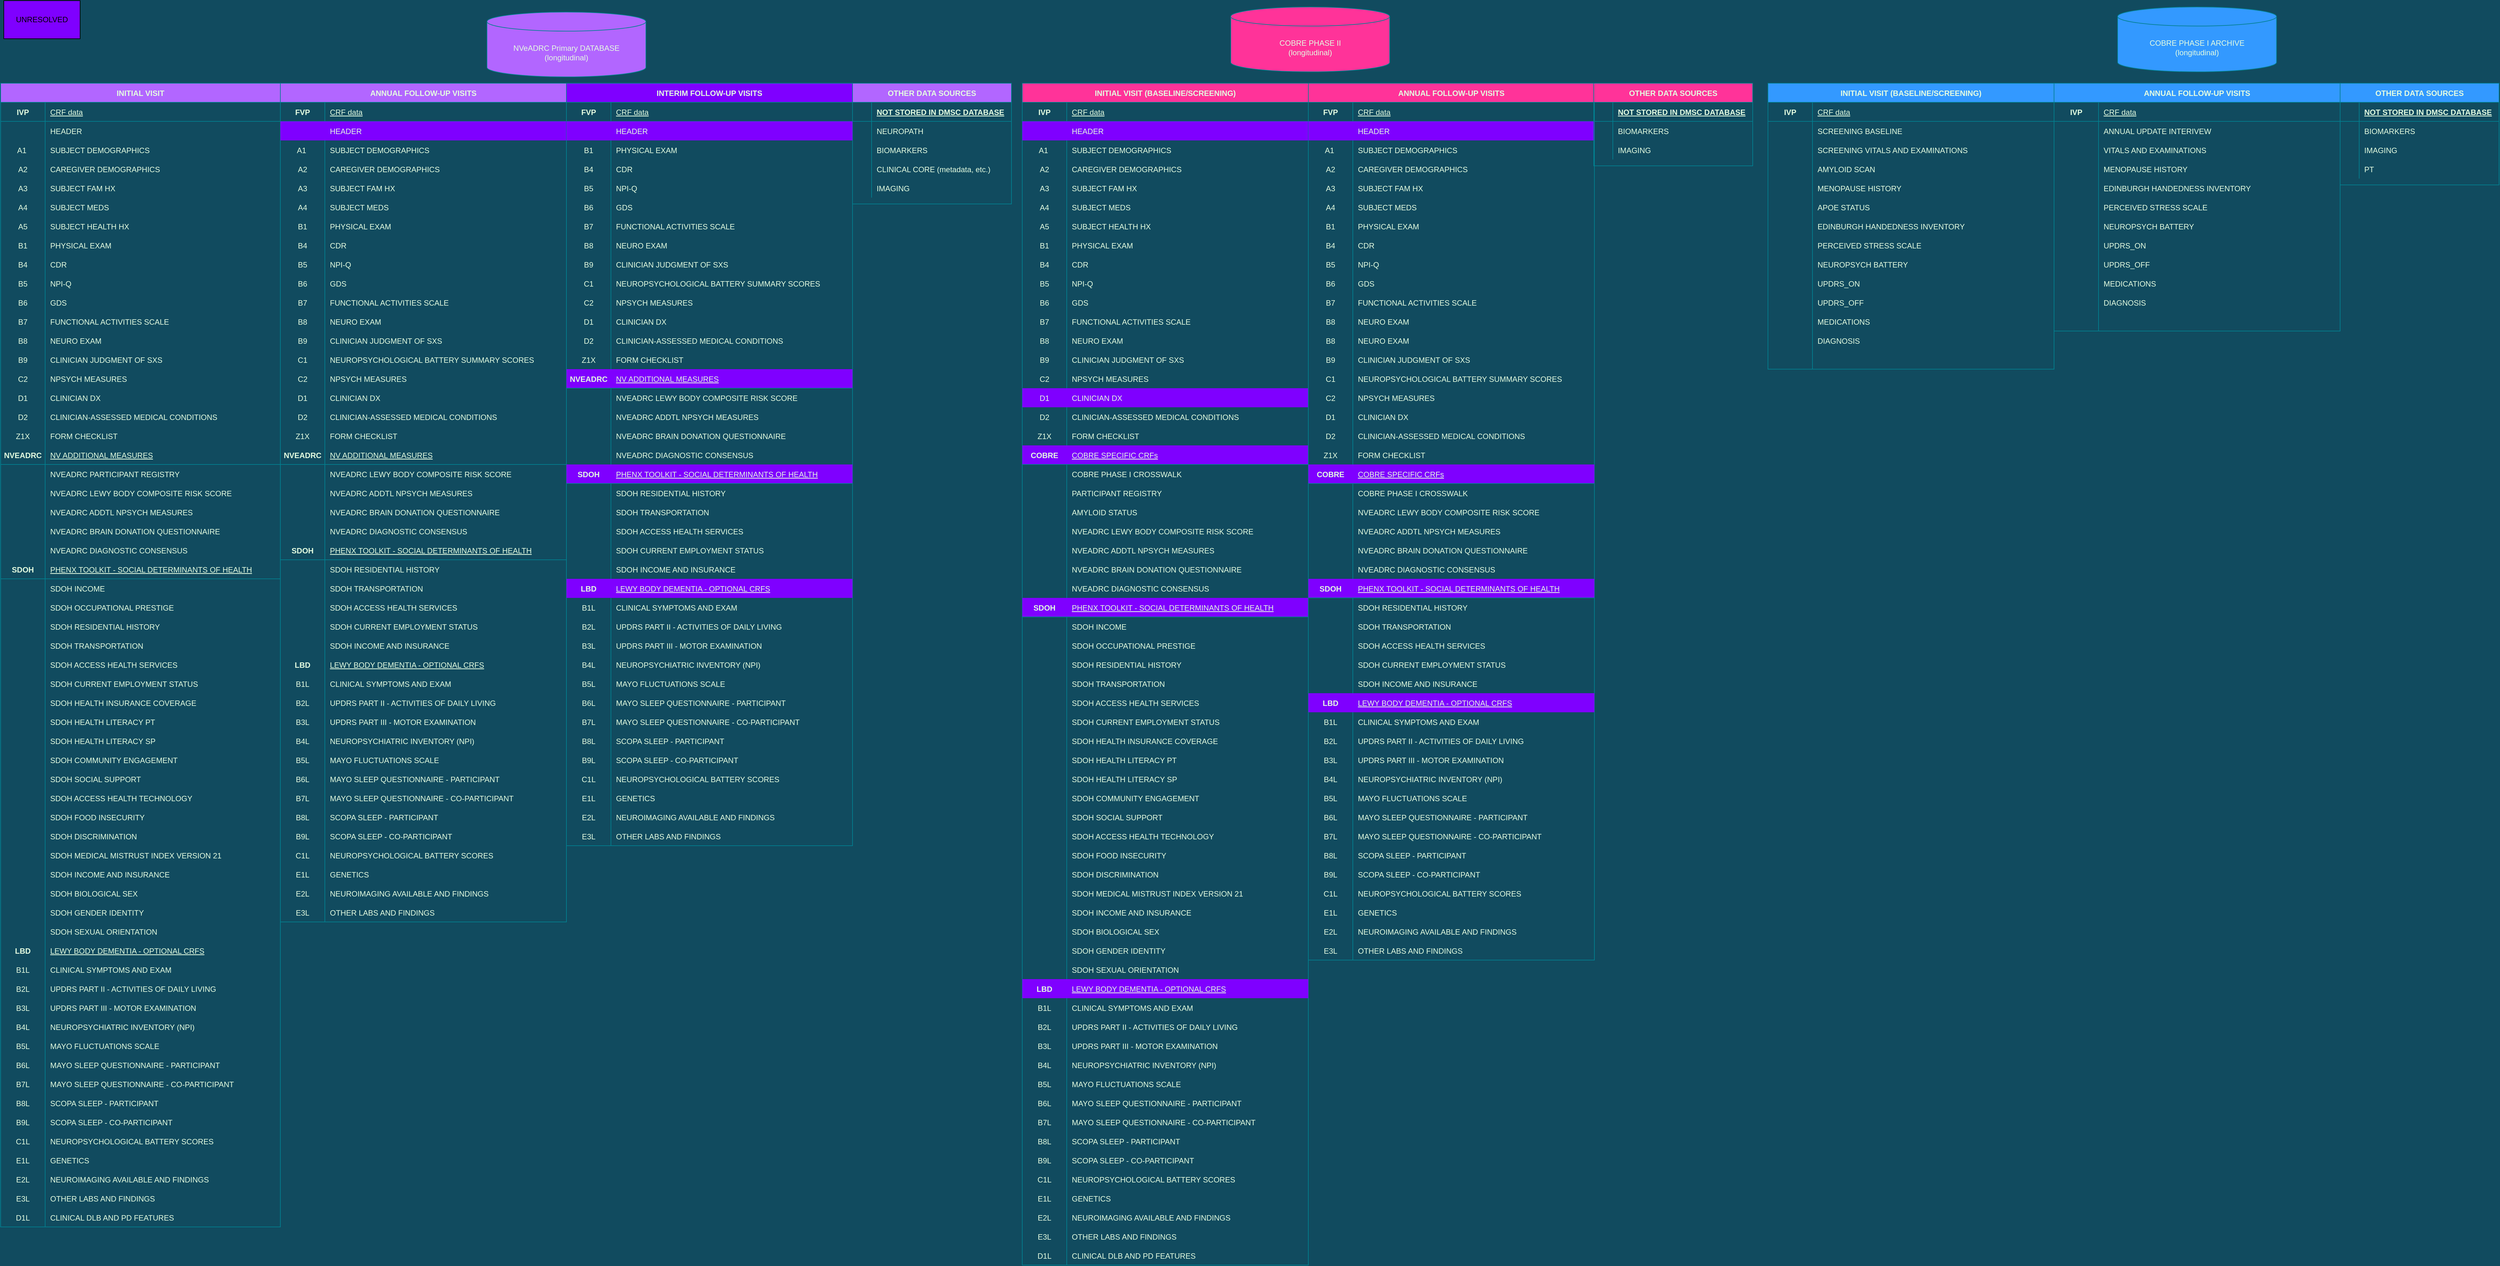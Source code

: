 <mxfile version="16.2.7" type="github">
  <diagram id="R2lEEEUBdFMjLlhIrx00" name="Page-1">
    <mxGraphModel dx="2272" dy="777" grid="1" gridSize="10" guides="1" tooltips="1" connect="1" arrows="1" fold="1" page="1" pageScale="1" pageWidth="850" pageHeight="1100" background="#114B5F" math="0" shadow="0" extFonts="Permanent Marker^https://fonts.googleapis.com/css?family=Permanent+Marker">
      <root>
        <mxCell id="0" />
        <mxCell id="1" parent="0" />
        <mxCell id="C-vyLk0tnHw3VtMMgP7b-13" value="OTHER DATA SOURCES" style="shape=table;startSize=30;container=1;collapsible=1;childLayout=tableLayout;fixedRows=1;rowLines=0;fontStyle=1;align=center;resizeLast=1;fillColor=#B266FF;strokeColor=#028090;fontColor=#E4FDE1;" parent="1" vertex="1">
          <mxGeometry x="1045" y="140" width="250" height="190" as="geometry" />
        </mxCell>
        <mxCell id="C-vyLk0tnHw3VtMMgP7b-14" value="" style="shape=partialRectangle;collapsible=0;dropTarget=0;pointerEvents=0;fillColor=none;points=[[0,0.5],[1,0.5]];portConstraint=eastwest;top=0;left=0;right=0;bottom=1;strokeColor=#028090;fontColor=#E4FDE1;" parent="C-vyLk0tnHw3VtMMgP7b-13" vertex="1">
          <mxGeometry y="30" width="250" height="30" as="geometry" />
        </mxCell>
        <mxCell id="C-vyLk0tnHw3VtMMgP7b-15" value="" style="shape=partialRectangle;overflow=hidden;connectable=0;fillColor=none;top=0;left=0;bottom=0;right=0;fontStyle=1;strokeColor=#028090;fontColor=#E4FDE1;" parent="C-vyLk0tnHw3VtMMgP7b-14" vertex="1">
          <mxGeometry width="30" height="30" as="geometry">
            <mxRectangle width="30" height="30" as="alternateBounds" />
          </mxGeometry>
        </mxCell>
        <mxCell id="C-vyLk0tnHw3VtMMgP7b-16" value="NOT STORED IN DMSC DATABASE" style="shape=partialRectangle;overflow=hidden;connectable=0;fillColor=none;top=0;left=0;bottom=0;right=0;align=left;spacingLeft=6;fontStyle=5;strokeColor=#028090;fontColor=#E4FDE1;" parent="C-vyLk0tnHw3VtMMgP7b-14" vertex="1">
          <mxGeometry x="30" width="220" height="30" as="geometry">
            <mxRectangle width="220" height="30" as="alternateBounds" />
          </mxGeometry>
        </mxCell>
        <mxCell id="C-vyLk0tnHw3VtMMgP7b-17" value="" style="shape=partialRectangle;collapsible=0;dropTarget=0;pointerEvents=0;fillColor=none;points=[[0,0.5],[1,0.5]];portConstraint=eastwest;top=0;left=0;right=0;bottom=0;strokeColor=#028090;fontColor=#E4FDE1;" parent="C-vyLk0tnHw3VtMMgP7b-13" vertex="1">
          <mxGeometry y="60" width="250" height="30" as="geometry" />
        </mxCell>
        <mxCell id="C-vyLk0tnHw3VtMMgP7b-18" value="" style="shape=partialRectangle;overflow=hidden;connectable=0;fillColor=none;top=0;left=0;bottom=0;right=0;strokeColor=#028090;fontColor=#E4FDE1;" parent="C-vyLk0tnHw3VtMMgP7b-17" vertex="1">
          <mxGeometry width="30" height="30" as="geometry">
            <mxRectangle width="30" height="30" as="alternateBounds" />
          </mxGeometry>
        </mxCell>
        <mxCell id="C-vyLk0tnHw3VtMMgP7b-19" value="NEUROPATH" style="shape=partialRectangle;overflow=hidden;connectable=0;fillColor=none;top=0;left=0;bottom=0;right=0;align=left;spacingLeft=6;strokeColor=#028090;fontColor=#E4FDE1;" parent="C-vyLk0tnHw3VtMMgP7b-17" vertex="1">
          <mxGeometry x="30" width="220" height="30" as="geometry">
            <mxRectangle width="220" height="30" as="alternateBounds" />
          </mxGeometry>
        </mxCell>
        <mxCell id="C-vyLk0tnHw3VtMMgP7b-20" value="" style="shape=partialRectangle;collapsible=0;dropTarget=0;pointerEvents=0;fillColor=none;points=[[0,0.5],[1,0.5]];portConstraint=eastwest;top=0;left=0;right=0;bottom=0;strokeColor=#028090;fontColor=#E4FDE1;" parent="C-vyLk0tnHw3VtMMgP7b-13" vertex="1">
          <mxGeometry y="90" width="250" height="30" as="geometry" />
        </mxCell>
        <mxCell id="C-vyLk0tnHw3VtMMgP7b-21" value="" style="shape=partialRectangle;overflow=hidden;connectable=0;fillColor=none;top=0;left=0;bottom=0;right=0;strokeColor=#028090;fontColor=#E4FDE1;" parent="C-vyLk0tnHw3VtMMgP7b-20" vertex="1">
          <mxGeometry width="30" height="30" as="geometry">
            <mxRectangle width="30" height="30" as="alternateBounds" />
          </mxGeometry>
        </mxCell>
        <mxCell id="C-vyLk0tnHw3VtMMgP7b-22" value="BIOMARKERS" style="shape=partialRectangle;overflow=hidden;connectable=0;fillColor=none;top=0;left=0;bottom=0;right=0;align=left;spacingLeft=6;strokeColor=#028090;fontColor=#E4FDE1;" parent="C-vyLk0tnHw3VtMMgP7b-20" vertex="1">
          <mxGeometry x="30" width="220" height="30" as="geometry">
            <mxRectangle width="220" height="30" as="alternateBounds" />
          </mxGeometry>
        </mxCell>
        <mxCell id="O671Tn0O0Jpu5gKzT6yJ-421" value="" style="shape=partialRectangle;collapsible=0;dropTarget=0;pointerEvents=0;fillColor=none;points=[[0,0.5],[1,0.5]];portConstraint=eastwest;top=0;left=0;right=0;bottom=0;strokeColor=#028090;fontColor=#E4FDE1;" parent="C-vyLk0tnHw3VtMMgP7b-13" vertex="1">
          <mxGeometry y="120" width="250" height="30" as="geometry" />
        </mxCell>
        <mxCell id="O671Tn0O0Jpu5gKzT6yJ-422" value="" style="shape=partialRectangle;overflow=hidden;connectable=0;fillColor=none;top=0;left=0;bottom=0;right=0;strokeColor=#028090;fontColor=#E4FDE1;" parent="O671Tn0O0Jpu5gKzT6yJ-421" vertex="1">
          <mxGeometry width="30" height="30" as="geometry">
            <mxRectangle width="30" height="30" as="alternateBounds" />
          </mxGeometry>
        </mxCell>
        <mxCell id="O671Tn0O0Jpu5gKzT6yJ-423" value="CLINICAL CORE (metadata, etc.)" style="shape=partialRectangle;overflow=hidden;connectable=0;fillColor=none;top=0;left=0;bottom=0;right=0;align=left;spacingLeft=6;strokeColor=#028090;fontColor=#E4FDE1;" parent="O671Tn0O0Jpu5gKzT6yJ-421" vertex="1">
          <mxGeometry x="30" width="220" height="30" as="geometry">
            <mxRectangle width="220" height="30" as="alternateBounds" />
          </mxGeometry>
        </mxCell>
        <mxCell id="O671Tn0O0Jpu5gKzT6yJ-437" value="" style="shape=partialRectangle;collapsible=0;dropTarget=0;pointerEvents=0;fillColor=none;points=[[0,0.5],[1,0.5]];portConstraint=eastwest;top=0;left=0;right=0;bottom=0;strokeColor=#028090;fontColor=#E4FDE1;" parent="C-vyLk0tnHw3VtMMgP7b-13" vertex="1">
          <mxGeometry y="150" width="250" height="30" as="geometry" />
        </mxCell>
        <mxCell id="O671Tn0O0Jpu5gKzT6yJ-438" value="" style="shape=partialRectangle;overflow=hidden;connectable=0;fillColor=none;top=0;left=0;bottom=0;right=0;strokeColor=#028090;fontColor=#E4FDE1;" parent="O671Tn0O0Jpu5gKzT6yJ-437" vertex="1">
          <mxGeometry width="30" height="30" as="geometry">
            <mxRectangle width="30" height="30" as="alternateBounds" />
          </mxGeometry>
        </mxCell>
        <mxCell id="O671Tn0O0Jpu5gKzT6yJ-439" value="IMAGING" style="shape=partialRectangle;overflow=hidden;connectable=0;fillColor=none;top=0;left=0;bottom=0;right=0;align=left;spacingLeft=6;strokeColor=#028090;fontColor=#E4FDE1;" parent="O671Tn0O0Jpu5gKzT6yJ-437" vertex="1">
          <mxGeometry x="30" width="220" height="30" as="geometry">
            <mxRectangle width="220" height="30" as="alternateBounds" />
          </mxGeometry>
        </mxCell>
        <mxCell id="C-vyLk0tnHw3VtMMgP7b-23" value="INITIAL VISIT" style="shape=table;startSize=30;container=1;collapsible=1;childLayout=tableLayout;fixedRows=1;rowLines=0;fontStyle=1;align=center;resizeLast=1;fillColor=#B266FF;strokeColor=#028090;fontColor=#E4FDE1;" parent="1" vertex="1">
          <mxGeometry x="-295" y="140" width="440" height="1800" as="geometry" />
        </mxCell>
        <mxCell id="C-vyLk0tnHw3VtMMgP7b-24" value="" style="shape=partialRectangle;collapsible=0;dropTarget=0;pointerEvents=0;fillColor=none;points=[[0,0.5],[1,0.5]];portConstraint=eastwest;top=0;left=0;right=0;bottom=1;strokeColor=#028090;fontColor=#E4FDE1;" parent="C-vyLk0tnHw3VtMMgP7b-23" vertex="1">
          <mxGeometry y="30" width="440" height="30" as="geometry" />
        </mxCell>
        <mxCell id="C-vyLk0tnHw3VtMMgP7b-25" value="IVP" style="shape=partialRectangle;overflow=hidden;connectable=0;fillColor=none;top=0;left=0;bottom=0;right=0;fontStyle=1;strokeColor=#028090;fontColor=#E4FDE1;" parent="C-vyLk0tnHw3VtMMgP7b-24" vertex="1">
          <mxGeometry width="70" height="30" as="geometry">
            <mxRectangle width="70" height="30" as="alternateBounds" />
          </mxGeometry>
        </mxCell>
        <mxCell id="C-vyLk0tnHw3VtMMgP7b-26" value="CRF data" style="shape=partialRectangle;overflow=hidden;connectable=0;fillColor=none;top=0;left=0;bottom=0;right=0;align=left;spacingLeft=6;fontStyle=4;strokeColor=#028090;fontColor=#E4FDE1;" parent="C-vyLk0tnHw3VtMMgP7b-24" vertex="1">
          <mxGeometry x="70" width="370" height="30" as="geometry">
            <mxRectangle width="370" height="30" as="alternateBounds" />
          </mxGeometry>
        </mxCell>
        <mxCell id="O671Tn0O0Jpu5gKzT6yJ-405" value="" style="shape=partialRectangle;collapsible=0;dropTarget=0;pointerEvents=0;fillColor=none;points=[[0,0.5],[1,0.5]];portConstraint=eastwest;top=0;left=0;right=0;bottom=0;strokeColor=#028090;fontColor=#E4FDE1;" parent="C-vyLk0tnHw3VtMMgP7b-23" vertex="1">
          <mxGeometry y="60" width="440" height="30" as="geometry" />
        </mxCell>
        <mxCell id="O671Tn0O0Jpu5gKzT6yJ-406" value="" style="shape=partialRectangle;overflow=hidden;connectable=0;fillColor=none;top=0;left=0;bottom=0;right=0;strokeColor=#028090;fontColor=#E4FDE1;" parent="O671Tn0O0Jpu5gKzT6yJ-405" vertex="1">
          <mxGeometry width="70" height="30" as="geometry">
            <mxRectangle width="70" height="30" as="alternateBounds" />
          </mxGeometry>
        </mxCell>
        <mxCell id="O671Tn0O0Jpu5gKzT6yJ-407" value="HEADER" style="shape=partialRectangle;overflow=hidden;connectable=0;fillColor=none;top=0;left=0;bottom=0;right=0;align=left;spacingLeft=6;strokeColor=#028090;fontColor=#E4FDE1;" parent="O671Tn0O0Jpu5gKzT6yJ-405" vertex="1">
          <mxGeometry x="70" width="370" height="30" as="geometry">
            <mxRectangle width="370" height="30" as="alternateBounds" />
          </mxGeometry>
        </mxCell>
        <mxCell id="C-vyLk0tnHw3VtMMgP7b-27" value="" style="shape=partialRectangle;collapsible=0;dropTarget=0;pointerEvents=0;fillColor=none;points=[[0,0.5],[1,0.5]];portConstraint=eastwest;top=0;left=0;right=0;bottom=0;strokeColor=#028090;fontColor=#E4FDE1;" parent="C-vyLk0tnHw3VtMMgP7b-23" vertex="1">
          <mxGeometry y="90" width="440" height="30" as="geometry" />
        </mxCell>
        <mxCell id="C-vyLk0tnHw3VtMMgP7b-28" value="A1 " style="shape=partialRectangle;overflow=hidden;connectable=0;fillColor=none;top=0;left=0;bottom=0;right=0;strokeColor=#028090;fontColor=#E4FDE1;" parent="C-vyLk0tnHw3VtMMgP7b-27" vertex="1">
          <mxGeometry width="70" height="30" as="geometry">
            <mxRectangle width="70" height="30" as="alternateBounds" />
          </mxGeometry>
        </mxCell>
        <mxCell id="C-vyLk0tnHw3VtMMgP7b-29" value="SUBJECT DEMOGRAPHICS" style="shape=partialRectangle;overflow=hidden;connectable=0;fillColor=none;top=0;left=0;bottom=0;right=0;align=left;spacingLeft=6;strokeColor=#028090;fontColor=#E4FDE1;" parent="C-vyLk0tnHw3VtMMgP7b-27" vertex="1">
          <mxGeometry x="70" width="370" height="30" as="geometry">
            <mxRectangle width="370" height="30" as="alternateBounds" />
          </mxGeometry>
        </mxCell>
        <mxCell id="ykSIFrogTSsvbLGa-JhN-21" value="" style="shape=partialRectangle;collapsible=0;dropTarget=0;pointerEvents=0;fillColor=none;points=[[0,0.5],[1,0.5]];portConstraint=eastwest;top=0;left=0;right=0;bottom=0;strokeColor=#028090;fontColor=#E4FDE1;" parent="C-vyLk0tnHw3VtMMgP7b-23" vertex="1">
          <mxGeometry y="120" width="440" height="30" as="geometry" />
        </mxCell>
        <mxCell id="ykSIFrogTSsvbLGa-JhN-22" value="A2" style="shape=partialRectangle;overflow=hidden;connectable=0;fillColor=none;top=0;left=0;bottom=0;right=0;strokeColor=#028090;fontColor=#E4FDE1;" parent="ykSIFrogTSsvbLGa-JhN-21" vertex="1">
          <mxGeometry width="70" height="30" as="geometry">
            <mxRectangle width="70" height="30" as="alternateBounds" />
          </mxGeometry>
        </mxCell>
        <mxCell id="ykSIFrogTSsvbLGa-JhN-23" value="CAREGIVER DEMOGRAPHICS" style="shape=partialRectangle;overflow=hidden;connectable=0;fillColor=none;top=0;left=0;bottom=0;right=0;align=left;spacingLeft=6;strokeColor=#028090;fontColor=#E4FDE1;" parent="ykSIFrogTSsvbLGa-JhN-21" vertex="1">
          <mxGeometry x="70" width="370" height="30" as="geometry">
            <mxRectangle width="370" height="30" as="alternateBounds" />
          </mxGeometry>
        </mxCell>
        <mxCell id="ykSIFrogTSsvbLGa-JhN-24" value="" style="shape=partialRectangle;collapsible=0;dropTarget=0;pointerEvents=0;fillColor=none;points=[[0,0.5],[1,0.5]];portConstraint=eastwest;top=0;left=0;right=0;bottom=0;strokeColor=#028090;fontColor=#E4FDE1;" parent="C-vyLk0tnHw3VtMMgP7b-23" vertex="1">
          <mxGeometry y="150" width="440" height="30" as="geometry" />
        </mxCell>
        <mxCell id="ykSIFrogTSsvbLGa-JhN-25" value="A3" style="shape=partialRectangle;overflow=hidden;connectable=0;fillColor=none;top=0;left=0;bottom=0;right=0;strokeColor=#028090;fontColor=#E4FDE1;" parent="ykSIFrogTSsvbLGa-JhN-24" vertex="1">
          <mxGeometry width="70" height="30" as="geometry">
            <mxRectangle width="70" height="30" as="alternateBounds" />
          </mxGeometry>
        </mxCell>
        <mxCell id="ykSIFrogTSsvbLGa-JhN-26" value="SUBJECT FAM HX" style="shape=partialRectangle;overflow=hidden;connectable=0;fillColor=none;top=0;left=0;bottom=0;right=0;align=left;spacingLeft=6;strokeColor=#028090;fontColor=#E4FDE1;" parent="ykSIFrogTSsvbLGa-JhN-24" vertex="1">
          <mxGeometry x="70" width="370" height="30" as="geometry">
            <mxRectangle width="370" height="30" as="alternateBounds" />
          </mxGeometry>
        </mxCell>
        <mxCell id="ykSIFrogTSsvbLGa-JhN-27" value="" style="shape=partialRectangle;collapsible=0;dropTarget=0;pointerEvents=0;fillColor=none;points=[[0,0.5],[1,0.5]];portConstraint=eastwest;top=0;left=0;right=0;bottom=0;strokeColor=#028090;fontColor=#E4FDE1;" parent="C-vyLk0tnHw3VtMMgP7b-23" vertex="1">
          <mxGeometry y="180" width="440" height="30" as="geometry" />
        </mxCell>
        <mxCell id="ykSIFrogTSsvbLGa-JhN-28" value="A4" style="shape=partialRectangle;overflow=hidden;connectable=0;fillColor=none;top=0;left=0;bottom=0;right=0;strokeColor=#028090;fontColor=#E4FDE1;" parent="ykSIFrogTSsvbLGa-JhN-27" vertex="1">
          <mxGeometry width="70" height="30" as="geometry">
            <mxRectangle width="70" height="30" as="alternateBounds" />
          </mxGeometry>
        </mxCell>
        <mxCell id="ykSIFrogTSsvbLGa-JhN-29" value="SUBJECT MEDS" style="shape=partialRectangle;overflow=hidden;connectable=0;fillColor=none;top=0;left=0;bottom=0;right=0;align=left;spacingLeft=6;strokeColor=#028090;fontColor=#E4FDE1;" parent="ykSIFrogTSsvbLGa-JhN-27" vertex="1">
          <mxGeometry x="70" width="370" height="30" as="geometry">
            <mxRectangle width="370" height="30" as="alternateBounds" />
          </mxGeometry>
        </mxCell>
        <mxCell id="ykSIFrogTSsvbLGa-JhN-30" value="" style="shape=partialRectangle;collapsible=0;dropTarget=0;pointerEvents=0;fillColor=none;points=[[0,0.5],[1,0.5]];portConstraint=eastwest;top=0;left=0;right=0;bottom=0;strokeColor=#028090;fontColor=#E4FDE1;" parent="C-vyLk0tnHw3VtMMgP7b-23" vertex="1">
          <mxGeometry y="210" width="440" height="30" as="geometry" />
        </mxCell>
        <mxCell id="ykSIFrogTSsvbLGa-JhN-31" value="A5" style="shape=partialRectangle;overflow=hidden;connectable=0;fillColor=none;top=0;left=0;bottom=0;right=0;strokeColor=#028090;fontColor=#E4FDE1;" parent="ykSIFrogTSsvbLGa-JhN-30" vertex="1">
          <mxGeometry width="70" height="30" as="geometry">
            <mxRectangle width="70" height="30" as="alternateBounds" />
          </mxGeometry>
        </mxCell>
        <mxCell id="ykSIFrogTSsvbLGa-JhN-32" value="SUBJECT HEALTH HX" style="shape=partialRectangle;overflow=hidden;connectable=0;fillColor=none;top=0;left=0;bottom=0;right=0;align=left;spacingLeft=6;strokeColor=#028090;fontColor=#E4FDE1;" parent="ykSIFrogTSsvbLGa-JhN-30" vertex="1">
          <mxGeometry x="70" width="370" height="30" as="geometry">
            <mxRectangle width="370" height="30" as="alternateBounds" />
          </mxGeometry>
        </mxCell>
        <mxCell id="ykSIFrogTSsvbLGa-JhN-33" value="" style="shape=partialRectangle;collapsible=0;dropTarget=0;pointerEvents=0;fillColor=none;points=[[0,0.5],[1,0.5]];portConstraint=eastwest;top=0;left=0;right=0;bottom=0;strokeColor=#028090;fontColor=#E4FDE1;" parent="C-vyLk0tnHw3VtMMgP7b-23" vertex="1">
          <mxGeometry y="240" width="440" height="30" as="geometry" />
        </mxCell>
        <mxCell id="ykSIFrogTSsvbLGa-JhN-34" value="B1" style="shape=partialRectangle;overflow=hidden;connectable=0;fillColor=none;top=0;left=0;bottom=0;right=0;strokeColor=#028090;fontColor=#E4FDE1;" parent="ykSIFrogTSsvbLGa-JhN-33" vertex="1">
          <mxGeometry width="70" height="30" as="geometry">
            <mxRectangle width="70" height="30" as="alternateBounds" />
          </mxGeometry>
        </mxCell>
        <mxCell id="ykSIFrogTSsvbLGa-JhN-35" value="PHYSICAL EXAM" style="shape=partialRectangle;overflow=hidden;connectable=0;fillColor=none;top=0;left=0;bottom=0;right=0;align=left;spacingLeft=6;strokeColor=#028090;fontColor=#E4FDE1;" parent="ykSIFrogTSsvbLGa-JhN-33" vertex="1">
          <mxGeometry x="70" width="370" height="30" as="geometry">
            <mxRectangle width="370" height="30" as="alternateBounds" />
          </mxGeometry>
        </mxCell>
        <mxCell id="ykSIFrogTSsvbLGa-JhN-36" value="" style="shape=partialRectangle;collapsible=0;dropTarget=0;pointerEvents=0;fillColor=none;points=[[0,0.5],[1,0.5]];portConstraint=eastwest;top=0;left=0;right=0;bottom=0;strokeColor=#028090;fontColor=#E4FDE1;" parent="C-vyLk0tnHw3VtMMgP7b-23" vertex="1">
          <mxGeometry y="270" width="440" height="30" as="geometry" />
        </mxCell>
        <mxCell id="ykSIFrogTSsvbLGa-JhN-37" value="B4" style="shape=partialRectangle;overflow=hidden;connectable=0;fillColor=none;top=0;left=0;bottom=0;right=0;strokeColor=#028090;fontColor=#E4FDE1;" parent="ykSIFrogTSsvbLGa-JhN-36" vertex="1">
          <mxGeometry width="70" height="30" as="geometry">
            <mxRectangle width="70" height="30" as="alternateBounds" />
          </mxGeometry>
        </mxCell>
        <mxCell id="ykSIFrogTSsvbLGa-JhN-38" value="CDR" style="shape=partialRectangle;overflow=hidden;connectable=0;fillColor=none;top=0;left=0;bottom=0;right=0;align=left;spacingLeft=6;strokeColor=#028090;fontColor=#E4FDE1;" parent="ykSIFrogTSsvbLGa-JhN-36" vertex="1">
          <mxGeometry x="70" width="370" height="30" as="geometry">
            <mxRectangle width="370" height="30" as="alternateBounds" />
          </mxGeometry>
        </mxCell>
        <mxCell id="ykSIFrogTSsvbLGa-JhN-39" value="" style="shape=partialRectangle;collapsible=0;dropTarget=0;pointerEvents=0;fillColor=none;points=[[0,0.5],[1,0.5]];portConstraint=eastwest;top=0;left=0;right=0;bottom=0;strokeColor=#028090;fontColor=#E4FDE1;" parent="C-vyLk0tnHw3VtMMgP7b-23" vertex="1">
          <mxGeometry y="300" width="440" height="30" as="geometry" />
        </mxCell>
        <mxCell id="ykSIFrogTSsvbLGa-JhN-40" value="B5" style="shape=partialRectangle;overflow=hidden;connectable=0;fillColor=none;top=0;left=0;bottom=0;right=0;strokeColor=#028090;fontColor=#E4FDE1;" parent="ykSIFrogTSsvbLGa-JhN-39" vertex="1">
          <mxGeometry width="70" height="30" as="geometry">
            <mxRectangle width="70" height="30" as="alternateBounds" />
          </mxGeometry>
        </mxCell>
        <mxCell id="ykSIFrogTSsvbLGa-JhN-41" value="NPI-Q" style="shape=partialRectangle;overflow=hidden;connectable=0;fillColor=none;top=0;left=0;bottom=0;right=0;align=left;spacingLeft=6;strokeColor=#028090;fontColor=#E4FDE1;" parent="ykSIFrogTSsvbLGa-JhN-39" vertex="1">
          <mxGeometry x="70" width="370" height="30" as="geometry">
            <mxRectangle width="370" height="30" as="alternateBounds" />
          </mxGeometry>
        </mxCell>
        <mxCell id="ykSIFrogTSsvbLGa-JhN-42" value="" style="shape=partialRectangle;collapsible=0;dropTarget=0;pointerEvents=0;fillColor=none;points=[[0,0.5],[1,0.5]];portConstraint=eastwest;top=0;left=0;right=0;bottom=0;strokeColor=#028090;fontColor=#E4FDE1;" parent="C-vyLk0tnHw3VtMMgP7b-23" vertex="1">
          <mxGeometry y="330" width="440" height="30" as="geometry" />
        </mxCell>
        <mxCell id="ykSIFrogTSsvbLGa-JhN-43" value="B6" style="shape=partialRectangle;overflow=hidden;connectable=0;fillColor=none;top=0;left=0;bottom=0;right=0;strokeColor=#028090;fontColor=#E4FDE1;" parent="ykSIFrogTSsvbLGa-JhN-42" vertex="1">
          <mxGeometry width="70" height="30" as="geometry">
            <mxRectangle width="70" height="30" as="alternateBounds" />
          </mxGeometry>
        </mxCell>
        <mxCell id="ykSIFrogTSsvbLGa-JhN-44" value="GDS" style="shape=partialRectangle;overflow=hidden;connectable=0;fillColor=none;top=0;left=0;bottom=0;right=0;align=left;spacingLeft=6;strokeColor=#028090;fontColor=#E4FDE1;" parent="ykSIFrogTSsvbLGa-JhN-42" vertex="1">
          <mxGeometry x="70" width="370" height="30" as="geometry">
            <mxRectangle width="370" height="30" as="alternateBounds" />
          </mxGeometry>
        </mxCell>
        <mxCell id="ykSIFrogTSsvbLGa-JhN-45" value="" style="shape=partialRectangle;collapsible=0;dropTarget=0;pointerEvents=0;fillColor=none;points=[[0,0.5],[1,0.5]];portConstraint=eastwest;top=0;left=0;right=0;bottom=0;strokeColor=#028090;fontColor=#E4FDE1;" parent="C-vyLk0tnHw3VtMMgP7b-23" vertex="1">
          <mxGeometry y="360" width="440" height="30" as="geometry" />
        </mxCell>
        <mxCell id="ykSIFrogTSsvbLGa-JhN-46" value="B7" style="shape=partialRectangle;overflow=hidden;connectable=0;fillColor=none;top=0;left=0;bottom=0;right=0;strokeColor=#028090;fontColor=#E4FDE1;" parent="ykSIFrogTSsvbLGa-JhN-45" vertex="1">
          <mxGeometry width="70" height="30" as="geometry">
            <mxRectangle width="70" height="30" as="alternateBounds" />
          </mxGeometry>
        </mxCell>
        <mxCell id="ykSIFrogTSsvbLGa-JhN-47" value="FUNCTIONAL ACTIVITIES SCALE" style="shape=partialRectangle;overflow=hidden;connectable=0;fillColor=none;top=0;left=0;bottom=0;right=0;align=left;spacingLeft=6;strokeColor=#028090;fontColor=#E4FDE1;" parent="ykSIFrogTSsvbLGa-JhN-45" vertex="1">
          <mxGeometry x="70" width="370" height="30" as="geometry">
            <mxRectangle width="370" height="30" as="alternateBounds" />
          </mxGeometry>
        </mxCell>
        <mxCell id="ykSIFrogTSsvbLGa-JhN-48" value="" style="shape=partialRectangle;collapsible=0;dropTarget=0;pointerEvents=0;fillColor=none;points=[[0,0.5],[1,0.5]];portConstraint=eastwest;top=0;left=0;right=0;bottom=0;strokeColor=#028090;fontColor=#E4FDE1;" parent="C-vyLk0tnHw3VtMMgP7b-23" vertex="1">
          <mxGeometry y="390" width="440" height="30" as="geometry" />
        </mxCell>
        <mxCell id="ykSIFrogTSsvbLGa-JhN-49" value="B8" style="shape=partialRectangle;overflow=hidden;connectable=0;fillColor=none;top=0;left=0;bottom=0;right=0;strokeColor=#028090;fontColor=#E4FDE1;" parent="ykSIFrogTSsvbLGa-JhN-48" vertex="1">
          <mxGeometry width="70" height="30" as="geometry">
            <mxRectangle width="70" height="30" as="alternateBounds" />
          </mxGeometry>
        </mxCell>
        <mxCell id="ykSIFrogTSsvbLGa-JhN-50" value="NEURO EXAM" style="shape=partialRectangle;overflow=hidden;connectable=0;fillColor=none;top=0;left=0;bottom=0;right=0;align=left;spacingLeft=6;strokeColor=#028090;fontColor=#E4FDE1;" parent="ykSIFrogTSsvbLGa-JhN-48" vertex="1">
          <mxGeometry x="70" width="370" height="30" as="geometry">
            <mxRectangle width="370" height="30" as="alternateBounds" />
          </mxGeometry>
        </mxCell>
        <mxCell id="ykSIFrogTSsvbLGa-JhN-51" value="" style="shape=partialRectangle;collapsible=0;dropTarget=0;pointerEvents=0;fillColor=none;points=[[0,0.5],[1,0.5]];portConstraint=eastwest;top=0;left=0;right=0;bottom=0;strokeColor=#028090;fontColor=#E4FDE1;" parent="C-vyLk0tnHw3VtMMgP7b-23" vertex="1">
          <mxGeometry y="420" width="440" height="30" as="geometry" />
        </mxCell>
        <mxCell id="ykSIFrogTSsvbLGa-JhN-52" value="B9" style="shape=partialRectangle;overflow=hidden;connectable=0;fillColor=none;top=0;left=0;bottom=0;right=0;strokeColor=#028090;fontColor=#E4FDE1;" parent="ykSIFrogTSsvbLGa-JhN-51" vertex="1">
          <mxGeometry width="70" height="30" as="geometry">
            <mxRectangle width="70" height="30" as="alternateBounds" />
          </mxGeometry>
        </mxCell>
        <mxCell id="ykSIFrogTSsvbLGa-JhN-53" value="CLINICIAN JUDGMENT OF SXS" style="shape=partialRectangle;overflow=hidden;connectable=0;fillColor=none;top=0;left=0;bottom=0;right=0;align=left;spacingLeft=6;strokeColor=#028090;fontColor=#E4FDE1;" parent="ykSIFrogTSsvbLGa-JhN-51" vertex="1">
          <mxGeometry x="70" width="370" height="30" as="geometry">
            <mxRectangle width="370" height="30" as="alternateBounds" />
          </mxGeometry>
        </mxCell>
        <mxCell id="ykSIFrogTSsvbLGa-JhN-54" value="" style="shape=partialRectangle;collapsible=0;dropTarget=0;pointerEvents=0;fillColor=none;points=[[0,0.5],[1,0.5]];portConstraint=eastwest;top=0;left=0;right=0;bottom=0;strokeColor=#028090;fontColor=#E4FDE1;" parent="C-vyLk0tnHw3VtMMgP7b-23" vertex="1">
          <mxGeometry y="450" width="440" height="30" as="geometry" />
        </mxCell>
        <mxCell id="ykSIFrogTSsvbLGa-JhN-55" value="C2" style="shape=partialRectangle;overflow=hidden;connectable=0;fillColor=none;top=0;left=0;bottom=0;right=0;strokeColor=#028090;fontColor=#E4FDE1;" parent="ykSIFrogTSsvbLGa-JhN-54" vertex="1">
          <mxGeometry width="70" height="30" as="geometry">
            <mxRectangle width="70" height="30" as="alternateBounds" />
          </mxGeometry>
        </mxCell>
        <mxCell id="ykSIFrogTSsvbLGa-JhN-56" value="NPSYCH MEASURES" style="shape=partialRectangle;overflow=hidden;connectable=0;fillColor=none;top=0;left=0;bottom=0;right=0;align=left;spacingLeft=6;strokeColor=#028090;fontColor=#E4FDE1;" parent="ykSIFrogTSsvbLGa-JhN-54" vertex="1">
          <mxGeometry x="70" width="370" height="30" as="geometry">
            <mxRectangle width="370" height="30" as="alternateBounds" />
          </mxGeometry>
        </mxCell>
        <mxCell id="ykSIFrogTSsvbLGa-JhN-57" value="" style="shape=partialRectangle;collapsible=0;dropTarget=0;pointerEvents=0;fillColor=none;points=[[0,0.5],[1,0.5]];portConstraint=eastwest;top=0;left=0;right=0;bottom=0;strokeColor=#028090;fontColor=#E4FDE1;" parent="C-vyLk0tnHw3VtMMgP7b-23" vertex="1">
          <mxGeometry y="480" width="440" height="30" as="geometry" />
        </mxCell>
        <mxCell id="ykSIFrogTSsvbLGa-JhN-58" value="D1" style="shape=partialRectangle;overflow=hidden;connectable=0;fillColor=none;top=0;left=0;bottom=0;right=0;strokeColor=#028090;fontColor=#E4FDE1;" parent="ykSIFrogTSsvbLGa-JhN-57" vertex="1">
          <mxGeometry width="70" height="30" as="geometry">
            <mxRectangle width="70" height="30" as="alternateBounds" />
          </mxGeometry>
        </mxCell>
        <mxCell id="ykSIFrogTSsvbLGa-JhN-59" value="CLINICIAN DX" style="shape=partialRectangle;overflow=hidden;connectable=0;fillColor=none;top=0;left=0;bottom=0;right=0;align=left;spacingLeft=6;strokeColor=#028090;fontColor=#E4FDE1;" parent="ykSIFrogTSsvbLGa-JhN-57" vertex="1">
          <mxGeometry x="70" width="370" height="30" as="geometry">
            <mxRectangle width="370" height="30" as="alternateBounds" />
          </mxGeometry>
        </mxCell>
        <mxCell id="ykSIFrogTSsvbLGa-JhN-60" value="" style="shape=partialRectangle;collapsible=0;dropTarget=0;pointerEvents=0;fillColor=none;points=[[0,0.5],[1,0.5]];portConstraint=eastwest;top=0;left=0;right=0;bottom=0;strokeColor=#028090;fontColor=#E4FDE1;" parent="C-vyLk0tnHw3VtMMgP7b-23" vertex="1">
          <mxGeometry y="510" width="440" height="30" as="geometry" />
        </mxCell>
        <mxCell id="ykSIFrogTSsvbLGa-JhN-61" value="D2" style="shape=partialRectangle;overflow=hidden;connectable=0;fillColor=none;top=0;left=0;bottom=0;right=0;strokeColor=#028090;fontColor=#E4FDE1;" parent="ykSIFrogTSsvbLGa-JhN-60" vertex="1">
          <mxGeometry width="70" height="30" as="geometry">
            <mxRectangle width="70" height="30" as="alternateBounds" />
          </mxGeometry>
        </mxCell>
        <mxCell id="ykSIFrogTSsvbLGa-JhN-62" value="CLINICIAN-ASSESSED MEDICAL CONDITIONS" style="shape=partialRectangle;overflow=hidden;connectable=0;fillColor=none;top=0;left=0;bottom=0;right=0;align=left;spacingLeft=6;strokeColor=#028090;fontColor=#E4FDE1;" parent="ykSIFrogTSsvbLGa-JhN-60" vertex="1">
          <mxGeometry x="70" width="370" height="30" as="geometry">
            <mxRectangle width="370" height="30" as="alternateBounds" />
          </mxGeometry>
        </mxCell>
        <mxCell id="ykSIFrogTSsvbLGa-JhN-63" value="" style="shape=partialRectangle;collapsible=0;dropTarget=0;pointerEvents=0;fillColor=none;points=[[0,0.5],[1,0.5]];portConstraint=eastwest;top=0;left=0;right=0;bottom=0;strokeColor=#028090;fontColor=#E4FDE1;" parent="C-vyLk0tnHw3VtMMgP7b-23" vertex="1">
          <mxGeometry y="540" width="440" height="30" as="geometry" />
        </mxCell>
        <mxCell id="ykSIFrogTSsvbLGa-JhN-64" value="Z1X" style="shape=partialRectangle;overflow=hidden;connectable=0;fillColor=none;top=0;left=0;bottom=0;right=0;strokeColor=#028090;fontColor=#E4FDE1;" parent="ykSIFrogTSsvbLGa-JhN-63" vertex="1">
          <mxGeometry width="70" height="30" as="geometry">
            <mxRectangle width="70" height="30" as="alternateBounds" />
          </mxGeometry>
        </mxCell>
        <mxCell id="ykSIFrogTSsvbLGa-JhN-65" value="FORM CHECKLIST" style="shape=partialRectangle;overflow=hidden;connectable=0;fillColor=none;top=0;left=0;bottom=0;right=0;align=left;spacingLeft=6;strokeColor=#028090;fontColor=#E4FDE1;" parent="ykSIFrogTSsvbLGa-JhN-63" vertex="1">
          <mxGeometry x="70" width="370" height="30" as="geometry">
            <mxRectangle width="370" height="30" as="alternateBounds" />
          </mxGeometry>
        </mxCell>
        <mxCell id="O671Tn0O0Jpu5gKzT6yJ-197" value="" style="shape=partialRectangle;collapsible=0;dropTarget=0;pointerEvents=0;fillColor=none;points=[[0,0.5],[1,0.5]];portConstraint=eastwest;top=0;left=0;right=0;bottom=1;strokeColor=#028090;fontColor=#E4FDE1;fontSize=13;" parent="C-vyLk0tnHw3VtMMgP7b-23" vertex="1">
          <mxGeometry y="570" width="440" height="30" as="geometry" />
        </mxCell>
        <mxCell id="O671Tn0O0Jpu5gKzT6yJ-198" value="NVEADRC" style="shape=partialRectangle;overflow=hidden;connectable=0;fillColor=none;top=0;left=0;bottom=0;right=0;fontStyle=1;strokeColor=#028090;fontColor=#E4FDE1;fontSize=12;" parent="O671Tn0O0Jpu5gKzT6yJ-197" vertex="1">
          <mxGeometry width="70" height="30" as="geometry">
            <mxRectangle width="70" height="30" as="alternateBounds" />
          </mxGeometry>
        </mxCell>
        <mxCell id="O671Tn0O0Jpu5gKzT6yJ-199" value="NV ADDITIONAL MEASURES" style="shape=partialRectangle;overflow=hidden;connectable=0;fillColor=none;top=0;left=0;bottom=0;right=0;align=left;spacingLeft=6;fontStyle=4;strokeColor=#028090;fontColor=#E4FDE1;" parent="O671Tn0O0Jpu5gKzT6yJ-197" vertex="1">
          <mxGeometry x="70" width="370" height="30" as="geometry">
            <mxRectangle width="370" height="30" as="alternateBounds" />
          </mxGeometry>
        </mxCell>
        <mxCell id="O671Tn0O0Jpu5gKzT6yJ-402" value="" style="shape=partialRectangle;collapsible=0;dropTarget=0;pointerEvents=0;fillColor=none;points=[[0,0.5],[1,0.5]];portConstraint=eastwest;top=0;left=0;right=0;bottom=0;strokeColor=#028090;fontColor=#E4FDE1;" parent="C-vyLk0tnHw3VtMMgP7b-23" vertex="1">
          <mxGeometry y="600" width="440" height="30" as="geometry" />
        </mxCell>
        <mxCell id="O671Tn0O0Jpu5gKzT6yJ-403" value="" style="shape=partialRectangle;overflow=hidden;connectable=0;fillColor=none;top=0;left=0;bottom=0;right=0;strokeColor=#028090;fontColor=#E4FDE1;" parent="O671Tn0O0Jpu5gKzT6yJ-402" vertex="1">
          <mxGeometry width="70" height="30" as="geometry">
            <mxRectangle width="70" height="30" as="alternateBounds" />
          </mxGeometry>
        </mxCell>
        <mxCell id="O671Tn0O0Jpu5gKzT6yJ-404" value="NVEADRC PARTICIPANT REGISTRY" style="shape=partialRectangle;overflow=hidden;connectable=0;fillColor=none;top=0;left=0;bottom=0;right=0;align=left;spacingLeft=6;strokeColor=#028090;fontColor=#E4FDE1;" parent="O671Tn0O0Jpu5gKzT6yJ-402" vertex="1">
          <mxGeometry x="70" width="370" height="30" as="geometry">
            <mxRectangle width="370" height="30" as="alternateBounds" />
          </mxGeometry>
        </mxCell>
        <mxCell id="ykSIFrogTSsvbLGa-JhN-66" value="" style="shape=partialRectangle;collapsible=0;dropTarget=0;pointerEvents=0;fillColor=none;points=[[0,0.5],[1,0.5]];portConstraint=eastwest;top=0;left=0;right=0;bottom=0;strokeColor=#028090;fontColor=#E4FDE1;" parent="C-vyLk0tnHw3VtMMgP7b-23" vertex="1">
          <mxGeometry y="630" width="440" height="30" as="geometry" />
        </mxCell>
        <mxCell id="ykSIFrogTSsvbLGa-JhN-67" value="" style="shape=partialRectangle;overflow=hidden;connectable=0;fillColor=none;top=0;left=0;bottom=0;right=0;strokeColor=#028090;fontColor=#E4FDE1;" parent="ykSIFrogTSsvbLGa-JhN-66" vertex="1">
          <mxGeometry width="70" height="30" as="geometry">
            <mxRectangle width="70" height="30" as="alternateBounds" />
          </mxGeometry>
        </mxCell>
        <mxCell id="ykSIFrogTSsvbLGa-JhN-68" value="NVEADRC LEWY BODY COMPOSITE RISK SCORE" style="shape=partialRectangle;overflow=hidden;connectable=0;fillColor=none;top=0;left=0;bottom=0;right=0;align=left;spacingLeft=6;strokeColor=#028090;fontColor=#E4FDE1;" parent="ykSIFrogTSsvbLGa-JhN-66" vertex="1">
          <mxGeometry x="70" width="370" height="30" as="geometry">
            <mxRectangle width="370" height="30" as="alternateBounds" />
          </mxGeometry>
        </mxCell>
        <mxCell id="ykSIFrogTSsvbLGa-JhN-127" value="" style="shape=partialRectangle;collapsible=0;dropTarget=0;pointerEvents=0;fillColor=none;points=[[0,0.5],[1,0.5]];portConstraint=eastwest;top=0;left=0;right=0;bottom=0;strokeColor=#028090;fontColor=#E4FDE1;" parent="C-vyLk0tnHw3VtMMgP7b-23" vertex="1">
          <mxGeometry y="660" width="440" height="30" as="geometry" />
        </mxCell>
        <mxCell id="ykSIFrogTSsvbLGa-JhN-128" value="" style="shape=partialRectangle;overflow=hidden;connectable=0;fillColor=none;top=0;left=0;bottom=0;right=0;strokeColor=#028090;fontColor=#E4FDE1;" parent="ykSIFrogTSsvbLGa-JhN-127" vertex="1">
          <mxGeometry width="70" height="30" as="geometry">
            <mxRectangle width="70" height="30" as="alternateBounds" />
          </mxGeometry>
        </mxCell>
        <mxCell id="ykSIFrogTSsvbLGa-JhN-129" value="NVEADRC ADDTL NPSYCH MEASURES" style="shape=partialRectangle;overflow=hidden;connectable=0;fillColor=none;top=0;left=0;bottom=0;right=0;align=left;spacingLeft=6;strokeColor=#028090;fontColor=#E4FDE1;" parent="ykSIFrogTSsvbLGa-JhN-127" vertex="1">
          <mxGeometry x="70" width="370" height="30" as="geometry">
            <mxRectangle width="370" height="30" as="alternateBounds" />
          </mxGeometry>
        </mxCell>
        <mxCell id="ykSIFrogTSsvbLGa-JhN-130" value="" style="shape=partialRectangle;collapsible=0;dropTarget=0;pointerEvents=0;fillColor=none;points=[[0,0.5],[1,0.5]];portConstraint=eastwest;top=0;left=0;right=0;bottom=0;strokeColor=#028090;fontColor=#E4FDE1;" parent="C-vyLk0tnHw3VtMMgP7b-23" vertex="1">
          <mxGeometry y="690" width="440" height="30" as="geometry" />
        </mxCell>
        <mxCell id="ykSIFrogTSsvbLGa-JhN-131" value="" style="shape=partialRectangle;overflow=hidden;connectable=0;fillColor=none;top=0;left=0;bottom=0;right=0;strokeColor=#028090;fontColor=#E4FDE1;" parent="ykSIFrogTSsvbLGa-JhN-130" vertex="1">
          <mxGeometry width="70" height="30" as="geometry">
            <mxRectangle width="70" height="30" as="alternateBounds" />
          </mxGeometry>
        </mxCell>
        <mxCell id="ykSIFrogTSsvbLGa-JhN-132" value="NVEADRC BRAIN DONATION QUESTIONNAIRE" style="shape=partialRectangle;overflow=hidden;connectable=0;fillColor=none;top=0;left=0;bottom=0;right=0;align=left;spacingLeft=6;strokeColor=#028090;fontColor=#E4FDE1;" parent="ykSIFrogTSsvbLGa-JhN-130" vertex="1">
          <mxGeometry x="70" width="370" height="30" as="geometry">
            <mxRectangle width="370" height="30" as="alternateBounds" />
          </mxGeometry>
        </mxCell>
        <mxCell id="ykSIFrogTSsvbLGa-JhN-133" value="" style="shape=partialRectangle;collapsible=0;dropTarget=0;pointerEvents=0;fillColor=none;points=[[0,0.5],[1,0.5]];portConstraint=eastwest;top=0;left=0;right=0;bottom=0;strokeColor=#028090;fontColor=#E4FDE1;" parent="C-vyLk0tnHw3VtMMgP7b-23" vertex="1">
          <mxGeometry y="720" width="440" height="30" as="geometry" />
        </mxCell>
        <mxCell id="ykSIFrogTSsvbLGa-JhN-134" value="" style="shape=partialRectangle;overflow=hidden;connectable=0;fillColor=none;top=0;left=0;bottom=0;right=0;strokeColor=#028090;fontColor=#E4FDE1;" parent="ykSIFrogTSsvbLGa-JhN-133" vertex="1">
          <mxGeometry width="70" height="30" as="geometry">
            <mxRectangle width="70" height="30" as="alternateBounds" />
          </mxGeometry>
        </mxCell>
        <mxCell id="ykSIFrogTSsvbLGa-JhN-135" value="NVEADRC DIAGNOSTIC CONSENSUS" style="shape=partialRectangle;overflow=hidden;connectable=0;fillColor=none;top=0;left=0;bottom=0;right=0;align=left;spacingLeft=6;strokeColor=#028090;fontColor=#E4FDE1;" parent="ykSIFrogTSsvbLGa-JhN-133" vertex="1">
          <mxGeometry x="70" width="370" height="30" as="geometry">
            <mxRectangle width="370" height="30" as="alternateBounds" />
          </mxGeometry>
        </mxCell>
        <mxCell id="O671Tn0O0Jpu5gKzT6yJ-200" value="" style="shape=partialRectangle;collapsible=0;dropTarget=0;pointerEvents=0;fillColor=none;points=[[0,0.5],[1,0.5]];portConstraint=eastwest;top=0;left=0;right=0;bottom=1;strokeColor=#028090;fontColor=#E4FDE1;fontSize=13;" parent="C-vyLk0tnHw3VtMMgP7b-23" vertex="1">
          <mxGeometry y="750" width="440" height="30" as="geometry" />
        </mxCell>
        <mxCell id="O671Tn0O0Jpu5gKzT6yJ-201" value="SDOH" style="shape=partialRectangle;overflow=hidden;connectable=0;fillColor=none;top=0;left=0;bottom=0;right=0;fontStyle=1;strokeColor=#028090;fontColor=#E4FDE1;fontSize=12;" parent="O671Tn0O0Jpu5gKzT6yJ-200" vertex="1">
          <mxGeometry width="70" height="30" as="geometry">
            <mxRectangle width="70" height="30" as="alternateBounds" />
          </mxGeometry>
        </mxCell>
        <mxCell id="O671Tn0O0Jpu5gKzT6yJ-202" value="PHENX TOOLKIT - SOCIAL DETERMINANTS OF HEALTH" style="shape=partialRectangle;overflow=hidden;connectable=0;fillColor=none;top=0;left=0;bottom=0;right=0;align=left;spacingLeft=6;fontStyle=4;strokeColor=#028090;fontColor=#E4FDE1;" parent="O671Tn0O0Jpu5gKzT6yJ-200" vertex="1">
          <mxGeometry x="70" width="370" height="30" as="geometry">
            <mxRectangle width="370" height="30" as="alternateBounds" />
          </mxGeometry>
        </mxCell>
        <mxCell id="QshK4Nnp4k77n_yIdw5W-2" value="" style="shape=partialRectangle;collapsible=0;dropTarget=0;pointerEvents=0;fillColor=none;points=[[0,0.5],[1,0.5]];portConstraint=eastwest;top=0;left=0;right=0;bottom=0;strokeColor=#028090;fontColor=#E4FDE1;" parent="C-vyLk0tnHw3VtMMgP7b-23" vertex="1">
          <mxGeometry y="780" width="440" height="30" as="geometry" />
        </mxCell>
        <mxCell id="QshK4Nnp4k77n_yIdw5W-3" value="" style="shape=partialRectangle;overflow=hidden;connectable=0;fillColor=none;top=0;left=0;bottom=0;right=0;strokeColor=#028090;fontColor=#E4FDE1;" parent="QshK4Nnp4k77n_yIdw5W-2" vertex="1">
          <mxGeometry width="70" height="30" as="geometry">
            <mxRectangle width="70" height="30" as="alternateBounds" />
          </mxGeometry>
        </mxCell>
        <mxCell id="QshK4Nnp4k77n_yIdw5W-4" value="SDOH INCOME" style="shape=partialRectangle;overflow=hidden;connectable=0;fillColor=none;top=0;left=0;bottom=0;right=0;align=left;spacingLeft=6;strokeColor=#028090;fontColor=#E4FDE1;" parent="QshK4Nnp4k77n_yIdw5W-2" vertex="1">
          <mxGeometry x="70" width="370" height="30" as="geometry">
            <mxRectangle width="370" height="30" as="alternateBounds" />
          </mxGeometry>
        </mxCell>
        <mxCell id="QshK4Nnp4k77n_yIdw5W-5" value="" style="shape=partialRectangle;collapsible=0;dropTarget=0;pointerEvents=0;fillColor=none;points=[[0,0.5],[1,0.5]];portConstraint=eastwest;top=0;left=0;right=0;bottom=0;strokeColor=#028090;fontColor=#E4FDE1;" parent="C-vyLk0tnHw3VtMMgP7b-23" vertex="1">
          <mxGeometry y="810" width="440" height="30" as="geometry" />
        </mxCell>
        <mxCell id="QshK4Nnp4k77n_yIdw5W-6" value="" style="shape=partialRectangle;overflow=hidden;connectable=0;fillColor=none;top=0;left=0;bottom=0;right=0;strokeColor=#028090;fontColor=#E4FDE1;" parent="QshK4Nnp4k77n_yIdw5W-5" vertex="1">
          <mxGeometry width="70" height="30" as="geometry">
            <mxRectangle width="70" height="30" as="alternateBounds" />
          </mxGeometry>
        </mxCell>
        <mxCell id="QshK4Nnp4k77n_yIdw5W-7" value="SDOH OCCUPATIONAL PRESTIGE" style="shape=partialRectangle;overflow=hidden;connectable=0;fillColor=none;top=0;left=0;bottom=0;right=0;align=left;spacingLeft=6;strokeColor=#028090;fontColor=#E4FDE1;" parent="QshK4Nnp4k77n_yIdw5W-5" vertex="1">
          <mxGeometry x="70" width="370" height="30" as="geometry">
            <mxRectangle width="370" height="30" as="alternateBounds" />
          </mxGeometry>
        </mxCell>
        <mxCell id="QshK4Nnp4k77n_yIdw5W-8" value="" style="shape=partialRectangle;collapsible=0;dropTarget=0;pointerEvents=0;fillColor=none;points=[[0,0.5],[1,0.5]];portConstraint=eastwest;top=0;left=0;right=0;bottom=0;strokeColor=#028090;fontColor=#E4FDE1;" parent="C-vyLk0tnHw3VtMMgP7b-23" vertex="1">
          <mxGeometry y="840" width="440" height="30" as="geometry" />
        </mxCell>
        <mxCell id="QshK4Nnp4k77n_yIdw5W-9" value="" style="shape=partialRectangle;overflow=hidden;connectable=0;fillColor=none;top=0;left=0;bottom=0;right=0;strokeColor=#028090;fontColor=#E4FDE1;" parent="QshK4Nnp4k77n_yIdw5W-8" vertex="1">
          <mxGeometry width="70" height="30" as="geometry">
            <mxRectangle width="70" height="30" as="alternateBounds" />
          </mxGeometry>
        </mxCell>
        <mxCell id="QshK4Nnp4k77n_yIdw5W-10" value="SDOH RESIDENTIAL HISTORY" style="shape=partialRectangle;overflow=hidden;connectable=0;fillColor=none;top=0;left=0;bottom=0;right=0;align=left;spacingLeft=6;strokeColor=#028090;fontColor=#E4FDE1;" parent="QshK4Nnp4k77n_yIdw5W-8" vertex="1">
          <mxGeometry x="70" width="370" height="30" as="geometry">
            <mxRectangle width="370" height="30" as="alternateBounds" />
          </mxGeometry>
        </mxCell>
        <mxCell id="QshK4Nnp4k77n_yIdw5W-11" value="" style="shape=partialRectangle;collapsible=0;dropTarget=0;pointerEvents=0;fillColor=none;points=[[0,0.5],[1,0.5]];portConstraint=eastwest;top=0;left=0;right=0;bottom=0;strokeColor=#028090;fontColor=#E4FDE1;" parent="C-vyLk0tnHw3VtMMgP7b-23" vertex="1">
          <mxGeometry y="870" width="440" height="30" as="geometry" />
        </mxCell>
        <mxCell id="QshK4Nnp4k77n_yIdw5W-12" value="" style="shape=partialRectangle;overflow=hidden;connectable=0;fillColor=none;top=0;left=0;bottom=0;right=0;strokeColor=#028090;fontColor=#E4FDE1;" parent="QshK4Nnp4k77n_yIdw5W-11" vertex="1">
          <mxGeometry width="70" height="30" as="geometry">
            <mxRectangle width="70" height="30" as="alternateBounds" />
          </mxGeometry>
        </mxCell>
        <mxCell id="QshK4Nnp4k77n_yIdw5W-13" value="SDOH TRANSPORTATION" style="shape=partialRectangle;overflow=hidden;connectable=0;fillColor=none;top=0;left=0;bottom=0;right=0;align=left;spacingLeft=6;strokeColor=#028090;fontColor=#E4FDE1;" parent="QshK4Nnp4k77n_yIdw5W-11" vertex="1">
          <mxGeometry x="70" width="370" height="30" as="geometry">
            <mxRectangle width="370" height="30" as="alternateBounds" />
          </mxGeometry>
        </mxCell>
        <mxCell id="QshK4Nnp4k77n_yIdw5W-14" value="" style="shape=partialRectangle;collapsible=0;dropTarget=0;pointerEvents=0;fillColor=none;points=[[0,0.5],[1,0.5]];portConstraint=eastwest;top=0;left=0;right=0;bottom=0;strokeColor=#028090;fontColor=#E4FDE1;" parent="C-vyLk0tnHw3VtMMgP7b-23" vertex="1">
          <mxGeometry y="900" width="440" height="30" as="geometry" />
        </mxCell>
        <mxCell id="QshK4Nnp4k77n_yIdw5W-15" value="" style="shape=partialRectangle;overflow=hidden;connectable=0;fillColor=none;top=0;left=0;bottom=0;right=0;strokeColor=#028090;fontColor=#E4FDE1;" parent="QshK4Nnp4k77n_yIdw5W-14" vertex="1">
          <mxGeometry width="70" height="30" as="geometry">
            <mxRectangle width="70" height="30" as="alternateBounds" />
          </mxGeometry>
        </mxCell>
        <mxCell id="QshK4Nnp4k77n_yIdw5W-16" value="SDOH ACCESS HEALTH SERVICES" style="shape=partialRectangle;overflow=hidden;connectable=0;fillColor=none;top=0;left=0;bottom=0;right=0;align=left;spacingLeft=6;strokeColor=#028090;fontColor=#E4FDE1;" parent="QshK4Nnp4k77n_yIdw5W-14" vertex="1">
          <mxGeometry x="70" width="370" height="30" as="geometry">
            <mxRectangle width="370" height="30" as="alternateBounds" />
          </mxGeometry>
        </mxCell>
        <mxCell id="QshK4Nnp4k77n_yIdw5W-18" value="" style="shape=partialRectangle;collapsible=0;dropTarget=0;pointerEvents=0;fillColor=none;points=[[0,0.5],[1,0.5]];portConstraint=eastwest;top=0;left=0;right=0;bottom=0;strokeColor=#028090;fontColor=#E4FDE1;" parent="C-vyLk0tnHw3VtMMgP7b-23" vertex="1">
          <mxGeometry y="930" width="440" height="30" as="geometry" />
        </mxCell>
        <mxCell id="QshK4Nnp4k77n_yIdw5W-19" value="" style="shape=partialRectangle;overflow=hidden;connectable=0;fillColor=none;top=0;left=0;bottom=0;right=0;strokeColor=#028090;fontColor=#E4FDE1;" parent="QshK4Nnp4k77n_yIdw5W-18" vertex="1">
          <mxGeometry width="70" height="30" as="geometry">
            <mxRectangle width="70" height="30" as="alternateBounds" />
          </mxGeometry>
        </mxCell>
        <mxCell id="QshK4Nnp4k77n_yIdw5W-20" value="SDOH CURRENT EMPLOYMENT STATUS" style="shape=partialRectangle;overflow=hidden;connectable=0;fillColor=none;top=0;left=0;bottom=0;right=0;align=left;spacingLeft=6;strokeColor=#028090;fontColor=#E4FDE1;" parent="QshK4Nnp4k77n_yIdw5W-18" vertex="1">
          <mxGeometry x="70" width="370" height="30" as="geometry">
            <mxRectangle width="370" height="30" as="alternateBounds" />
          </mxGeometry>
        </mxCell>
        <mxCell id="QshK4Nnp4k77n_yIdw5W-21" value="" style="shape=partialRectangle;collapsible=0;dropTarget=0;pointerEvents=0;fillColor=none;points=[[0,0.5],[1,0.5]];portConstraint=eastwest;top=0;left=0;right=0;bottom=0;strokeColor=#028090;fontColor=#E4FDE1;" parent="C-vyLk0tnHw3VtMMgP7b-23" vertex="1">
          <mxGeometry y="960" width="440" height="30" as="geometry" />
        </mxCell>
        <mxCell id="QshK4Nnp4k77n_yIdw5W-22" value="" style="shape=partialRectangle;overflow=hidden;connectable=0;fillColor=none;top=0;left=0;bottom=0;right=0;strokeColor=#028090;fontColor=#E4FDE1;" parent="QshK4Nnp4k77n_yIdw5W-21" vertex="1">
          <mxGeometry width="70" height="30" as="geometry">
            <mxRectangle width="70" height="30" as="alternateBounds" />
          </mxGeometry>
        </mxCell>
        <mxCell id="QshK4Nnp4k77n_yIdw5W-23" value="SDOH HEALTH INSURANCE COVERAGE" style="shape=partialRectangle;overflow=hidden;connectable=0;fillColor=none;top=0;left=0;bottom=0;right=0;align=left;spacingLeft=6;strokeColor=#028090;fontColor=#E4FDE1;" parent="QshK4Nnp4k77n_yIdw5W-21" vertex="1">
          <mxGeometry x="70" width="370" height="30" as="geometry">
            <mxRectangle width="370" height="30" as="alternateBounds" />
          </mxGeometry>
        </mxCell>
        <mxCell id="QshK4Nnp4k77n_yIdw5W-24" value="" style="shape=partialRectangle;collapsible=0;dropTarget=0;pointerEvents=0;fillColor=none;points=[[0,0.5],[1,0.5]];portConstraint=eastwest;top=0;left=0;right=0;bottom=0;strokeColor=#028090;fontColor=#E4FDE1;" parent="C-vyLk0tnHw3VtMMgP7b-23" vertex="1">
          <mxGeometry y="990" width="440" height="30" as="geometry" />
        </mxCell>
        <mxCell id="QshK4Nnp4k77n_yIdw5W-25" value="" style="shape=partialRectangle;overflow=hidden;connectable=0;fillColor=none;top=0;left=0;bottom=0;right=0;strokeColor=#028090;fontColor=#E4FDE1;" parent="QshK4Nnp4k77n_yIdw5W-24" vertex="1">
          <mxGeometry width="70" height="30" as="geometry">
            <mxRectangle width="70" height="30" as="alternateBounds" />
          </mxGeometry>
        </mxCell>
        <mxCell id="QshK4Nnp4k77n_yIdw5W-26" value="SDOH HEALTH LITERACY PT" style="shape=partialRectangle;overflow=hidden;connectable=0;fillColor=none;top=0;left=0;bottom=0;right=0;align=left;spacingLeft=6;strokeColor=#028090;fontColor=#E4FDE1;" parent="QshK4Nnp4k77n_yIdw5W-24" vertex="1">
          <mxGeometry x="70" width="370" height="30" as="geometry">
            <mxRectangle width="370" height="30" as="alternateBounds" />
          </mxGeometry>
        </mxCell>
        <mxCell id="QshK4Nnp4k77n_yIdw5W-27" value="" style="shape=partialRectangle;collapsible=0;dropTarget=0;pointerEvents=0;fillColor=none;points=[[0,0.5],[1,0.5]];portConstraint=eastwest;top=0;left=0;right=0;bottom=0;strokeColor=#028090;fontColor=#E4FDE1;" parent="C-vyLk0tnHw3VtMMgP7b-23" vertex="1">
          <mxGeometry y="1020" width="440" height="30" as="geometry" />
        </mxCell>
        <mxCell id="QshK4Nnp4k77n_yIdw5W-28" value="" style="shape=partialRectangle;overflow=hidden;connectable=0;fillColor=none;top=0;left=0;bottom=0;right=0;strokeColor=#028090;fontColor=#E4FDE1;" parent="QshK4Nnp4k77n_yIdw5W-27" vertex="1">
          <mxGeometry width="70" height="30" as="geometry">
            <mxRectangle width="70" height="30" as="alternateBounds" />
          </mxGeometry>
        </mxCell>
        <mxCell id="QshK4Nnp4k77n_yIdw5W-29" value="SDOH HEALTH LITERACY SP" style="shape=partialRectangle;overflow=hidden;connectable=0;fillColor=none;top=0;left=0;bottom=0;right=0;align=left;spacingLeft=6;strokeColor=#028090;fontColor=#E4FDE1;" parent="QshK4Nnp4k77n_yIdw5W-27" vertex="1">
          <mxGeometry x="70" width="370" height="30" as="geometry">
            <mxRectangle width="370" height="30" as="alternateBounds" />
          </mxGeometry>
        </mxCell>
        <mxCell id="QshK4Nnp4k77n_yIdw5W-30" value="" style="shape=partialRectangle;collapsible=0;dropTarget=0;pointerEvents=0;fillColor=none;points=[[0,0.5],[1,0.5]];portConstraint=eastwest;top=0;left=0;right=0;bottom=0;strokeColor=#028090;fontColor=#E4FDE1;" parent="C-vyLk0tnHw3VtMMgP7b-23" vertex="1">
          <mxGeometry y="1050" width="440" height="30" as="geometry" />
        </mxCell>
        <mxCell id="QshK4Nnp4k77n_yIdw5W-31" value="" style="shape=partialRectangle;overflow=hidden;connectable=0;fillColor=none;top=0;left=0;bottom=0;right=0;strokeColor=#028090;fontColor=#E4FDE1;" parent="QshK4Nnp4k77n_yIdw5W-30" vertex="1">
          <mxGeometry width="70" height="30" as="geometry">
            <mxRectangle width="70" height="30" as="alternateBounds" />
          </mxGeometry>
        </mxCell>
        <mxCell id="QshK4Nnp4k77n_yIdw5W-32" value="SDOH COMMUNITY ENGAGEMENT" style="shape=partialRectangle;overflow=hidden;connectable=0;fillColor=none;top=0;left=0;bottom=0;right=0;align=left;spacingLeft=6;strokeColor=#028090;fontColor=#E4FDE1;" parent="QshK4Nnp4k77n_yIdw5W-30" vertex="1">
          <mxGeometry x="70" width="370" height="30" as="geometry">
            <mxRectangle width="370" height="30" as="alternateBounds" />
          </mxGeometry>
        </mxCell>
        <mxCell id="QshK4Nnp4k77n_yIdw5W-33" value="" style="shape=partialRectangle;collapsible=0;dropTarget=0;pointerEvents=0;fillColor=none;points=[[0,0.5],[1,0.5]];portConstraint=eastwest;top=0;left=0;right=0;bottom=0;strokeColor=#028090;fontColor=#E4FDE1;" parent="C-vyLk0tnHw3VtMMgP7b-23" vertex="1">
          <mxGeometry y="1080" width="440" height="30" as="geometry" />
        </mxCell>
        <mxCell id="QshK4Nnp4k77n_yIdw5W-34" value="" style="shape=partialRectangle;overflow=hidden;connectable=0;fillColor=none;top=0;left=0;bottom=0;right=0;strokeColor=#028090;fontColor=#E4FDE1;" parent="QshK4Nnp4k77n_yIdw5W-33" vertex="1">
          <mxGeometry width="70" height="30" as="geometry">
            <mxRectangle width="70" height="30" as="alternateBounds" />
          </mxGeometry>
        </mxCell>
        <mxCell id="QshK4Nnp4k77n_yIdw5W-35" value="SDOH SOCIAL SUPPORT" style="shape=partialRectangle;overflow=hidden;connectable=0;fillColor=none;top=0;left=0;bottom=0;right=0;align=left;spacingLeft=6;strokeColor=#028090;fontColor=#E4FDE1;" parent="QshK4Nnp4k77n_yIdw5W-33" vertex="1">
          <mxGeometry x="70" width="370" height="30" as="geometry">
            <mxRectangle width="370" height="30" as="alternateBounds" />
          </mxGeometry>
        </mxCell>
        <mxCell id="QshK4Nnp4k77n_yIdw5W-36" value="" style="shape=partialRectangle;collapsible=0;dropTarget=0;pointerEvents=0;fillColor=none;points=[[0,0.5],[1,0.5]];portConstraint=eastwest;top=0;left=0;right=0;bottom=0;strokeColor=#028090;fontColor=#E4FDE1;" parent="C-vyLk0tnHw3VtMMgP7b-23" vertex="1">
          <mxGeometry y="1110" width="440" height="30" as="geometry" />
        </mxCell>
        <mxCell id="QshK4Nnp4k77n_yIdw5W-37" value="" style="shape=partialRectangle;overflow=hidden;connectable=0;fillColor=none;top=0;left=0;bottom=0;right=0;strokeColor=#028090;fontColor=#E4FDE1;" parent="QshK4Nnp4k77n_yIdw5W-36" vertex="1">
          <mxGeometry width="70" height="30" as="geometry">
            <mxRectangle width="70" height="30" as="alternateBounds" />
          </mxGeometry>
        </mxCell>
        <mxCell id="QshK4Nnp4k77n_yIdw5W-38" value="SDOH ACCESS HEALTH TECHNOLOGY" style="shape=partialRectangle;overflow=hidden;connectable=0;fillColor=none;top=0;left=0;bottom=0;right=0;align=left;spacingLeft=6;strokeColor=#028090;fontColor=#E4FDE1;" parent="QshK4Nnp4k77n_yIdw5W-36" vertex="1">
          <mxGeometry x="70" width="370" height="30" as="geometry">
            <mxRectangle width="370" height="30" as="alternateBounds" />
          </mxGeometry>
        </mxCell>
        <mxCell id="QshK4Nnp4k77n_yIdw5W-75" value="" style="shape=partialRectangle;collapsible=0;dropTarget=0;pointerEvents=0;fillColor=none;points=[[0,0.5],[1,0.5]];portConstraint=eastwest;top=0;left=0;right=0;bottom=0;strokeColor=#028090;fontColor=#E4FDE1;" parent="C-vyLk0tnHw3VtMMgP7b-23" vertex="1">
          <mxGeometry y="1140" width="440" height="30" as="geometry" />
        </mxCell>
        <mxCell id="QshK4Nnp4k77n_yIdw5W-76" value="" style="shape=partialRectangle;overflow=hidden;connectable=0;fillColor=none;top=0;left=0;bottom=0;right=0;strokeColor=#028090;fontColor=#E4FDE1;" parent="QshK4Nnp4k77n_yIdw5W-75" vertex="1">
          <mxGeometry width="70" height="30" as="geometry">
            <mxRectangle width="70" height="30" as="alternateBounds" />
          </mxGeometry>
        </mxCell>
        <mxCell id="QshK4Nnp4k77n_yIdw5W-77" value="SDOH FOOD INSECURITY" style="shape=partialRectangle;overflow=hidden;connectable=0;fillColor=none;top=0;left=0;bottom=0;right=0;align=left;spacingLeft=6;strokeColor=#028090;fontColor=#E4FDE1;" parent="QshK4Nnp4k77n_yIdw5W-75" vertex="1">
          <mxGeometry x="70" width="370" height="30" as="geometry">
            <mxRectangle width="370" height="30" as="alternateBounds" />
          </mxGeometry>
        </mxCell>
        <mxCell id="QshK4Nnp4k77n_yIdw5W-78" value="" style="shape=partialRectangle;collapsible=0;dropTarget=0;pointerEvents=0;fillColor=none;points=[[0,0.5],[1,0.5]];portConstraint=eastwest;top=0;left=0;right=0;bottom=0;strokeColor=#028090;fontColor=#E4FDE1;" parent="C-vyLk0tnHw3VtMMgP7b-23" vertex="1">
          <mxGeometry y="1170" width="440" height="30" as="geometry" />
        </mxCell>
        <mxCell id="QshK4Nnp4k77n_yIdw5W-79" value="" style="shape=partialRectangle;overflow=hidden;connectable=0;fillColor=none;top=0;left=0;bottom=0;right=0;strokeColor=#028090;fontColor=#E4FDE1;" parent="QshK4Nnp4k77n_yIdw5W-78" vertex="1">
          <mxGeometry width="70" height="30" as="geometry">
            <mxRectangle width="70" height="30" as="alternateBounds" />
          </mxGeometry>
        </mxCell>
        <mxCell id="QshK4Nnp4k77n_yIdw5W-80" value="SDOH DISCRIMINATION" style="shape=partialRectangle;overflow=hidden;connectable=0;fillColor=none;top=0;left=0;bottom=0;right=0;align=left;spacingLeft=6;strokeColor=#028090;fontColor=#E4FDE1;" parent="QshK4Nnp4k77n_yIdw5W-78" vertex="1">
          <mxGeometry x="70" width="370" height="30" as="geometry">
            <mxRectangle width="370" height="30" as="alternateBounds" />
          </mxGeometry>
        </mxCell>
        <mxCell id="QshK4Nnp4k77n_yIdw5W-81" value="" style="shape=partialRectangle;collapsible=0;dropTarget=0;pointerEvents=0;fillColor=none;points=[[0,0.5],[1,0.5]];portConstraint=eastwest;top=0;left=0;right=0;bottom=0;strokeColor=#028090;fontColor=#E4FDE1;" parent="C-vyLk0tnHw3VtMMgP7b-23" vertex="1">
          <mxGeometry y="1200" width="440" height="30" as="geometry" />
        </mxCell>
        <mxCell id="QshK4Nnp4k77n_yIdw5W-82" value="" style="shape=partialRectangle;overflow=hidden;connectable=0;fillColor=none;top=0;left=0;bottom=0;right=0;strokeColor=#028090;fontColor=#E4FDE1;" parent="QshK4Nnp4k77n_yIdw5W-81" vertex="1">
          <mxGeometry width="70" height="30" as="geometry">
            <mxRectangle width="70" height="30" as="alternateBounds" />
          </mxGeometry>
        </mxCell>
        <mxCell id="QshK4Nnp4k77n_yIdw5W-83" value="SDOH MEDICAL MISTRUST INDEX VERSION 21" style="shape=partialRectangle;overflow=hidden;connectable=0;fillColor=none;top=0;left=0;bottom=0;right=0;align=left;spacingLeft=6;strokeColor=#028090;fontColor=#E4FDE1;" parent="QshK4Nnp4k77n_yIdw5W-81" vertex="1">
          <mxGeometry x="70" width="370" height="30" as="geometry">
            <mxRectangle width="370" height="30" as="alternateBounds" />
          </mxGeometry>
        </mxCell>
        <mxCell id="QshK4Nnp4k77n_yIdw5W-84" value="" style="shape=partialRectangle;collapsible=0;dropTarget=0;pointerEvents=0;fillColor=none;points=[[0,0.5],[1,0.5]];portConstraint=eastwest;top=0;left=0;right=0;bottom=0;strokeColor=#028090;fontColor=#E4FDE1;" parent="C-vyLk0tnHw3VtMMgP7b-23" vertex="1">
          <mxGeometry y="1230" width="440" height="30" as="geometry" />
        </mxCell>
        <mxCell id="QshK4Nnp4k77n_yIdw5W-85" value="" style="shape=partialRectangle;overflow=hidden;connectable=0;fillColor=none;top=0;left=0;bottom=0;right=0;strokeColor=#028090;fontColor=#E4FDE1;" parent="QshK4Nnp4k77n_yIdw5W-84" vertex="1">
          <mxGeometry width="70" height="30" as="geometry">
            <mxRectangle width="70" height="30" as="alternateBounds" />
          </mxGeometry>
        </mxCell>
        <mxCell id="QshK4Nnp4k77n_yIdw5W-86" value="SDOH INCOME AND INSURANCE" style="shape=partialRectangle;overflow=hidden;connectable=0;fillColor=none;top=0;left=0;bottom=0;right=0;align=left;spacingLeft=6;strokeColor=#028090;fontColor=#E4FDE1;" parent="QshK4Nnp4k77n_yIdw5W-84" vertex="1">
          <mxGeometry x="70" width="370" height="30" as="geometry">
            <mxRectangle width="370" height="30" as="alternateBounds" />
          </mxGeometry>
        </mxCell>
        <mxCell id="QshK4Nnp4k77n_yIdw5W-87" value="" style="shape=partialRectangle;collapsible=0;dropTarget=0;pointerEvents=0;fillColor=none;points=[[0,0.5],[1,0.5]];portConstraint=eastwest;top=0;left=0;right=0;bottom=0;strokeColor=#028090;fontColor=#E4FDE1;" parent="C-vyLk0tnHw3VtMMgP7b-23" vertex="1">
          <mxGeometry y="1260" width="440" height="30" as="geometry" />
        </mxCell>
        <mxCell id="QshK4Nnp4k77n_yIdw5W-88" value="" style="shape=partialRectangle;overflow=hidden;connectable=0;fillColor=none;top=0;left=0;bottom=0;right=0;strokeColor=#028090;fontColor=#E4FDE1;" parent="QshK4Nnp4k77n_yIdw5W-87" vertex="1">
          <mxGeometry width="70" height="30" as="geometry">
            <mxRectangle width="70" height="30" as="alternateBounds" />
          </mxGeometry>
        </mxCell>
        <mxCell id="QshK4Nnp4k77n_yIdw5W-89" value="SDOH BIOLOGICAL SEX" style="shape=partialRectangle;overflow=hidden;connectable=0;fillColor=none;top=0;left=0;bottom=0;right=0;align=left;spacingLeft=6;strokeColor=#028090;fontColor=#E4FDE1;" parent="QshK4Nnp4k77n_yIdw5W-87" vertex="1">
          <mxGeometry x="70" width="370" height="30" as="geometry">
            <mxRectangle width="370" height="30" as="alternateBounds" />
          </mxGeometry>
        </mxCell>
        <mxCell id="QshK4Nnp4k77n_yIdw5W-90" value="" style="shape=partialRectangle;collapsible=0;dropTarget=0;pointerEvents=0;fillColor=none;points=[[0,0.5],[1,0.5]];portConstraint=eastwest;top=0;left=0;right=0;bottom=0;strokeColor=#028090;fontColor=#E4FDE1;" parent="C-vyLk0tnHw3VtMMgP7b-23" vertex="1">
          <mxGeometry y="1290" width="440" height="30" as="geometry" />
        </mxCell>
        <mxCell id="QshK4Nnp4k77n_yIdw5W-91" value="" style="shape=partialRectangle;overflow=hidden;connectable=0;fillColor=none;top=0;left=0;bottom=0;right=0;strokeColor=#028090;fontColor=#E4FDE1;" parent="QshK4Nnp4k77n_yIdw5W-90" vertex="1">
          <mxGeometry width="70" height="30" as="geometry">
            <mxRectangle width="70" height="30" as="alternateBounds" />
          </mxGeometry>
        </mxCell>
        <mxCell id="QshK4Nnp4k77n_yIdw5W-92" value="SDOH GENDER IDENTITY" style="shape=partialRectangle;overflow=hidden;connectable=0;fillColor=none;top=0;left=0;bottom=0;right=0;align=left;spacingLeft=6;strokeColor=#028090;fontColor=#E4FDE1;" parent="QshK4Nnp4k77n_yIdw5W-90" vertex="1">
          <mxGeometry x="70" width="370" height="30" as="geometry">
            <mxRectangle width="370" height="30" as="alternateBounds" />
          </mxGeometry>
        </mxCell>
        <mxCell id="QshK4Nnp4k77n_yIdw5W-93" value="" style="shape=partialRectangle;collapsible=0;dropTarget=0;pointerEvents=0;fillColor=none;points=[[0,0.5],[1,0.5]];portConstraint=eastwest;top=0;left=0;right=0;bottom=0;strokeColor=#028090;fontColor=#E4FDE1;" parent="C-vyLk0tnHw3VtMMgP7b-23" vertex="1">
          <mxGeometry y="1320" width="440" height="30" as="geometry" />
        </mxCell>
        <mxCell id="QshK4Nnp4k77n_yIdw5W-94" value="" style="shape=partialRectangle;overflow=hidden;connectable=0;fillColor=none;top=0;left=0;bottom=0;right=0;strokeColor=#028090;fontColor=#E4FDE1;" parent="QshK4Nnp4k77n_yIdw5W-93" vertex="1">
          <mxGeometry width="70" height="30" as="geometry">
            <mxRectangle width="70" height="30" as="alternateBounds" />
          </mxGeometry>
        </mxCell>
        <mxCell id="QshK4Nnp4k77n_yIdw5W-95" value="SDOH SEXUAL ORIENTATION" style="shape=partialRectangle;overflow=hidden;connectable=0;fillColor=none;top=0;left=0;bottom=0;right=0;align=left;spacingLeft=6;strokeColor=#028090;fontColor=#E4FDE1;" parent="QshK4Nnp4k77n_yIdw5W-93" vertex="1">
          <mxGeometry x="70" width="370" height="30" as="geometry">
            <mxRectangle width="370" height="30" as="alternateBounds" />
          </mxGeometry>
        </mxCell>
        <mxCell id="QshK4Nnp4k77n_yIdw5W-96" value="" style="shape=partialRectangle;collapsible=0;dropTarget=0;pointerEvents=0;fillColor=none;points=[[0,0.5],[1,0.5]];portConstraint=eastwest;top=0;left=0;right=0;bottom=0;strokeColor=#028090;fontColor=#E4FDE1;" parent="C-vyLk0tnHw3VtMMgP7b-23" vertex="1">
          <mxGeometry y="1350" width="440" height="30" as="geometry" />
        </mxCell>
        <mxCell id="QshK4Nnp4k77n_yIdw5W-97" value="LBD" style="shape=partialRectangle;overflow=hidden;connectable=0;fillColor=none;top=0;left=0;bottom=0;right=0;fontStyle=1;strokeColor=#028090;fontColor=#E4FDE1;" parent="QshK4Nnp4k77n_yIdw5W-96" vertex="1">
          <mxGeometry width="70" height="30" as="geometry">
            <mxRectangle width="70" height="30" as="alternateBounds" />
          </mxGeometry>
        </mxCell>
        <mxCell id="QshK4Nnp4k77n_yIdw5W-98" value="LEWY BODY DEMENTIA - OPTIONAL CRFS" style="shape=partialRectangle;overflow=hidden;connectable=0;fillColor=none;top=0;left=0;bottom=0;right=0;align=left;spacingLeft=6;labelBorderColor=none;fontStyle=4;strokeColor=#028090;fontColor=#E4FDE1;" parent="QshK4Nnp4k77n_yIdw5W-96" vertex="1">
          <mxGeometry x="70" width="370" height="30" as="geometry">
            <mxRectangle width="370" height="30" as="alternateBounds" />
          </mxGeometry>
        </mxCell>
        <mxCell id="QshK4Nnp4k77n_yIdw5W-99" value="" style="shape=partialRectangle;collapsible=0;dropTarget=0;pointerEvents=0;fillColor=none;points=[[0,0.5],[1,0.5]];portConstraint=eastwest;top=0;left=0;right=0;bottom=0;strokeColor=#028090;fontColor=#E4FDE1;" parent="C-vyLk0tnHw3VtMMgP7b-23" vertex="1">
          <mxGeometry y="1380" width="440" height="30" as="geometry" />
        </mxCell>
        <mxCell id="QshK4Nnp4k77n_yIdw5W-100" value="B1L" style="shape=partialRectangle;overflow=hidden;connectable=0;fillColor=none;top=0;left=0;bottom=0;right=0;strokeColor=#028090;fontColor=#E4FDE1;" parent="QshK4Nnp4k77n_yIdw5W-99" vertex="1">
          <mxGeometry width="70" height="30" as="geometry">
            <mxRectangle width="70" height="30" as="alternateBounds" />
          </mxGeometry>
        </mxCell>
        <mxCell id="QshK4Nnp4k77n_yIdw5W-101" value="CLINICAL SYMPTOMS AND EXAM" style="shape=partialRectangle;overflow=hidden;connectable=0;fillColor=none;top=0;left=0;bottom=0;right=0;align=left;spacingLeft=6;strokeColor=#028090;fontColor=#E4FDE1;" parent="QshK4Nnp4k77n_yIdw5W-99" vertex="1">
          <mxGeometry x="70" width="370" height="30" as="geometry">
            <mxRectangle width="370" height="30" as="alternateBounds" />
          </mxGeometry>
        </mxCell>
        <mxCell id="QshK4Nnp4k77n_yIdw5W-102" value="" style="shape=partialRectangle;collapsible=0;dropTarget=0;pointerEvents=0;fillColor=none;points=[[0,0.5],[1,0.5]];portConstraint=eastwest;top=0;left=0;right=0;bottom=0;strokeColor=#028090;fontColor=#E4FDE1;" parent="C-vyLk0tnHw3VtMMgP7b-23" vertex="1">
          <mxGeometry y="1410" width="440" height="30" as="geometry" />
        </mxCell>
        <mxCell id="QshK4Nnp4k77n_yIdw5W-103" value="B2L" style="shape=partialRectangle;overflow=hidden;connectable=0;fillColor=none;top=0;left=0;bottom=0;right=0;strokeColor=#028090;fontColor=#E4FDE1;" parent="QshK4Nnp4k77n_yIdw5W-102" vertex="1">
          <mxGeometry width="70" height="30" as="geometry">
            <mxRectangle width="70" height="30" as="alternateBounds" />
          </mxGeometry>
        </mxCell>
        <mxCell id="QshK4Nnp4k77n_yIdw5W-104" value="UPDRS PART II - ACTIVITIES OF DAILY LIVING" style="shape=partialRectangle;overflow=hidden;connectable=0;fillColor=none;top=0;left=0;bottom=0;right=0;align=left;spacingLeft=6;strokeColor=#028090;fontColor=#E4FDE1;" parent="QshK4Nnp4k77n_yIdw5W-102" vertex="1">
          <mxGeometry x="70" width="370" height="30" as="geometry">
            <mxRectangle width="370" height="30" as="alternateBounds" />
          </mxGeometry>
        </mxCell>
        <mxCell id="QshK4Nnp4k77n_yIdw5W-105" value="" style="shape=partialRectangle;collapsible=0;dropTarget=0;pointerEvents=0;fillColor=none;points=[[0,0.5],[1,0.5]];portConstraint=eastwest;top=0;left=0;right=0;bottom=0;strokeColor=#028090;fontColor=#E4FDE1;" parent="C-vyLk0tnHw3VtMMgP7b-23" vertex="1">
          <mxGeometry y="1440" width="440" height="30" as="geometry" />
        </mxCell>
        <mxCell id="QshK4Nnp4k77n_yIdw5W-106" value="B3L" style="shape=partialRectangle;overflow=hidden;connectable=0;fillColor=none;top=0;left=0;bottom=0;right=0;strokeColor=#028090;fontColor=#E4FDE1;" parent="QshK4Nnp4k77n_yIdw5W-105" vertex="1">
          <mxGeometry width="70" height="30" as="geometry">
            <mxRectangle width="70" height="30" as="alternateBounds" />
          </mxGeometry>
        </mxCell>
        <mxCell id="QshK4Nnp4k77n_yIdw5W-107" value="UPDRS PART III - MOTOR EXAMINATION" style="shape=partialRectangle;overflow=hidden;connectable=0;fillColor=none;top=0;left=0;bottom=0;right=0;align=left;spacingLeft=6;strokeColor=#028090;fontColor=#E4FDE1;" parent="QshK4Nnp4k77n_yIdw5W-105" vertex="1">
          <mxGeometry x="70" width="370" height="30" as="geometry">
            <mxRectangle width="370" height="30" as="alternateBounds" />
          </mxGeometry>
        </mxCell>
        <mxCell id="QshK4Nnp4k77n_yIdw5W-108" value="" style="shape=partialRectangle;collapsible=0;dropTarget=0;pointerEvents=0;fillColor=none;points=[[0,0.5],[1,0.5]];portConstraint=eastwest;top=0;left=0;right=0;bottom=0;strokeColor=#028090;fontColor=#E4FDE1;" parent="C-vyLk0tnHw3VtMMgP7b-23" vertex="1">
          <mxGeometry y="1470" width="440" height="30" as="geometry" />
        </mxCell>
        <mxCell id="QshK4Nnp4k77n_yIdw5W-109" value="B4L" style="shape=partialRectangle;overflow=hidden;connectable=0;fillColor=none;top=0;left=0;bottom=0;right=0;strokeColor=#028090;fontColor=#E4FDE1;" parent="QshK4Nnp4k77n_yIdw5W-108" vertex="1">
          <mxGeometry width="70" height="30" as="geometry">
            <mxRectangle width="70" height="30" as="alternateBounds" />
          </mxGeometry>
        </mxCell>
        <mxCell id="QshK4Nnp4k77n_yIdw5W-110" value="NEUROPSYCHIATRIC INVENTORY (NPI)" style="shape=partialRectangle;overflow=hidden;connectable=0;fillColor=none;top=0;left=0;bottom=0;right=0;align=left;spacingLeft=6;strokeColor=#028090;fontColor=#E4FDE1;" parent="QshK4Nnp4k77n_yIdw5W-108" vertex="1">
          <mxGeometry x="70" width="370" height="30" as="geometry">
            <mxRectangle width="370" height="30" as="alternateBounds" />
          </mxGeometry>
        </mxCell>
        <mxCell id="QshK4Nnp4k77n_yIdw5W-111" value="" style="shape=partialRectangle;collapsible=0;dropTarget=0;pointerEvents=0;fillColor=none;points=[[0,0.5],[1,0.5]];portConstraint=eastwest;top=0;left=0;right=0;bottom=0;strokeColor=#028090;fontColor=#E4FDE1;" parent="C-vyLk0tnHw3VtMMgP7b-23" vertex="1">
          <mxGeometry y="1500" width="440" height="30" as="geometry" />
        </mxCell>
        <mxCell id="QshK4Nnp4k77n_yIdw5W-112" value="B5L" style="shape=partialRectangle;overflow=hidden;connectable=0;fillColor=none;top=0;left=0;bottom=0;right=0;strokeColor=#028090;fontColor=#E4FDE1;" parent="QshK4Nnp4k77n_yIdw5W-111" vertex="1">
          <mxGeometry width="70" height="30" as="geometry">
            <mxRectangle width="70" height="30" as="alternateBounds" />
          </mxGeometry>
        </mxCell>
        <mxCell id="QshK4Nnp4k77n_yIdw5W-113" value="MAYO FLUCTUATIONS SCALE" style="shape=partialRectangle;overflow=hidden;connectable=0;fillColor=none;top=0;left=0;bottom=0;right=0;align=left;spacingLeft=6;strokeColor=#028090;fontColor=#E4FDE1;" parent="QshK4Nnp4k77n_yIdw5W-111" vertex="1">
          <mxGeometry x="70" width="370" height="30" as="geometry">
            <mxRectangle width="370" height="30" as="alternateBounds" />
          </mxGeometry>
        </mxCell>
        <mxCell id="QshK4Nnp4k77n_yIdw5W-114" value="" style="shape=partialRectangle;collapsible=0;dropTarget=0;pointerEvents=0;fillColor=none;points=[[0,0.5],[1,0.5]];portConstraint=eastwest;top=0;left=0;right=0;bottom=0;strokeColor=#028090;fontColor=#E4FDE1;" parent="C-vyLk0tnHw3VtMMgP7b-23" vertex="1">
          <mxGeometry y="1530" width="440" height="30" as="geometry" />
        </mxCell>
        <mxCell id="QshK4Nnp4k77n_yIdw5W-115" value="B6L" style="shape=partialRectangle;overflow=hidden;connectable=0;fillColor=none;top=0;left=0;bottom=0;right=0;strokeColor=#028090;fontColor=#E4FDE1;" parent="QshK4Nnp4k77n_yIdw5W-114" vertex="1">
          <mxGeometry width="70" height="30" as="geometry">
            <mxRectangle width="70" height="30" as="alternateBounds" />
          </mxGeometry>
        </mxCell>
        <mxCell id="QshK4Nnp4k77n_yIdw5W-116" value="MAYO SLEEP QUESTIONNAIRE - PARTICIPANT" style="shape=partialRectangle;overflow=hidden;connectable=0;fillColor=none;top=0;left=0;bottom=0;right=0;align=left;spacingLeft=6;strokeColor=#028090;fontColor=#E4FDE1;" parent="QshK4Nnp4k77n_yIdw5W-114" vertex="1">
          <mxGeometry x="70" width="370" height="30" as="geometry">
            <mxRectangle width="370" height="30" as="alternateBounds" />
          </mxGeometry>
        </mxCell>
        <mxCell id="QshK4Nnp4k77n_yIdw5W-117" value="" style="shape=partialRectangle;collapsible=0;dropTarget=0;pointerEvents=0;fillColor=none;points=[[0,0.5],[1,0.5]];portConstraint=eastwest;top=0;left=0;right=0;bottom=0;strokeColor=#028090;fontColor=#E4FDE1;" parent="C-vyLk0tnHw3VtMMgP7b-23" vertex="1">
          <mxGeometry y="1560" width="440" height="30" as="geometry" />
        </mxCell>
        <mxCell id="QshK4Nnp4k77n_yIdw5W-118" value="B7L" style="shape=partialRectangle;overflow=hidden;connectable=0;fillColor=none;top=0;left=0;bottom=0;right=0;strokeColor=#028090;fontColor=#E4FDE1;" parent="QshK4Nnp4k77n_yIdw5W-117" vertex="1">
          <mxGeometry width="70" height="30" as="geometry">
            <mxRectangle width="70" height="30" as="alternateBounds" />
          </mxGeometry>
        </mxCell>
        <mxCell id="QshK4Nnp4k77n_yIdw5W-119" value="MAYO SLEEP QUESTIONNAIRE - CO-PARTICIPANT" style="shape=partialRectangle;overflow=hidden;connectable=0;fillColor=none;top=0;left=0;bottom=0;right=0;align=left;spacingLeft=6;strokeColor=#028090;fontColor=#E4FDE1;" parent="QshK4Nnp4k77n_yIdw5W-117" vertex="1">
          <mxGeometry x="70" width="370" height="30" as="geometry">
            <mxRectangle width="370" height="30" as="alternateBounds" />
          </mxGeometry>
        </mxCell>
        <mxCell id="QshK4Nnp4k77n_yIdw5W-120" value="" style="shape=partialRectangle;collapsible=0;dropTarget=0;pointerEvents=0;fillColor=none;points=[[0,0.5],[1,0.5]];portConstraint=eastwest;top=0;left=0;right=0;bottom=0;strokeColor=#028090;fontColor=#E4FDE1;" parent="C-vyLk0tnHw3VtMMgP7b-23" vertex="1">
          <mxGeometry y="1590" width="440" height="30" as="geometry" />
        </mxCell>
        <mxCell id="QshK4Nnp4k77n_yIdw5W-121" value="B8L" style="shape=partialRectangle;overflow=hidden;connectable=0;fillColor=none;top=0;left=0;bottom=0;right=0;strokeColor=#028090;fontColor=#E4FDE1;" parent="QshK4Nnp4k77n_yIdw5W-120" vertex="1">
          <mxGeometry width="70" height="30" as="geometry">
            <mxRectangle width="70" height="30" as="alternateBounds" />
          </mxGeometry>
        </mxCell>
        <mxCell id="QshK4Nnp4k77n_yIdw5W-122" value="SCOPA SLEEP - PARTICIPANT" style="shape=partialRectangle;overflow=hidden;connectable=0;fillColor=none;top=0;left=0;bottom=0;right=0;align=left;spacingLeft=6;strokeColor=#028090;fontColor=#E4FDE1;" parent="QshK4Nnp4k77n_yIdw5W-120" vertex="1">
          <mxGeometry x="70" width="370" height="30" as="geometry">
            <mxRectangle width="370" height="30" as="alternateBounds" />
          </mxGeometry>
        </mxCell>
        <mxCell id="QshK4Nnp4k77n_yIdw5W-123" value="" style="shape=partialRectangle;collapsible=0;dropTarget=0;pointerEvents=0;fillColor=none;points=[[0,0.5],[1,0.5]];portConstraint=eastwest;top=0;left=0;right=0;bottom=0;strokeColor=#028090;fontColor=#E4FDE1;" parent="C-vyLk0tnHw3VtMMgP7b-23" vertex="1">
          <mxGeometry y="1620" width="440" height="30" as="geometry" />
        </mxCell>
        <mxCell id="QshK4Nnp4k77n_yIdw5W-124" value="B9L" style="shape=partialRectangle;overflow=hidden;connectable=0;fillColor=none;top=0;left=0;bottom=0;right=0;strokeColor=#028090;fontColor=#E4FDE1;" parent="QshK4Nnp4k77n_yIdw5W-123" vertex="1">
          <mxGeometry width="70" height="30" as="geometry">
            <mxRectangle width="70" height="30" as="alternateBounds" />
          </mxGeometry>
        </mxCell>
        <mxCell id="QshK4Nnp4k77n_yIdw5W-125" value="SCOPA SLEEP - CO-PARTICIPANT" style="shape=partialRectangle;overflow=hidden;connectable=0;fillColor=none;top=0;left=0;bottom=0;right=0;align=left;spacingLeft=6;strokeColor=#028090;fontColor=#E4FDE1;" parent="QshK4Nnp4k77n_yIdw5W-123" vertex="1">
          <mxGeometry x="70" width="370" height="30" as="geometry">
            <mxRectangle width="370" height="30" as="alternateBounds" />
          </mxGeometry>
        </mxCell>
        <mxCell id="QshK4Nnp4k77n_yIdw5W-126" value="" style="shape=partialRectangle;collapsible=0;dropTarget=0;pointerEvents=0;fillColor=none;points=[[0,0.5],[1,0.5]];portConstraint=eastwest;top=0;left=0;right=0;bottom=0;strokeColor=#028090;fontColor=#E4FDE1;" parent="C-vyLk0tnHw3VtMMgP7b-23" vertex="1">
          <mxGeometry y="1650" width="440" height="30" as="geometry" />
        </mxCell>
        <mxCell id="QshK4Nnp4k77n_yIdw5W-127" value="C1L" style="shape=partialRectangle;overflow=hidden;connectable=0;fillColor=none;top=0;left=0;bottom=0;right=0;strokeColor=#028090;fontColor=#E4FDE1;" parent="QshK4Nnp4k77n_yIdw5W-126" vertex="1">
          <mxGeometry width="70" height="30" as="geometry">
            <mxRectangle width="70" height="30" as="alternateBounds" />
          </mxGeometry>
        </mxCell>
        <mxCell id="QshK4Nnp4k77n_yIdw5W-128" value="NEUROPSYCHOLOGICAL BATTERY SCORES" style="shape=partialRectangle;overflow=hidden;connectable=0;fillColor=none;top=0;left=0;bottom=0;right=0;align=left;spacingLeft=6;strokeColor=#028090;fontColor=#E4FDE1;" parent="QshK4Nnp4k77n_yIdw5W-126" vertex="1">
          <mxGeometry x="70" width="370" height="30" as="geometry">
            <mxRectangle width="370" height="30" as="alternateBounds" />
          </mxGeometry>
        </mxCell>
        <mxCell id="QshK4Nnp4k77n_yIdw5W-129" value="" style="shape=partialRectangle;collapsible=0;dropTarget=0;pointerEvents=0;fillColor=none;points=[[0,0.5],[1,0.5]];portConstraint=eastwest;top=0;left=0;right=0;bottom=0;strokeColor=#028090;fontColor=#E4FDE1;" parent="C-vyLk0tnHw3VtMMgP7b-23" vertex="1">
          <mxGeometry y="1680" width="440" height="30" as="geometry" />
        </mxCell>
        <mxCell id="QshK4Nnp4k77n_yIdw5W-130" value="E1L" style="shape=partialRectangle;overflow=hidden;connectable=0;fillColor=none;top=0;left=0;bottom=0;right=0;strokeColor=#028090;fontColor=#E4FDE1;" parent="QshK4Nnp4k77n_yIdw5W-129" vertex="1">
          <mxGeometry width="70" height="30" as="geometry">
            <mxRectangle width="70" height="30" as="alternateBounds" />
          </mxGeometry>
        </mxCell>
        <mxCell id="QshK4Nnp4k77n_yIdw5W-131" value="GENETICS" style="shape=partialRectangle;overflow=hidden;connectable=0;fillColor=none;top=0;left=0;bottom=0;right=0;align=left;spacingLeft=6;strokeColor=#028090;fontColor=#E4FDE1;" parent="QshK4Nnp4k77n_yIdw5W-129" vertex="1">
          <mxGeometry x="70" width="370" height="30" as="geometry">
            <mxRectangle width="370" height="30" as="alternateBounds" />
          </mxGeometry>
        </mxCell>
        <mxCell id="QshK4Nnp4k77n_yIdw5W-132" value="" style="shape=partialRectangle;collapsible=0;dropTarget=0;pointerEvents=0;fillColor=none;points=[[0,0.5],[1,0.5]];portConstraint=eastwest;top=0;left=0;right=0;bottom=0;strokeColor=#028090;fontColor=#E4FDE1;" parent="C-vyLk0tnHw3VtMMgP7b-23" vertex="1">
          <mxGeometry y="1710" width="440" height="30" as="geometry" />
        </mxCell>
        <mxCell id="QshK4Nnp4k77n_yIdw5W-133" value="E2L" style="shape=partialRectangle;overflow=hidden;connectable=0;fillColor=none;top=0;left=0;bottom=0;right=0;strokeColor=#028090;fontColor=#E4FDE1;" parent="QshK4Nnp4k77n_yIdw5W-132" vertex="1">
          <mxGeometry width="70" height="30" as="geometry">
            <mxRectangle width="70" height="30" as="alternateBounds" />
          </mxGeometry>
        </mxCell>
        <mxCell id="QshK4Nnp4k77n_yIdw5W-134" value="NEUROIMAGING AVAILABLE AND FINDINGS" style="shape=partialRectangle;overflow=hidden;connectable=0;fillColor=none;top=0;left=0;bottom=0;right=0;align=left;spacingLeft=6;strokeColor=#028090;fontColor=#E4FDE1;" parent="QshK4Nnp4k77n_yIdw5W-132" vertex="1">
          <mxGeometry x="70" width="370" height="30" as="geometry">
            <mxRectangle width="370" height="30" as="alternateBounds" />
          </mxGeometry>
        </mxCell>
        <mxCell id="QshK4Nnp4k77n_yIdw5W-135" value="" style="shape=partialRectangle;collapsible=0;dropTarget=0;pointerEvents=0;fillColor=none;points=[[0,0.5],[1,0.5]];portConstraint=eastwest;top=0;left=0;right=0;bottom=0;strokeColor=#028090;fontColor=#E4FDE1;" parent="C-vyLk0tnHw3VtMMgP7b-23" vertex="1">
          <mxGeometry y="1740" width="440" height="30" as="geometry" />
        </mxCell>
        <mxCell id="QshK4Nnp4k77n_yIdw5W-136" value="E3L" style="shape=partialRectangle;overflow=hidden;connectable=0;fillColor=none;top=0;left=0;bottom=0;right=0;strokeColor=#028090;fontColor=#E4FDE1;" parent="QshK4Nnp4k77n_yIdw5W-135" vertex="1">
          <mxGeometry width="70" height="30" as="geometry">
            <mxRectangle width="70" height="30" as="alternateBounds" />
          </mxGeometry>
        </mxCell>
        <mxCell id="QshK4Nnp4k77n_yIdw5W-137" value="OTHER LABS AND FINDINGS" style="shape=partialRectangle;overflow=hidden;connectable=0;fillColor=none;top=0;left=0;bottom=0;right=0;align=left;spacingLeft=6;strokeColor=#028090;fontColor=#E4FDE1;" parent="QshK4Nnp4k77n_yIdw5W-135" vertex="1">
          <mxGeometry x="70" width="370" height="30" as="geometry">
            <mxRectangle width="370" height="30" as="alternateBounds" />
          </mxGeometry>
        </mxCell>
        <mxCell id="QshK4Nnp4k77n_yIdw5W-138" value="" style="shape=partialRectangle;collapsible=0;dropTarget=0;pointerEvents=0;fillColor=none;points=[[0,0.5],[1,0.5]];portConstraint=eastwest;top=0;left=0;right=0;bottom=0;strokeColor=#028090;fontColor=#E4FDE1;" parent="C-vyLk0tnHw3VtMMgP7b-23" vertex="1">
          <mxGeometry y="1770" width="440" height="30" as="geometry" />
        </mxCell>
        <mxCell id="QshK4Nnp4k77n_yIdw5W-139" value="D1L" style="shape=partialRectangle;overflow=hidden;connectable=0;fillColor=none;top=0;left=0;bottom=0;right=0;strokeColor=#028090;fontColor=#E4FDE1;" parent="QshK4Nnp4k77n_yIdw5W-138" vertex="1">
          <mxGeometry width="70" height="30" as="geometry">
            <mxRectangle width="70" height="30" as="alternateBounds" />
          </mxGeometry>
        </mxCell>
        <mxCell id="QshK4Nnp4k77n_yIdw5W-140" value="CLINICAL DLB AND PD FEATURES" style="shape=partialRectangle;overflow=hidden;connectable=0;fillColor=none;top=0;left=0;bottom=0;right=0;align=left;spacingLeft=6;strokeColor=#028090;fontColor=#E4FDE1;" parent="QshK4Nnp4k77n_yIdw5W-138" vertex="1">
          <mxGeometry x="70" width="370" height="30" as="geometry">
            <mxRectangle width="370" height="30" as="alternateBounds" />
          </mxGeometry>
        </mxCell>
        <mxCell id="QshK4Nnp4k77n_yIdw5W-1" value="&lt;div&gt;NVeADRC Primary DATABASE&lt;br&gt;&lt;/div&gt;&lt;div&gt;(longitudinal)&lt;br&gt;&lt;/div&gt;" style="shape=cylinder3;whiteSpace=wrap;html=1;boundedLbl=1;backgroundOutline=1;size=15;fillColor=#B266FF;strokeColor=#028090;fontColor=#E4FDE1;" parent="1" vertex="1">
          <mxGeometry x="470" y="28" width="250" height="102" as="geometry" />
        </mxCell>
        <mxCell id="QshK4Nnp4k77n_yIdw5W-17" value="" style="shape=partialRectangle;overflow=hidden;connectable=0;fillColor=none;top=0;left=0;bottom=0;right=0;align=left;spacingLeft=6;strokeColor=#028090;fontColor=#E4FDE1;" parent="1" vertex="1">
          <mxGeometry x="-276" y="770" width="220" height="30" as="geometry">
            <mxRectangle width="220" height="30" as="alternateBounds" />
          </mxGeometry>
        </mxCell>
        <mxCell id="O671Tn0O0Jpu5gKzT6yJ-203" value="ANNUAL FOLLOW-UP VISITS" style="shape=table;startSize=30;container=1;collapsible=1;childLayout=tableLayout;fixedRows=1;rowLines=0;fontStyle=1;align=center;resizeLast=1;fillColor=#B266FF;strokeColor=#028090;fontColor=#E4FDE1;" parent="1" vertex="1">
          <mxGeometry x="145" y="140" width="450" height="1320" as="geometry" />
        </mxCell>
        <mxCell id="O671Tn0O0Jpu5gKzT6yJ-204" value="" style="shape=partialRectangle;collapsible=0;dropTarget=0;pointerEvents=0;fillColor=none;points=[[0,0.5],[1,0.5]];portConstraint=eastwest;top=0;left=0;right=0;bottom=1;strokeColor=#028090;fontColor=#E4FDE1;" parent="O671Tn0O0Jpu5gKzT6yJ-203" vertex="1">
          <mxGeometry y="30" width="450" height="30" as="geometry" />
        </mxCell>
        <mxCell id="O671Tn0O0Jpu5gKzT6yJ-205" value="FVP" style="shape=partialRectangle;overflow=hidden;connectable=0;fillColor=none;top=0;left=0;bottom=0;right=0;fontStyle=1;strokeColor=#028090;fontColor=#E4FDE1;" parent="O671Tn0O0Jpu5gKzT6yJ-204" vertex="1">
          <mxGeometry width="70" height="30" as="geometry">
            <mxRectangle width="70" height="30" as="alternateBounds" />
          </mxGeometry>
        </mxCell>
        <mxCell id="O671Tn0O0Jpu5gKzT6yJ-206" value="CRF data" style="shape=partialRectangle;overflow=hidden;connectable=0;fillColor=none;top=0;left=0;bottom=0;right=0;align=left;spacingLeft=6;fontStyle=4;strokeColor=#028090;fontColor=#E4FDE1;" parent="O671Tn0O0Jpu5gKzT6yJ-204" vertex="1">
          <mxGeometry x="70" width="380" height="30" as="geometry">
            <mxRectangle width="380" height="30" as="alternateBounds" />
          </mxGeometry>
        </mxCell>
        <mxCell id="O671Tn0O0Jpu5gKzT6yJ-415" value="" style="shape=partialRectangle;collapsible=0;dropTarget=0;pointerEvents=0;fillColor=#7F00FF;points=[[0,0.5],[1,0.5]];portConstraint=eastwest;top=0;left=0;right=0;bottom=0;strokeColor=#028090;fontColor=#E4FDE1;" parent="O671Tn0O0Jpu5gKzT6yJ-203" vertex="1">
          <mxGeometry y="60" width="450" height="30" as="geometry" />
        </mxCell>
        <mxCell id="O671Tn0O0Jpu5gKzT6yJ-416" value="" style="shape=partialRectangle;overflow=hidden;connectable=0;fillColor=none;top=0;left=0;bottom=0;right=0;strokeColor=#028090;fontColor=#E4FDE1;" parent="O671Tn0O0Jpu5gKzT6yJ-415" vertex="1">
          <mxGeometry width="70" height="30" as="geometry">
            <mxRectangle width="70" height="30" as="alternateBounds" />
          </mxGeometry>
        </mxCell>
        <mxCell id="O671Tn0O0Jpu5gKzT6yJ-417" value="HEADER" style="shape=partialRectangle;overflow=hidden;connectable=0;fillColor=none;top=0;left=0;bottom=0;right=0;align=left;spacingLeft=6;strokeColor=#028090;fontColor=#E4FDE1;" parent="O671Tn0O0Jpu5gKzT6yJ-415" vertex="1">
          <mxGeometry x="70" width="380" height="30" as="geometry">
            <mxRectangle width="380" height="30" as="alternateBounds" />
          </mxGeometry>
        </mxCell>
        <mxCell id="O671Tn0O0Jpu5gKzT6yJ-207" value="" style="shape=partialRectangle;collapsible=0;dropTarget=0;pointerEvents=0;fillColor=none;points=[[0,0.5],[1,0.5]];portConstraint=eastwest;top=0;left=0;right=0;bottom=0;strokeColor=#028090;fontColor=#E4FDE1;" parent="O671Tn0O0Jpu5gKzT6yJ-203" vertex="1">
          <mxGeometry y="90" width="450" height="30" as="geometry" />
        </mxCell>
        <mxCell id="O671Tn0O0Jpu5gKzT6yJ-208" value="A1 " style="shape=partialRectangle;overflow=hidden;connectable=0;fillColor=none;top=0;left=0;bottom=0;right=0;strokeColor=#028090;fontColor=#E4FDE1;" parent="O671Tn0O0Jpu5gKzT6yJ-207" vertex="1">
          <mxGeometry width="70" height="30" as="geometry">
            <mxRectangle width="70" height="30" as="alternateBounds" />
          </mxGeometry>
        </mxCell>
        <mxCell id="O671Tn0O0Jpu5gKzT6yJ-209" value="SUBJECT DEMOGRAPHICS" style="shape=partialRectangle;overflow=hidden;connectable=0;fillColor=none;top=0;left=0;bottom=0;right=0;align=left;spacingLeft=6;strokeColor=#028090;fontColor=#E4FDE1;" parent="O671Tn0O0Jpu5gKzT6yJ-207" vertex="1">
          <mxGeometry x="70" width="380" height="30" as="geometry">
            <mxRectangle width="380" height="30" as="alternateBounds" />
          </mxGeometry>
        </mxCell>
        <mxCell id="O671Tn0O0Jpu5gKzT6yJ-210" value="" style="shape=partialRectangle;collapsible=0;dropTarget=0;pointerEvents=0;fillColor=none;points=[[0,0.5],[1,0.5]];portConstraint=eastwest;top=0;left=0;right=0;bottom=0;strokeColor=#028090;fontColor=#E4FDE1;" parent="O671Tn0O0Jpu5gKzT6yJ-203" vertex="1">
          <mxGeometry y="120" width="450" height="30" as="geometry" />
        </mxCell>
        <mxCell id="O671Tn0O0Jpu5gKzT6yJ-211" value="A2" style="shape=partialRectangle;overflow=hidden;connectable=0;fillColor=none;top=0;left=0;bottom=0;right=0;strokeColor=#028090;fontColor=#E4FDE1;" parent="O671Tn0O0Jpu5gKzT6yJ-210" vertex="1">
          <mxGeometry width="70" height="30" as="geometry">
            <mxRectangle width="70" height="30" as="alternateBounds" />
          </mxGeometry>
        </mxCell>
        <mxCell id="O671Tn0O0Jpu5gKzT6yJ-212" value="CAREGIVER DEMOGRAPHICS" style="shape=partialRectangle;overflow=hidden;connectable=0;fillColor=none;top=0;left=0;bottom=0;right=0;align=left;spacingLeft=6;strokeColor=#028090;fontColor=#E4FDE1;" parent="O671Tn0O0Jpu5gKzT6yJ-210" vertex="1">
          <mxGeometry x="70" width="380" height="30" as="geometry">
            <mxRectangle width="380" height="30" as="alternateBounds" />
          </mxGeometry>
        </mxCell>
        <mxCell id="O671Tn0O0Jpu5gKzT6yJ-213" value="" style="shape=partialRectangle;collapsible=0;dropTarget=0;pointerEvents=0;fillColor=none;points=[[0,0.5],[1,0.5]];portConstraint=eastwest;top=0;left=0;right=0;bottom=0;strokeColor=#028090;fontColor=#E4FDE1;" parent="O671Tn0O0Jpu5gKzT6yJ-203" vertex="1">
          <mxGeometry y="150" width="450" height="30" as="geometry" />
        </mxCell>
        <mxCell id="O671Tn0O0Jpu5gKzT6yJ-214" value="A3" style="shape=partialRectangle;overflow=hidden;connectable=0;fillColor=none;top=0;left=0;bottom=0;right=0;strokeColor=#028090;fontColor=#E4FDE1;" parent="O671Tn0O0Jpu5gKzT6yJ-213" vertex="1">
          <mxGeometry width="70" height="30" as="geometry">
            <mxRectangle width="70" height="30" as="alternateBounds" />
          </mxGeometry>
        </mxCell>
        <mxCell id="O671Tn0O0Jpu5gKzT6yJ-215" value="SUBJECT FAM HX" style="shape=partialRectangle;overflow=hidden;connectable=0;fillColor=none;top=0;left=0;bottom=0;right=0;align=left;spacingLeft=6;strokeColor=#028090;fontColor=#E4FDE1;" parent="O671Tn0O0Jpu5gKzT6yJ-213" vertex="1">
          <mxGeometry x="70" width="380" height="30" as="geometry">
            <mxRectangle width="380" height="30" as="alternateBounds" />
          </mxGeometry>
        </mxCell>
        <mxCell id="O671Tn0O0Jpu5gKzT6yJ-216" value="" style="shape=partialRectangle;collapsible=0;dropTarget=0;pointerEvents=0;fillColor=none;points=[[0,0.5],[1,0.5]];portConstraint=eastwest;top=0;left=0;right=0;bottom=0;strokeColor=#028090;fontColor=#E4FDE1;" parent="O671Tn0O0Jpu5gKzT6yJ-203" vertex="1">
          <mxGeometry y="180" width="450" height="30" as="geometry" />
        </mxCell>
        <mxCell id="O671Tn0O0Jpu5gKzT6yJ-217" value="A4" style="shape=partialRectangle;overflow=hidden;connectable=0;fillColor=none;top=0;left=0;bottom=0;right=0;strokeColor=#028090;fontColor=#E4FDE1;" parent="O671Tn0O0Jpu5gKzT6yJ-216" vertex="1">
          <mxGeometry width="70" height="30" as="geometry">
            <mxRectangle width="70" height="30" as="alternateBounds" />
          </mxGeometry>
        </mxCell>
        <mxCell id="O671Tn0O0Jpu5gKzT6yJ-218" value="SUBJECT MEDS" style="shape=partialRectangle;overflow=hidden;connectable=0;fillColor=none;top=0;left=0;bottom=0;right=0;align=left;spacingLeft=6;strokeColor=#028090;fontColor=#E4FDE1;" parent="O671Tn0O0Jpu5gKzT6yJ-216" vertex="1">
          <mxGeometry x="70" width="380" height="30" as="geometry">
            <mxRectangle width="380" height="30" as="alternateBounds" />
          </mxGeometry>
        </mxCell>
        <mxCell id="O671Tn0O0Jpu5gKzT6yJ-222" value="" style="shape=partialRectangle;collapsible=0;dropTarget=0;pointerEvents=0;fillColor=none;points=[[0,0.5],[1,0.5]];portConstraint=eastwest;top=0;left=0;right=0;bottom=0;strokeColor=#028090;fontColor=#E4FDE1;" parent="O671Tn0O0Jpu5gKzT6yJ-203" vertex="1">
          <mxGeometry y="210" width="450" height="30" as="geometry" />
        </mxCell>
        <mxCell id="O671Tn0O0Jpu5gKzT6yJ-223" value="B1" style="shape=partialRectangle;overflow=hidden;connectable=0;fillColor=none;top=0;left=0;bottom=0;right=0;strokeColor=#028090;fontColor=#E4FDE1;" parent="O671Tn0O0Jpu5gKzT6yJ-222" vertex="1">
          <mxGeometry width="70" height="30" as="geometry">
            <mxRectangle width="70" height="30" as="alternateBounds" />
          </mxGeometry>
        </mxCell>
        <mxCell id="O671Tn0O0Jpu5gKzT6yJ-224" value="PHYSICAL EXAM" style="shape=partialRectangle;overflow=hidden;connectable=0;fillColor=none;top=0;left=0;bottom=0;right=0;align=left;spacingLeft=6;strokeColor=#028090;fontColor=#E4FDE1;" parent="O671Tn0O0Jpu5gKzT6yJ-222" vertex="1">
          <mxGeometry x="70" width="380" height="30" as="geometry">
            <mxRectangle width="380" height="30" as="alternateBounds" />
          </mxGeometry>
        </mxCell>
        <mxCell id="O671Tn0O0Jpu5gKzT6yJ-225" value="" style="shape=partialRectangle;collapsible=0;dropTarget=0;pointerEvents=0;fillColor=none;points=[[0,0.5],[1,0.5]];portConstraint=eastwest;top=0;left=0;right=0;bottom=0;strokeColor=#028090;fontColor=#E4FDE1;" parent="O671Tn0O0Jpu5gKzT6yJ-203" vertex="1">
          <mxGeometry y="240" width="450" height="30" as="geometry" />
        </mxCell>
        <mxCell id="O671Tn0O0Jpu5gKzT6yJ-226" value="B4" style="shape=partialRectangle;overflow=hidden;connectable=0;fillColor=none;top=0;left=0;bottom=0;right=0;strokeColor=#028090;fontColor=#E4FDE1;" parent="O671Tn0O0Jpu5gKzT6yJ-225" vertex="1">
          <mxGeometry width="70" height="30" as="geometry">
            <mxRectangle width="70" height="30" as="alternateBounds" />
          </mxGeometry>
        </mxCell>
        <mxCell id="O671Tn0O0Jpu5gKzT6yJ-227" value="CDR" style="shape=partialRectangle;overflow=hidden;connectable=0;fillColor=none;top=0;left=0;bottom=0;right=0;align=left;spacingLeft=6;strokeColor=#028090;fontColor=#E4FDE1;" parent="O671Tn0O0Jpu5gKzT6yJ-225" vertex="1">
          <mxGeometry x="70" width="380" height="30" as="geometry">
            <mxRectangle width="380" height="30" as="alternateBounds" />
          </mxGeometry>
        </mxCell>
        <mxCell id="O671Tn0O0Jpu5gKzT6yJ-228" value="" style="shape=partialRectangle;collapsible=0;dropTarget=0;pointerEvents=0;fillColor=none;points=[[0,0.5],[1,0.5]];portConstraint=eastwest;top=0;left=0;right=0;bottom=0;strokeColor=#028090;fontColor=#E4FDE1;" parent="O671Tn0O0Jpu5gKzT6yJ-203" vertex="1">
          <mxGeometry y="270" width="450" height="30" as="geometry" />
        </mxCell>
        <mxCell id="O671Tn0O0Jpu5gKzT6yJ-229" value="B5" style="shape=partialRectangle;overflow=hidden;connectable=0;fillColor=none;top=0;left=0;bottom=0;right=0;strokeColor=#028090;fontColor=#E4FDE1;" parent="O671Tn0O0Jpu5gKzT6yJ-228" vertex="1">
          <mxGeometry width="70" height="30" as="geometry">
            <mxRectangle width="70" height="30" as="alternateBounds" />
          </mxGeometry>
        </mxCell>
        <mxCell id="O671Tn0O0Jpu5gKzT6yJ-230" value="NPI-Q" style="shape=partialRectangle;overflow=hidden;connectable=0;fillColor=none;top=0;left=0;bottom=0;right=0;align=left;spacingLeft=6;strokeColor=#028090;fontColor=#E4FDE1;" parent="O671Tn0O0Jpu5gKzT6yJ-228" vertex="1">
          <mxGeometry x="70" width="380" height="30" as="geometry">
            <mxRectangle width="380" height="30" as="alternateBounds" />
          </mxGeometry>
        </mxCell>
        <mxCell id="O671Tn0O0Jpu5gKzT6yJ-231" value="" style="shape=partialRectangle;collapsible=0;dropTarget=0;pointerEvents=0;fillColor=none;points=[[0,0.5],[1,0.5]];portConstraint=eastwest;top=0;left=0;right=0;bottom=0;strokeColor=#028090;fontColor=#E4FDE1;" parent="O671Tn0O0Jpu5gKzT6yJ-203" vertex="1">
          <mxGeometry y="300" width="450" height="30" as="geometry" />
        </mxCell>
        <mxCell id="O671Tn0O0Jpu5gKzT6yJ-232" value="B6" style="shape=partialRectangle;overflow=hidden;connectable=0;fillColor=none;top=0;left=0;bottom=0;right=0;strokeColor=#028090;fontColor=#E4FDE1;" parent="O671Tn0O0Jpu5gKzT6yJ-231" vertex="1">
          <mxGeometry width="70" height="30" as="geometry">
            <mxRectangle width="70" height="30" as="alternateBounds" />
          </mxGeometry>
        </mxCell>
        <mxCell id="O671Tn0O0Jpu5gKzT6yJ-233" value="GDS" style="shape=partialRectangle;overflow=hidden;connectable=0;fillColor=none;top=0;left=0;bottom=0;right=0;align=left;spacingLeft=6;strokeColor=#028090;fontColor=#E4FDE1;" parent="O671Tn0O0Jpu5gKzT6yJ-231" vertex="1">
          <mxGeometry x="70" width="380" height="30" as="geometry">
            <mxRectangle width="380" height="30" as="alternateBounds" />
          </mxGeometry>
        </mxCell>
        <mxCell id="O671Tn0O0Jpu5gKzT6yJ-234" value="" style="shape=partialRectangle;collapsible=0;dropTarget=0;pointerEvents=0;fillColor=none;points=[[0,0.5],[1,0.5]];portConstraint=eastwest;top=0;left=0;right=0;bottom=0;strokeColor=#028090;fontColor=#E4FDE1;" parent="O671Tn0O0Jpu5gKzT6yJ-203" vertex="1">
          <mxGeometry y="330" width="450" height="30" as="geometry" />
        </mxCell>
        <mxCell id="O671Tn0O0Jpu5gKzT6yJ-235" value="B7" style="shape=partialRectangle;overflow=hidden;connectable=0;fillColor=none;top=0;left=0;bottom=0;right=0;strokeColor=#028090;fontColor=#E4FDE1;" parent="O671Tn0O0Jpu5gKzT6yJ-234" vertex="1">
          <mxGeometry width="70" height="30" as="geometry">
            <mxRectangle width="70" height="30" as="alternateBounds" />
          </mxGeometry>
        </mxCell>
        <mxCell id="O671Tn0O0Jpu5gKzT6yJ-236" value="FUNCTIONAL ACTIVITIES SCALE" style="shape=partialRectangle;overflow=hidden;connectable=0;fillColor=none;top=0;left=0;bottom=0;right=0;align=left;spacingLeft=6;strokeColor=#028090;fontColor=#E4FDE1;" parent="O671Tn0O0Jpu5gKzT6yJ-234" vertex="1">
          <mxGeometry x="70" width="380" height="30" as="geometry">
            <mxRectangle width="380" height="30" as="alternateBounds" />
          </mxGeometry>
        </mxCell>
        <mxCell id="O671Tn0O0Jpu5gKzT6yJ-237" value="" style="shape=partialRectangle;collapsible=0;dropTarget=0;pointerEvents=0;fillColor=none;points=[[0,0.5],[1,0.5]];portConstraint=eastwest;top=0;left=0;right=0;bottom=0;strokeColor=#028090;fontColor=#E4FDE1;" parent="O671Tn0O0Jpu5gKzT6yJ-203" vertex="1">
          <mxGeometry y="360" width="450" height="30" as="geometry" />
        </mxCell>
        <mxCell id="O671Tn0O0Jpu5gKzT6yJ-238" value="B8" style="shape=partialRectangle;overflow=hidden;connectable=0;fillColor=none;top=0;left=0;bottom=0;right=0;strokeColor=#028090;fontColor=#E4FDE1;" parent="O671Tn0O0Jpu5gKzT6yJ-237" vertex="1">
          <mxGeometry width="70" height="30" as="geometry">
            <mxRectangle width="70" height="30" as="alternateBounds" />
          </mxGeometry>
        </mxCell>
        <mxCell id="O671Tn0O0Jpu5gKzT6yJ-239" value="NEURO EXAM" style="shape=partialRectangle;overflow=hidden;connectable=0;fillColor=none;top=0;left=0;bottom=0;right=0;align=left;spacingLeft=6;strokeColor=#028090;fontColor=#E4FDE1;" parent="O671Tn0O0Jpu5gKzT6yJ-237" vertex="1">
          <mxGeometry x="70" width="380" height="30" as="geometry">
            <mxRectangle width="380" height="30" as="alternateBounds" />
          </mxGeometry>
        </mxCell>
        <mxCell id="O671Tn0O0Jpu5gKzT6yJ-240" value="" style="shape=partialRectangle;collapsible=0;dropTarget=0;pointerEvents=0;fillColor=none;points=[[0,0.5],[1,0.5]];portConstraint=eastwest;top=0;left=0;right=0;bottom=0;strokeColor=#028090;fontColor=#E4FDE1;" parent="O671Tn0O0Jpu5gKzT6yJ-203" vertex="1">
          <mxGeometry y="390" width="450" height="30" as="geometry" />
        </mxCell>
        <mxCell id="O671Tn0O0Jpu5gKzT6yJ-241" value="B9" style="shape=partialRectangle;overflow=hidden;connectable=0;fillColor=none;top=0;left=0;bottom=0;right=0;strokeColor=#028090;fontColor=#E4FDE1;" parent="O671Tn0O0Jpu5gKzT6yJ-240" vertex="1">
          <mxGeometry width="70" height="30" as="geometry">
            <mxRectangle width="70" height="30" as="alternateBounds" />
          </mxGeometry>
        </mxCell>
        <mxCell id="O671Tn0O0Jpu5gKzT6yJ-242" value="CLINICIAN JUDGMENT OF SXS" style="shape=partialRectangle;overflow=hidden;connectable=0;fillColor=none;top=0;left=0;bottom=0;right=0;align=left;spacingLeft=6;strokeColor=#028090;fontColor=#E4FDE1;" parent="O671Tn0O0Jpu5gKzT6yJ-240" vertex="1">
          <mxGeometry x="70" width="380" height="30" as="geometry">
            <mxRectangle width="380" height="30" as="alternateBounds" />
          </mxGeometry>
        </mxCell>
        <mxCell id="O671Tn0O0Jpu5gKzT6yJ-440" value="" style="shape=partialRectangle;collapsible=0;dropTarget=0;pointerEvents=0;fillColor=none;points=[[0,0.5],[1,0.5]];portConstraint=eastwest;top=0;left=0;right=0;bottom=0;strokeColor=#028090;fontColor=#E4FDE1;" parent="O671Tn0O0Jpu5gKzT6yJ-203" vertex="1">
          <mxGeometry y="420" width="450" height="30" as="geometry" />
        </mxCell>
        <mxCell id="O671Tn0O0Jpu5gKzT6yJ-441" value="C1" style="shape=partialRectangle;overflow=hidden;connectable=0;fillColor=none;top=0;left=0;bottom=0;right=0;strokeColor=#028090;fontColor=#E4FDE1;" parent="O671Tn0O0Jpu5gKzT6yJ-440" vertex="1">
          <mxGeometry width="70" height="30" as="geometry">
            <mxRectangle width="70" height="30" as="alternateBounds" />
          </mxGeometry>
        </mxCell>
        <mxCell id="O671Tn0O0Jpu5gKzT6yJ-442" value="NEUROPSYCHOLOGICAL BATTERY SUMMARY SCORES" style="shape=partialRectangle;overflow=hidden;connectable=0;fillColor=none;top=0;left=0;bottom=0;right=0;align=left;spacingLeft=6;strokeColor=#028090;fontColor=#E4FDE1;" parent="O671Tn0O0Jpu5gKzT6yJ-440" vertex="1">
          <mxGeometry x="70" width="380" height="30" as="geometry">
            <mxRectangle width="380" height="30" as="alternateBounds" />
          </mxGeometry>
        </mxCell>
        <mxCell id="O671Tn0O0Jpu5gKzT6yJ-243" value="" style="shape=partialRectangle;collapsible=0;dropTarget=0;pointerEvents=0;fillColor=none;points=[[0,0.5],[1,0.5]];portConstraint=eastwest;top=0;left=0;right=0;bottom=0;strokeColor=#028090;fontColor=#E4FDE1;" parent="O671Tn0O0Jpu5gKzT6yJ-203" vertex="1">
          <mxGeometry y="450" width="450" height="30" as="geometry" />
        </mxCell>
        <mxCell id="O671Tn0O0Jpu5gKzT6yJ-244" value="C2" style="shape=partialRectangle;overflow=hidden;connectable=0;fillColor=none;top=0;left=0;bottom=0;right=0;strokeColor=#028090;fontColor=#E4FDE1;" parent="O671Tn0O0Jpu5gKzT6yJ-243" vertex="1">
          <mxGeometry width="70" height="30" as="geometry">
            <mxRectangle width="70" height="30" as="alternateBounds" />
          </mxGeometry>
        </mxCell>
        <mxCell id="O671Tn0O0Jpu5gKzT6yJ-245" value="NPSYCH MEASURES" style="shape=partialRectangle;overflow=hidden;connectable=0;fillColor=none;top=0;left=0;bottom=0;right=0;align=left;spacingLeft=6;strokeColor=#028090;fontColor=#E4FDE1;" parent="O671Tn0O0Jpu5gKzT6yJ-243" vertex="1">
          <mxGeometry x="70" width="380" height="30" as="geometry">
            <mxRectangle width="380" height="30" as="alternateBounds" />
          </mxGeometry>
        </mxCell>
        <mxCell id="O671Tn0O0Jpu5gKzT6yJ-246" value="" style="shape=partialRectangle;collapsible=0;dropTarget=0;pointerEvents=0;fillColor=none;points=[[0,0.5],[1,0.5]];portConstraint=eastwest;top=0;left=0;right=0;bottom=0;strokeColor=#028090;fontColor=#E4FDE1;" parent="O671Tn0O0Jpu5gKzT6yJ-203" vertex="1">
          <mxGeometry y="480" width="450" height="30" as="geometry" />
        </mxCell>
        <mxCell id="O671Tn0O0Jpu5gKzT6yJ-247" value="D1" style="shape=partialRectangle;overflow=hidden;connectable=0;fillColor=none;top=0;left=0;bottom=0;right=0;strokeColor=#028090;fontColor=#E4FDE1;" parent="O671Tn0O0Jpu5gKzT6yJ-246" vertex="1">
          <mxGeometry width="70" height="30" as="geometry">
            <mxRectangle width="70" height="30" as="alternateBounds" />
          </mxGeometry>
        </mxCell>
        <mxCell id="O671Tn0O0Jpu5gKzT6yJ-248" value="CLINICIAN DX" style="shape=partialRectangle;overflow=hidden;connectable=0;fillColor=none;top=0;left=0;bottom=0;right=0;align=left;spacingLeft=6;strokeColor=#028090;fontColor=#E4FDE1;" parent="O671Tn0O0Jpu5gKzT6yJ-246" vertex="1">
          <mxGeometry x="70" width="380" height="30" as="geometry">
            <mxRectangle width="380" height="30" as="alternateBounds" />
          </mxGeometry>
        </mxCell>
        <mxCell id="O671Tn0O0Jpu5gKzT6yJ-249" value="" style="shape=partialRectangle;collapsible=0;dropTarget=0;pointerEvents=0;fillColor=none;points=[[0,0.5],[1,0.5]];portConstraint=eastwest;top=0;left=0;right=0;bottom=0;strokeColor=#028090;fontColor=#E4FDE1;" parent="O671Tn0O0Jpu5gKzT6yJ-203" vertex="1">
          <mxGeometry y="510" width="450" height="30" as="geometry" />
        </mxCell>
        <mxCell id="O671Tn0O0Jpu5gKzT6yJ-250" value="D2" style="shape=partialRectangle;overflow=hidden;connectable=0;fillColor=none;top=0;left=0;bottom=0;right=0;strokeColor=#028090;fontColor=#E4FDE1;" parent="O671Tn0O0Jpu5gKzT6yJ-249" vertex="1">
          <mxGeometry width="70" height="30" as="geometry">
            <mxRectangle width="70" height="30" as="alternateBounds" />
          </mxGeometry>
        </mxCell>
        <mxCell id="O671Tn0O0Jpu5gKzT6yJ-251" value="CLINICIAN-ASSESSED MEDICAL CONDITIONS" style="shape=partialRectangle;overflow=hidden;connectable=0;fillColor=none;top=0;left=0;bottom=0;right=0;align=left;spacingLeft=6;strokeColor=#028090;fontColor=#E4FDE1;" parent="O671Tn0O0Jpu5gKzT6yJ-249" vertex="1">
          <mxGeometry x="70" width="380" height="30" as="geometry">
            <mxRectangle width="380" height="30" as="alternateBounds" />
          </mxGeometry>
        </mxCell>
        <mxCell id="O671Tn0O0Jpu5gKzT6yJ-252" value="" style="shape=partialRectangle;collapsible=0;dropTarget=0;pointerEvents=0;fillColor=none;points=[[0,0.5],[1,0.5]];portConstraint=eastwest;top=0;left=0;right=0;bottom=0;strokeColor=#028090;fontColor=#E4FDE1;" parent="O671Tn0O0Jpu5gKzT6yJ-203" vertex="1">
          <mxGeometry y="540" width="450" height="30" as="geometry" />
        </mxCell>
        <mxCell id="O671Tn0O0Jpu5gKzT6yJ-253" value="Z1X" style="shape=partialRectangle;overflow=hidden;connectable=0;fillColor=none;top=0;left=0;bottom=0;right=0;strokeColor=#028090;fontColor=#E4FDE1;" parent="O671Tn0O0Jpu5gKzT6yJ-252" vertex="1">
          <mxGeometry width="70" height="30" as="geometry">
            <mxRectangle width="70" height="30" as="alternateBounds" />
          </mxGeometry>
        </mxCell>
        <mxCell id="O671Tn0O0Jpu5gKzT6yJ-254" value="FORM CHECKLIST" style="shape=partialRectangle;overflow=hidden;connectable=0;fillColor=none;top=0;left=0;bottom=0;right=0;align=left;spacingLeft=6;strokeColor=#028090;fontColor=#E4FDE1;" parent="O671Tn0O0Jpu5gKzT6yJ-252" vertex="1">
          <mxGeometry x="70" width="380" height="30" as="geometry">
            <mxRectangle width="380" height="30" as="alternateBounds" />
          </mxGeometry>
        </mxCell>
        <mxCell id="O671Tn0O0Jpu5gKzT6yJ-255" value="" style="shape=partialRectangle;collapsible=0;dropTarget=0;pointerEvents=0;fillColor=none;points=[[0,0.5],[1,0.5]];portConstraint=eastwest;top=0;left=0;right=0;bottom=1;strokeColor=#028090;fontColor=#E4FDE1;fontSize=13;" parent="O671Tn0O0Jpu5gKzT6yJ-203" vertex="1">
          <mxGeometry y="570" width="450" height="30" as="geometry" />
        </mxCell>
        <mxCell id="O671Tn0O0Jpu5gKzT6yJ-256" value="NVEADRC" style="shape=partialRectangle;overflow=hidden;connectable=0;fillColor=none;top=0;left=0;bottom=0;right=0;fontStyle=1;strokeColor=#028090;fontColor=#E4FDE1;fontSize=12;" parent="O671Tn0O0Jpu5gKzT6yJ-255" vertex="1">
          <mxGeometry width="70" height="30" as="geometry">
            <mxRectangle width="70" height="30" as="alternateBounds" />
          </mxGeometry>
        </mxCell>
        <mxCell id="O671Tn0O0Jpu5gKzT6yJ-257" value="NV ADDITIONAL MEASURES" style="shape=partialRectangle;overflow=hidden;connectable=0;fillColor=none;top=0;left=0;bottom=0;right=0;align=left;spacingLeft=6;fontStyle=4;strokeColor=#028090;fontColor=#E4FDE1;" parent="O671Tn0O0Jpu5gKzT6yJ-255" vertex="1">
          <mxGeometry x="70" width="380" height="30" as="geometry">
            <mxRectangle width="380" height="30" as="alternateBounds" />
          </mxGeometry>
        </mxCell>
        <mxCell id="O671Tn0O0Jpu5gKzT6yJ-258" value="" style="shape=partialRectangle;collapsible=0;dropTarget=0;pointerEvents=0;fillColor=none;points=[[0,0.5],[1,0.5]];portConstraint=eastwest;top=0;left=0;right=0;bottom=0;strokeColor=#028090;fontColor=#E4FDE1;" parent="O671Tn0O0Jpu5gKzT6yJ-203" vertex="1">
          <mxGeometry y="600" width="450" height="30" as="geometry" />
        </mxCell>
        <mxCell id="O671Tn0O0Jpu5gKzT6yJ-259" value="" style="shape=partialRectangle;overflow=hidden;connectable=0;fillColor=none;top=0;left=0;bottom=0;right=0;strokeColor=#028090;fontColor=#E4FDE1;" parent="O671Tn0O0Jpu5gKzT6yJ-258" vertex="1">
          <mxGeometry width="70" height="30" as="geometry">
            <mxRectangle width="70" height="30" as="alternateBounds" />
          </mxGeometry>
        </mxCell>
        <mxCell id="O671Tn0O0Jpu5gKzT6yJ-260" value="NVEADRC LEWY BODY COMPOSITE RISK SCORE" style="shape=partialRectangle;overflow=hidden;connectable=0;fillColor=none;top=0;left=0;bottom=0;right=0;align=left;spacingLeft=6;strokeColor=#028090;fontColor=#E4FDE1;" parent="O671Tn0O0Jpu5gKzT6yJ-258" vertex="1">
          <mxGeometry x="70" width="380" height="30" as="geometry">
            <mxRectangle width="380" height="30" as="alternateBounds" />
          </mxGeometry>
        </mxCell>
        <mxCell id="O671Tn0O0Jpu5gKzT6yJ-261" value="" style="shape=partialRectangle;collapsible=0;dropTarget=0;pointerEvents=0;fillColor=none;points=[[0,0.5],[1,0.5]];portConstraint=eastwest;top=0;left=0;right=0;bottom=0;strokeColor=#028090;fontColor=#E4FDE1;" parent="O671Tn0O0Jpu5gKzT6yJ-203" vertex="1">
          <mxGeometry y="630" width="450" height="30" as="geometry" />
        </mxCell>
        <mxCell id="O671Tn0O0Jpu5gKzT6yJ-262" value="" style="shape=partialRectangle;overflow=hidden;connectable=0;fillColor=none;top=0;left=0;bottom=0;right=0;strokeColor=#028090;fontColor=#E4FDE1;" parent="O671Tn0O0Jpu5gKzT6yJ-261" vertex="1">
          <mxGeometry width="70" height="30" as="geometry">
            <mxRectangle width="70" height="30" as="alternateBounds" />
          </mxGeometry>
        </mxCell>
        <mxCell id="O671Tn0O0Jpu5gKzT6yJ-263" value="NVEADRC ADDTL NPSYCH MEASURES" style="shape=partialRectangle;overflow=hidden;connectable=0;fillColor=none;top=0;left=0;bottom=0;right=0;align=left;spacingLeft=6;strokeColor=#028090;fontColor=#E4FDE1;" parent="O671Tn0O0Jpu5gKzT6yJ-261" vertex="1">
          <mxGeometry x="70" width="380" height="30" as="geometry">
            <mxRectangle width="380" height="30" as="alternateBounds" />
          </mxGeometry>
        </mxCell>
        <mxCell id="O671Tn0O0Jpu5gKzT6yJ-264" value="" style="shape=partialRectangle;collapsible=0;dropTarget=0;pointerEvents=0;fillColor=none;points=[[0,0.5],[1,0.5]];portConstraint=eastwest;top=0;left=0;right=0;bottom=0;strokeColor=#028090;fontColor=#E4FDE1;" parent="O671Tn0O0Jpu5gKzT6yJ-203" vertex="1">
          <mxGeometry y="660" width="450" height="30" as="geometry" />
        </mxCell>
        <mxCell id="O671Tn0O0Jpu5gKzT6yJ-265" value="" style="shape=partialRectangle;overflow=hidden;connectable=0;fillColor=none;top=0;left=0;bottom=0;right=0;strokeColor=#028090;fontColor=#E4FDE1;" parent="O671Tn0O0Jpu5gKzT6yJ-264" vertex="1">
          <mxGeometry width="70" height="30" as="geometry">
            <mxRectangle width="70" height="30" as="alternateBounds" />
          </mxGeometry>
        </mxCell>
        <mxCell id="O671Tn0O0Jpu5gKzT6yJ-266" value="NVEADRC BRAIN DONATION QUESTIONNAIRE" style="shape=partialRectangle;overflow=hidden;connectable=0;fillColor=none;top=0;left=0;bottom=0;right=0;align=left;spacingLeft=6;strokeColor=#028090;fontColor=#E4FDE1;" parent="O671Tn0O0Jpu5gKzT6yJ-264" vertex="1">
          <mxGeometry x="70" width="380" height="30" as="geometry">
            <mxRectangle width="380" height="30" as="alternateBounds" />
          </mxGeometry>
        </mxCell>
        <mxCell id="O671Tn0O0Jpu5gKzT6yJ-267" value="" style="shape=partialRectangle;collapsible=0;dropTarget=0;pointerEvents=0;fillColor=none;points=[[0,0.5],[1,0.5]];portConstraint=eastwest;top=0;left=0;right=0;bottom=0;strokeColor=#028090;fontColor=#E4FDE1;" parent="O671Tn0O0Jpu5gKzT6yJ-203" vertex="1">
          <mxGeometry y="690" width="450" height="30" as="geometry" />
        </mxCell>
        <mxCell id="O671Tn0O0Jpu5gKzT6yJ-268" value="" style="shape=partialRectangle;overflow=hidden;connectable=0;fillColor=none;top=0;left=0;bottom=0;right=0;strokeColor=#028090;fontColor=#E4FDE1;" parent="O671Tn0O0Jpu5gKzT6yJ-267" vertex="1">
          <mxGeometry width="70" height="30" as="geometry">
            <mxRectangle width="70" height="30" as="alternateBounds" />
          </mxGeometry>
        </mxCell>
        <mxCell id="O671Tn0O0Jpu5gKzT6yJ-269" value="NVEADRC DIAGNOSTIC CONSENSUS" style="shape=partialRectangle;overflow=hidden;connectable=0;fillColor=none;top=0;left=0;bottom=0;right=0;align=left;spacingLeft=6;strokeColor=#028090;fontColor=#E4FDE1;" parent="O671Tn0O0Jpu5gKzT6yJ-267" vertex="1">
          <mxGeometry x="70" width="380" height="30" as="geometry">
            <mxRectangle width="380" height="30" as="alternateBounds" />
          </mxGeometry>
        </mxCell>
        <mxCell id="O671Tn0O0Jpu5gKzT6yJ-270" value="" style="shape=partialRectangle;collapsible=0;dropTarget=0;pointerEvents=0;fillColor=none;points=[[0,0.5],[1,0.5]];portConstraint=eastwest;top=0;left=0;right=0;bottom=1;strokeColor=#028090;fontColor=#E4FDE1;fontSize=13;" parent="O671Tn0O0Jpu5gKzT6yJ-203" vertex="1">
          <mxGeometry y="720" width="450" height="30" as="geometry" />
        </mxCell>
        <mxCell id="O671Tn0O0Jpu5gKzT6yJ-271" value="SDOH" style="shape=partialRectangle;overflow=hidden;connectable=0;fillColor=none;top=0;left=0;bottom=0;right=0;fontStyle=1;strokeColor=#028090;fontColor=#E4FDE1;fontSize=12;" parent="O671Tn0O0Jpu5gKzT6yJ-270" vertex="1">
          <mxGeometry width="70" height="30" as="geometry">
            <mxRectangle width="70" height="30" as="alternateBounds" />
          </mxGeometry>
        </mxCell>
        <mxCell id="O671Tn0O0Jpu5gKzT6yJ-272" value="PHENX TOOLKIT - SOCIAL DETERMINANTS OF HEALTH" style="shape=partialRectangle;overflow=hidden;connectable=0;fillColor=none;top=0;left=0;bottom=0;right=0;align=left;spacingLeft=6;fontStyle=4;strokeColor=#028090;fontColor=#E4FDE1;" parent="O671Tn0O0Jpu5gKzT6yJ-270" vertex="1">
          <mxGeometry x="70" width="380" height="30" as="geometry">
            <mxRectangle width="380" height="30" as="alternateBounds" />
          </mxGeometry>
        </mxCell>
        <mxCell id="O671Tn0O0Jpu5gKzT6yJ-279" value="" style="shape=partialRectangle;collapsible=0;dropTarget=0;pointerEvents=0;fillColor=none;points=[[0,0.5],[1,0.5]];portConstraint=eastwest;top=0;left=0;right=0;bottom=0;strokeColor=#028090;fontColor=#E4FDE1;" parent="O671Tn0O0Jpu5gKzT6yJ-203" vertex="1">
          <mxGeometry y="750" width="450" height="30" as="geometry" />
        </mxCell>
        <mxCell id="O671Tn0O0Jpu5gKzT6yJ-280" value="" style="shape=partialRectangle;overflow=hidden;connectable=0;fillColor=none;top=0;left=0;bottom=0;right=0;strokeColor=#028090;fontColor=#E4FDE1;" parent="O671Tn0O0Jpu5gKzT6yJ-279" vertex="1">
          <mxGeometry width="70" height="30" as="geometry">
            <mxRectangle width="70" height="30" as="alternateBounds" />
          </mxGeometry>
        </mxCell>
        <mxCell id="O671Tn0O0Jpu5gKzT6yJ-281" value="SDOH RESIDENTIAL HISTORY" style="shape=partialRectangle;overflow=hidden;connectable=0;fillColor=none;top=0;left=0;bottom=0;right=0;align=left;spacingLeft=6;strokeColor=#028090;fontColor=#E4FDE1;" parent="O671Tn0O0Jpu5gKzT6yJ-279" vertex="1">
          <mxGeometry x="70" width="380" height="30" as="geometry">
            <mxRectangle width="380" height="30" as="alternateBounds" />
          </mxGeometry>
        </mxCell>
        <mxCell id="O671Tn0O0Jpu5gKzT6yJ-282" value="" style="shape=partialRectangle;collapsible=0;dropTarget=0;pointerEvents=0;fillColor=none;points=[[0,0.5],[1,0.5]];portConstraint=eastwest;top=0;left=0;right=0;bottom=0;strokeColor=#028090;fontColor=#E4FDE1;" parent="O671Tn0O0Jpu5gKzT6yJ-203" vertex="1">
          <mxGeometry y="780" width="450" height="30" as="geometry" />
        </mxCell>
        <mxCell id="O671Tn0O0Jpu5gKzT6yJ-283" value="" style="shape=partialRectangle;overflow=hidden;connectable=0;fillColor=none;top=0;left=0;bottom=0;right=0;strokeColor=#028090;fontColor=#E4FDE1;" parent="O671Tn0O0Jpu5gKzT6yJ-282" vertex="1">
          <mxGeometry width="70" height="30" as="geometry">
            <mxRectangle width="70" height="30" as="alternateBounds" />
          </mxGeometry>
        </mxCell>
        <mxCell id="O671Tn0O0Jpu5gKzT6yJ-284" value="SDOH TRANSPORTATION" style="shape=partialRectangle;overflow=hidden;connectable=0;fillColor=none;top=0;left=0;bottom=0;right=0;align=left;spacingLeft=6;strokeColor=#028090;fontColor=#E4FDE1;" parent="O671Tn0O0Jpu5gKzT6yJ-282" vertex="1">
          <mxGeometry x="70" width="380" height="30" as="geometry">
            <mxRectangle width="380" height="30" as="alternateBounds" />
          </mxGeometry>
        </mxCell>
        <mxCell id="O671Tn0O0Jpu5gKzT6yJ-285" value="" style="shape=partialRectangle;collapsible=0;dropTarget=0;pointerEvents=0;fillColor=none;points=[[0,0.5],[1,0.5]];portConstraint=eastwest;top=0;left=0;right=0;bottom=0;strokeColor=#028090;fontColor=#E4FDE1;" parent="O671Tn0O0Jpu5gKzT6yJ-203" vertex="1">
          <mxGeometry y="810" width="450" height="30" as="geometry" />
        </mxCell>
        <mxCell id="O671Tn0O0Jpu5gKzT6yJ-286" value="" style="shape=partialRectangle;overflow=hidden;connectable=0;fillColor=none;top=0;left=0;bottom=0;right=0;strokeColor=#028090;fontColor=#E4FDE1;" parent="O671Tn0O0Jpu5gKzT6yJ-285" vertex="1">
          <mxGeometry width="70" height="30" as="geometry">
            <mxRectangle width="70" height="30" as="alternateBounds" />
          </mxGeometry>
        </mxCell>
        <mxCell id="O671Tn0O0Jpu5gKzT6yJ-287" value="SDOH ACCESS HEALTH SERVICES" style="shape=partialRectangle;overflow=hidden;connectable=0;fillColor=none;top=0;left=0;bottom=0;right=0;align=left;spacingLeft=6;strokeColor=#028090;fontColor=#E4FDE1;" parent="O671Tn0O0Jpu5gKzT6yJ-285" vertex="1">
          <mxGeometry x="70" width="380" height="30" as="geometry">
            <mxRectangle width="380" height="30" as="alternateBounds" />
          </mxGeometry>
        </mxCell>
        <mxCell id="O671Tn0O0Jpu5gKzT6yJ-288" value="" style="shape=partialRectangle;collapsible=0;dropTarget=0;pointerEvents=0;fillColor=none;points=[[0,0.5],[1,0.5]];portConstraint=eastwest;top=0;left=0;right=0;bottom=0;strokeColor=#028090;fontColor=#E4FDE1;" parent="O671Tn0O0Jpu5gKzT6yJ-203" vertex="1">
          <mxGeometry y="840" width="450" height="30" as="geometry" />
        </mxCell>
        <mxCell id="O671Tn0O0Jpu5gKzT6yJ-289" value="" style="shape=partialRectangle;overflow=hidden;connectable=0;fillColor=none;top=0;left=0;bottom=0;right=0;strokeColor=#028090;fontColor=#E4FDE1;" parent="O671Tn0O0Jpu5gKzT6yJ-288" vertex="1">
          <mxGeometry width="70" height="30" as="geometry">
            <mxRectangle width="70" height="30" as="alternateBounds" />
          </mxGeometry>
        </mxCell>
        <mxCell id="O671Tn0O0Jpu5gKzT6yJ-290" value="SDOH CURRENT EMPLOYMENT STATUS" style="shape=partialRectangle;overflow=hidden;connectable=0;fillColor=none;top=0;left=0;bottom=0;right=0;align=left;spacingLeft=6;strokeColor=#028090;fontColor=#E4FDE1;" parent="O671Tn0O0Jpu5gKzT6yJ-288" vertex="1">
          <mxGeometry x="70" width="380" height="30" as="geometry">
            <mxRectangle width="380" height="30" as="alternateBounds" />
          </mxGeometry>
        </mxCell>
        <mxCell id="O671Tn0O0Jpu5gKzT6yJ-339" value="" style="shape=partialRectangle;collapsible=0;dropTarget=0;pointerEvents=0;fillColor=none;points=[[0,0.5],[1,0.5]];portConstraint=eastwest;top=0;left=0;right=0;bottom=0;strokeColor=#028090;fontColor=#E4FDE1;" parent="O671Tn0O0Jpu5gKzT6yJ-203" vertex="1">
          <mxGeometry y="870" width="450" height="30" as="geometry" />
        </mxCell>
        <mxCell id="O671Tn0O0Jpu5gKzT6yJ-340" value="" style="shape=partialRectangle;overflow=hidden;connectable=0;fillColor=none;top=0;left=0;bottom=0;right=0;strokeColor=#028090;fontColor=#E4FDE1;" parent="O671Tn0O0Jpu5gKzT6yJ-339" vertex="1">
          <mxGeometry width="70" height="30" as="geometry">
            <mxRectangle width="70" height="30" as="alternateBounds" />
          </mxGeometry>
        </mxCell>
        <mxCell id="O671Tn0O0Jpu5gKzT6yJ-341" value="SDOH INCOME AND INSURANCE" style="shape=partialRectangle;overflow=hidden;connectable=0;fillColor=none;top=0;left=0;bottom=0;right=0;align=left;spacingLeft=6;strokeColor=#028090;fontColor=#E4FDE1;" parent="O671Tn0O0Jpu5gKzT6yJ-339" vertex="1">
          <mxGeometry x="70" width="380" height="30" as="geometry">
            <mxRectangle width="380" height="30" as="alternateBounds" />
          </mxGeometry>
        </mxCell>
        <mxCell id="O671Tn0O0Jpu5gKzT6yJ-351" value="" style="shape=partialRectangle;collapsible=0;dropTarget=0;pointerEvents=0;fillColor=none;points=[[0,0.5],[1,0.5]];portConstraint=eastwest;top=0;left=0;right=0;bottom=0;strokeColor=#028090;fontColor=#E4FDE1;" parent="O671Tn0O0Jpu5gKzT6yJ-203" vertex="1">
          <mxGeometry y="900" width="450" height="30" as="geometry" />
        </mxCell>
        <mxCell id="O671Tn0O0Jpu5gKzT6yJ-352" value="LBD" style="shape=partialRectangle;overflow=hidden;connectable=0;fillColor=none;top=0;left=0;bottom=0;right=0;fontStyle=1;strokeColor=#028090;fontColor=#E4FDE1;" parent="O671Tn0O0Jpu5gKzT6yJ-351" vertex="1">
          <mxGeometry width="70" height="30" as="geometry">
            <mxRectangle width="70" height="30" as="alternateBounds" />
          </mxGeometry>
        </mxCell>
        <mxCell id="O671Tn0O0Jpu5gKzT6yJ-353" value="LEWY BODY DEMENTIA - OPTIONAL CRFS" style="shape=partialRectangle;overflow=hidden;connectable=0;fillColor=none;top=0;left=0;bottom=0;right=0;align=left;spacingLeft=6;labelBorderColor=none;fontStyle=4;strokeColor=#028090;fontColor=#E4FDE1;" parent="O671Tn0O0Jpu5gKzT6yJ-351" vertex="1">
          <mxGeometry x="70" width="380" height="30" as="geometry">
            <mxRectangle width="380" height="30" as="alternateBounds" />
          </mxGeometry>
        </mxCell>
        <mxCell id="O671Tn0O0Jpu5gKzT6yJ-354" value="" style="shape=partialRectangle;collapsible=0;dropTarget=0;pointerEvents=0;fillColor=none;points=[[0,0.5],[1,0.5]];portConstraint=eastwest;top=0;left=0;right=0;bottom=0;strokeColor=#028090;fontColor=#E4FDE1;" parent="O671Tn0O0Jpu5gKzT6yJ-203" vertex="1">
          <mxGeometry y="930" width="450" height="30" as="geometry" />
        </mxCell>
        <mxCell id="O671Tn0O0Jpu5gKzT6yJ-355" value="B1L" style="shape=partialRectangle;overflow=hidden;connectable=0;fillColor=none;top=0;left=0;bottom=0;right=0;strokeColor=#028090;fontColor=#E4FDE1;" parent="O671Tn0O0Jpu5gKzT6yJ-354" vertex="1">
          <mxGeometry width="70" height="30" as="geometry">
            <mxRectangle width="70" height="30" as="alternateBounds" />
          </mxGeometry>
        </mxCell>
        <mxCell id="O671Tn0O0Jpu5gKzT6yJ-356" value="CLINICAL SYMPTOMS AND EXAM" style="shape=partialRectangle;overflow=hidden;connectable=0;fillColor=none;top=0;left=0;bottom=0;right=0;align=left;spacingLeft=6;strokeColor=#028090;fontColor=#E4FDE1;" parent="O671Tn0O0Jpu5gKzT6yJ-354" vertex="1">
          <mxGeometry x="70" width="380" height="30" as="geometry">
            <mxRectangle width="380" height="30" as="alternateBounds" />
          </mxGeometry>
        </mxCell>
        <mxCell id="O671Tn0O0Jpu5gKzT6yJ-357" value="" style="shape=partialRectangle;collapsible=0;dropTarget=0;pointerEvents=0;fillColor=none;points=[[0,0.5],[1,0.5]];portConstraint=eastwest;top=0;left=0;right=0;bottom=0;strokeColor=#028090;fontColor=#E4FDE1;" parent="O671Tn0O0Jpu5gKzT6yJ-203" vertex="1">
          <mxGeometry y="960" width="450" height="30" as="geometry" />
        </mxCell>
        <mxCell id="O671Tn0O0Jpu5gKzT6yJ-358" value="B2L" style="shape=partialRectangle;overflow=hidden;connectable=0;fillColor=none;top=0;left=0;bottom=0;right=0;strokeColor=#028090;fontColor=#E4FDE1;" parent="O671Tn0O0Jpu5gKzT6yJ-357" vertex="1">
          <mxGeometry width="70" height="30" as="geometry">
            <mxRectangle width="70" height="30" as="alternateBounds" />
          </mxGeometry>
        </mxCell>
        <mxCell id="O671Tn0O0Jpu5gKzT6yJ-359" value="UPDRS PART II - ACTIVITIES OF DAILY LIVING" style="shape=partialRectangle;overflow=hidden;connectable=0;fillColor=none;top=0;left=0;bottom=0;right=0;align=left;spacingLeft=6;strokeColor=#028090;fontColor=#E4FDE1;" parent="O671Tn0O0Jpu5gKzT6yJ-357" vertex="1">
          <mxGeometry x="70" width="380" height="30" as="geometry">
            <mxRectangle width="380" height="30" as="alternateBounds" />
          </mxGeometry>
        </mxCell>
        <mxCell id="O671Tn0O0Jpu5gKzT6yJ-360" value="" style="shape=partialRectangle;collapsible=0;dropTarget=0;pointerEvents=0;fillColor=none;points=[[0,0.5],[1,0.5]];portConstraint=eastwest;top=0;left=0;right=0;bottom=0;strokeColor=#028090;fontColor=#E4FDE1;" parent="O671Tn0O0Jpu5gKzT6yJ-203" vertex="1">
          <mxGeometry y="990" width="450" height="30" as="geometry" />
        </mxCell>
        <mxCell id="O671Tn0O0Jpu5gKzT6yJ-361" value="B3L" style="shape=partialRectangle;overflow=hidden;connectable=0;fillColor=none;top=0;left=0;bottom=0;right=0;strokeColor=#028090;fontColor=#E4FDE1;" parent="O671Tn0O0Jpu5gKzT6yJ-360" vertex="1">
          <mxGeometry width="70" height="30" as="geometry">
            <mxRectangle width="70" height="30" as="alternateBounds" />
          </mxGeometry>
        </mxCell>
        <mxCell id="O671Tn0O0Jpu5gKzT6yJ-362" value="UPDRS PART III - MOTOR EXAMINATION" style="shape=partialRectangle;overflow=hidden;connectable=0;fillColor=none;top=0;left=0;bottom=0;right=0;align=left;spacingLeft=6;strokeColor=#028090;fontColor=#E4FDE1;" parent="O671Tn0O0Jpu5gKzT6yJ-360" vertex="1">
          <mxGeometry x="70" width="380" height="30" as="geometry">
            <mxRectangle width="380" height="30" as="alternateBounds" />
          </mxGeometry>
        </mxCell>
        <mxCell id="O671Tn0O0Jpu5gKzT6yJ-363" value="" style="shape=partialRectangle;collapsible=0;dropTarget=0;pointerEvents=0;fillColor=none;points=[[0,0.5],[1,0.5]];portConstraint=eastwest;top=0;left=0;right=0;bottom=0;strokeColor=#028090;fontColor=#E4FDE1;" parent="O671Tn0O0Jpu5gKzT6yJ-203" vertex="1">
          <mxGeometry y="1020" width="450" height="30" as="geometry" />
        </mxCell>
        <mxCell id="O671Tn0O0Jpu5gKzT6yJ-364" value="B4L" style="shape=partialRectangle;overflow=hidden;connectable=0;fillColor=none;top=0;left=0;bottom=0;right=0;strokeColor=#028090;fontColor=#E4FDE1;" parent="O671Tn0O0Jpu5gKzT6yJ-363" vertex="1">
          <mxGeometry width="70" height="30" as="geometry">
            <mxRectangle width="70" height="30" as="alternateBounds" />
          </mxGeometry>
        </mxCell>
        <mxCell id="O671Tn0O0Jpu5gKzT6yJ-365" value="NEUROPSYCHIATRIC INVENTORY (NPI)" style="shape=partialRectangle;overflow=hidden;connectable=0;fillColor=none;top=0;left=0;bottom=0;right=0;align=left;spacingLeft=6;strokeColor=#028090;fontColor=#E4FDE1;" parent="O671Tn0O0Jpu5gKzT6yJ-363" vertex="1">
          <mxGeometry x="70" width="380" height="30" as="geometry">
            <mxRectangle width="380" height="30" as="alternateBounds" />
          </mxGeometry>
        </mxCell>
        <mxCell id="O671Tn0O0Jpu5gKzT6yJ-366" value="" style="shape=partialRectangle;collapsible=0;dropTarget=0;pointerEvents=0;fillColor=none;points=[[0,0.5],[1,0.5]];portConstraint=eastwest;top=0;left=0;right=0;bottom=0;strokeColor=#028090;fontColor=#E4FDE1;" parent="O671Tn0O0Jpu5gKzT6yJ-203" vertex="1">
          <mxGeometry y="1050" width="450" height="30" as="geometry" />
        </mxCell>
        <mxCell id="O671Tn0O0Jpu5gKzT6yJ-367" value="B5L" style="shape=partialRectangle;overflow=hidden;connectable=0;fillColor=none;top=0;left=0;bottom=0;right=0;strokeColor=#028090;fontColor=#E4FDE1;" parent="O671Tn0O0Jpu5gKzT6yJ-366" vertex="1">
          <mxGeometry width="70" height="30" as="geometry">
            <mxRectangle width="70" height="30" as="alternateBounds" />
          </mxGeometry>
        </mxCell>
        <mxCell id="O671Tn0O0Jpu5gKzT6yJ-368" value="MAYO FLUCTUATIONS SCALE" style="shape=partialRectangle;overflow=hidden;connectable=0;fillColor=none;top=0;left=0;bottom=0;right=0;align=left;spacingLeft=6;strokeColor=#028090;fontColor=#E4FDE1;" parent="O671Tn0O0Jpu5gKzT6yJ-366" vertex="1">
          <mxGeometry x="70" width="380" height="30" as="geometry">
            <mxRectangle width="380" height="30" as="alternateBounds" />
          </mxGeometry>
        </mxCell>
        <mxCell id="O671Tn0O0Jpu5gKzT6yJ-369" value="" style="shape=partialRectangle;collapsible=0;dropTarget=0;pointerEvents=0;fillColor=none;points=[[0,0.5],[1,0.5]];portConstraint=eastwest;top=0;left=0;right=0;bottom=0;strokeColor=#028090;fontColor=#E4FDE1;" parent="O671Tn0O0Jpu5gKzT6yJ-203" vertex="1">
          <mxGeometry y="1080" width="450" height="30" as="geometry" />
        </mxCell>
        <mxCell id="O671Tn0O0Jpu5gKzT6yJ-370" value="B6L" style="shape=partialRectangle;overflow=hidden;connectable=0;fillColor=none;top=0;left=0;bottom=0;right=0;strokeColor=#028090;fontColor=#E4FDE1;" parent="O671Tn0O0Jpu5gKzT6yJ-369" vertex="1">
          <mxGeometry width="70" height="30" as="geometry">
            <mxRectangle width="70" height="30" as="alternateBounds" />
          </mxGeometry>
        </mxCell>
        <mxCell id="O671Tn0O0Jpu5gKzT6yJ-371" value="MAYO SLEEP QUESTIONNAIRE - PARTICIPANT" style="shape=partialRectangle;overflow=hidden;connectable=0;fillColor=none;top=0;left=0;bottom=0;right=0;align=left;spacingLeft=6;strokeColor=#028090;fontColor=#E4FDE1;" parent="O671Tn0O0Jpu5gKzT6yJ-369" vertex="1">
          <mxGeometry x="70" width="380" height="30" as="geometry">
            <mxRectangle width="380" height="30" as="alternateBounds" />
          </mxGeometry>
        </mxCell>
        <mxCell id="O671Tn0O0Jpu5gKzT6yJ-372" value="" style="shape=partialRectangle;collapsible=0;dropTarget=0;pointerEvents=0;fillColor=none;points=[[0,0.5],[1,0.5]];portConstraint=eastwest;top=0;left=0;right=0;bottom=0;strokeColor=#028090;fontColor=#E4FDE1;" parent="O671Tn0O0Jpu5gKzT6yJ-203" vertex="1">
          <mxGeometry y="1110" width="450" height="30" as="geometry" />
        </mxCell>
        <mxCell id="O671Tn0O0Jpu5gKzT6yJ-373" value="B7L" style="shape=partialRectangle;overflow=hidden;connectable=0;fillColor=none;top=0;left=0;bottom=0;right=0;strokeColor=#028090;fontColor=#E4FDE1;" parent="O671Tn0O0Jpu5gKzT6yJ-372" vertex="1">
          <mxGeometry width="70" height="30" as="geometry">
            <mxRectangle width="70" height="30" as="alternateBounds" />
          </mxGeometry>
        </mxCell>
        <mxCell id="O671Tn0O0Jpu5gKzT6yJ-374" value="MAYO SLEEP QUESTIONNAIRE - CO-PARTICIPANT" style="shape=partialRectangle;overflow=hidden;connectable=0;fillColor=none;top=0;left=0;bottom=0;right=0;align=left;spacingLeft=6;strokeColor=#028090;fontColor=#E4FDE1;" parent="O671Tn0O0Jpu5gKzT6yJ-372" vertex="1">
          <mxGeometry x="70" width="380" height="30" as="geometry">
            <mxRectangle width="380" height="30" as="alternateBounds" />
          </mxGeometry>
        </mxCell>
        <mxCell id="O671Tn0O0Jpu5gKzT6yJ-375" value="" style="shape=partialRectangle;collapsible=0;dropTarget=0;pointerEvents=0;fillColor=none;points=[[0,0.5],[1,0.5]];portConstraint=eastwest;top=0;left=0;right=0;bottom=0;strokeColor=#028090;fontColor=#E4FDE1;" parent="O671Tn0O0Jpu5gKzT6yJ-203" vertex="1">
          <mxGeometry y="1140" width="450" height="30" as="geometry" />
        </mxCell>
        <mxCell id="O671Tn0O0Jpu5gKzT6yJ-376" value="B8L" style="shape=partialRectangle;overflow=hidden;connectable=0;fillColor=none;top=0;left=0;bottom=0;right=0;strokeColor=#028090;fontColor=#E4FDE1;" parent="O671Tn0O0Jpu5gKzT6yJ-375" vertex="1">
          <mxGeometry width="70" height="30" as="geometry">
            <mxRectangle width="70" height="30" as="alternateBounds" />
          </mxGeometry>
        </mxCell>
        <mxCell id="O671Tn0O0Jpu5gKzT6yJ-377" value="SCOPA SLEEP - PARTICIPANT" style="shape=partialRectangle;overflow=hidden;connectable=0;fillColor=none;top=0;left=0;bottom=0;right=0;align=left;spacingLeft=6;strokeColor=#028090;fontColor=#E4FDE1;" parent="O671Tn0O0Jpu5gKzT6yJ-375" vertex="1">
          <mxGeometry x="70" width="380" height="30" as="geometry">
            <mxRectangle width="380" height="30" as="alternateBounds" />
          </mxGeometry>
        </mxCell>
        <mxCell id="O671Tn0O0Jpu5gKzT6yJ-378" value="" style="shape=partialRectangle;collapsible=0;dropTarget=0;pointerEvents=0;fillColor=none;points=[[0,0.5],[1,0.5]];portConstraint=eastwest;top=0;left=0;right=0;bottom=0;strokeColor=#028090;fontColor=#E4FDE1;" parent="O671Tn0O0Jpu5gKzT6yJ-203" vertex="1">
          <mxGeometry y="1170" width="450" height="30" as="geometry" />
        </mxCell>
        <mxCell id="O671Tn0O0Jpu5gKzT6yJ-379" value="B9L" style="shape=partialRectangle;overflow=hidden;connectable=0;fillColor=none;top=0;left=0;bottom=0;right=0;strokeColor=#028090;fontColor=#E4FDE1;" parent="O671Tn0O0Jpu5gKzT6yJ-378" vertex="1">
          <mxGeometry width="70" height="30" as="geometry">
            <mxRectangle width="70" height="30" as="alternateBounds" />
          </mxGeometry>
        </mxCell>
        <mxCell id="O671Tn0O0Jpu5gKzT6yJ-380" value="SCOPA SLEEP - CO-PARTICIPANT" style="shape=partialRectangle;overflow=hidden;connectable=0;fillColor=none;top=0;left=0;bottom=0;right=0;align=left;spacingLeft=6;strokeColor=#028090;fontColor=#E4FDE1;" parent="O671Tn0O0Jpu5gKzT6yJ-378" vertex="1">
          <mxGeometry x="70" width="380" height="30" as="geometry">
            <mxRectangle width="380" height="30" as="alternateBounds" />
          </mxGeometry>
        </mxCell>
        <mxCell id="O671Tn0O0Jpu5gKzT6yJ-381" value="" style="shape=partialRectangle;collapsible=0;dropTarget=0;pointerEvents=0;fillColor=none;points=[[0,0.5],[1,0.5]];portConstraint=eastwest;top=0;left=0;right=0;bottom=0;strokeColor=#028090;fontColor=#E4FDE1;" parent="O671Tn0O0Jpu5gKzT6yJ-203" vertex="1">
          <mxGeometry y="1200" width="450" height="30" as="geometry" />
        </mxCell>
        <mxCell id="O671Tn0O0Jpu5gKzT6yJ-382" value="C1L" style="shape=partialRectangle;overflow=hidden;connectable=0;fillColor=none;top=0;left=0;bottom=0;right=0;strokeColor=#028090;fontColor=#E4FDE1;" parent="O671Tn0O0Jpu5gKzT6yJ-381" vertex="1">
          <mxGeometry width="70" height="30" as="geometry">
            <mxRectangle width="70" height="30" as="alternateBounds" />
          </mxGeometry>
        </mxCell>
        <mxCell id="O671Tn0O0Jpu5gKzT6yJ-383" value="NEUROPSYCHOLOGICAL BATTERY SCORES" style="shape=partialRectangle;overflow=hidden;connectable=0;fillColor=none;top=0;left=0;bottom=0;right=0;align=left;spacingLeft=6;strokeColor=#028090;fontColor=#E4FDE1;" parent="O671Tn0O0Jpu5gKzT6yJ-381" vertex="1">
          <mxGeometry x="70" width="380" height="30" as="geometry">
            <mxRectangle width="380" height="30" as="alternateBounds" />
          </mxGeometry>
        </mxCell>
        <mxCell id="O671Tn0O0Jpu5gKzT6yJ-384" value="" style="shape=partialRectangle;collapsible=0;dropTarget=0;pointerEvents=0;fillColor=none;points=[[0,0.5],[1,0.5]];portConstraint=eastwest;top=0;left=0;right=0;bottom=0;strokeColor=#028090;fontColor=#E4FDE1;" parent="O671Tn0O0Jpu5gKzT6yJ-203" vertex="1">
          <mxGeometry y="1230" width="450" height="30" as="geometry" />
        </mxCell>
        <mxCell id="O671Tn0O0Jpu5gKzT6yJ-385" value="E1L" style="shape=partialRectangle;overflow=hidden;connectable=0;fillColor=none;top=0;left=0;bottom=0;right=0;strokeColor=#028090;fontColor=#E4FDE1;" parent="O671Tn0O0Jpu5gKzT6yJ-384" vertex="1">
          <mxGeometry width="70" height="30" as="geometry">
            <mxRectangle width="70" height="30" as="alternateBounds" />
          </mxGeometry>
        </mxCell>
        <mxCell id="O671Tn0O0Jpu5gKzT6yJ-386" value="GENETICS" style="shape=partialRectangle;overflow=hidden;connectable=0;fillColor=none;top=0;left=0;bottom=0;right=0;align=left;spacingLeft=6;strokeColor=#028090;fontColor=#E4FDE1;" parent="O671Tn0O0Jpu5gKzT6yJ-384" vertex="1">
          <mxGeometry x="70" width="380" height="30" as="geometry">
            <mxRectangle width="380" height="30" as="alternateBounds" />
          </mxGeometry>
        </mxCell>
        <mxCell id="O671Tn0O0Jpu5gKzT6yJ-387" value="" style="shape=partialRectangle;collapsible=0;dropTarget=0;pointerEvents=0;fillColor=none;points=[[0,0.5],[1,0.5]];portConstraint=eastwest;top=0;left=0;right=0;bottom=0;strokeColor=#028090;fontColor=#E4FDE1;" parent="O671Tn0O0Jpu5gKzT6yJ-203" vertex="1">
          <mxGeometry y="1260" width="450" height="30" as="geometry" />
        </mxCell>
        <mxCell id="O671Tn0O0Jpu5gKzT6yJ-388" value="E2L" style="shape=partialRectangle;overflow=hidden;connectable=0;fillColor=none;top=0;left=0;bottom=0;right=0;strokeColor=#028090;fontColor=#E4FDE1;" parent="O671Tn0O0Jpu5gKzT6yJ-387" vertex="1">
          <mxGeometry width="70" height="30" as="geometry">
            <mxRectangle width="70" height="30" as="alternateBounds" />
          </mxGeometry>
        </mxCell>
        <mxCell id="O671Tn0O0Jpu5gKzT6yJ-389" value="NEUROIMAGING AVAILABLE AND FINDINGS" style="shape=partialRectangle;overflow=hidden;connectable=0;fillColor=none;top=0;left=0;bottom=0;right=0;align=left;spacingLeft=6;strokeColor=#028090;fontColor=#E4FDE1;" parent="O671Tn0O0Jpu5gKzT6yJ-387" vertex="1">
          <mxGeometry x="70" width="380" height="30" as="geometry">
            <mxRectangle width="380" height="30" as="alternateBounds" />
          </mxGeometry>
        </mxCell>
        <mxCell id="O671Tn0O0Jpu5gKzT6yJ-390" value="" style="shape=partialRectangle;collapsible=0;dropTarget=0;pointerEvents=0;fillColor=none;points=[[0,0.5],[1,0.5]];portConstraint=eastwest;top=0;left=0;right=0;bottom=0;strokeColor=#028090;fontColor=#E4FDE1;" parent="O671Tn0O0Jpu5gKzT6yJ-203" vertex="1">
          <mxGeometry y="1290" width="450" height="30" as="geometry" />
        </mxCell>
        <mxCell id="O671Tn0O0Jpu5gKzT6yJ-391" value="E3L" style="shape=partialRectangle;overflow=hidden;connectable=0;fillColor=none;top=0;left=0;bottom=0;right=0;strokeColor=#028090;fontColor=#E4FDE1;" parent="O671Tn0O0Jpu5gKzT6yJ-390" vertex="1">
          <mxGeometry width="70" height="30" as="geometry">
            <mxRectangle width="70" height="30" as="alternateBounds" />
          </mxGeometry>
        </mxCell>
        <mxCell id="O671Tn0O0Jpu5gKzT6yJ-392" value="OTHER LABS AND FINDINGS" style="shape=partialRectangle;overflow=hidden;connectable=0;fillColor=none;top=0;left=0;bottom=0;right=0;align=left;spacingLeft=6;strokeColor=#028090;fontColor=#E4FDE1;" parent="O671Tn0O0Jpu5gKzT6yJ-390" vertex="1">
          <mxGeometry x="70" width="380" height="30" as="geometry">
            <mxRectangle width="380" height="30" as="alternateBounds" />
          </mxGeometry>
        </mxCell>
        <mxCell id="dft8NX22o2P6Uz33oPS7-1" value="INTERIM FOLLOW-UP VISITS" style="shape=table;startSize=30;container=1;collapsible=1;childLayout=tableLayout;fixedRows=1;rowLines=0;fontStyle=1;align=center;resizeLast=1;fillColor=#7F00FF;strokeColor=#028090;fontColor=#E4FDE1;" parent="1" vertex="1">
          <mxGeometry x="595" y="140" width="450" height="1200" as="geometry" />
        </mxCell>
        <mxCell id="dft8NX22o2P6Uz33oPS7-2" value="" style="shape=partialRectangle;collapsible=0;dropTarget=0;pointerEvents=0;fillColor=none;points=[[0,0.5],[1,0.5]];portConstraint=eastwest;top=0;left=0;right=0;bottom=1;strokeColor=#028090;fontColor=#E4FDE1;" parent="dft8NX22o2P6Uz33oPS7-1" vertex="1">
          <mxGeometry y="30" width="450" height="30" as="geometry" />
        </mxCell>
        <mxCell id="dft8NX22o2P6Uz33oPS7-3" value="FVP" style="shape=partialRectangle;overflow=hidden;connectable=0;fillColor=none;top=0;left=0;bottom=0;right=0;fontStyle=1;strokeColor=#028090;fontColor=#E4FDE1;" parent="dft8NX22o2P6Uz33oPS7-2" vertex="1">
          <mxGeometry width="70" height="30" as="geometry">
            <mxRectangle width="70" height="30" as="alternateBounds" />
          </mxGeometry>
        </mxCell>
        <mxCell id="dft8NX22o2P6Uz33oPS7-4" value="CRF data" style="shape=partialRectangle;overflow=hidden;connectable=0;fillColor=none;top=0;left=0;bottom=0;right=0;align=left;spacingLeft=6;fontStyle=4;strokeColor=#028090;fontColor=#E4FDE1;" parent="dft8NX22o2P6Uz33oPS7-2" vertex="1">
          <mxGeometry x="70" width="380" height="30" as="geometry">
            <mxRectangle width="380" height="30" as="alternateBounds" />
          </mxGeometry>
        </mxCell>
        <mxCell id="dft8NX22o2P6Uz33oPS7-5" value="" style="shape=partialRectangle;collapsible=0;dropTarget=0;pointerEvents=0;fillColor=#7F00FF;points=[[0,0.5],[1,0.5]];portConstraint=eastwest;top=0;left=0;right=0;bottom=0;strokeColor=#028090;fontColor=#E4FDE1;" parent="dft8NX22o2P6Uz33oPS7-1" vertex="1">
          <mxGeometry y="60" width="450" height="30" as="geometry" />
        </mxCell>
        <mxCell id="dft8NX22o2P6Uz33oPS7-6" value="" style="shape=partialRectangle;overflow=hidden;connectable=0;fillColor=none;top=0;left=0;bottom=0;right=0;strokeColor=#028090;fontColor=#E4FDE1;" parent="dft8NX22o2P6Uz33oPS7-5" vertex="1">
          <mxGeometry width="70" height="30" as="geometry">
            <mxRectangle width="70" height="30" as="alternateBounds" />
          </mxGeometry>
        </mxCell>
        <mxCell id="dft8NX22o2P6Uz33oPS7-7" value="HEADER" style="shape=partialRectangle;overflow=hidden;connectable=0;fillColor=none;top=0;left=0;bottom=0;right=0;align=left;spacingLeft=6;strokeColor=#028090;fontColor=#E4FDE1;" parent="dft8NX22o2P6Uz33oPS7-5" vertex="1">
          <mxGeometry x="70" width="380" height="30" as="geometry">
            <mxRectangle width="380" height="30" as="alternateBounds" />
          </mxGeometry>
        </mxCell>
        <mxCell id="dft8NX22o2P6Uz33oPS7-20" value="" style="shape=partialRectangle;collapsible=0;dropTarget=0;pointerEvents=0;fillColor=none;points=[[0,0.5],[1,0.5]];portConstraint=eastwest;top=0;left=0;right=0;bottom=0;strokeColor=#028090;fontColor=#E4FDE1;" parent="dft8NX22o2P6Uz33oPS7-1" vertex="1">
          <mxGeometry y="90" width="450" height="30" as="geometry" />
        </mxCell>
        <mxCell id="dft8NX22o2P6Uz33oPS7-21" value="B1" style="shape=partialRectangle;overflow=hidden;connectable=0;fillColor=none;top=0;left=0;bottom=0;right=0;strokeColor=#028090;fontColor=#E4FDE1;" parent="dft8NX22o2P6Uz33oPS7-20" vertex="1">
          <mxGeometry width="70" height="30" as="geometry">
            <mxRectangle width="70" height="30" as="alternateBounds" />
          </mxGeometry>
        </mxCell>
        <mxCell id="dft8NX22o2P6Uz33oPS7-22" value="PHYSICAL EXAM" style="shape=partialRectangle;overflow=hidden;connectable=0;fillColor=none;top=0;left=0;bottom=0;right=0;align=left;spacingLeft=6;strokeColor=#028090;fontColor=#E4FDE1;" parent="dft8NX22o2P6Uz33oPS7-20" vertex="1">
          <mxGeometry x="70" width="380" height="30" as="geometry">
            <mxRectangle width="380" height="30" as="alternateBounds" />
          </mxGeometry>
        </mxCell>
        <mxCell id="dft8NX22o2P6Uz33oPS7-23" value="" style="shape=partialRectangle;collapsible=0;dropTarget=0;pointerEvents=0;fillColor=none;points=[[0,0.5],[1,0.5]];portConstraint=eastwest;top=0;left=0;right=0;bottom=0;strokeColor=#028090;fontColor=#E4FDE1;" parent="dft8NX22o2P6Uz33oPS7-1" vertex="1">
          <mxGeometry y="120" width="450" height="30" as="geometry" />
        </mxCell>
        <mxCell id="dft8NX22o2P6Uz33oPS7-24" value="B4" style="shape=partialRectangle;overflow=hidden;connectable=0;fillColor=none;top=0;left=0;bottom=0;right=0;strokeColor=#028090;fontColor=#E4FDE1;" parent="dft8NX22o2P6Uz33oPS7-23" vertex="1">
          <mxGeometry width="70" height="30" as="geometry">
            <mxRectangle width="70" height="30" as="alternateBounds" />
          </mxGeometry>
        </mxCell>
        <mxCell id="dft8NX22o2P6Uz33oPS7-25" value="CDR" style="shape=partialRectangle;overflow=hidden;connectable=0;fillColor=none;top=0;left=0;bottom=0;right=0;align=left;spacingLeft=6;strokeColor=#028090;fontColor=#E4FDE1;" parent="dft8NX22o2P6Uz33oPS7-23" vertex="1">
          <mxGeometry x="70" width="380" height="30" as="geometry">
            <mxRectangle width="380" height="30" as="alternateBounds" />
          </mxGeometry>
        </mxCell>
        <mxCell id="dft8NX22o2P6Uz33oPS7-26" value="" style="shape=partialRectangle;collapsible=0;dropTarget=0;pointerEvents=0;fillColor=none;points=[[0,0.5],[1,0.5]];portConstraint=eastwest;top=0;left=0;right=0;bottom=0;strokeColor=#028090;fontColor=#E4FDE1;" parent="dft8NX22o2P6Uz33oPS7-1" vertex="1">
          <mxGeometry y="150" width="450" height="30" as="geometry" />
        </mxCell>
        <mxCell id="dft8NX22o2P6Uz33oPS7-27" value="B5" style="shape=partialRectangle;overflow=hidden;connectable=0;fillColor=none;top=0;left=0;bottom=0;right=0;strokeColor=#028090;fontColor=#E4FDE1;" parent="dft8NX22o2P6Uz33oPS7-26" vertex="1">
          <mxGeometry width="70" height="30" as="geometry">
            <mxRectangle width="70" height="30" as="alternateBounds" />
          </mxGeometry>
        </mxCell>
        <mxCell id="dft8NX22o2P6Uz33oPS7-28" value="NPI-Q" style="shape=partialRectangle;overflow=hidden;connectable=0;fillColor=none;top=0;left=0;bottom=0;right=0;align=left;spacingLeft=6;strokeColor=#028090;fontColor=#E4FDE1;" parent="dft8NX22o2P6Uz33oPS7-26" vertex="1">
          <mxGeometry x="70" width="380" height="30" as="geometry">
            <mxRectangle width="380" height="30" as="alternateBounds" />
          </mxGeometry>
        </mxCell>
        <mxCell id="dft8NX22o2P6Uz33oPS7-29" value="" style="shape=partialRectangle;collapsible=0;dropTarget=0;pointerEvents=0;fillColor=none;points=[[0,0.5],[1,0.5]];portConstraint=eastwest;top=0;left=0;right=0;bottom=0;strokeColor=#028090;fontColor=#E4FDE1;" parent="dft8NX22o2P6Uz33oPS7-1" vertex="1">
          <mxGeometry y="180" width="450" height="30" as="geometry" />
        </mxCell>
        <mxCell id="dft8NX22o2P6Uz33oPS7-30" value="B6" style="shape=partialRectangle;overflow=hidden;connectable=0;fillColor=none;top=0;left=0;bottom=0;right=0;strokeColor=#028090;fontColor=#E4FDE1;" parent="dft8NX22o2P6Uz33oPS7-29" vertex="1">
          <mxGeometry width="70" height="30" as="geometry">
            <mxRectangle width="70" height="30" as="alternateBounds" />
          </mxGeometry>
        </mxCell>
        <mxCell id="dft8NX22o2P6Uz33oPS7-31" value="GDS" style="shape=partialRectangle;overflow=hidden;connectable=0;fillColor=none;top=0;left=0;bottom=0;right=0;align=left;spacingLeft=6;strokeColor=#028090;fontColor=#E4FDE1;" parent="dft8NX22o2P6Uz33oPS7-29" vertex="1">
          <mxGeometry x="70" width="380" height="30" as="geometry">
            <mxRectangle width="380" height="30" as="alternateBounds" />
          </mxGeometry>
        </mxCell>
        <mxCell id="dft8NX22o2P6Uz33oPS7-32" value="" style="shape=partialRectangle;collapsible=0;dropTarget=0;pointerEvents=0;fillColor=none;points=[[0,0.5],[1,0.5]];portConstraint=eastwest;top=0;left=0;right=0;bottom=0;strokeColor=#028090;fontColor=#E4FDE1;" parent="dft8NX22o2P6Uz33oPS7-1" vertex="1">
          <mxGeometry y="210" width="450" height="30" as="geometry" />
        </mxCell>
        <mxCell id="dft8NX22o2P6Uz33oPS7-33" value="B7" style="shape=partialRectangle;overflow=hidden;connectable=0;fillColor=none;top=0;left=0;bottom=0;right=0;strokeColor=#028090;fontColor=#E4FDE1;" parent="dft8NX22o2P6Uz33oPS7-32" vertex="1">
          <mxGeometry width="70" height="30" as="geometry">
            <mxRectangle width="70" height="30" as="alternateBounds" />
          </mxGeometry>
        </mxCell>
        <mxCell id="dft8NX22o2P6Uz33oPS7-34" value="FUNCTIONAL ACTIVITIES SCALE" style="shape=partialRectangle;overflow=hidden;connectable=0;fillColor=none;top=0;left=0;bottom=0;right=0;align=left;spacingLeft=6;strokeColor=#028090;fontColor=#E4FDE1;" parent="dft8NX22o2P6Uz33oPS7-32" vertex="1">
          <mxGeometry x="70" width="380" height="30" as="geometry">
            <mxRectangle width="380" height="30" as="alternateBounds" />
          </mxGeometry>
        </mxCell>
        <mxCell id="dft8NX22o2P6Uz33oPS7-35" value="" style="shape=partialRectangle;collapsible=0;dropTarget=0;pointerEvents=0;fillColor=none;points=[[0,0.5],[1,0.5]];portConstraint=eastwest;top=0;left=0;right=0;bottom=0;strokeColor=#028090;fontColor=#E4FDE1;" parent="dft8NX22o2P6Uz33oPS7-1" vertex="1">
          <mxGeometry y="240" width="450" height="30" as="geometry" />
        </mxCell>
        <mxCell id="dft8NX22o2P6Uz33oPS7-36" value="B8" style="shape=partialRectangle;overflow=hidden;connectable=0;fillColor=none;top=0;left=0;bottom=0;right=0;strokeColor=#028090;fontColor=#E4FDE1;" parent="dft8NX22o2P6Uz33oPS7-35" vertex="1">
          <mxGeometry width="70" height="30" as="geometry">
            <mxRectangle width="70" height="30" as="alternateBounds" />
          </mxGeometry>
        </mxCell>
        <mxCell id="dft8NX22o2P6Uz33oPS7-37" value="NEURO EXAM" style="shape=partialRectangle;overflow=hidden;connectable=0;fillColor=none;top=0;left=0;bottom=0;right=0;align=left;spacingLeft=6;strokeColor=#028090;fontColor=#E4FDE1;" parent="dft8NX22o2P6Uz33oPS7-35" vertex="1">
          <mxGeometry x="70" width="380" height="30" as="geometry">
            <mxRectangle width="380" height="30" as="alternateBounds" />
          </mxGeometry>
        </mxCell>
        <mxCell id="dft8NX22o2P6Uz33oPS7-38" value="" style="shape=partialRectangle;collapsible=0;dropTarget=0;pointerEvents=0;fillColor=none;points=[[0,0.5],[1,0.5]];portConstraint=eastwest;top=0;left=0;right=0;bottom=0;strokeColor=#028090;fontColor=#E4FDE1;" parent="dft8NX22o2P6Uz33oPS7-1" vertex="1">
          <mxGeometry y="270" width="450" height="30" as="geometry" />
        </mxCell>
        <mxCell id="dft8NX22o2P6Uz33oPS7-39" value="B9" style="shape=partialRectangle;overflow=hidden;connectable=0;fillColor=none;top=0;left=0;bottom=0;right=0;strokeColor=#028090;fontColor=#E4FDE1;" parent="dft8NX22o2P6Uz33oPS7-38" vertex="1">
          <mxGeometry width="70" height="30" as="geometry">
            <mxRectangle width="70" height="30" as="alternateBounds" />
          </mxGeometry>
        </mxCell>
        <mxCell id="dft8NX22o2P6Uz33oPS7-40" value="CLINICIAN JUDGMENT OF SXS" style="shape=partialRectangle;overflow=hidden;connectable=0;fillColor=none;top=0;left=0;bottom=0;right=0;align=left;spacingLeft=6;strokeColor=#028090;fontColor=#E4FDE1;" parent="dft8NX22o2P6Uz33oPS7-38" vertex="1">
          <mxGeometry x="70" width="380" height="30" as="geometry">
            <mxRectangle width="380" height="30" as="alternateBounds" />
          </mxGeometry>
        </mxCell>
        <mxCell id="dft8NX22o2P6Uz33oPS7-41" value="" style="shape=partialRectangle;collapsible=0;dropTarget=0;pointerEvents=0;fillColor=none;points=[[0,0.5],[1,0.5]];portConstraint=eastwest;top=0;left=0;right=0;bottom=0;strokeColor=#028090;fontColor=#E4FDE1;" parent="dft8NX22o2P6Uz33oPS7-1" vertex="1">
          <mxGeometry y="300" width="450" height="30" as="geometry" />
        </mxCell>
        <mxCell id="dft8NX22o2P6Uz33oPS7-42" value="C1" style="shape=partialRectangle;overflow=hidden;connectable=0;fillColor=none;top=0;left=0;bottom=0;right=0;strokeColor=#028090;fontColor=#E4FDE1;" parent="dft8NX22o2P6Uz33oPS7-41" vertex="1">
          <mxGeometry width="70" height="30" as="geometry">
            <mxRectangle width="70" height="30" as="alternateBounds" />
          </mxGeometry>
        </mxCell>
        <mxCell id="dft8NX22o2P6Uz33oPS7-43" value="NEUROPSYCHOLOGICAL BATTERY SUMMARY SCORES" style="shape=partialRectangle;overflow=hidden;connectable=0;fillColor=none;top=0;left=0;bottom=0;right=0;align=left;spacingLeft=6;strokeColor=#028090;fontColor=#E4FDE1;" parent="dft8NX22o2P6Uz33oPS7-41" vertex="1">
          <mxGeometry x="70" width="380" height="30" as="geometry">
            <mxRectangle width="380" height="30" as="alternateBounds" />
          </mxGeometry>
        </mxCell>
        <mxCell id="dft8NX22o2P6Uz33oPS7-44" value="" style="shape=partialRectangle;collapsible=0;dropTarget=0;pointerEvents=0;fillColor=none;points=[[0,0.5],[1,0.5]];portConstraint=eastwest;top=0;left=0;right=0;bottom=0;strokeColor=#028090;fontColor=#E4FDE1;" parent="dft8NX22o2P6Uz33oPS7-1" vertex="1">
          <mxGeometry y="330" width="450" height="30" as="geometry" />
        </mxCell>
        <mxCell id="dft8NX22o2P6Uz33oPS7-45" value="C2" style="shape=partialRectangle;overflow=hidden;connectable=0;fillColor=none;top=0;left=0;bottom=0;right=0;strokeColor=#028090;fontColor=#E4FDE1;" parent="dft8NX22o2P6Uz33oPS7-44" vertex="1">
          <mxGeometry width="70" height="30" as="geometry">
            <mxRectangle width="70" height="30" as="alternateBounds" />
          </mxGeometry>
        </mxCell>
        <mxCell id="dft8NX22o2P6Uz33oPS7-46" value="NPSYCH MEASURES" style="shape=partialRectangle;overflow=hidden;connectable=0;fillColor=none;top=0;left=0;bottom=0;right=0;align=left;spacingLeft=6;strokeColor=#028090;fontColor=#E4FDE1;" parent="dft8NX22o2P6Uz33oPS7-44" vertex="1">
          <mxGeometry x="70" width="380" height="30" as="geometry">
            <mxRectangle width="380" height="30" as="alternateBounds" />
          </mxGeometry>
        </mxCell>
        <mxCell id="dft8NX22o2P6Uz33oPS7-47" value="" style="shape=partialRectangle;collapsible=0;dropTarget=0;pointerEvents=0;fillColor=none;points=[[0,0.5],[1,0.5]];portConstraint=eastwest;top=0;left=0;right=0;bottom=0;strokeColor=#028090;fontColor=#E4FDE1;" parent="dft8NX22o2P6Uz33oPS7-1" vertex="1">
          <mxGeometry y="360" width="450" height="30" as="geometry" />
        </mxCell>
        <mxCell id="dft8NX22o2P6Uz33oPS7-48" value="D1" style="shape=partialRectangle;overflow=hidden;connectable=0;fillColor=none;top=0;left=0;bottom=0;right=0;strokeColor=#028090;fontColor=#E4FDE1;" parent="dft8NX22o2P6Uz33oPS7-47" vertex="1">
          <mxGeometry width="70" height="30" as="geometry">
            <mxRectangle width="70" height="30" as="alternateBounds" />
          </mxGeometry>
        </mxCell>
        <mxCell id="dft8NX22o2P6Uz33oPS7-49" value="CLINICIAN DX" style="shape=partialRectangle;overflow=hidden;connectable=0;fillColor=none;top=0;left=0;bottom=0;right=0;align=left;spacingLeft=6;strokeColor=#028090;fontColor=#E4FDE1;" parent="dft8NX22o2P6Uz33oPS7-47" vertex="1">
          <mxGeometry x="70" width="380" height="30" as="geometry">
            <mxRectangle width="380" height="30" as="alternateBounds" />
          </mxGeometry>
        </mxCell>
        <mxCell id="dft8NX22o2P6Uz33oPS7-50" value="" style="shape=partialRectangle;collapsible=0;dropTarget=0;pointerEvents=0;fillColor=none;points=[[0,0.5],[1,0.5]];portConstraint=eastwest;top=0;left=0;right=0;bottom=0;strokeColor=#028090;fontColor=#E4FDE1;" parent="dft8NX22o2P6Uz33oPS7-1" vertex="1">
          <mxGeometry y="390" width="450" height="30" as="geometry" />
        </mxCell>
        <mxCell id="dft8NX22o2P6Uz33oPS7-51" value="D2" style="shape=partialRectangle;overflow=hidden;connectable=0;fillColor=none;top=0;left=0;bottom=0;right=0;strokeColor=#028090;fontColor=#E4FDE1;" parent="dft8NX22o2P6Uz33oPS7-50" vertex="1">
          <mxGeometry width="70" height="30" as="geometry">
            <mxRectangle width="70" height="30" as="alternateBounds" />
          </mxGeometry>
        </mxCell>
        <mxCell id="dft8NX22o2P6Uz33oPS7-52" value="CLINICIAN-ASSESSED MEDICAL CONDITIONS" style="shape=partialRectangle;overflow=hidden;connectable=0;fillColor=none;top=0;left=0;bottom=0;right=0;align=left;spacingLeft=6;strokeColor=#028090;fontColor=#E4FDE1;" parent="dft8NX22o2P6Uz33oPS7-50" vertex="1">
          <mxGeometry x="70" width="380" height="30" as="geometry">
            <mxRectangle width="380" height="30" as="alternateBounds" />
          </mxGeometry>
        </mxCell>
        <mxCell id="dft8NX22o2P6Uz33oPS7-53" value="" style="shape=partialRectangle;collapsible=0;dropTarget=0;pointerEvents=0;fillColor=none;points=[[0,0.5],[1,0.5]];portConstraint=eastwest;top=0;left=0;right=0;bottom=0;strokeColor=#028090;fontColor=#E4FDE1;" parent="dft8NX22o2P6Uz33oPS7-1" vertex="1">
          <mxGeometry y="420" width="450" height="30" as="geometry" />
        </mxCell>
        <mxCell id="dft8NX22o2P6Uz33oPS7-54" value="Z1X" style="shape=partialRectangle;overflow=hidden;connectable=0;fillColor=none;top=0;left=0;bottom=0;right=0;strokeColor=#028090;fontColor=#E4FDE1;" parent="dft8NX22o2P6Uz33oPS7-53" vertex="1">
          <mxGeometry width="70" height="30" as="geometry">
            <mxRectangle width="70" height="30" as="alternateBounds" />
          </mxGeometry>
        </mxCell>
        <mxCell id="dft8NX22o2P6Uz33oPS7-55" value="FORM CHECKLIST" style="shape=partialRectangle;overflow=hidden;connectable=0;fillColor=none;top=0;left=0;bottom=0;right=0;align=left;spacingLeft=6;strokeColor=#028090;fontColor=#E4FDE1;" parent="dft8NX22o2P6Uz33oPS7-53" vertex="1">
          <mxGeometry x="70" width="380" height="30" as="geometry">
            <mxRectangle width="380" height="30" as="alternateBounds" />
          </mxGeometry>
        </mxCell>
        <mxCell id="dft8NX22o2P6Uz33oPS7-56" value="" style="shape=partialRectangle;collapsible=0;dropTarget=0;pointerEvents=0;fillColor=#7F00FF;points=[[0,0.5],[1,0.5]];portConstraint=eastwest;top=0;left=0;right=0;bottom=1;strokeColor=#028090;fontColor=#E4FDE1;fontSize=13;" parent="dft8NX22o2P6Uz33oPS7-1" vertex="1">
          <mxGeometry y="450" width="450" height="30" as="geometry" />
        </mxCell>
        <mxCell id="dft8NX22o2P6Uz33oPS7-57" value="NVEADRC" style="shape=partialRectangle;overflow=hidden;connectable=0;fillColor=none;top=0;left=0;bottom=0;right=0;fontStyle=1;strokeColor=#028090;fontColor=#E4FDE1;fontSize=12;" parent="dft8NX22o2P6Uz33oPS7-56" vertex="1">
          <mxGeometry width="70" height="30" as="geometry">
            <mxRectangle width="70" height="30" as="alternateBounds" />
          </mxGeometry>
        </mxCell>
        <mxCell id="dft8NX22o2P6Uz33oPS7-58" value="NV ADDITIONAL MEASURES" style="shape=partialRectangle;overflow=hidden;connectable=0;fillColor=none;top=0;left=0;bottom=0;right=0;align=left;spacingLeft=6;fontStyle=4;strokeColor=#028090;fontColor=#E4FDE1;" parent="dft8NX22o2P6Uz33oPS7-56" vertex="1">
          <mxGeometry x="70" width="380" height="30" as="geometry">
            <mxRectangle width="380" height="30" as="alternateBounds" />
          </mxGeometry>
        </mxCell>
        <mxCell id="dft8NX22o2P6Uz33oPS7-59" value="" style="shape=partialRectangle;collapsible=0;dropTarget=0;pointerEvents=0;fillColor=none;points=[[0,0.5],[1,0.5]];portConstraint=eastwest;top=0;left=0;right=0;bottom=0;strokeColor=#028090;fontColor=#E4FDE1;" parent="dft8NX22o2P6Uz33oPS7-1" vertex="1">
          <mxGeometry y="480" width="450" height="30" as="geometry" />
        </mxCell>
        <mxCell id="dft8NX22o2P6Uz33oPS7-60" value="" style="shape=partialRectangle;overflow=hidden;connectable=0;fillColor=none;top=0;left=0;bottom=0;right=0;strokeColor=#028090;fontColor=#E4FDE1;" parent="dft8NX22o2P6Uz33oPS7-59" vertex="1">
          <mxGeometry width="70" height="30" as="geometry">
            <mxRectangle width="70" height="30" as="alternateBounds" />
          </mxGeometry>
        </mxCell>
        <mxCell id="dft8NX22o2P6Uz33oPS7-61" value="NVEADRC LEWY BODY COMPOSITE RISK SCORE" style="shape=partialRectangle;overflow=hidden;connectable=0;fillColor=none;top=0;left=0;bottom=0;right=0;align=left;spacingLeft=6;strokeColor=#028090;fontColor=#E4FDE1;" parent="dft8NX22o2P6Uz33oPS7-59" vertex="1">
          <mxGeometry x="70" width="380" height="30" as="geometry">
            <mxRectangle width="380" height="30" as="alternateBounds" />
          </mxGeometry>
        </mxCell>
        <mxCell id="dft8NX22o2P6Uz33oPS7-62" value="" style="shape=partialRectangle;collapsible=0;dropTarget=0;pointerEvents=0;fillColor=none;points=[[0,0.5],[1,0.5]];portConstraint=eastwest;top=0;left=0;right=0;bottom=0;strokeColor=#028090;fontColor=#E4FDE1;" parent="dft8NX22o2P6Uz33oPS7-1" vertex="1">
          <mxGeometry y="510" width="450" height="30" as="geometry" />
        </mxCell>
        <mxCell id="dft8NX22o2P6Uz33oPS7-63" value="" style="shape=partialRectangle;overflow=hidden;connectable=0;fillColor=none;top=0;left=0;bottom=0;right=0;strokeColor=#028090;fontColor=#E4FDE1;" parent="dft8NX22o2P6Uz33oPS7-62" vertex="1">
          <mxGeometry width="70" height="30" as="geometry">
            <mxRectangle width="70" height="30" as="alternateBounds" />
          </mxGeometry>
        </mxCell>
        <mxCell id="dft8NX22o2P6Uz33oPS7-64" value="NVEADRC ADDTL NPSYCH MEASURES" style="shape=partialRectangle;overflow=hidden;connectable=0;fillColor=none;top=0;left=0;bottom=0;right=0;align=left;spacingLeft=6;strokeColor=#028090;fontColor=#E4FDE1;" parent="dft8NX22o2P6Uz33oPS7-62" vertex="1">
          <mxGeometry x="70" width="380" height="30" as="geometry">
            <mxRectangle width="380" height="30" as="alternateBounds" />
          </mxGeometry>
        </mxCell>
        <mxCell id="dft8NX22o2P6Uz33oPS7-65" value="" style="shape=partialRectangle;collapsible=0;dropTarget=0;pointerEvents=0;fillColor=none;points=[[0,0.5],[1,0.5]];portConstraint=eastwest;top=0;left=0;right=0;bottom=0;strokeColor=#028090;fontColor=#E4FDE1;" parent="dft8NX22o2P6Uz33oPS7-1" vertex="1">
          <mxGeometry y="540" width="450" height="30" as="geometry" />
        </mxCell>
        <mxCell id="dft8NX22o2P6Uz33oPS7-66" value="" style="shape=partialRectangle;overflow=hidden;connectable=0;fillColor=none;top=0;left=0;bottom=0;right=0;strokeColor=#028090;fontColor=#E4FDE1;" parent="dft8NX22o2P6Uz33oPS7-65" vertex="1">
          <mxGeometry width="70" height="30" as="geometry">
            <mxRectangle width="70" height="30" as="alternateBounds" />
          </mxGeometry>
        </mxCell>
        <mxCell id="dft8NX22o2P6Uz33oPS7-67" value="NVEADRC BRAIN DONATION QUESTIONNAIRE" style="shape=partialRectangle;overflow=hidden;connectable=0;fillColor=none;top=0;left=0;bottom=0;right=0;align=left;spacingLeft=6;strokeColor=#028090;fontColor=#E4FDE1;" parent="dft8NX22o2P6Uz33oPS7-65" vertex="1">
          <mxGeometry x="70" width="380" height="30" as="geometry">
            <mxRectangle width="380" height="30" as="alternateBounds" />
          </mxGeometry>
        </mxCell>
        <mxCell id="dft8NX22o2P6Uz33oPS7-68" value="" style="shape=partialRectangle;collapsible=0;dropTarget=0;pointerEvents=0;fillColor=none;points=[[0,0.5],[1,0.5]];portConstraint=eastwest;top=0;left=0;right=0;bottom=0;strokeColor=#028090;fontColor=#E4FDE1;" parent="dft8NX22o2P6Uz33oPS7-1" vertex="1">
          <mxGeometry y="570" width="450" height="30" as="geometry" />
        </mxCell>
        <mxCell id="dft8NX22o2P6Uz33oPS7-69" value="" style="shape=partialRectangle;overflow=hidden;connectable=0;fillColor=none;top=0;left=0;bottom=0;right=0;strokeColor=#028090;fontColor=#E4FDE1;" parent="dft8NX22o2P6Uz33oPS7-68" vertex="1">
          <mxGeometry width="70" height="30" as="geometry">
            <mxRectangle width="70" height="30" as="alternateBounds" />
          </mxGeometry>
        </mxCell>
        <mxCell id="dft8NX22o2P6Uz33oPS7-70" value="NVEADRC DIAGNOSTIC CONSENSUS" style="shape=partialRectangle;overflow=hidden;connectable=0;fillColor=none;top=0;left=0;bottom=0;right=0;align=left;spacingLeft=6;strokeColor=#028090;fontColor=#E4FDE1;" parent="dft8NX22o2P6Uz33oPS7-68" vertex="1">
          <mxGeometry x="70" width="380" height="30" as="geometry">
            <mxRectangle width="380" height="30" as="alternateBounds" />
          </mxGeometry>
        </mxCell>
        <mxCell id="dft8NX22o2P6Uz33oPS7-71" value="" style="shape=partialRectangle;collapsible=0;dropTarget=0;pointerEvents=0;fillColor=#7F00FF;points=[[0,0.5],[1,0.5]];portConstraint=eastwest;top=0;left=0;right=0;bottom=1;strokeColor=#028090;fontColor=#E4FDE1;fontSize=13;" parent="dft8NX22o2P6Uz33oPS7-1" vertex="1">
          <mxGeometry y="600" width="450" height="30" as="geometry" />
        </mxCell>
        <mxCell id="dft8NX22o2P6Uz33oPS7-72" value="SDOH" style="shape=partialRectangle;overflow=hidden;connectable=0;fillColor=none;top=0;left=0;bottom=0;right=0;fontStyle=1;strokeColor=#028090;fontColor=#E4FDE1;fontSize=12;" parent="dft8NX22o2P6Uz33oPS7-71" vertex="1">
          <mxGeometry width="70" height="30" as="geometry">
            <mxRectangle width="70" height="30" as="alternateBounds" />
          </mxGeometry>
        </mxCell>
        <mxCell id="dft8NX22o2P6Uz33oPS7-73" value="PHENX TOOLKIT - SOCIAL DETERMINANTS OF HEALTH" style="shape=partialRectangle;overflow=hidden;connectable=0;fillColor=none;top=0;left=0;bottom=0;right=0;align=left;spacingLeft=6;fontStyle=4;strokeColor=#028090;fontColor=#E4FDE1;" parent="dft8NX22o2P6Uz33oPS7-71" vertex="1">
          <mxGeometry x="70" width="380" height="30" as="geometry">
            <mxRectangle width="380" height="30" as="alternateBounds" />
          </mxGeometry>
        </mxCell>
        <mxCell id="dft8NX22o2P6Uz33oPS7-74" value="" style="shape=partialRectangle;collapsible=0;dropTarget=0;pointerEvents=0;fillColor=none;points=[[0,0.5],[1,0.5]];portConstraint=eastwest;top=0;left=0;right=0;bottom=0;strokeColor=#028090;fontColor=#E4FDE1;" parent="dft8NX22o2P6Uz33oPS7-1" vertex="1">
          <mxGeometry y="630" width="450" height="30" as="geometry" />
        </mxCell>
        <mxCell id="dft8NX22o2P6Uz33oPS7-75" value="" style="shape=partialRectangle;overflow=hidden;connectable=0;fillColor=none;top=0;left=0;bottom=0;right=0;strokeColor=#028090;fontColor=#E4FDE1;" parent="dft8NX22o2P6Uz33oPS7-74" vertex="1">
          <mxGeometry width="70" height="30" as="geometry">
            <mxRectangle width="70" height="30" as="alternateBounds" />
          </mxGeometry>
        </mxCell>
        <mxCell id="dft8NX22o2P6Uz33oPS7-76" value="SDOH RESIDENTIAL HISTORY" style="shape=partialRectangle;overflow=hidden;connectable=0;fillColor=none;top=0;left=0;bottom=0;right=0;align=left;spacingLeft=6;strokeColor=#028090;fontColor=#E4FDE1;" parent="dft8NX22o2P6Uz33oPS7-74" vertex="1">
          <mxGeometry x="70" width="380" height="30" as="geometry">
            <mxRectangle width="380" height="30" as="alternateBounds" />
          </mxGeometry>
        </mxCell>
        <mxCell id="dft8NX22o2P6Uz33oPS7-77" value="" style="shape=partialRectangle;collapsible=0;dropTarget=0;pointerEvents=0;fillColor=none;points=[[0,0.5],[1,0.5]];portConstraint=eastwest;top=0;left=0;right=0;bottom=0;strokeColor=#028090;fontColor=#E4FDE1;" parent="dft8NX22o2P6Uz33oPS7-1" vertex="1">
          <mxGeometry y="660" width="450" height="30" as="geometry" />
        </mxCell>
        <mxCell id="dft8NX22o2P6Uz33oPS7-78" value="" style="shape=partialRectangle;overflow=hidden;connectable=0;fillColor=none;top=0;left=0;bottom=0;right=0;strokeColor=#028090;fontColor=#E4FDE1;" parent="dft8NX22o2P6Uz33oPS7-77" vertex="1">
          <mxGeometry width="70" height="30" as="geometry">
            <mxRectangle width="70" height="30" as="alternateBounds" />
          </mxGeometry>
        </mxCell>
        <mxCell id="dft8NX22o2P6Uz33oPS7-79" value="SDOH TRANSPORTATION" style="shape=partialRectangle;overflow=hidden;connectable=0;fillColor=none;top=0;left=0;bottom=0;right=0;align=left;spacingLeft=6;strokeColor=#028090;fontColor=#E4FDE1;" parent="dft8NX22o2P6Uz33oPS7-77" vertex="1">
          <mxGeometry x="70" width="380" height="30" as="geometry">
            <mxRectangle width="380" height="30" as="alternateBounds" />
          </mxGeometry>
        </mxCell>
        <mxCell id="dft8NX22o2P6Uz33oPS7-80" value="" style="shape=partialRectangle;collapsible=0;dropTarget=0;pointerEvents=0;fillColor=none;points=[[0,0.5],[1,0.5]];portConstraint=eastwest;top=0;left=0;right=0;bottom=0;strokeColor=#028090;fontColor=#E4FDE1;" parent="dft8NX22o2P6Uz33oPS7-1" vertex="1">
          <mxGeometry y="690" width="450" height="30" as="geometry" />
        </mxCell>
        <mxCell id="dft8NX22o2P6Uz33oPS7-81" value="" style="shape=partialRectangle;overflow=hidden;connectable=0;fillColor=none;top=0;left=0;bottom=0;right=0;strokeColor=#028090;fontColor=#E4FDE1;" parent="dft8NX22o2P6Uz33oPS7-80" vertex="1">
          <mxGeometry width="70" height="30" as="geometry">
            <mxRectangle width="70" height="30" as="alternateBounds" />
          </mxGeometry>
        </mxCell>
        <mxCell id="dft8NX22o2P6Uz33oPS7-82" value="SDOH ACCESS HEALTH SERVICES" style="shape=partialRectangle;overflow=hidden;connectable=0;fillColor=none;top=0;left=0;bottom=0;right=0;align=left;spacingLeft=6;strokeColor=#028090;fontColor=#E4FDE1;" parent="dft8NX22o2P6Uz33oPS7-80" vertex="1">
          <mxGeometry x="70" width="380" height="30" as="geometry">
            <mxRectangle width="380" height="30" as="alternateBounds" />
          </mxGeometry>
        </mxCell>
        <mxCell id="dft8NX22o2P6Uz33oPS7-83" value="" style="shape=partialRectangle;collapsible=0;dropTarget=0;pointerEvents=0;fillColor=none;points=[[0,0.5],[1,0.5]];portConstraint=eastwest;top=0;left=0;right=0;bottom=0;strokeColor=#028090;fontColor=#E4FDE1;" parent="dft8NX22o2P6Uz33oPS7-1" vertex="1">
          <mxGeometry y="720" width="450" height="30" as="geometry" />
        </mxCell>
        <mxCell id="dft8NX22o2P6Uz33oPS7-84" value="" style="shape=partialRectangle;overflow=hidden;connectable=0;fillColor=none;top=0;left=0;bottom=0;right=0;strokeColor=#028090;fontColor=#E4FDE1;" parent="dft8NX22o2P6Uz33oPS7-83" vertex="1">
          <mxGeometry width="70" height="30" as="geometry">
            <mxRectangle width="70" height="30" as="alternateBounds" />
          </mxGeometry>
        </mxCell>
        <mxCell id="dft8NX22o2P6Uz33oPS7-85" value="SDOH CURRENT EMPLOYMENT STATUS" style="shape=partialRectangle;overflow=hidden;connectable=0;fillColor=none;top=0;left=0;bottom=0;right=0;align=left;spacingLeft=6;strokeColor=#028090;fontColor=#E4FDE1;" parent="dft8NX22o2P6Uz33oPS7-83" vertex="1">
          <mxGeometry x="70" width="380" height="30" as="geometry">
            <mxRectangle width="380" height="30" as="alternateBounds" />
          </mxGeometry>
        </mxCell>
        <mxCell id="dft8NX22o2P6Uz33oPS7-86" value="" style="shape=partialRectangle;collapsible=0;dropTarget=0;pointerEvents=0;fillColor=none;points=[[0,0.5],[1,0.5]];portConstraint=eastwest;top=0;left=0;right=0;bottom=0;strokeColor=#028090;fontColor=#E4FDE1;" parent="dft8NX22o2P6Uz33oPS7-1" vertex="1">
          <mxGeometry y="750" width="450" height="30" as="geometry" />
        </mxCell>
        <mxCell id="dft8NX22o2P6Uz33oPS7-87" value="" style="shape=partialRectangle;overflow=hidden;connectable=0;fillColor=none;top=0;left=0;bottom=0;right=0;strokeColor=#028090;fontColor=#E4FDE1;" parent="dft8NX22o2P6Uz33oPS7-86" vertex="1">
          <mxGeometry width="70" height="30" as="geometry">
            <mxRectangle width="70" height="30" as="alternateBounds" />
          </mxGeometry>
        </mxCell>
        <mxCell id="dft8NX22o2P6Uz33oPS7-88" value="SDOH INCOME AND INSURANCE" style="shape=partialRectangle;overflow=hidden;connectable=0;fillColor=none;top=0;left=0;bottom=0;right=0;align=left;spacingLeft=6;strokeColor=#028090;fontColor=#E4FDE1;" parent="dft8NX22o2P6Uz33oPS7-86" vertex="1">
          <mxGeometry x="70" width="380" height="30" as="geometry">
            <mxRectangle width="380" height="30" as="alternateBounds" />
          </mxGeometry>
        </mxCell>
        <mxCell id="dft8NX22o2P6Uz33oPS7-89" value="" style="shape=partialRectangle;collapsible=0;dropTarget=0;pointerEvents=0;fillColor=#7F00FF;points=[[0,0.5],[1,0.5]];portConstraint=eastwest;top=0;left=0;right=0;bottom=0;strokeColor=#028090;fontColor=#E4FDE1;" parent="dft8NX22o2P6Uz33oPS7-1" vertex="1">
          <mxGeometry y="780" width="450" height="30" as="geometry" />
        </mxCell>
        <mxCell id="dft8NX22o2P6Uz33oPS7-90" value="LBD" style="shape=partialRectangle;overflow=hidden;connectable=0;fillColor=none;top=0;left=0;bottom=0;right=0;fontStyle=1;strokeColor=#028090;fontColor=#E4FDE1;" parent="dft8NX22o2P6Uz33oPS7-89" vertex="1">
          <mxGeometry width="70" height="30" as="geometry">
            <mxRectangle width="70" height="30" as="alternateBounds" />
          </mxGeometry>
        </mxCell>
        <mxCell id="dft8NX22o2P6Uz33oPS7-91" value="LEWY BODY DEMENTIA - OPTIONAL CRFS" style="shape=partialRectangle;overflow=hidden;connectable=0;fillColor=none;top=0;left=0;bottom=0;right=0;align=left;spacingLeft=6;labelBorderColor=none;fontStyle=4;strokeColor=#028090;fontColor=#E4FDE1;" parent="dft8NX22o2P6Uz33oPS7-89" vertex="1">
          <mxGeometry x="70" width="380" height="30" as="geometry">
            <mxRectangle width="380" height="30" as="alternateBounds" />
          </mxGeometry>
        </mxCell>
        <mxCell id="dft8NX22o2P6Uz33oPS7-92" value="" style="shape=partialRectangle;collapsible=0;dropTarget=0;pointerEvents=0;fillColor=none;points=[[0,0.5],[1,0.5]];portConstraint=eastwest;top=0;left=0;right=0;bottom=0;strokeColor=#028090;fontColor=#E4FDE1;" parent="dft8NX22o2P6Uz33oPS7-1" vertex="1">
          <mxGeometry y="810" width="450" height="30" as="geometry" />
        </mxCell>
        <mxCell id="dft8NX22o2P6Uz33oPS7-93" value="B1L" style="shape=partialRectangle;overflow=hidden;connectable=0;fillColor=none;top=0;left=0;bottom=0;right=0;strokeColor=#028090;fontColor=#E4FDE1;" parent="dft8NX22o2P6Uz33oPS7-92" vertex="1">
          <mxGeometry width="70" height="30" as="geometry">
            <mxRectangle width="70" height="30" as="alternateBounds" />
          </mxGeometry>
        </mxCell>
        <mxCell id="dft8NX22o2P6Uz33oPS7-94" value="CLINICAL SYMPTOMS AND EXAM" style="shape=partialRectangle;overflow=hidden;connectable=0;fillColor=none;top=0;left=0;bottom=0;right=0;align=left;spacingLeft=6;strokeColor=#028090;fontColor=#E4FDE1;" parent="dft8NX22o2P6Uz33oPS7-92" vertex="1">
          <mxGeometry x="70" width="380" height="30" as="geometry">
            <mxRectangle width="380" height="30" as="alternateBounds" />
          </mxGeometry>
        </mxCell>
        <mxCell id="dft8NX22o2P6Uz33oPS7-95" value="" style="shape=partialRectangle;collapsible=0;dropTarget=0;pointerEvents=0;fillColor=none;points=[[0,0.5],[1,0.5]];portConstraint=eastwest;top=0;left=0;right=0;bottom=0;strokeColor=#028090;fontColor=#E4FDE1;" parent="dft8NX22o2P6Uz33oPS7-1" vertex="1">
          <mxGeometry y="840" width="450" height="30" as="geometry" />
        </mxCell>
        <mxCell id="dft8NX22o2P6Uz33oPS7-96" value="B2L" style="shape=partialRectangle;overflow=hidden;connectable=0;fillColor=none;top=0;left=0;bottom=0;right=0;strokeColor=#028090;fontColor=#E4FDE1;" parent="dft8NX22o2P6Uz33oPS7-95" vertex="1">
          <mxGeometry width="70" height="30" as="geometry">
            <mxRectangle width="70" height="30" as="alternateBounds" />
          </mxGeometry>
        </mxCell>
        <mxCell id="dft8NX22o2P6Uz33oPS7-97" value="UPDRS PART II - ACTIVITIES OF DAILY LIVING" style="shape=partialRectangle;overflow=hidden;connectable=0;fillColor=none;top=0;left=0;bottom=0;right=0;align=left;spacingLeft=6;strokeColor=#028090;fontColor=#E4FDE1;" parent="dft8NX22o2P6Uz33oPS7-95" vertex="1">
          <mxGeometry x="70" width="380" height="30" as="geometry">
            <mxRectangle width="380" height="30" as="alternateBounds" />
          </mxGeometry>
        </mxCell>
        <mxCell id="dft8NX22o2P6Uz33oPS7-98" value="" style="shape=partialRectangle;collapsible=0;dropTarget=0;pointerEvents=0;fillColor=none;points=[[0,0.5],[1,0.5]];portConstraint=eastwest;top=0;left=0;right=0;bottom=0;strokeColor=#028090;fontColor=#E4FDE1;" parent="dft8NX22o2P6Uz33oPS7-1" vertex="1">
          <mxGeometry y="870" width="450" height="30" as="geometry" />
        </mxCell>
        <mxCell id="dft8NX22o2P6Uz33oPS7-99" value="B3L" style="shape=partialRectangle;overflow=hidden;connectable=0;fillColor=none;top=0;left=0;bottom=0;right=0;strokeColor=#028090;fontColor=#E4FDE1;" parent="dft8NX22o2P6Uz33oPS7-98" vertex="1">
          <mxGeometry width="70" height="30" as="geometry">
            <mxRectangle width="70" height="30" as="alternateBounds" />
          </mxGeometry>
        </mxCell>
        <mxCell id="dft8NX22o2P6Uz33oPS7-100" value="UPDRS PART III - MOTOR EXAMINATION" style="shape=partialRectangle;overflow=hidden;connectable=0;fillColor=none;top=0;left=0;bottom=0;right=0;align=left;spacingLeft=6;strokeColor=#028090;fontColor=#E4FDE1;" parent="dft8NX22o2P6Uz33oPS7-98" vertex="1">
          <mxGeometry x="70" width="380" height="30" as="geometry">
            <mxRectangle width="380" height="30" as="alternateBounds" />
          </mxGeometry>
        </mxCell>
        <mxCell id="dft8NX22o2P6Uz33oPS7-101" value="" style="shape=partialRectangle;collapsible=0;dropTarget=0;pointerEvents=0;fillColor=none;points=[[0,0.5],[1,0.5]];portConstraint=eastwest;top=0;left=0;right=0;bottom=0;strokeColor=#028090;fontColor=#E4FDE1;" parent="dft8NX22o2P6Uz33oPS7-1" vertex="1">
          <mxGeometry y="900" width="450" height="30" as="geometry" />
        </mxCell>
        <mxCell id="dft8NX22o2P6Uz33oPS7-102" value="B4L" style="shape=partialRectangle;overflow=hidden;connectable=0;fillColor=none;top=0;left=0;bottom=0;right=0;strokeColor=#028090;fontColor=#E4FDE1;" parent="dft8NX22o2P6Uz33oPS7-101" vertex="1">
          <mxGeometry width="70" height="30" as="geometry">
            <mxRectangle width="70" height="30" as="alternateBounds" />
          </mxGeometry>
        </mxCell>
        <mxCell id="dft8NX22o2P6Uz33oPS7-103" value="NEUROPSYCHIATRIC INVENTORY (NPI)" style="shape=partialRectangle;overflow=hidden;connectable=0;fillColor=none;top=0;left=0;bottom=0;right=0;align=left;spacingLeft=6;strokeColor=#028090;fontColor=#E4FDE1;" parent="dft8NX22o2P6Uz33oPS7-101" vertex="1">
          <mxGeometry x="70" width="380" height="30" as="geometry">
            <mxRectangle width="380" height="30" as="alternateBounds" />
          </mxGeometry>
        </mxCell>
        <mxCell id="dft8NX22o2P6Uz33oPS7-104" value="" style="shape=partialRectangle;collapsible=0;dropTarget=0;pointerEvents=0;fillColor=none;points=[[0,0.5],[1,0.5]];portConstraint=eastwest;top=0;left=0;right=0;bottom=0;strokeColor=#028090;fontColor=#E4FDE1;" parent="dft8NX22o2P6Uz33oPS7-1" vertex="1">
          <mxGeometry y="930" width="450" height="30" as="geometry" />
        </mxCell>
        <mxCell id="dft8NX22o2P6Uz33oPS7-105" value="B5L" style="shape=partialRectangle;overflow=hidden;connectable=0;fillColor=none;top=0;left=0;bottom=0;right=0;strokeColor=#028090;fontColor=#E4FDE1;" parent="dft8NX22o2P6Uz33oPS7-104" vertex="1">
          <mxGeometry width="70" height="30" as="geometry">
            <mxRectangle width="70" height="30" as="alternateBounds" />
          </mxGeometry>
        </mxCell>
        <mxCell id="dft8NX22o2P6Uz33oPS7-106" value="MAYO FLUCTUATIONS SCALE" style="shape=partialRectangle;overflow=hidden;connectable=0;fillColor=none;top=0;left=0;bottom=0;right=0;align=left;spacingLeft=6;strokeColor=#028090;fontColor=#E4FDE1;" parent="dft8NX22o2P6Uz33oPS7-104" vertex="1">
          <mxGeometry x="70" width="380" height="30" as="geometry">
            <mxRectangle width="380" height="30" as="alternateBounds" />
          </mxGeometry>
        </mxCell>
        <mxCell id="dft8NX22o2P6Uz33oPS7-107" value="" style="shape=partialRectangle;collapsible=0;dropTarget=0;pointerEvents=0;fillColor=none;points=[[0,0.5],[1,0.5]];portConstraint=eastwest;top=0;left=0;right=0;bottom=0;strokeColor=#028090;fontColor=#E4FDE1;" parent="dft8NX22o2P6Uz33oPS7-1" vertex="1">
          <mxGeometry y="960" width="450" height="30" as="geometry" />
        </mxCell>
        <mxCell id="dft8NX22o2P6Uz33oPS7-108" value="B6L" style="shape=partialRectangle;overflow=hidden;connectable=0;fillColor=none;top=0;left=0;bottom=0;right=0;strokeColor=#028090;fontColor=#E4FDE1;" parent="dft8NX22o2P6Uz33oPS7-107" vertex="1">
          <mxGeometry width="70" height="30" as="geometry">
            <mxRectangle width="70" height="30" as="alternateBounds" />
          </mxGeometry>
        </mxCell>
        <mxCell id="dft8NX22o2P6Uz33oPS7-109" value="MAYO SLEEP QUESTIONNAIRE - PARTICIPANT" style="shape=partialRectangle;overflow=hidden;connectable=0;fillColor=none;top=0;left=0;bottom=0;right=0;align=left;spacingLeft=6;strokeColor=#028090;fontColor=#E4FDE1;" parent="dft8NX22o2P6Uz33oPS7-107" vertex="1">
          <mxGeometry x="70" width="380" height="30" as="geometry">
            <mxRectangle width="380" height="30" as="alternateBounds" />
          </mxGeometry>
        </mxCell>
        <mxCell id="dft8NX22o2P6Uz33oPS7-110" value="" style="shape=partialRectangle;collapsible=0;dropTarget=0;pointerEvents=0;fillColor=none;points=[[0,0.5],[1,0.5]];portConstraint=eastwest;top=0;left=0;right=0;bottom=0;strokeColor=#028090;fontColor=#E4FDE1;" parent="dft8NX22o2P6Uz33oPS7-1" vertex="1">
          <mxGeometry y="990" width="450" height="30" as="geometry" />
        </mxCell>
        <mxCell id="dft8NX22o2P6Uz33oPS7-111" value="B7L" style="shape=partialRectangle;overflow=hidden;connectable=0;fillColor=none;top=0;left=0;bottom=0;right=0;strokeColor=#028090;fontColor=#E4FDE1;" parent="dft8NX22o2P6Uz33oPS7-110" vertex="1">
          <mxGeometry width="70" height="30" as="geometry">
            <mxRectangle width="70" height="30" as="alternateBounds" />
          </mxGeometry>
        </mxCell>
        <mxCell id="dft8NX22o2P6Uz33oPS7-112" value="MAYO SLEEP QUESTIONNAIRE - CO-PARTICIPANT" style="shape=partialRectangle;overflow=hidden;connectable=0;fillColor=none;top=0;left=0;bottom=0;right=0;align=left;spacingLeft=6;strokeColor=#028090;fontColor=#E4FDE1;" parent="dft8NX22o2P6Uz33oPS7-110" vertex="1">
          <mxGeometry x="70" width="380" height="30" as="geometry">
            <mxRectangle width="380" height="30" as="alternateBounds" />
          </mxGeometry>
        </mxCell>
        <mxCell id="dft8NX22o2P6Uz33oPS7-113" value="" style="shape=partialRectangle;collapsible=0;dropTarget=0;pointerEvents=0;fillColor=none;points=[[0,0.5],[1,0.5]];portConstraint=eastwest;top=0;left=0;right=0;bottom=0;strokeColor=#028090;fontColor=#E4FDE1;" parent="dft8NX22o2P6Uz33oPS7-1" vertex="1">
          <mxGeometry y="1020" width="450" height="30" as="geometry" />
        </mxCell>
        <mxCell id="dft8NX22o2P6Uz33oPS7-114" value="B8L" style="shape=partialRectangle;overflow=hidden;connectable=0;fillColor=none;top=0;left=0;bottom=0;right=0;strokeColor=#028090;fontColor=#E4FDE1;" parent="dft8NX22o2P6Uz33oPS7-113" vertex="1">
          <mxGeometry width="70" height="30" as="geometry">
            <mxRectangle width="70" height="30" as="alternateBounds" />
          </mxGeometry>
        </mxCell>
        <mxCell id="dft8NX22o2P6Uz33oPS7-115" value="SCOPA SLEEP - PARTICIPANT" style="shape=partialRectangle;overflow=hidden;connectable=0;fillColor=none;top=0;left=0;bottom=0;right=0;align=left;spacingLeft=6;strokeColor=#028090;fontColor=#E4FDE1;" parent="dft8NX22o2P6Uz33oPS7-113" vertex="1">
          <mxGeometry x="70" width="380" height="30" as="geometry">
            <mxRectangle width="380" height="30" as="alternateBounds" />
          </mxGeometry>
        </mxCell>
        <mxCell id="dft8NX22o2P6Uz33oPS7-116" value="" style="shape=partialRectangle;collapsible=0;dropTarget=0;pointerEvents=0;fillColor=none;points=[[0,0.5],[1,0.5]];portConstraint=eastwest;top=0;left=0;right=0;bottom=0;strokeColor=#028090;fontColor=#E4FDE1;" parent="dft8NX22o2P6Uz33oPS7-1" vertex="1">
          <mxGeometry y="1050" width="450" height="30" as="geometry" />
        </mxCell>
        <mxCell id="dft8NX22o2P6Uz33oPS7-117" value="B9L" style="shape=partialRectangle;overflow=hidden;connectable=0;fillColor=none;top=0;left=0;bottom=0;right=0;strokeColor=#028090;fontColor=#E4FDE1;" parent="dft8NX22o2P6Uz33oPS7-116" vertex="1">
          <mxGeometry width="70" height="30" as="geometry">
            <mxRectangle width="70" height="30" as="alternateBounds" />
          </mxGeometry>
        </mxCell>
        <mxCell id="dft8NX22o2P6Uz33oPS7-118" value="SCOPA SLEEP - CO-PARTICIPANT" style="shape=partialRectangle;overflow=hidden;connectable=0;fillColor=none;top=0;left=0;bottom=0;right=0;align=left;spacingLeft=6;strokeColor=#028090;fontColor=#E4FDE1;" parent="dft8NX22o2P6Uz33oPS7-116" vertex="1">
          <mxGeometry x="70" width="380" height="30" as="geometry">
            <mxRectangle width="380" height="30" as="alternateBounds" />
          </mxGeometry>
        </mxCell>
        <mxCell id="dft8NX22o2P6Uz33oPS7-119" value="" style="shape=partialRectangle;collapsible=0;dropTarget=0;pointerEvents=0;fillColor=none;points=[[0,0.5],[1,0.5]];portConstraint=eastwest;top=0;left=0;right=0;bottom=0;strokeColor=#028090;fontColor=#E4FDE1;" parent="dft8NX22o2P6Uz33oPS7-1" vertex="1">
          <mxGeometry y="1080" width="450" height="30" as="geometry" />
        </mxCell>
        <mxCell id="dft8NX22o2P6Uz33oPS7-120" value="C1L" style="shape=partialRectangle;overflow=hidden;connectable=0;fillColor=none;top=0;left=0;bottom=0;right=0;strokeColor=#028090;fontColor=#E4FDE1;" parent="dft8NX22o2P6Uz33oPS7-119" vertex="1">
          <mxGeometry width="70" height="30" as="geometry">
            <mxRectangle width="70" height="30" as="alternateBounds" />
          </mxGeometry>
        </mxCell>
        <mxCell id="dft8NX22o2P6Uz33oPS7-121" value="NEUROPSYCHOLOGICAL BATTERY SCORES" style="shape=partialRectangle;overflow=hidden;connectable=0;fillColor=none;top=0;left=0;bottom=0;right=0;align=left;spacingLeft=6;strokeColor=#028090;fontColor=#E4FDE1;" parent="dft8NX22o2P6Uz33oPS7-119" vertex="1">
          <mxGeometry x="70" width="380" height="30" as="geometry">
            <mxRectangle width="380" height="30" as="alternateBounds" />
          </mxGeometry>
        </mxCell>
        <mxCell id="dft8NX22o2P6Uz33oPS7-122" value="" style="shape=partialRectangle;collapsible=0;dropTarget=0;pointerEvents=0;fillColor=none;points=[[0,0.5],[1,0.5]];portConstraint=eastwest;top=0;left=0;right=0;bottom=0;strokeColor=#028090;fontColor=#E4FDE1;" parent="dft8NX22o2P6Uz33oPS7-1" vertex="1">
          <mxGeometry y="1110" width="450" height="30" as="geometry" />
        </mxCell>
        <mxCell id="dft8NX22o2P6Uz33oPS7-123" value="E1L" style="shape=partialRectangle;overflow=hidden;connectable=0;fillColor=none;top=0;left=0;bottom=0;right=0;strokeColor=#028090;fontColor=#E4FDE1;" parent="dft8NX22o2P6Uz33oPS7-122" vertex="1">
          <mxGeometry width="70" height="30" as="geometry">
            <mxRectangle width="70" height="30" as="alternateBounds" />
          </mxGeometry>
        </mxCell>
        <mxCell id="dft8NX22o2P6Uz33oPS7-124" value="GENETICS" style="shape=partialRectangle;overflow=hidden;connectable=0;fillColor=none;top=0;left=0;bottom=0;right=0;align=left;spacingLeft=6;strokeColor=#028090;fontColor=#E4FDE1;" parent="dft8NX22o2P6Uz33oPS7-122" vertex="1">
          <mxGeometry x="70" width="380" height="30" as="geometry">
            <mxRectangle width="380" height="30" as="alternateBounds" />
          </mxGeometry>
        </mxCell>
        <mxCell id="dft8NX22o2P6Uz33oPS7-125" value="" style="shape=partialRectangle;collapsible=0;dropTarget=0;pointerEvents=0;fillColor=none;points=[[0,0.5],[1,0.5]];portConstraint=eastwest;top=0;left=0;right=0;bottom=0;strokeColor=#028090;fontColor=#E4FDE1;" parent="dft8NX22o2P6Uz33oPS7-1" vertex="1">
          <mxGeometry y="1140" width="450" height="30" as="geometry" />
        </mxCell>
        <mxCell id="dft8NX22o2P6Uz33oPS7-126" value="E2L" style="shape=partialRectangle;overflow=hidden;connectable=0;fillColor=none;top=0;left=0;bottom=0;right=0;strokeColor=#028090;fontColor=#E4FDE1;" parent="dft8NX22o2P6Uz33oPS7-125" vertex="1">
          <mxGeometry width="70" height="30" as="geometry">
            <mxRectangle width="70" height="30" as="alternateBounds" />
          </mxGeometry>
        </mxCell>
        <mxCell id="dft8NX22o2P6Uz33oPS7-127" value="NEUROIMAGING AVAILABLE AND FINDINGS" style="shape=partialRectangle;overflow=hidden;connectable=0;fillColor=none;top=0;left=0;bottom=0;right=0;align=left;spacingLeft=6;strokeColor=#028090;fontColor=#E4FDE1;" parent="dft8NX22o2P6Uz33oPS7-125" vertex="1">
          <mxGeometry x="70" width="380" height="30" as="geometry">
            <mxRectangle width="380" height="30" as="alternateBounds" />
          </mxGeometry>
        </mxCell>
        <mxCell id="dft8NX22o2P6Uz33oPS7-128" value="" style="shape=partialRectangle;collapsible=0;dropTarget=0;pointerEvents=0;fillColor=none;points=[[0,0.5],[1,0.5]];portConstraint=eastwest;top=0;left=0;right=0;bottom=0;strokeColor=#028090;fontColor=#E4FDE1;" parent="dft8NX22o2P6Uz33oPS7-1" vertex="1">
          <mxGeometry y="1170" width="450" height="30" as="geometry" />
        </mxCell>
        <mxCell id="dft8NX22o2P6Uz33oPS7-129" value="E3L" style="shape=partialRectangle;overflow=hidden;connectable=0;fillColor=none;top=0;left=0;bottom=0;right=0;strokeColor=#028090;fontColor=#E4FDE1;" parent="dft8NX22o2P6Uz33oPS7-128" vertex="1">
          <mxGeometry width="70" height="30" as="geometry">
            <mxRectangle width="70" height="30" as="alternateBounds" />
          </mxGeometry>
        </mxCell>
        <mxCell id="dft8NX22o2P6Uz33oPS7-130" value="OTHER LABS AND FINDINGS" style="shape=partialRectangle;overflow=hidden;connectable=0;fillColor=none;top=0;left=0;bottom=0;right=0;align=left;spacingLeft=6;strokeColor=#028090;fontColor=#E4FDE1;" parent="dft8NX22o2P6Uz33oPS7-128" vertex="1">
          <mxGeometry x="70" width="380" height="30" as="geometry">
            <mxRectangle width="380" height="30" as="alternateBounds" />
          </mxGeometry>
        </mxCell>
        <mxCell id="dft8NX22o2P6Uz33oPS7-131" value="INITIAL VISIT (BASELINE/SCREENING)" style="shape=table;startSize=30;container=1;collapsible=1;childLayout=tableLayout;fixedRows=1;rowLines=0;fontStyle=1;align=center;resizeLast=1;fillColor=#FF3399;strokeColor=#028090;fontColor=#E4FDE1;" parent="1" vertex="1">
          <mxGeometry x="1312" y="140" width="450" height="1860" as="geometry" />
        </mxCell>
        <mxCell id="dft8NX22o2P6Uz33oPS7-132" value="" style="shape=partialRectangle;collapsible=0;dropTarget=0;pointerEvents=0;fillColor=none;points=[[0,0.5],[1,0.5]];portConstraint=eastwest;top=0;left=0;right=0;bottom=1;strokeColor=#028090;fontColor=#E4FDE1;" parent="dft8NX22o2P6Uz33oPS7-131" vertex="1">
          <mxGeometry y="30" width="450" height="30" as="geometry" />
        </mxCell>
        <mxCell id="dft8NX22o2P6Uz33oPS7-133" value="IVP" style="shape=partialRectangle;overflow=hidden;connectable=0;fillColor=none;top=0;left=0;bottom=0;right=0;fontStyle=1;strokeColor=#028090;fontColor=#E4FDE1;" parent="dft8NX22o2P6Uz33oPS7-132" vertex="1">
          <mxGeometry width="70" height="30" as="geometry">
            <mxRectangle width="70" height="30" as="alternateBounds" />
          </mxGeometry>
        </mxCell>
        <mxCell id="dft8NX22o2P6Uz33oPS7-134" value="CRF data" style="shape=partialRectangle;overflow=hidden;connectable=0;fillColor=none;top=0;left=0;bottom=0;right=0;align=left;spacingLeft=6;fontStyle=4;strokeColor=#028090;fontColor=#E4FDE1;" parent="dft8NX22o2P6Uz33oPS7-132" vertex="1">
          <mxGeometry x="70" width="380" height="30" as="geometry">
            <mxRectangle width="380" height="30" as="alternateBounds" />
          </mxGeometry>
        </mxCell>
        <mxCell id="dft8NX22o2P6Uz33oPS7-135" value="" style="shape=partialRectangle;collapsible=0;dropTarget=0;pointerEvents=0;fillColor=#7F00FF;points=[[0,0.5],[1,0.5]];portConstraint=eastwest;top=0;left=0;right=0;bottom=0;strokeColor=#028090;fontColor=#E4FDE1;" parent="dft8NX22o2P6Uz33oPS7-131" vertex="1">
          <mxGeometry y="60" width="450" height="30" as="geometry" />
        </mxCell>
        <mxCell id="dft8NX22o2P6Uz33oPS7-136" value="" style="shape=partialRectangle;overflow=hidden;connectable=0;fillColor=none;top=0;left=0;bottom=0;right=0;strokeColor=#028090;fontColor=#E4FDE1;" parent="dft8NX22o2P6Uz33oPS7-135" vertex="1">
          <mxGeometry width="70" height="30" as="geometry">
            <mxRectangle width="70" height="30" as="alternateBounds" />
          </mxGeometry>
        </mxCell>
        <mxCell id="dft8NX22o2P6Uz33oPS7-137" value="HEADER" style="shape=partialRectangle;overflow=hidden;connectable=0;fillColor=none;top=0;left=0;bottom=0;right=0;align=left;spacingLeft=6;strokeColor=#028090;fontColor=#E4FDE1;" parent="dft8NX22o2P6Uz33oPS7-135" vertex="1">
          <mxGeometry x="70" width="380" height="30" as="geometry">
            <mxRectangle width="380" height="30" as="alternateBounds" />
          </mxGeometry>
        </mxCell>
        <mxCell id="dft8NX22o2P6Uz33oPS7-138" value="" style="shape=partialRectangle;collapsible=0;dropTarget=0;pointerEvents=0;fillColor=none;points=[[0,0.5],[1,0.5]];portConstraint=eastwest;top=0;left=0;right=0;bottom=0;strokeColor=#028090;fontColor=#E4FDE1;" parent="dft8NX22o2P6Uz33oPS7-131" vertex="1">
          <mxGeometry y="90" width="450" height="30" as="geometry" />
        </mxCell>
        <mxCell id="dft8NX22o2P6Uz33oPS7-139" value="A1 " style="shape=partialRectangle;overflow=hidden;connectable=0;fillColor=none;top=0;left=0;bottom=0;right=0;strokeColor=#028090;fontColor=#E4FDE1;" parent="dft8NX22o2P6Uz33oPS7-138" vertex="1">
          <mxGeometry width="70" height="30" as="geometry">
            <mxRectangle width="70" height="30" as="alternateBounds" />
          </mxGeometry>
        </mxCell>
        <mxCell id="dft8NX22o2P6Uz33oPS7-140" value="SUBJECT DEMOGRAPHICS" style="shape=partialRectangle;overflow=hidden;connectable=0;fillColor=none;top=0;left=0;bottom=0;right=0;align=left;spacingLeft=6;strokeColor=#028090;fontColor=#E4FDE1;" parent="dft8NX22o2P6Uz33oPS7-138" vertex="1">
          <mxGeometry x="70" width="380" height="30" as="geometry">
            <mxRectangle width="380" height="30" as="alternateBounds" />
          </mxGeometry>
        </mxCell>
        <mxCell id="dft8NX22o2P6Uz33oPS7-141" value="" style="shape=partialRectangle;collapsible=0;dropTarget=0;pointerEvents=0;fillColor=none;points=[[0,0.5],[1,0.5]];portConstraint=eastwest;top=0;left=0;right=0;bottom=0;strokeColor=#028090;fontColor=#E4FDE1;" parent="dft8NX22o2P6Uz33oPS7-131" vertex="1">
          <mxGeometry y="120" width="450" height="30" as="geometry" />
        </mxCell>
        <mxCell id="dft8NX22o2P6Uz33oPS7-142" value="A2" style="shape=partialRectangle;overflow=hidden;connectable=0;fillColor=none;top=0;left=0;bottom=0;right=0;strokeColor=#028090;fontColor=#E4FDE1;" parent="dft8NX22o2P6Uz33oPS7-141" vertex="1">
          <mxGeometry width="70" height="30" as="geometry">
            <mxRectangle width="70" height="30" as="alternateBounds" />
          </mxGeometry>
        </mxCell>
        <mxCell id="dft8NX22o2P6Uz33oPS7-143" value="CAREGIVER DEMOGRAPHICS" style="shape=partialRectangle;overflow=hidden;connectable=0;fillColor=none;top=0;left=0;bottom=0;right=0;align=left;spacingLeft=6;strokeColor=#028090;fontColor=#E4FDE1;" parent="dft8NX22o2P6Uz33oPS7-141" vertex="1">
          <mxGeometry x="70" width="380" height="30" as="geometry">
            <mxRectangle width="380" height="30" as="alternateBounds" />
          </mxGeometry>
        </mxCell>
        <mxCell id="dft8NX22o2P6Uz33oPS7-144" value="" style="shape=partialRectangle;collapsible=0;dropTarget=0;pointerEvents=0;fillColor=none;points=[[0,0.5],[1,0.5]];portConstraint=eastwest;top=0;left=0;right=0;bottom=0;strokeColor=#028090;fontColor=#E4FDE1;" parent="dft8NX22o2P6Uz33oPS7-131" vertex="1">
          <mxGeometry y="150" width="450" height="30" as="geometry" />
        </mxCell>
        <mxCell id="dft8NX22o2P6Uz33oPS7-145" value="A3" style="shape=partialRectangle;overflow=hidden;connectable=0;fillColor=none;top=0;left=0;bottom=0;right=0;strokeColor=#028090;fontColor=#E4FDE1;" parent="dft8NX22o2P6Uz33oPS7-144" vertex="1">
          <mxGeometry width="70" height="30" as="geometry">
            <mxRectangle width="70" height="30" as="alternateBounds" />
          </mxGeometry>
        </mxCell>
        <mxCell id="dft8NX22o2P6Uz33oPS7-146" value="SUBJECT FAM HX" style="shape=partialRectangle;overflow=hidden;connectable=0;fillColor=none;top=0;left=0;bottom=0;right=0;align=left;spacingLeft=6;strokeColor=#028090;fontColor=#E4FDE1;" parent="dft8NX22o2P6Uz33oPS7-144" vertex="1">
          <mxGeometry x="70" width="380" height="30" as="geometry">
            <mxRectangle width="380" height="30" as="alternateBounds" />
          </mxGeometry>
        </mxCell>
        <mxCell id="dft8NX22o2P6Uz33oPS7-147" value="" style="shape=partialRectangle;collapsible=0;dropTarget=0;pointerEvents=0;fillColor=none;points=[[0,0.5],[1,0.5]];portConstraint=eastwest;top=0;left=0;right=0;bottom=0;strokeColor=#028090;fontColor=#E4FDE1;" parent="dft8NX22o2P6Uz33oPS7-131" vertex="1">
          <mxGeometry y="180" width="450" height="30" as="geometry" />
        </mxCell>
        <mxCell id="dft8NX22o2P6Uz33oPS7-148" value="A4" style="shape=partialRectangle;overflow=hidden;connectable=0;fillColor=none;top=0;left=0;bottom=0;right=0;strokeColor=#028090;fontColor=#E4FDE1;" parent="dft8NX22o2P6Uz33oPS7-147" vertex="1">
          <mxGeometry width="70" height="30" as="geometry">
            <mxRectangle width="70" height="30" as="alternateBounds" />
          </mxGeometry>
        </mxCell>
        <mxCell id="dft8NX22o2P6Uz33oPS7-149" value="SUBJECT MEDS" style="shape=partialRectangle;overflow=hidden;connectable=0;fillColor=none;top=0;left=0;bottom=0;right=0;align=left;spacingLeft=6;strokeColor=#028090;fontColor=#E4FDE1;" parent="dft8NX22o2P6Uz33oPS7-147" vertex="1">
          <mxGeometry x="70" width="380" height="30" as="geometry">
            <mxRectangle width="380" height="30" as="alternateBounds" />
          </mxGeometry>
        </mxCell>
        <mxCell id="dft8NX22o2P6Uz33oPS7-150" value="" style="shape=partialRectangle;collapsible=0;dropTarget=0;pointerEvents=0;fillColor=none;points=[[0,0.5],[1,0.5]];portConstraint=eastwest;top=0;left=0;right=0;bottom=0;strokeColor=#028090;fontColor=#E4FDE1;" parent="dft8NX22o2P6Uz33oPS7-131" vertex="1">
          <mxGeometry y="210" width="450" height="30" as="geometry" />
        </mxCell>
        <mxCell id="dft8NX22o2P6Uz33oPS7-151" value="A5" style="shape=partialRectangle;overflow=hidden;connectable=0;fillColor=none;top=0;left=0;bottom=0;right=0;strokeColor=#028090;fontColor=#E4FDE1;" parent="dft8NX22o2P6Uz33oPS7-150" vertex="1">
          <mxGeometry width="70" height="30" as="geometry">
            <mxRectangle width="70" height="30" as="alternateBounds" />
          </mxGeometry>
        </mxCell>
        <mxCell id="dft8NX22o2P6Uz33oPS7-152" value="SUBJECT HEALTH HX" style="shape=partialRectangle;overflow=hidden;connectable=0;fillColor=none;top=0;left=0;bottom=0;right=0;align=left;spacingLeft=6;strokeColor=#028090;fontColor=#E4FDE1;" parent="dft8NX22o2P6Uz33oPS7-150" vertex="1">
          <mxGeometry x="70" width="380" height="30" as="geometry">
            <mxRectangle width="380" height="30" as="alternateBounds" />
          </mxGeometry>
        </mxCell>
        <mxCell id="dft8NX22o2P6Uz33oPS7-153" value="" style="shape=partialRectangle;collapsible=0;dropTarget=0;pointerEvents=0;fillColor=none;points=[[0,0.5],[1,0.5]];portConstraint=eastwest;top=0;left=0;right=0;bottom=0;strokeColor=#028090;fontColor=#E4FDE1;" parent="dft8NX22o2P6Uz33oPS7-131" vertex="1">
          <mxGeometry y="240" width="450" height="30" as="geometry" />
        </mxCell>
        <mxCell id="dft8NX22o2P6Uz33oPS7-154" value="B1" style="shape=partialRectangle;overflow=hidden;connectable=0;fillColor=none;top=0;left=0;bottom=0;right=0;strokeColor=#028090;fontColor=#E4FDE1;" parent="dft8NX22o2P6Uz33oPS7-153" vertex="1">
          <mxGeometry width="70" height="30" as="geometry">
            <mxRectangle width="70" height="30" as="alternateBounds" />
          </mxGeometry>
        </mxCell>
        <mxCell id="dft8NX22o2P6Uz33oPS7-155" value="PHYSICAL EXAM" style="shape=partialRectangle;overflow=hidden;connectable=0;fillColor=none;top=0;left=0;bottom=0;right=0;align=left;spacingLeft=6;strokeColor=#028090;fontColor=#E4FDE1;" parent="dft8NX22o2P6Uz33oPS7-153" vertex="1">
          <mxGeometry x="70" width="380" height="30" as="geometry">
            <mxRectangle width="380" height="30" as="alternateBounds" />
          </mxGeometry>
        </mxCell>
        <mxCell id="dft8NX22o2P6Uz33oPS7-156" value="" style="shape=partialRectangle;collapsible=0;dropTarget=0;pointerEvents=0;fillColor=none;points=[[0,0.5],[1,0.5]];portConstraint=eastwest;top=0;left=0;right=0;bottom=0;strokeColor=#028090;fontColor=#E4FDE1;" parent="dft8NX22o2P6Uz33oPS7-131" vertex="1">
          <mxGeometry y="270" width="450" height="30" as="geometry" />
        </mxCell>
        <mxCell id="dft8NX22o2P6Uz33oPS7-157" value="B4" style="shape=partialRectangle;overflow=hidden;connectable=0;fillColor=none;top=0;left=0;bottom=0;right=0;strokeColor=#028090;fontColor=#E4FDE1;" parent="dft8NX22o2P6Uz33oPS7-156" vertex="1">
          <mxGeometry width="70" height="30" as="geometry">
            <mxRectangle width="70" height="30" as="alternateBounds" />
          </mxGeometry>
        </mxCell>
        <mxCell id="dft8NX22o2P6Uz33oPS7-158" value="CDR" style="shape=partialRectangle;overflow=hidden;connectable=0;fillColor=none;top=0;left=0;bottom=0;right=0;align=left;spacingLeft=6;strokeColor=#028090;fontColor=#E4FDE1;" parent="dft8NX22o2P6Uz33oPS7-156" vertex="1">
          <mxGeometry x="70" width="380" height="30" as="geometry">
            <mxRectangle width="380" height="30" as="alternateBounds" />
          </mxGeometry>
        </mxCell>
        <mxCell id="dft8NX22o2P6Uz33oPS7-159" value="" style="shape=partialRectangle;collapsible=0;dropTarget=0;pointerEvents=0;fillColor=none;points=[[0,0.5],[1,0.5]];portConstraint=eastwest;top=0;left=0;right=0;bottom=0;strokeColor=#028090;fontColor=#E4FDE1;" parent="dft8NX22o2P6Uz33oPS7-131" vertex="1">
          <mxGeometry y="300" width="450" height="30" as="geometry" />
        </mxCell>
        <mxCell id="dft8NX22o2P6Uz33oPS7-160" value="B5" style="shape=partialRectangle;overflow=hidden;connectable=0;fillColor=none;top=0;left=0;bottom=0;right=0;strokeColor=#028090;fontColor=#E4FDE1;" parent="dft8NX22o2P6Uz33oPS7-159" vertex="1">
          <mxGeometry width="70" height="30" as="geometry">
            <mxRectangle width="70" height="30" as="alternateBounds" />
          </mxGeometry>
        </mxCell>
        <mxCell id="dft8NX22o2P6Uz33oPS7-161" value="NPI-Q" style="shape=partialRectangle;overflow=hidden;connectable=0;fillColor=none;top=0;left=0;bottom=0;right=0;align=left;spacingLeft=6;strokeColor=#028090;fontColor=#E4FDE1;" parent="dft8NX22o2P6Uz33oPS7-159" vertex="1">
          <mxGeometry x="70" width="380" height="30" as="geometry">
            <mxRectangle width="380" height="30" as="alternateBounds" />
          </mxGeometry>
        </mxCell>
        <mxCell id="dft8NX22o2P6Uz33oPS7-162" value="" style="shape=partialRectangle;collapsible=0;dropTarget=0;pointerEvents=0;fillColor=none;points=[[0,0.5],[1,0.5]];portConstraint=eastwest;top=0;left=0;right=0;bottom=0;strokeColor=#028090;fontColor=#E4FDE1;" parent="dft8NX22o2P6Uz33oPS7-131" vertex="1">
          <mxGeometry y="330" width="450" height="30" as="geometry" />
        </mxCell>
        <mxCell id="dft8NX22o2P6Uz33oPS7-163" value="B6" style="shape=partialRectangle;overflow=hidden;connectable=0;fillColor=none;top=0;left=0;bottom=0;right=0;strokeColor=#028090;fontColor=#E4FDE1;" parent="dft8NX22o2P6Uz33oPS7-162" vertex="1">
          <mxGeometry width="70" height="30" as="geometry">
            <mxRectangle width="70" height="30" as="alternateBounds" />
          </mxGeometry>
        </mxCell>
        <mxCell id="dft8NX22o2P6Uz33oPS7-164" value="GDS" style="shape=partialRectangle;overflow=hidden;connectable=0;fillColor=none;top=0;left=0;bottom=0;right=0;align=left;spacingLeft=6;strokeColor=#028090;fontColor=#E4FDE1;" parent="dft8NX22o2P6Uz33oPS7-162" vertex="1">
          <mxGeometry x="70" width="380" height="30" as="geometry">
            <mxRectangle width="380" height="30" as="alternateBounds" />
          </mxGeometry>
        </mxCell>
        <mxCell id="dft8NX22o2P6Uz33oPS7-165" value="" style="shape=partialRectangle;collapsible=0;dropTarget=0;pointerEvents=0;fillColor=none;points=[[0,0.5],[1,0.5]];portConstraint=eastwest;top=0;left=0;right=0;bottom=0;strokeColor=#028090;fontColor=#E4FDE1;" parent="dft8NX22o2P6Uz33oPS7-131" vertex="1">
          <mxGeometry y="360" width="450" height="30" as="geometry" />
        </mxCell>
        <mxCell id="dft8NX22o2P6Uz33oPS7-166" value="B7" style="shape=partialRectangle;overflow=hidden;connectable=0;fillColor=none;top=0;left=0;bottom=0;right=0;strokeColor=#028090;fontColor=#E4FDE1;" parent="dft8NX22o2P6Uz33oPS7-165" vertex="1">
          <mxGeometry width="70" height="30" as="geometry">
            <mxRectangle width="70" height="30" as="alternateBounds" />
          </mxGeometry>
        </mxCell>
        <mxCell id="dft8NX22o2P6Uz33oPS7-167" value="FUNCTIONAL ACTIVITIES SCALE" style="shape=partialRectangle;overflow=hidden;connectable=0;fillColor=none;top=0;left=0;bottom=0;right=0;align=left;spacingLeft=6;strokeColor=#028090;fontColor=#E4FDE1;" parent="dft8NX22o2P6Uz33oPS7-165" vertex="1">
          <mxGeometry x="70" width="380" height="30" as="geometry">
            <mxRectangle width="380" height="30" as="alternateBounds" />
          </mxGeometry>
        </mxCell>
        <mxCell id="dft8NX22o2P6Uz33oPS7-168" value="" style="shape=partialRectangle;collapsible=0;dropTarget=0;pointerEvents=0;fillColor=none;points=[[0,0.5],[1,0.5]];portConstraint=eastwest;top=0;left=0;right=0;bottom=0;strokeColor=#028090;fontColor=#E4FDE1;" parent="dft8NX22o2P6Uz33oPS7-131" vertex="1">
          <mxGeometry y="390" width="450" height="30" as="geometry" />
        </mxCell>
        <mxCell id="dft8NX22o2P6Uz33oPS7-169" value="B8" style="shape=partialRectangle;overflow=hidden;connectable=0;fillColor=none;top=0;left=0;bottom=0;right=0;strokeColor=#028090;fontColor=#E4FDE1;" parent="dft8NX22o2P6Uz33oPS7-168" vertex="1">
          <mxGeometry width="70" height="30" as="geometry">
            <mxRectangle width="70" height="30" as="alternateBounds" />
          </mxGeometry>
        </mxCell>
        <mxCell id="dft8NX22o2P6Uz33oPS7-170" value="NEURO EXAM" style="shape=partialRectangle;overflow=hidden;connectable=0;fillColor=none;top=0;left=0;bottom=0;right=0;align=left;spacingLeft=6;strokeColor=#028090;fontColor=#E4FDE1;" parent="dft8NX22o2P6Uz33oPS7-168" vertex="1">
          <mxGeometry x="70" width="380" height="30" as="geometry">
            <mxRectangle width="380" height="30" as="alternateBounds" />
          </mxGeometry>
        </mxCell>
        <mxCell id="dft8NX22o2P6Uz33oPS7-171" value="" style="shape=partialRectangle;collapsible=0;dropTarget=0;pointerEvents=0;fillColor=none;points=[[0,0.5],[1,0.5]];portConstraint=eastwest;top=0;left=0;right=0;bottom=0;strokeColor=#028090;fontColor=#E4FDE1;" parent="dft8NX22o2P6Uz33oPS7-131" vertex="1">
          <mxGeometry y="420" width="450" height="30" as="geometry" />
        </mxCell>
        <mxCell id="dft8NX22o2P6Uz33oPS7-172" value="B9" style="shape=partialRectangle;overflow=hidden;connectable=0;fillColor=none;top=0;left=0;bottom=0;right=0;strokeColor=#028090;fontColor=#E4FDE1;" parent="dft8NX22o2P6Uz33oPS7-171" vertex="1">
          <mxGeometry width="70" height="30" as="geometry">
            <mxRectangle width="70" height="30" as="alternateBounds" />
          </mxGeometry>
        </mxCell>
        <mxCell id="dft8NX22o2P6Uz33oPS7-173" value="CLINICIAN JUDGMENT OF SXS" style="shape=partialRectangle;overflow=hidden;connectable=0;fillColor=none;top=0;left=0;bottom=0;right=0;align=left;spacingLeft=6;strokeColor=#028090;fontColor=#E4FDE1;" parent="dft8NX22o2P6Uz33oPS7-171" vertex="1">
          <mxGeometry x="70" width="380" height="30" as="geometry">
            <mxRectangle width="380" height="30" as="alternateBounds" />
          </mxGeometry>
        </mxCell>
        <mxCell id="dft8NX22o2P6Uz33oPS7-174" value="" style="shape=partialRectangle;collapsible=0;dropTarget=0;pointerEvents=0;fillColor=none;points=[[0,0.5],[1,0.5]];portConstraint=eastwest;top=0;left=0;right=0;bottom=0;strokeColor=#028090;fontColor=#E4FDE1;" parent="dft8NX22o2P6Uz33oPS7-131" vertex="1">
          <mxGeometry y="450" width="450" height="30" as="geometry" />
        </mxCell>
        <mxCell id="dft8NX22o2P6Uz33oPS7-175" value="C2" style="shape=partialRectangle;overflow=hidden;connectable=0;fillColor=none;top=0;left=0;bottom=0;right=0;strokeColor=#028090;fontColor=#E4FDE1;" parent="dft8NX22o2P6Uz33oPS7-174" vertex="1">
          <mxGeometry width="70" height="30" as="geometry">
            <mxRectangle width="70" height="30" as="alternateBounds" />
          </mxGeometry>
        </mxCell>
        <mxCell id="dft8NX22o2P6Uz33oPS7-176" value="NPSYCH MEASURES" style="shape=partialRectangle;overflow=hidden;connectable=0;fillColor=none;top=0;left=0;bottom=0;right=0;align=left;spacingLeft=6;strokeColor=#028090;fontColor=#E4FDE1;" parent="dft8NX22o2P6Uz33oPS7-174" vertex="1">
          <mxGeometry x="70" width="380" height="30" as="geometry">
            <mxRectangle width="380" height="30" as="alternateBounds" />
          </mxGeometry>
        </mxCell>
        <mxCell id="dft8NX22o2P6Uz33oPS7-177" value="" style="shape=partialRectangle;collapsible=0;dropTarget=0;pointerEvents=0;fillColor=#7F00FF;points=[[0,0.5],[1,0.5]];portConstraint=eastwest;top=0;left=0;right=0;bottom=0;strokeColor=#028090;fontColor=#E4FDE1;" parent="dft8NX22o2P6Uz33oPS7-131" vertex="1">
          <mxGeometry y="480" width="450" height="30" as="geometry" />
        </mxCell>
        <mxCell id="dft8NX22o2P6Uz33oPS7-178" value="D1" style="shape=partialRectangle;overflow=hidden;connectable=0;fillColor=none;top=0;left=0;bottom=0;right=0;strokeColor=#028090;fontColor=#E4FDE1;" parent="dft8NX22o2P6Uz33oPS7-177" vertex="1">
          <mxGeometry width="70" height="30" as="geometry">
            <mxRectangle width="70" height="30" as="alternateBounds" />
          </mxGeometry>
        </mxCell>
        <mxCell id="dft8NX22o2P6Uz33oPS7-179" value="CLINICIAN DX" style="shape=partialRectangle;overflow=hidden;connectable=0;fillColor=none;top=0;left=0;bottom=0;right=0;align=left;spacingLeft=6;strokeColor=#028090;fontColor=#E4FDE1;" parent="dft8NX22o2P6Uz33oPS7-177" vertex="1">
          <mxGeometry x="70" width="380" height="30" as="geometry">
            <mxRectangle width="380" height="30" as="alternateBounds" />
          </mxGeometry>
        </mxCell>
        <mxCell id="dft8NX22o2P6Uz33oPS7-180" value="" style="shape=partialRectangle;collapsible=0;dropTarget=0;pointerEvents=0;fillColor=none;points=[[0,0.5],[1,0.5]];portConstraint=eastwest;top=0;left=0;right=0;bottom=0;strokeColor=#028090;fontColor=#E4FDE1;" parent="dft8NX22o2P6Uz33oPS7-131" vertex="1">
          <mxGeometry y="510" width="450" height="30" as="geometry" />
        </mxCell>
        <mxCell id="dft8NX22o2P6Uz33oPS7-181" value="D2" style="shape=partialRectangle;overflow=hidden;connectable=0;fillColor=none;top=0;left=0;bottom=0;right=0;strokeColor=#028090;fontColor=#E4FDE1;" parent="dft8NX22o2P6Uz33oPS7-180" vertex="1">
          <mxGeometry width="70" height="30" as="geometry">
            <mxRectangle width="70" height="30" as="alternateBounds" />
          </mxGeometry>
        </mxCell>
        <mxCell id="dft8NX22o2P6Uz33oPS7-182" value="CLINICIAN-ASSESSED MEDICAL CONDITIONS" style="shape=partialRectangle;overflow=hidden;connectable=0;fillColor=none;top=0;left=0;bottom=0;right=0;align=left;spacingLeft=6;strokeColor=#028090;fontColor=#E4FDE1;" parent="dft8NX22o2P6Uz33oPS7-180" vertex="1">
          <mxGeometry x="70" width="380" height="30" as="geometry">
            <mxRectangle width="380" height="30" as="alternateBounds" />
          </mxGeometry>
        </mxCell>
        <mxCell id="dft8NX22o2P6Uz33oPS7-183" value="" style="shape=partialRectangle;collapsible=0;dropTarget=0;pointerEvents=0;fillColor=none;points=[[0,0.5],[1,0.5]];portConstraint=eastwest;top=0;left=0;right=0;bottom=0;strokeColor=#028090;fontColor=#E4FDE1;" parent="dft8NX22o2P6Uz33oPS7-131" vertex="1">
          <mxGeometry y="540" width="450" height="30" as="geometry" />
        </mxCell>
        <mxCell id="dft8NX22o2P6Uz33oPS7-184" value="Z1X" style="shape=partialRectangle;overflow=hidden;connectable=0;fillColor=none;top=0;left=0;bottom=0;right=0;strokeColor=#028090;fontColor=#E4FDE1;" parent="dft8NX22o2P6Uz33oPS7-183" vertex="1">
          <mxGeometry width="70" height="30" as="geometry">
            <mxRectangle width="70" height="30" as="alternateBounds" />
          </mxGeometry>
        </mxCell>
        <mxCell id="dft8NX22o2P6Uz33oPS7-185" value="FORM CHECKLIST" style="shape=partialRectangle;overflow=hidden;connectable=0;fillColor=none;top=0;left=0;bottom=0;right=0;align=left;spacingLeft=6;strokeColor=#028090;fontColor=#E4FDE1;" parent="dft8NX22o2P6Uz33oPS7-183" vertex="1">
          <mxGeometry x="70" width="380" height="30" as="geometry">
            <mxRectangle width="380" height="30" as="alternateBounds" />
          </mxGeometry>
        </mxCell>
        <mxCell id="dft8NX22o2P6Uz33oPS7-186" value="" style="shape=partialRectangle;collapsible=0;dropTarget=0;pointerEvents=0;fillColor=#7F00FF;points=[[0,0.5],[1,0.5]];portConstraint=eastwest;top=0;left=0;right=0;bottom=1;strokeColor=#028090;fontColor=#E4FDE1;fontSize=13;" parent="dft8NX22o2P6Uz33oPS7-131" vertex="1">
          <mxGeometry y="570" width="450" height="30" as="geometry" />
        </mxCell>
        <mxCell id="dft8NX22o2P6Uz33oPS7-187" value="COBRE" style="shape=partialRectangle;overflow=hidden;connectable=0;fillColor=none;top=0;left=0;bottom=0;right=0;fontStyle=1;strokeColor=#028090;fontColor=#E4FDE1;fontSize=12;" parent="dft8NX22o2P6Uz33oPS7-186" vertex="1">
          <mxGeometry width="70" height="30" as="geometry">
            <mxRectangle width="70" height="30" as="alternateBounds" />
          </mxGeometry>
        </mxCell>
        <mxCell id="dft8NX22o2P6Uz33oPS7-188" value="COBRE SPECIFIC CRFs" style="shape=partialRectangle;overflow=hidden;connectable=0;fillColor=none;top=0;left=0;bottom=0;right=0;align=left;spacingLeft=6;fontStyle=4;strokeColor=#028090;fontColor=#E4FDE1;" parent="dft8NX22o2P6Uz33oPS7-186" vertex="1">
          <mxGeometry x="70" width="380" height="30" as="geometry">
            <mxRectangle width="380" height="30" as="alternateBounds" />
          </mxGeometry>
        </mxCell>
        <mxCell id="dft8NX22o2P6Uz33oPS7-189" value="" style="shape=partialRectangle;collapsible=0;dropTarget=0;pointerEvents=0;fillColor=none;points=[[0,0.5],[1,0.5]];portConstraint=eastwest;top=0;left=0;right=0;bottom=0;strokeColor=#028090;fontColor=#E4FDE1;" parent="dft8NX22o2P6Uz33oPS7-131" vertex="1">
          <mxGeometry y="600" width="450" height="30" as="geometry" />
        </mxCell>
        <mxCell id="dft8NX22o2P6Uz33oPS7-190" value="" style="shape=partialRectangle;overflow=hidden;connectable=0;fillColor=none;top=0;left=0;bottom=0;right=0;strokeColor=#028090;fontColor=#E4FDE1;" parent="dft8NX22o2P6Uz33oPS7-189" vertex="1">
          <mxGeometry width="70" height="30" as="geometry">
            <mxRectangle width="70" height="30" as="alternateBounds" />
          </mxGeometry>
        </mxCell>
        <mxCell id="dft8NX22o2P6Uz33oPS7-191" value="COBRE PHASE I CROSSWALK" style="shape=partialRectangle;overflow=hidden;connectable=0;fillColor=none;top=0;left=0;bottom=0;right=0;align=left;spacingLeft=6;strokeColor=#028090;fontColor=#E4FDE1;" parent="dft8NX22o2P6Uz33oPS7-189" vertex="1">
          <mxGeometry x="70" width="380" height="30" as="geometry">
            <mxRectangle width="380" height="30" as="alternateBounds" />
          </mxGeometry>
        </mxCell>
        <mxCell id="dft8NX22o2P6Uz33oPS7-863" value="" style="shape=partialRectangle;collapsible=0;dropTarget=0;pointerEvents=0;fillColor=none;points=[[0,0.5],[1,0.5]];portConstraint=eastwest;top=0;left=0;right=0;bottom=0;strokeColor=#028090;fontColor=#E4FDE1;" parent="dft8NX22o2P6Uz33oPS7-131" vertex="1">
          <mxGeometry y="630" width="450" height="30" as="geometry" />
        </mxCell>
        <mxCell id="dft8NX22o2P6Uz33oPS7-864" value="" style="shape=partialRectangle;overflow=hidden;connectable=0;fillColor=none;top=0;left=0;bottom=0;right=0;strokeColor=#028090;fontColor=#E4FDE1;" parent="dft8NX22o2P6Uz33oPS7-863" vertex="1">
          <mxGeometry width="70" height="30" as="geometry">
            <mxRectangle width="70" height="30" as="alternateBounds" />
          </mxGeometry>
        </mxCell>
        <mxCell id="dft8NX22o2P6Uz33oPS7-865" value="PARTICIPANT REGISTRY" style="shape=partialRectangle;overflow=hidden;connectable=0;fillColor=none;top=0;left=0;bottom=0;right=0;align=left;spacingLeft=6;strokeColor=#028090;fontColor=#E4FDE1;" parent="dft8NX22o2P6Uz33oPS7-863" vertex="1">
          <mxGeometry x="70" width="380" height="30" as="geometry">
            <mxRectangle width="380" height="30" as="alternateBounds" />
          </mxGeometry>
        </mxCell>
        <mxCell id="dft8NX22o2P6Uz33oPS7-678" value="" style="shape=partialRectangle;collapsible=0;dropTarget=0;pointerEvents=0;fillColor=none;points=[[0,0.5],[1,0.5]];portConstraint=eastwest;top=0;left=0;right=0;bottom=0;strokeColor=#028090;fontColor=#E4FDE1;" parent="dft8NX22o2P6Uz33oPS7-131" vertex="1">
          <mxGeometry y="660" width="450" height="30" as="geometry" />
        </mxCell>
        <mxCell id="dft8NX22o2P6Uz33oPS7-679" value="" style="shape=partialRectangle;overflow=hidden;connectable=0;fillColor=none;top=0;left=0;bottom=0;right=0;strokeColor=#028090;fontColor=#E4FDE1;" parent="dft8NX22o2P6Uz33oPS7-678" vertex="1">
          <mxGeometry width="70" height="30" as="geometry">
            <mxRectangle width="70" height="30" as="alternateBounds" />
          </mxGeometry>
        </mxCell>
        <mxCell id="dft8NX22o2P6Uz33oPS7-680" value="AMYLOID STATUS" style="shape=partialRectangle;overflow=hidden;connectable=0;fillColor=none;top=0;left=0;bottom=0;right=0;align=left;spacingLeft=6;strokeColor=#028090;fontColor=#E4FDE1;" parent="dft8NX22o2P6Uz33oPS7-678" vertex="1">
          <mxGeometry x="70" width="380" height="30" as="geometry">
            <mxRectangle width="380" height="30" as="alternateBounds" />
          </mxGeometry>
        </mxCell>
        <mxCell id="dft8NX22o2P6Uz33oPS7-192" value="" style="shape=partialRectangle;collapsible=0;dropTarget=0;pointerEvents=0;fillColor=none;points=[[0,0.5],[1,0.5]];portConstraint=eastwest;top=0;left=0;right=0;bottom=0;strokeColor=#028090;fontColor=#E4FDE1;" parent="dft8NX22o2P6Uz33oPS7-131" vertex="1">
          <mxGeometry y="690" width="450" height="30" as="geometry" />
        </mxCell>
        <mxCell id="dft8NX22o2P6Uz33oPS7-193" value="" style="shape=partialRectangle;overflow=hidden;connectable=0;fillColor=none;top=0;left=0;bottom=0;right=0;strokeColor=#028090;fontColor=#E4FDE1;" parent="dft8NX22o2P6Uz33oPS7-192" vertex="1">
          <mxGeometry width="70" height="30" as="geometry">
            <mxRectangle width="70" height="30" as="alternateBounds" />
          </mxGeometry>
        </mxCell>
        <mxCell id="dft8NX22o2P6Uz33oPS7-194" value="NVEADRC LEWY BODY COMPOSITE RISK SCORE" style="shape=partialRectangle;overflow=hidden;connectable=0;fillColor=none;top=0;left=0;bottom=0;right=0;align=left;spacingLeft=6;strokeColor=#028090;fontColor=#E4FDE1;" parent="dft8NX22o2P6Uz33oPS7-192" vertex="1">
          <mxGeometry x="70" width="380" height="30" as="geometry">
            <mxRectangle width="380" height="30" as="alternateBounds" />
          </mxGeometry>
        </mxCell>
        <mxCell id="dft8NX22o2P6Uz33oPS7-195" value="" style="shape=partialRectangle;collapsible=0;dropTarget=0;pointerEvents=0;fillColor=none;points=[[0,0.5],[1,0.5]];portConstraint=eastwest;top=0;left=0;right=0;bottom=0;strokeColor=#028090;fontColor=#E4FDE1;" parent="dft8NX22o2P6Uz33oPS7-131" vertex="1">
          <mxGeometry y="720" width="450" height="30" as="geometry" />
        </mxCell>
        <mxCell id="dft8NX22o2P6Uz33oPS7-196" value="" style="shape=partialRectangle;overflow=hidden;connectable=0;fillColor=none;top=0;left=0;bottom=0;right=0;strokeColor=#028090;fontColor=#E4FDE1;" parent="dft8NX22o2P6Uz33oPS7-195" vertex="1">
          <mxGeometry width="70" height="30" as="geometry">
            <mxRectangle width="70" height="30" as="alternateBounds" />
          </mxGeometry>
        </mxCell>
        <mxCell id="dft8NX22o2P6Uz33oPS7-197" value="NVEADRC ADDTL NPSYCH MEASURES" style="shape=partialRectangle;overflow=hidden;connectable=0;fillColor=none;top=0;left=0;bottom=0;right=0;align=left;spacingLeft=6;strokeColor=#028090;fontColor=#E4FDE1;" parent="dft8NX22o2P6Uz33oPS7-195" vertex="1">
          <mxGeometry x="70" width="380" height="30" as="geometry">
            <mxRectangle width="380" height="30" as="alternateBounds" />
          </mxGeometry>
        </mxCell>
        <mxCell id="dft8NX22o2P6Uz33oPS7-198" value="" style="shape=partialRectangle;collapsible=0;dropTarget=0;pointerEvents=0;fillColor=none;points=[[0,0.5],[1,0.5]];portConstraint=eastwest;top=0;left=0;right=0;bottom=0;strokeColor=#028090;fontColor=#E4FDE1;" parent="dft8NX22o2P6Uz33oPS7-131" vertex="1">
          <mxGeometry y="750" width="450" height="30" as="geometry" />
        </mxCell>
        <mxCell id="dft8NX22o2P6Uz33oPS7-199" value="" style="shape=partialRectangle;overflow=hidden;connectable=0;fillColor=none;top=0;left=0;bottom=0;right=0;strokeColor=#028090;fontColor=#E4FDE1;" parent="dft8NX22o2P6Uz33oPS7-198" vertex="1">
          <mxGeometry width="70" height="30" as="geometry">
            <mxRectangle width="70" height="30" as="alternateBounds" />
          </mxGeometry>
        </mxCell>
        <mxCell id="dft8NX22o2P6Uz33oPS7-200" value="NVEADRC BRAIN DONATION QUESTIONNAIRE" style="shape=partialRectangle;overflow=hidden;connectable=0;fillColor=none;top=0;left=0;bottom=0;right=0;align=left;spacingLeft=6;strokeColor=#028090;fontColor=#E4FDE1;" parent="dft8NX22o2P6Uz33oPS7-198" vertex="1">
          <mxGeometry x="70" width="380" height="30" as="geometry">
            <mxRectangle width="380" height="30" as="alternateBounds" />
          </mxGeometry>
        </mxCell>
        <mxCell id="dft8NX22o2P6Uz33oPS7-201" value="" style="shape=partialRectangle;collapsible=0;dropTarget=0;pointerEvents=0;fillColor=none;points=[[0,0.5],[1,0.5]];portConstraint=eastwest;top=0;left=0;right=0;bottom=0;strokeColor=#028090;fontColor=#E4FDE1;" parent="dft8NX22o2P6Uz33oPS7-131" vertex="1">
          <mxGeometry y="780" width="450" height="30" as="geometry" />
        </mxCell>
        <mxCell id="dft8NX22o2P6Uz33oPS7-202" value="" style="shape=partialRectangle;overflow=hidden;connectable=0;fillColor=none;top=0;left=0;bottom=0;right=0;strokeColor=#028090;fontColor=#E4FDE1;" parent="dft8NX22o2P6Uz33oPS7-201" vertex="1">
          <mxGeometry width="70" height="30" as="geometry">
            <mxRectangle width="70" height="30" as="alternateBounds" />
          </mxGeometry>
        </mxCell>
        <mxCell id="dft8NX22o2P6Uz33oPS7-203" value="NVEADRC DIAGNOSTIC CONSENSUS" style="shape=partialRectangle;overflow=hidden;connectable=0;fillColor=none;top=0;left=0;bottom=0;right=0;align=left;spacingLeft=6;strokeColor=#028090;fontColor=#E4FDE1;" parent="dft8NX22o2P6Uz33oPS7-201" vertex="1">
          <mxGeometry x="70" width="380" height="30" as="geometry">
            <mxRectangle width="380" height="30" as="alternateBounds" />
          </mxGeometry>
        </mxCell>
        <mxCell id="dft8NX22o2P6Uz33oPS7-204" value="" style="shape=partialRectangle;collapsible=0;dropTarget=0;pointerEvents=0;fillColor=#7F00FF;points=[[0,0.5],[1,0.5]];portConstraint=eastwest;top=0;left=0;right=0;bottom=1;strokeColor=#028090;fontColor=#E4FDE1;fontSize=13;" parent="dft8NX22o2P6Uz33oPS7-131" vertex="1">
          <mxGeometry y="810" width="450" height="30" as="geometry" />
        </mxCell>
        <mxCell id="dft8NX22o2P6Uz33oPS7-205" value="SDOH" style="shape=partialRectangle;overflow=hidden;connectable=0;fillColor=none;top=0;left=0;bottom=0;right=0;fontStyle=1;strokeColor=#028090;fontColor=#E4FDE1;fontSize=12;" parent="dft8NX22o2P6Uz33oPS7-204" vertex="1">
          <mxGeometry width="70" height="30" as="geometry">
            <mxRectangle width="70" height="30" as="alternateBounds" />
          </mxGeometry>
        </mxCell>
        <mxCell id="dft8NX22o2P6Uz33oPS7-206" value="PHENX TOOLKIT - SOCIAL DETERMINANTS OF HEALTH" style="shape=partialRectangle;overflow=hidden;connectable=0;fillColor=none;top=0;left=0;bottom=0;right=0;align=left;spacingLeft=6;fontStyle=4;strokeColor=#028090;fontColor=#E4FDE1;" parent="dft8NX22o2P6Uz33oPS7-204" vertex="1">
          <mxGeometry x="70" width="380" height="30" as="geometry">
            <mxRectangle width="380" height="30" as="alternateBounds" />
          </mxGeometry>
        </mxCell>
        <mxCell id="dft8NX22o2P6Uz33oPS7-207" value="" style="shape=partialRectangle;collapsible=0;dropTarget=0;pointerEvents=0;fillColor=none;points=[[0,0.5],[1,0.5]];portConstraint=eastwest;top=0;left=0;right=0;bottom=0;strokeColor=#028090;fontColor=#E4FDE1;" parent="dft8NX22o2P6Uz33oPS7-131" vertex="1">
          <mxGeometry y="840" width="450" height="30" as="geometry" />
        </mxCell>
        <mxCell id="dft8NX22o2P6Uz33oPS7-208" value="" style="shape=partialRectangle;overflow=hidden;connectable=0;fillColor=none;top=0;left=0;bottom=0;right=0;strokeColor=#028090;fontColor=#E4FDE1;" parent="dft8NX22o2P6Uz33oPS7-207" vertex="1">
          <mxGeometry width="70" height="30" as="geometry">
            <mxRectangle width="70" height="30" as="alternateBounds" />
          </mxGeometry>
        </mxCell>
        <mxCell id="dft8NX22o2P6Uz33oPS7-209" value="SDOH INCOME" style="shape=partialRectangle;overflow=hidden;connectable=0;fillColor=none;top=0;left=0;bottom=0;right=0;align=left;spacingLeft=6;strokeColor=#028090;fontColor=#E4FDE1;" parent="dft8NX22o2P6Uz33oPS7-207" vertex="1">
          <mxGeometry x="70" width="380" height="30" as="geometry">
            <mxRectangle width="380" height="30" as="alternateBounds" />
          </mxGeometry>
        </mxCell>
        <mxCell id="dft8NX22o2P6Uz33oPS7-210" value="" style="shape=partialRectangle;collapsible=0;dropTarget=0;pointerEvents=0;fillColor=none;points=[[0,0.5],[1,0.5]];portConstraint=eastwest;top=0;left=0;right=0;bottom=0;strokeColor=#028090;fontColor=#E4FDE1;" parent="dft8NX22o2P6Uz33oPS7-131" vertex="1">
          <mxGeometry y="870" width="450" height="30" as="geometry" />
        </mxCell>
        <mxCell id="dft8NX22o2P6Uz33oPS7-211" value="" style="shape=partialRectangle;overflow=hidden;connectable=0;fillColor=none;top=0;left=0;bottom=0;right=0;strokeColor=#028090;fontColor=#E4FDE1;" parent="dft8NX22o2P6Uz33oPS7-210" vertex="1">
          <mxGeometry width="70" height="30" as="geometry">
            <mxRectangle width="70" height="30" as="alternateBounds" />
          </mxGeometry>
        </mxCell>
        <mxCell id="dft8NX22o2P6Uz33oPS7-212" value="SDOH OCCUPATIONAL PRESTIGE" style="shape=partialRectangle;overflow=hidden;connectable=0;fillColor=none;top=0;left=0;bottom=0;right=0;align=left;spacingLeft=6;strokeColor=#028090;fontColor=#E4FDE1;" parent="dft8NX22o2P6Uz33oPS7-210" vertex="1">
          <mxGeometry x="70" width="380" height="30" as="geometry">
            <mxRectangle width="380" height="30" as="alternateBounds" />
          </mxGeometry>
        </mxCell>
        <mxCell id="dft8NX22o2P6Uz33oPS7-213" value="" style="shape=partialRectangle;collapsible=0;dropTarget=0;pointerEvents=0;fillColor=none;points=[[0,0.5],[1,0.5]];portConstraint=eastwest;top=0;left=0;right=0;bottom=0;strokeColor=#028090;fontColor=#E4FDE1;" parent="dft8NX22o2P6Uz33oPS7-131" vertex="1">
          <mxGeometry y="900" width="450" height="30" as="geometry" />
        </mxCell>
        <mxCell id="dft8NX22o2P6Uz33oPS7-214" value="" style="shape=partialRectangle;overflow=hidden;connectable=0;fillColor=none;top=0;left=0;bottom=0;right=0;strokeColor=#028090;fontColor=#E4FDE1;" parent="dft8NX22o2P6Uz33oPS7-213" vertex="1">
          <mxGeometry width="70" height="30" as="geometry">
            <mxRectangle width="70" height="30" as="alternateBounds" />
          </mxGeometry>
        </mxCell>
        <mxCell id="dft8NX22o2P6Uz33oPS7-215" value="SDOH RESIDENTIAL HISTORY" style="shape=partialRectangle;overflow=hidden;connectable=0;fillColor=none;top=0;left=0;bottom=0;right=0;align=left;spacingLeft=6;strokeColor=#028090;fontColor=#E4FDE1;" parent="dft8NX22o2P6Uz33oPS7-213" vertex="1">
          <mxGeometry x="70" width="380" height="30" as="geometry">
            <mxRectangle width="380" height="30" as="alternateBounds" />
          </mxGeometry>
        </mxCell>
        <mxCell id="dft8NX22o2P6Uz33oPS7-216" value="" style="shape=partialRectangle;collapsible=0;dropTarget=0;pointerEvents=0;fillColor=none;points=[[0,0.5],[1,0.5]];portConstraint=eastwest;top=0;left=0;right=0;bottom=0;strokeColor=#028090;fontColor=#E4FDE1;" parent="dft8NX22o2P6Uz33oPS7-131" vertex="1">
          <mxGeometry y="930" width="450" height="30" as="geometry" />
        </mxCell>
        <mxCell id="dft8NX22o2P6Uz33oPS7-217" value="" style="shape=partialRectangle;overflow=hidden;connectable=0;fillColor=none;top=0;left=0;bottom=0;right=0;strokeColor=#028090;fontColor=#E4FDE1;" parent="dft8NX22o2P6Uz33oPS7-216" vertex="1">
          <mxGeometry width="70" height="30" as="geometry">
            <mxRectangle width="70" height="30" as="alternateBounds" />
          </mxGeometry>
        </mxCell>
        <mxCell id="dft8NX22o2P6Uz33oPS7-218" value="SDOH TRANSPORTATION" style="shape=partialRectangle;overflow=hidden;connectable=0;fillColor=none;top=0;left=0;bottom=0;right=0;align=left;spacingLeft=6;strokeColor=#028090;fontColor=#E4FDE1;" parent="dft8NX22o2P6Uz33oPS7-216" vertex="1">
          <mxGeometry x="70" width="380" height="30" as="geometry">
            <mxRectangle width="380" height="30" as="alternateBounds" />
          </mxGeometry>
        </mxCell>
        <mxCell id="dft8NX22o2P6Uz33oPS7-219" value="" style="shape=partialRectangle;collapsible=0;dropTarget=0;pointerEvents=0;fillColor=none;points=[[0,0.5],[1,0.5]];portConstraint=eastwest;top=0;left=0;right=0;bottom=0;strokeColor=#028090;fontColor=#E4FDE1;" parent="dft8NX22o2P6Uz33oPS7-131" vertex="1">
          <mxGeometry y="960" width="450" height="30" as="geometry" />
        </mxCell>
        <mxCell id="dft8NX22o2P6Uz33oPS7-220" value="" style="shape=partialRectangle;overflow=hidden;connectable=0;fillColor=none;top=0;left=0;bottom=0;right=0;strokeColor=#028090;fontColor=#E4FDE1;" parent="dft8NX22o2P6Uz33oPS7-219" vertex="1">
          <mxGeometry width="70" height="30" as="geometry">
            <mxRectangle width="70" height="30" as="alternateBounds" />
          </mxGeometry>
        </mxCell>
        <mxCell id="dft8NX22o2P6Uz33oPS7-221" value="SDOH ACCESS HEALTH SERVICES" style="shape=partialRectangle;overflow=hidden;connectable=0;fillColor=none;top=0;left=0;bottom=0;right=0;align=left;spacingLeft=6;strokeColor=#028090;fontColor=#E4FDE1;" parent="dft8NX22o2P6Uz33oPS7-219" vertex="1">
          <mxGeometry x="70" width="380" height="30" as="geometry">
            <mxRectangle width="380" height="30" as="alternateBounds" />
          </mxGeometry>
        </mxCell>
        <mxCell id="dft8NX22o2P6Uz33oPS7-222" value="" style="shape=partialRectangle;collapsible=0;dropTarget=0;pointerEvents=0;fillColor=none;points=[[0,0.5],[1,0.5]];portConstraint=eastwest;top=0;left=0;right=0;bottom=0;strokeColor=#028090;fontColor=#E4FDE1;" parent="dft8NX22o2P6Uz33oPS7-131" vertex="1">
          <mxGeometry y="990" width="450" height="30" as="geometry" />
        </mxCell>
        <mxCell id="dft8NX22o2P6Uz33oPS7-223" value="" style="shape=partialRectangle;overflow=hidden;connectable=0;fillColor=none;top=0;left=0;bottom=0;right=0;strokeColor=#028090;fontColor=#E4FDE1;" parent="dft8NX22o2P6Uz33oPS7-222" vertex="1">
          <mxGeometry width="70" height="30" as="geometry">
            <mxRectangle width="70" height="30" as="alternateBounds" />
          </mxGeometry>
        </mxCell>
        <mxCell id="dft8NX22o2P6Uz33oPS7-224" value="SDOH CURRENT EMPLOYMENT STATUS" style="shape=partialRectangle;overflow=hidden;connectable=0;fillColor=none;top=0;left=0;bottom=0;right=0;align=left;spacingLeft=6;strokeColor=#028090;fontColor=#E4FDE1;" parent="dft8NX22o2P6Uz33oPS7-222" vertex="1">
          <mxGeometry x="70" width="380" height="30" as="geometry">
            <mxRectangle width="380" height="30" as="alternateBounds" />
          </mxGeometry>
        </mxCell>
        <mxCell id="dft8NX22o2P6Uz33oPS7-225" value="" style="shape=partialRectangle;collapsible=0;dropTarget=0;pointerEvents=0;fillColor=none;points=[[0,0.5],[1,0.5]];portConstraint=eastwest;top=0;left=0;right=0;bottom=0;strokeColor=#028090;fontColor=#E4FDE1;" parent="dft8NX22o2P6Uz33oPS7-131" vertex="1">
          <mxGeometry y="1020" width="450" height="30" as="geometry" />
        </mxCell>
        <mxCell id="dft8NX22o2P6Uz33oPS7-226" value="" style="shape=partialRectangle;overflow=hidden;connectable=0;fillColor=none;top=0;left=0;bottom=0;right=0;strokeColor=#028090;fontColor=#E4FDE1;" parent="dft8NX22o2P6Uz33oPS7-225" vertex="1">
          <mxGeometry width="70" height="30" as="geometry">
            <mxRectangle width="70" height="30" as="alternateBounds" />
          </mxGeometry>
        </mxCell>
        <mxCell id="dft8NX22o2P6Uz33oPS7-227" value="SDOH HEALTH INSURANCE COVERAGE" style="shape=partialRectangle;overflow=hidden;connectable=0;fillColor=none;top=0;left=0;bottom=0;right=0;align=left;spacingLeft=6;strokeColor=#028090;fontColor=#E4FDE1;" parent="dft8NX22o2P6Uz33oPS7-225" vertex="1">
          <mxGeometry x="70" width="380" height="30" as="geometry">
            <mxRectangle width="380" height="30" as="alternateBounds" />
          </mxGeometry>
        </mxCell>
        <mxCell id="dft8NX22o2P6Uz33oPS7-228" value="" style="shape=partialRectangle;collapsible=0;dropTarget=0;pointerEvents=0;fillColor=none;points=[[0,0.5],[1,0.5]];portConstraint=eastwest;top=0;left=0;right=0;bottom=0;strokeColor=#028090;fontColor=#E4FDE1;" parent="dft8NX22o2P6Uz33oPS7-131" vertex="1">
          <mxGeometry y="1050" width="450" height="30" as="geometry" />
        </mxCell>
        <mxCell id="dft8NX22o2P6Uz33oPS7-229" value="" style="shape=partialRectangle;overflow=hidden;connectable=0;fillColor=none;top=0;left=0;bottom=0;right=0;strokeColor=#028090;fontColor=#E4FDE1;" parent="dft8NX22o2P6Uz33oPS7-228" vertex="1">
          <mxGeometry width="70" height="30" as="geometry">
            <mxRectangle width="70" height="30" as="alternateBounds" />
          </mxGeometry>
        </mxCell>
        <mxCell id="dft8NX22o2P6Uz33oPS7-230" value="SDOH HEALTH LITERACY PT" style="shape=partialRectangle;overflow=hidden;connectable=0;fillColor=none;top=0;left=0;bottom=0;right=0;align=left;spacingLeft=6;strokeColor=#028090;fontColor=#E4FDE1;" parent="dft8NX22o2P6Uz33oPS7-228" vertex="1">
          <mxGeometry x="70" width="380" height="30" as="geometry">
            <mxRectangle width="380" height="30" as="alternateBounds" />
          </mxGeometry>
        </mxCell>
        <mxCell id="dft8NX22o2P6Uz33oPS7-231" value="" style="shape=partialRectangle;collapsible=0;dropTarget=0;pointerEvents=0;fillColor=none;points=[[0,0.5],[1,0.5]];portConstraint=eastwest;top=0;left=0;right=0;bottom=0;strokeColor=#028090;fontColor=#E4FDE1;" parent="dft8NX22o2P6Uz33oPS7-131" vertex="1">
          <mxGeometry y="1080" width="450" height="30" as="geometry" />
        </mxCell>
        <mxCell id="dft8NX22o2P6Uz33oPS7-232" value="" style="shape=partialRectangle;overflow=hidden;connectable=0;fillColor=none;top=0;left=0;bottom=0;right=0;strokeColor=#028090;fontColor=#E4FDE1;" parent="dft8NX22o2P6Uz33oPS7-231" vertex="1">
          <mxGeometry width="70" height="30" as="geometry">
            <mxRectangle width="70" height="30" as="alternateBounds" />
          </mxGeometry>
        </mxCell>
        <mxCell id="dft8NX22o2P6Uz33oPS7-233" value="SDOH HEALTH LITERACY SP" style="shape=partialRectangle;overflow=hidden;connectable=0;fillColor=none;top=0;left=0;bottom=0;right=0;align=left;spacingLeft=6;strokeColor=#028090;fontColor=#E4FDE1;" parent="dft8NX22o2P6Uz33oPS7-231" vertex="1">
          <mxGeometry x="70" width="380" height="30" as="geometry">
            <mxRectangle width="380" height="30" as="alternateBounds" />
          </mxGeometry>
        </mxCell>
        <mxCell id="dft8NX22o2P6Uz33oPS7-234" value="" style="shape=partialRectangle;collapsible=0;dropTarget=0;pointerEvents=0;fillColor=none;points=[[0,0.5],[1,0.5]];portConstraint=eastwest;top=0;left=0;right=0;bottom=0;strokeColor=#028090;fontColor=#E4FDE1;" parent="dft8NX22o2P6Uz33oPS7-131" vertex="1">
          <mxGeometry y="1110" width="450" height="30" as="geometry" />
        </mxCell>
        <mxCell id="dft8NX22o2P6Uz33oPS7-235" value="" style="shape=partialRectangle;overflow=hidden;connectable=0;fillColor=none;top=0;left=0;bottom=0;right=0;strokeColor=#028090;fontColor=#E4FDE1;" parent="dft8NX22o2P6Uz33oPS7-234" vertex="1">
          <mxGeometry width="70" height="30" as="geometry">
            <mxRectangle width="70" height="30" as="alternateBounds" />
          </mxGeometry>
        </mxCell>
        <mxCell id="dft8NX22o2P6Uz33oPS7-236" value="SDOH COMMUNITY ENGAGEMENT" style="shape=partialRectangle;overflow=hidden;connectable=0;fillColor=none;top=0;left=0;bottom=0;right=0;align=left;spacingLeft=6;strokeColor=#028090;fontColor=#E4FDE1;" parent="dft8NX22o2P6Uz33oPS7-234" vertex="1">
          <mxGeometry x="70" width="380" height="30" as="geometry">
            <mxRectangle width="380" height="30" as="alternateBounds" />
          </mxGeometry>
        </mxCell>
        <mxCell id="dft8NX22o2P6Uz33oPS7-237" value="" style="shape=partialRectangle;collapsible=0;dropTarget=0;pointerEvents=0;fillColor=none;points=[[0,0.5],[1,0.5]];portConstraint=eastwest;top=0;left=0;right=0;bottom=0;strokeColor=#028090;fontColor=#E4FDE1;" parent="dft8NX22o2P6Uz33oPS7-131" vertex="1">
          <mxGeometry y="1140" width="450" height="30" as="geometry" />
        </mxCell>
        <mxCell id="dft8NX22o2P6Uz33oPS7-238" value="" style="shape=partialRectangle;overflow=hidden;connectable=0;fillColor=none;top=0;left=0;bottom=0;right=0;strokeColor=#028090;fontColor=#E4FDE1;" parent="dft8NX22o2P6Uz33oPS7-237" vertex="1">
          <mxGeometry width="70" height="30" as="geometry">
            <mxRectangle width="70" height="30" as="alternateBounds" />
          </mxGeometry>
        </mxCell>
        <mxCell id="dft8NX22o2P6Uz33oPS7-239" value="SDOH SOCIAL SUPPORT" style="shape=partialRectangle;overflow=hidden;connectable=0;fillColor=none;top=0;left=0;bottom=0;right=0;align=left;spacingLeft=6;strokeColor=#028090;fontColor=#E4FDE1;" parent="dft8NX22o2P6Uz33oPS7-237" vertex="1">
          <mxGeometry x="70" width="380" height="30" as="geometry">
            <mxRectangle width="380" height="30" as="alternateBounds" />
          </mxGeometry>
        </mxCell>
        <mxCell id="dft8NX22o2P6Uz33oPS7-240" value="" style="shape=partialRectangle;collapsible=0;dropTarget=0;pointerEvents=0;fillColor=none;points=[[0,0.5],[1,0.5]];portConstraint=eastwest;top=0;left=0;right=0;bottom=0;strokeColor=#028090;fontColor=#E4FDE1;" parent="dft8NX22o2P6Uz33oPS7-131" vertex="1">
          <mxGeometry y="1170" width="450" height="30" as="geometry" />
        </mxCell>
        <mxCell id="dft8NX22o2P6Uz33oPS7-241" value="" style="shape=partialRectangle;overflow=hidden;connectable=0;fillColor=none;top=0;left=0;bottom=0;right=0;strokeColor=#028090;fontColor=#E4FDE1;" parent="dft8NX22o2P6Uz33oPS7-240" vertex="1">
          <mxGeometry width="70" height="30" as="geometry">
            <mxRectangle width="70" height="30" as="alternateBounds" />
          </mxGeometry>
        </mxCell>
        <mxCell id="dft8NX22o2P6Uz33oPS7-242" value="SDOH ACCESS HEALTH TECHNOLOGY" style="shape=partialRectangle;overflow=hidden;connectable=0;fillColor=none;top=0;left=0;bottom=0;right=0;align=left;spacingLeft=6;strokeColor=#028090;fontColor=#E4FDE1;" parent="dft8NX22o2P6Uz33oPS7-240" vertex="1">
          <mxGeometry x="70" width="380" height="30" as="geometry">
            <mxRectangle width="380" height="30" as="alternateBounds" />
          </mxGeometry>
        </mxCell>
        <mxCell id="dft8NX22o2P6Uz33oPS7-243" value="" style="shape=partialRectangle;collapsible=0;dropTarget=0;pointerEvents=0;fillColor=none;points=[[0,0.5],[1,0.5]];portConstraint=eastwest;top=0;left=0;right=0;bottom=0;strokeColor=#028090;fontColor=#E4FDE1;" parent="dft8NX22o2P6Uz33oPS7-131" vertex="1">
          <mxGeometry y="1200" width="450" height="30" as="geometry" />
        </mxCell>
        <mxCell id="dft8NX22o2P6Uz33oPS7-244" value="" style="shape=partialRectangle;overflow=hidden;connectable=0;fillColor=none;top=0;left=0;bottom=0;right=0;strokeColor=#028090;fontColor=#E4FDE1;" parent="dft8NX22o2P6Uz33oPS7-243" vertex="1">
          <mxGeometry width="70" height="30" as="geometry">
            <mxRectangle width="70" height="30" as="alternateBounds" />
          </mxGeometry>
        </mxCell>
        <mxCell id="dft8NX22o2P6Uz33oPS7-245" value="SDOH FOOD INSECURITY" style="shape=partialRectangle;overflow=hidden;connectable=0;fillColor=none;top=0;left=0;bottom=0;right=0;align=left;spacingLeft=6;strokeColor=#028090;fontColor=#E4FDE1;" parent="dft8NX22o2P6Uz33oPS7-243" vertex="1">
          <mxGeometry x="70" width="380" height="30" as="geometry">
            <mxRectangle width="380" height="30" as="alternateBounds" />
          </mxGeometry>
        </mxCell>
        <mxCell id="dft8NX22o2P6Uz33oPS7-246" value="" style="shape=partialRectangle;collapsible=0;dropTarget=0;pointerEvents=0;fillColor=none;points=[[0,0.5],[1,0.5]];portConstraint=eastwest;top=0;left=0;right=0;bottom=0;strokeColor=#028090;fontColor=#E4FDE1;" parent="dft8NX22o2P6Uz33oPS7-131" vertex="1">
          <mxGeometry y="1230" width="450" height="30" as="geometry" />
        </mxCell>
        <mxCell id="dft8NX22o2P6Uz33oPS7-247" value="" style="shape=partialRectangle;overflow=hidden;connectable=0;fillColor=none;top=0;left=0;bottom=0;right=0;strokeColor=#028090;fontColor=#E4FDE1;" parent="dft8NX22o2P6Uz33oPS7-246" vertex="1">
          <mxGeometry width="70" height="30" as="geometry">
            <mxRectangle width="70" height="30" as="alternateBounds" />
          </mxGeometry>
        </mxCell>
        <mxCell id="dft8NX22o2P6Uz33oPS7-248" value="SDOH DISCRIMINATION" style="shape=partialRectangle;overflow=hidden;connectable=0;fillColor=none;top=0;left=0;bottom=0;right=0;align=left;spacingLeft=6;strokeColor=#028090;fontColor=#E4FDE1;" parent="dft8NX22o2P6Uz33oPS7-246" vertex="1">
          <mxGeometry x="70" width="380" height="30" as="geometry">
            <mxRectangle width="380" height="30" as="alternateBounds" />
          </mxGeometry>
        </mxCell>
        <mxCell id="dft8NX22o2P6Uz33oPS7-249" value="" style="shape=partialRectangle;collapsible=0;dropTarget=0;pointerEvents=0;fillColor=none;points=[[0,0.5],[1,0.5]];portConstraint=eastwest;top=0;left=0;right=0;bottom=0;strokeColor=#028090;fontColor=#E4FDE1;" parent="dft8NX22o2P6Uz33oPS7-131" vertex="1">
          <mxGeometry y="1260" width="450" height="30" as="geometry" />
        </mxCell>
        <mxCell id="dft8NX22o2P6Uz33oPS7-250" value="" style="shape=partialRectangle;overflow=hidden;connectable=0;fillColor=none;top=0;left=0;bottom=0;right=0;strokeColor=#028090;fontColor=#E4FDE1;" parent="dft8NX22o2P6Uz33oPS7-249" vertex="1">
          <mxGeometry width="70" height="30" as="geometry">
            <mxRectangle width="70" height="30" as="alternateBounds" />
          </mxGeometry>
        </mxCell>
        <mxCell id="dft8NX22o2P6Uz33oPS7-251" value="SDOH MEDICAL MISTRUST INDEX VERSION 21" style="shape=partialRectangle;overflow=hidden;connectable=0;fillColor=none;top=0;left=0;bottom=0;right=0;align=left;spacingLeft=6;strokeColor=#028090;fontColor=#E4FDE1;" parent="dft8NX22o2P6Uz33oPS7-249" vertex="1">
          <mxGeometry x="70" width="380" height="30" as="geometry">
            <mxRectangle width="380" height="30" as="alternateBounds" />
          </mxGeometry>
        </mxCell>
        <mxCell id="dft8NX22o2P6Uz33oPS7-252" value="" style="shape=partialRectangle;collapsible=0;dropTarget=0;pointerEvents=0;fillColor=none;points=[[0,0.5],[1,0.5]];portConstraint=eastwest;top=0;left=0;right=0;bottom=0;strokeColor=#028090;fontColor=#E4FDE1;" parent="dft8NX22o2P6Uz33oPS7-131" vertex="1">
          <mxGeometry y="1290" width="450" height="30" as="geometry" />
        </mxCell>
        <mxCell id="dft8NX22o2P6Uz33oPS7-253" value="" style="shape=partialRectangle;overflow=hidden;connectable=0;fillColor=none;top=0;left=0;bottom=0;right=0;strokeColor=#028090;fontColor=#E4FDE1;" parent="dft8NX22o2P6Uz33oPS7-252" vertex="1">
          <mxGeometry width="70" height="30" as="geometry">
            <mxRectangle width="70" height="30" as="alternateBounds" />
          </mxGeometry>
        </mxCell>
        <mxCell id="dft8NX22o2P6Uz33oPS7-254" value="SDOH INCOME AND INSURANCE" style="shape=partialRectangle;overflow=hidden;connectable=0;fillColor=none;top=0;left=0;bottom=0;right=0;align=left;spacingLeft=6;strokeColor=#028090;fontColor=#E4FDE1;" parent="dft8NX22o2P6Uz33oPS7-252" vertex="1">
          <mxGeometry x="70" width="380" height="30" as="geometry">
            <mxRectangle width="380" height="30" as="alternateBounds" />
          </mxGeometry>
        </mxCell>
        <mxCell id="dft8NX22o2P6Uz33oPS7-255" value="" style="shape=partialRectangle;collapsible=0;dropTarget=0;pointerEvents=0;fillColor=none;points=[[0,0.5],[1,0.5]];portConstraint=eastwest;top=0;left=0;right=0;bottom=0;strokeColor=#028090;fontColor=#E4FDE1;" parent="dft8NX22o2P6Uz33oPS7-131" vertex="1">
          <mxGeometry y="1320" width="450" height="30" as="geometry" />
        </mxCell>
        <mxCell id="dft8NX22o2P6Uz33oPS7-256" value="" style="shape=partialRectangle;overflow=hidden;connectable=0;fillColor=none;top=0;left=0;bottom=0;right=0;strokeColor=#028090;fontColor=#E4FDE1;" parent="dft8NX22o2P6Uz33oPS7-255" vertex="1">
          <mxGeometry width="70" height="30" as="geometry">
            <mxRectangle width="70" height="30" as="alternateBounds" />
          </mxGeometry>
        </mxCell>
        <mxCell id="dft8NX22o2P6Uz33oPS7-257" value="SDOH BIOLOGICAL SEX" style="shape=partialRectangle;overflow=hidden;connectable=0;fillColor=none;top=0;left=0;bottom=0;right=0;align=left;spacingLeft=6;strokeColor=#028090;fontColor=#E4FDE1;" parent="dft8NX22o2P6Uz33oPS7-255" vertex="1">
          <mxGeometry x="70" width="380" height="30" as="geometry">
            <mxRectangle width="380" height="30" as="alternateBounds" />
          </mxGeometry>
        </mxCell>
        <mxCell id="dft8NX22o2P6Uz33oPS7-258" value="" style="shape=partialRectangle;collapsible=0;dropTarget=0;pointerEvents=0;fillColor=none;points=[[0,0.5],[1,0.5]];portConstraint=eastwest;top=0;left=0;right=0;bottom=0;strokeColor=#028090;fontColor=#E4FDE1;" parent="dft8NX22o2P6Uz33oPS7-131" vertex="1">
          <mxGeometry y="1350" width="450" height="30" as="geometry" />
        </mxCell>
        <mxCell id="dft8NX22o2P6Uz33oPS7-259" value="" style="shape=partialRectangle;overflow=hidden;connectable=0;fillColor=none;top=0;left=0;bottom=0;right=0;strokeColor=#028090;fontColor=#E4FDE1;" parent="dft8NX22o2P6Uz33oPS7-258" vertex="1">
          <mxGeometry width="70" height="30" as="geometry">
            <mxRectangle width="70" height="30" as="alternateBounds" />
          </mxGeometry>
        </mxCell>
        <mxCell id="dft8NX22o2P6Uz33oPS7-260" value="SDOH GENDER IDENTITY" style="shape=partialRectangle;overflow=hidden;connectable=0;fillColor=none;top=0;left=0;bottom=0;right=0;align=left;spacingLeft=6;strokeColor=#028090;fontColor=#E4FDE1;" parent="dft8NX22o2P6Uz33oPS7-258" vertex="1">
          <mxGeometry x="70" width="380" height="30" as="geometry">
            <mxRectangle width="380" height="30" as="alternateBounds" />
          </mxGeometry>
        </mxCell>
        <mxCell id="dft8NX22o2P6Uz33oPS7-261" value="" style="shape=partialRectangle;collapsible=0;dropTarget=0;pointerEvents=0;fillColor=none;points=[[0,0.5],[1,0.5]];portConstraint=eastwest;top=0;left=0;right=0;bottom=0;strokeColor=#028090;fontColor=#E4FDE1;" parent="dft8NX22o2P6Uz33oPS7-131" vertex="1">
          <mxGeometry y="1380" width="450" height="30" as="geometry" />
        </mxCell>
        <mxCell id="dft8NX22o2P6Uz33oPS7-262" value="" style="shape=partialRectangle;overflow=hidden;connectable=0;fillColor=none;top=0;left=0;bottom=0;right=0;strokeColor=#028090;fontColor=#E4FDE1;" parent="dft8NX22o2P6Uz33oPS7-261" vertex="1">
          <mxGeometry width="70" height="30" as="geometry">
            <mxRectangle width="70" height="30" as="alternateBounds" />
          </mxGeometry>
        </mxCell>
        <mxCell id="dft8NX22o2P6Uz33oPS7-263" value="SDOH SEXUAL ORIENTATION" style="shape=partialRectangle;overflow=hidden;connectable=0;fillColor=none;top=0;left=0;bottom=0;right=0;align=left;spacingLeft=6;strokeColor=#028090;fontColor=#E4FDE1;" parent="dft8NX22o2P6Uz33oPS7-261" vertex="1">
          <mxGeometry x="70" width="380" height="30" as="geometry">
            <mxRectangle width="380" height="30" as="alternateBounds" />
          </mxGeometry>
        </mxCell>
        <mxCell id="dft8NX22o2P6Uz33oPS7-264" value="" style="shape=partialRectangle;collapsible=0;dropTarget=0;pointerEvents=0;fillColor=#7F00FF;points=[[0,0.5],[1,0.5]];portConstraint=eastwest;top=0;left=0;right=0;bottom=0;strokeColor=#028090;fontColor=#E4FDE1;" parent="dft8NX22o2P6Uz33oPS7-131" vertex="1">
          <mxGeometry y="1410" width="450" height="30" as="geometry" />
        </mxCell>
        <mxCell id="dft8NX22o2P6Uz33oPS7-265" value="LBD" style="shape=partialRectangle;overflow=hidden;connectable=0;fillColor=none;top=0;left=0;bottom=0;right=0;fontStyle=1;strokeColor=#028090;fontColor=#E4FDE1;" parent="dft8NX22o2P6Uz33oPS7-264" vertex="1">
          <mxGeometry width="70" height="30" as="geometry">
            <mxRectangle width="70" height="30" as="alternateBounds" />
          </mxGeometry>
        </mxCell>
        <mxCell id="dft8NX22o2P6Uz33oPS7-266" value="LEWY BODY DEMENTIA - OPTIONAL CRFS" style="shape=partialRectangle;overflow=hidden;connectable=0;fillColor=none;top=0;left=0;bottom=0;right=0;align=left;spacingLeft=6;labelBorderColor=none;fontStyle=4;strokeColor=#028090;fontColor=#E4FDE1;" parent="dft8NX22o2P6Uz33oPS7-264" vertex="1">
          <mxGeometry x="70" width="380" height="30" as="geometry">
            <mxRectangle width="380" height="30" as="alternateBounds" />
          </mxGeometry>
        </mxCell>
        <mxCell id="dft8NX22o2P6Uz33oPS7-267" value="" style="shape=partialRectangle;collapsible=0;dropTarget=0;pointerEvents=0;fillColor=none;points=[[0,0.5],[1,0.5]];portConstraint=eastwest;top=0;left=0;right=0;bottom=0;strokeColor=#028090;fontColor=#E4FDE1;" parent="dft8NX22o2P6Uz33oPS7-131" vertex="1">
          <mxGeometry y="1440" width="450" height="30" as="geometry" />
        </mxCell>
        <mxCell id="dft8NX22o2P6Uz33oPS7-268" value="B1L" style="shape=partialRectangle;overflow=hidden;connectable=0;fillColor=none;top=0;left=0;bottom=0;right=0;strokeColor=#028090;fontColor=#E4FDE1;" parent="dft8NX22o2P6Uz33oPS7-267" vertex="1">
          <mxGeometry width="70" height="30" as="geometry">
            <mxRectangle width="70" height="30" as="alternateBounds" />
          </mxGeometry>
        </mxCell>
        <mxCell id="dft8NX22o2P6Uz33oPS7-269" value="CLINICAL SYMPTOMS AND EXAM" style="shape=partialRectangle;overflow=hidden;connectable=0;fillColor=none;top=0;left=0;bottom=0;right=0;align=left;spacingLeft=6;strokeColor=#028090;fontColor=#E4FDE1;" parent="dft8NX22o2P6Uz33oPS7-267" vertex="1">
          <mxGeometry x="70" width="380" height="30" as="geometry">
            <mxRectangle width="380" height="30" as="alternateBounds" />
          </mxGeometry>
        </mxCell>
        <mxCell id="dft8NX22o2P6Uz33oPS7-270" value="" style="shape=partialRectangle;collapsible=0;dropTarget=0;pointerEvents=0;fillColor=none;points=[[0,0.5],[1,0.5]];portConstraint=eastwest;top=0;left=0;right=0;bottom=0;strokeColor=#028090;fontColor=#E4FDE1;" parent="dft8NX22o2P6Uz33oPS7-131" vertex="1">
          <mxGeometry y="1470" width="450" height="30" as="geometry" />
        </mxCell>
        <mxCell id="dft8NX22o2P6Uz33oPS7-271" value="B2L" style="shape=partialRectangle;overflow=hidden;connectable=0;fillColor=none;top=0;left=0;bottom=0;right=0;strokeColor=#028090;fontColor=#E4FDE1;" parent="dft8NX22o2P6Uz33oPS7-270" vertex="1">
          <mxGeometry width="70" height="30" as="geometry">
            <mxRectangle width="70" height="30" as="alternateBounds" />
          </mxGeometry>
        </mxCell>
        <mxCell id="dft8NX22o2P6Uz33oPS7-272" value="UPDRS PART II - ACTIVITIES OF DAILY LIVING" style="shape=partialRectangle;overflow=hidden;connectable=0;fillColor=none;top=0;left=0;bottom=0;right=0;align=left;spacingLeft=6;strokeColor=#028090;fontColor=#E4FDE1;" parent="dft8NX22o2P6Uz33oPS7-270" vertex="1">
          <mxGeometry x="70" width="380" height="30" as="geometry">
            <mxRectangle width="380" height="30" as="alternateBounds" />
          </mxGeometry>
        </mxCell>
        <mxCell id="dft8NX22o2P6Uz33oPS7-273" value="" style="shape=partialRectangle;collapsible=0;dropTarget=0;pointerEvents=0;fillColor=none;points=[[0,0.5],[1,0.5]];portConstraint=eastwest;top=0;left=0;right=0;bottom=0;strokeColor=#028090;fontColor=#E4FDE1;" parent="dft8NX22o2P6Uz33oPS7-131" vertex="1">
          <mxGeometry y="1500" width="450" height="30" as="geometry" />
        </mxCell>
        <mxCell id="dft8NX22o2P6Uz33oPS7-274" value="B3L" style="shape=partialRectangle;overflow=hidden;connectable=0;fillColor=none;top=0;left=0;bottom=0;right=0;strokeColor=#028090;fontColor=#E4FDE1;" parent="dft8NX22o2P6Uz33oPS7-273" vertex="1">
          <mxGeometry width="70" height="30" as="geometry">
            <mxRectangle width="70" height="30" as="alternateBounds" />
          </mxGeometry>
        </mxCell>
        <mxCell id="dft8NX22o2P6Uz33oPS7-275" value="UPDRS PART III - MOTOR EXAMINATION" style="shape=partialRectangle;overflow=hidden;connectable=0;fillColor=none;top=0;left=0;bottom=0;right=0;align=left;spacingLeft=6;strokeColor=#028090;fontColor=#E4FDE1;" parent="dft8NX22o2P6Uz33oPS7-273" vertex="1">
          <mxGeometry x="70" width="380" height="30" as="geometry">
            <mxRectangle width="380" height="30" as="alternateBounds" />
          </mxGeometry>
        </mxCell>
        <mxCell id="dft8NX22o2P6Uz33oPS7-276" value="" style="shape=partialRectangle;collapsible=0;dropTarget=0;pointerEvents=0;fillColor=none;points=[[0,0.5],[1,0.5]];portConstraint=eastwest;top=0;left=0;right=0;bottom=0;strokeColor=#028090;fontColor=#E4FDE1;" parent="dft8NX22o2P6Uz33oPS7-131" vertex="1">
          <mxGeometry y="1530" width="450" height="30" as="geometry" />
        </mxCell>
        <mxCell id="dft8NX22o2P6Uz33oPS7-277" value="B4L" style="shape=partialRectangle;overflow=hidden;connectable=0;fillColor=none;top=0;left=0;bottom=0;right=0;strokeColor=#028090;fontColor=#E4FDE1;" parent="dft8NX22o2P6Uz33oPS7-276" vertex="1">
          <mxGeometry width="70" height="30" as="geometry">
            <mxRectangle width="70" height="30" as="alternateBounds" />
          </mxGeometry>
        </mxCell>
        <mxCell id="dft8NX22o2P6Uz33oPS7-278" value="NEUROPSYCHIATRIC INVENTORY (NPI)" style="shape=partialRectangle;overflow=hidden;connectable=0;fillColor=none;top=0;left=0;bottom=0;right=0;align=left;spacingLeft=6;strokeColor=#028090;fontColor=#E4FDE1;" parent="dft8NX22o2P6Uz33oPS7-276" vertex="1">
          <mxGeometry x="70" width="380" height="30" as="geometry">
            <mxRectangle width="380" height="30" as="alternateBounds" />
          </mxGeometry>
        </mxCell>
        <mxCell id="dft8NX22o2P6Uz33oPS7-279" value="" style="shape=partialRectangle;collapsible=0;dropTarget=0;pointerEvents=0;fillColor=none;points=[[0,0.5],[1,0.5]];portConstraint=eastwest;top=0;left=0;right=0;bottom=0;strokeColor=#028090;fontColor=#E4FDE1;" parent="dft8NX22o2P6Uz33oPS7-131" vertex="1">
          <mxGeometry y="1560" width="450" height="30" as="geometry" />
        </mxCell>
        <mxCell id="dft8NX22o2P6Uz33oPS7-280" value="B5L" style="shape=partialRectangle;overflow=hidden;connectable=0;fillColor=none;top=0;left=0;bottom=0;right=0;strokeColor=#028090;fontColor=#E4FDE1;" parent="dft8NX22o2P6Uz33oPS7-279" vertex="1">
          <mxGeometry width="70" height="30" as="geometry">
            <mxRectangle width="70" height="30" as="alternateBounds" />
          </mxGeometry>
        </mxCell>
        <mxCell id="dft8NX22o2P6Uz33oPS7-281" value="MAYO FLUCTUATIONS SCALE" style="shape=partialRectangle;overflow=hidden;connectable=0;fillColor=none;top=0;left=0;bottom=0;right=0;align=left;spacingLeft=6;strokeColor=#028090;fontColor=#E4FDE1;" parent="dft8NX22o2P6Uz33oPS7-279" vertex="1">
          <mxGeometry x="70" width="380" height="30" as="geometry">
            <mxRectangle width="380" height="30" as="alternateBounds" />
          </mxGeometry>
        </mxCell>
        <mxCell id="dft8NX22o2P6Uz33oPS7-282" value="" style="shape=partialRectangle;collapsible=0;dropTarget=0;pointerEvents=0;fillColor=none;points=[[0,0.5],[1,0.5]];portConstraint=eastwest;top=0;left=0;right=0;bottom=0;strokeColor=#028090;fontColor=#E4FDE1;" parent="dft8NX22o2P6Uz33oPS7-131" vertex="1">
          <mxGeometry y="1590" width="450" height="30" as="geometry" />
        </mxCell>
        <mxCell id="dft8NX22o2P6Uz33oPS7-283" value="B6L" style="shape=partialRectangle;overflow=hidden;connectable=0;fillColor=none;top=0;left=0;bottom=0;right=0;strokeColor=#028090;fontColor=#E4FDE1;" parent="dft8NX22o2P6Uz33oPS7-282" vertex="1">
          <mxGeometry width="70" height="30" as="geometry">
            <mxRectangle width="70" height="30" as="alternateBounds" />
          </mxGeometry>
        </mxCell>
        <mxCell id="dft8NX22o2P6Uz33oPS7-284" value="MAYO SLEEP QUESTIONNAIRE - PARTICIPANT" style="shape=partialRectangle;overflow=hidden;connectable=0;fillColor=none;top=0;left=0;bottom=0;right=0;align=left;spacingLeft=6;strokeColor=#028090;fontColor=#E4FDE1;" parent="dft8NX22o2P6Uz33oPS7-282" vertex="1">
          <mxGeometry x="70" width="380" height="30" as="geometry">
            <mxRectangle width="380" height="30" as="alternateBounds" />
          </mxGeometry>
        </mxCell>
        <mxCell id="dft8NX22o2P6Uz33oPS7-285" value="" style="shape=partialRectangle;collapsible=0;dropTarget=0;pointerEvents=0;fillColor=none;points=[[0,0.5],[1,0.5]];portConstraint=eastwest;top=0;left=0;right=0;bottom=0;strokeColor=#028090;fontColor=#E4FDE1;" parent="dft8NX22o2P6Uz33oPS7-131" vertex="1">
          <mxGeometry y="1620" width="450" height="30" as="geometry" />
        </mxCell>
        <mxCell id="dft8NX22o2P6Uz33oPS7-286" value="B7L" style="shape=partialRectangle;overflow=hidden;connectable=0;fillColor=none;top=0;left=0;bottom=0;right=0;strokeColor=#028090;fontColor=#E4FDE1;" parent="dft8NX22o2P6Uz33oPS7-285" vertex="1">
          <mxGeometry width="70" height="30" as="geometry">
            <mxRectangle width="70" height="30" as="alternateBounds" />
          </mxGeometry>
        </mxCell>
        <mxCell id="dft8NX22o2P6Uz33oPS7-287" value="MAYO SLEEP QUESTIONNAIRE - CO-PARTICIPANT" style="shape=partialRectangle;overflow=hidden;connectable=0;fillColor=none;top=0;left=0;bottom=0;right=0;align=left;spacingLeft=6;strokeColor=#028090;fontColor=#E4FDE1;" parent="dft8NX22o2P6Uz33oPS7-285" vertex="1">
          <mxGeometry x="70" width="380" height="30" as="geometry">
            <mxRectangle width="380" height="30" as="alternateBounds" />
          </mxGeometry>
        </mxCell>
        <mxCell id="dft8NX22o2P6Uz33oPS7-288" value="" style="shape=partialRectangle;collapsible=0;dropTarget=0;pointerEvents=0;fillColor=none;points=[[0,0.5],[1,0.5]];portConstraint=eastwest;top=0;left=0;right=0;bottom=0;strokeColor=#028090;fontColor=#E4FDE1;" parent="dft8NX22o2P6Uz33oPS7-131" vertex="1">
          <mxGeometry y="1650" width="450" height="30" as="geometry" />
        </mxCell>
        <mxCell id="dft8NX22o2P6Uz33oPS7-289" value="B8L" style="shape=partialRectangle;overflow=hidden;connectable=0;fillColor=none;top=0;left=0;bottom=0;right=0;strokeColor=#028090;fontColor=#E4FDE1;" parent="dft8NX22o2P6Uz33oPS7-288" vertex="1">
          <mxGeometry width="70" height="30" as="geometry">
            <mxRectangle width="70" height="30" as="alternateBounds" />
          </mxGeometry>
        </mxCell>
        <mxCell id="dft8NX22o2P6Uz33oPS7-290" value="SCOPA SLEEP - PARTICIPANT" style="shape=partialRectangle;overflow=hidden;connectable=0;fillColor=none;top=0;left=0;bottom=0;right=0;align=left;spacingLeft=6;strokeColor=#028090;fontColor=#E4FDE1;" parent="dft8NX22o2P6Uz33oPS7-288" vertex="1">
          <mxGeometry x="70" width="380" height="30" as="geometry">
            <mxRectangle width="380" height="30" as="alternateBounds" />
          </mxGeometry>
        </mxCell>
        <mxCell id="dft8NX22o2P6Uz33oPS7-291" value="" style="shape=partialRectangle;collapsible=0;dropTarget=0;pointerEvents=0;fillColor=none;points=[[0,0.5],[1,0.5]];portConstraint=eastwest;top=0;left=0;right=0;bottom=0;strokeColor=#028090;fontColor=#E4FDE1;" parent="dft8NX22o2P6Uz33oPS7-131" vertex="1">
          <mxGeometry y="1680" width="450" height="30" as="geometry" />
        </mxCell>
        <mxCell id="dft8NX22o2P6Uz33oPS7-292" value="B9L" style="shape=partialRectangle;overflow=hidden;connectable=0;fillColor=none;top=0;left=0;bottom=0;right=0;strokeColor=#028090;fontColor=#E4FDE1;" parent="dft8NX22o2P6Uz33oPS7-291" vertex="1">
          <mxGeometry width="70" height="30" as="geometry">
            <mxRectangle width="70" height="30" as="alternateBounds" />
          </mxGeometry>
        </mxCell>
        <mxCell id="dft8NX22o2P6Uz33oPS7-293" value="SCOPA SLEEP - CO-PARTICIPANT" style="shape=partialRectangle;overflow=hidden;connectable=0;fillColor=none;top=0;left=0;bottom=0;right=0;align=left;spacingLeft=6;strokeColor=#028090;fontColor=#E4FDE1;" parent="dft8NX22o2P6Uz33oPS7-291" vertex="1">
          <mxGeometry x="70" width="380" height="30" as="geometry">
            <mxRectangle width="380" height="30" as="alternateBounds" />
          </mxGeometry>
        </mxCell>
        <mxCell id="dft8NX22o2P6Uz33oPS7-294" value="" style="shape=partialRectangle;collapsible=0;dropTarget=0;pointerEvents=0;fillColor=none;points=[[0,0.5],[1,0.5]];portConstraint=eastwest;top=0;left=0;right=0;bottom=0;strokeColor=#028090;fontColor=#E4FDE1;" parent="dft8NX22o2P6Uz33oPS7-131" vertex="1">
          <mxGeometry y="1710" width="450" height="30" as="geometry" />
        </mxCell>
        <mxCell id="dft8NX22o2P6Uz33oPS7-295" value="C1L" style="shape=partialRectangle;overflow=hidden;connectable=0;fillColor=none;top=0;left=0;bottom=0;right=0;strokeColor=#028090;fontColor=#E4FDE1;" parent="dft8NX22o2P6Uz33oPS7-294" vertex="1">
          <mxGeometry width="70" height="30" as="geometry">
            <mxRectangle width="70" height="30" as="alternateBounds" />
          </mxGeometry>
        </mxCell>
        <mxCell id="dft8NX22o2P6Uz33oPS7-296" value="NEUROPSYCHOLOGICAL BATTERY SCORES" style="shape=partialRectangle;overflow=hidden;connectable=0;fillColor=none;top=0;left=0;bottom=0;right=0;align=left;spacingLeft=6;strokeColor=#028090;fontColor=#E4FDE1;" parent="dft8NX22o2P6Uz33oPS7-294" vertex="1">
          <mxGeometry x="70" width="380" height="30" as="geometry">
            <mxRectangle width="380" height="30" as="alternateBounds" />
          </mxGeometry>
        </mxCell>
        <mxCell id="dft8NX22o2P6Uz33oPS7-297" value="" style="shape=partialRectangle;collapsible=0;dropTarget=0;pointerEvents=0;fillColor=none;points=[[0,0.5],[1,0.5]];portConstraint=eastwest;top=0;left=0;right=0;bottom=0;strokeColor=#028090;fontColor=#E4FDE1;" parent="dft8NX22o2P6Uz33oPS7-131" vertex="1">
          <mxGeometry y="1740" width="450" height="30" as="geometry" />
        </mxCell>
        <mxCell id="dft8NX22o2P6Uz33oPS7-298" value="E1L" style="shape=partialRectangle;overflow=hidden;connectable=0;fillColor=none;top=0;left=0;bottom=0;right=0;strokeColor=#028090;fontColor=#E4FDE1;" parent="dft8NX22o2P6Uz33oPS7-297" vertex="1">
          <mxGeometry width="70" height="30" as="geometry">
            <mxRectangle width="70" height="30" as="alternateBounds" />
          </mxGeometry>
        </mxCell>
        <mxCell id="dft8NX22o2P6Uz33oPS7-299" value="GENETICS" style="shape=partialRectangle;overflow=hidden;connectable=0;fillColor=none;top=0;left=0;bottom=0;right=0;align=left;spacingLeft=6;strokeColor=#028090;fontColor=#E4FDE1;" parent="dft8NX22o2P6Uz33oPS7-297" vertex="1">
          <mxGeometry x="70" width="380" height="30" as="geometry">
            <mxRectangle width="380" height="30" as="alternateBounds" />
          </mxGeometry>
        </mxCell>
        <mxCell id="dft8NX22o2P6Uz33oPS7-300" value="" style="shape=partialRectangle;collapsible=0;dropTarget=0;pointerEvents=0;fillColor=none;points=[[0,0.5],[1,0.5]];portConstraint=eastwest;top=0;left=0;right=0;bottom=0;strokeColor=#028090;fontColor=#E4FDE1;" parent="dft8NX22o2P6Uz33oPS7-131" vertex="1">
          <mxGeometry y="1770" width="450" height="30" as="geometry" />
        </mxCell>
        <mxCell id="dft8NX22o2P6Uz33oPS7-301" value="E2L" style="shape=partialRectangle;overflow=hidden;connectable=0;fillColor=none;top=0;left=0;bottom=0;right=0;strokeColor=#028090;fontColor=#E4FDE1;" parent="dft8NX22o2P6Uz33oPS7-300" vertex="1">
          <mxGeometry width="70" height="30" as="geometry">
            <mxRectangle width="70" height="30" as="alternateBounds" />
          </mxGeometry>
        </mxCell>
        <mxCell id="dft8NX22o2P6Uz33oPS7-302" value="NEUROIMAGING AVAILABLE AND FINDINGS" style="shape=partialRectangle;overflow=hidden;connectable=0;fillColor=none;top=0;left=0;bottom=0;right=0;align=left;spacingLeft=6;strokeColor=#028090;fontColor=#E4FDE1;" parent="dft8NX22o2P6Uz33oPS7-300" vertex="1">
          <mxGeometry x="70" width="380" height="30" as="geometry">
            <mxRectangle width="380" height="30" as="alternateBounds" />
          </mxGeometry>
        </mxCell>
        <mxCell id="dft8NX22o2P6Uz33oPS7-303" value="" style="shape=partialRectangle;collapsible=0;dropTarget=0;pointerEvents=0;fillColor=none;points=[[0,0.5],[1,0.5]];portConstraint=eastwest;top=0;left=0;right=0;bottom=0;strokeColor=#028090;fontColor=#E4FDE1;" parent="dft8NX22o2P6Uz33oPS7-131" vertex="1">
          <mxGeometry y="1800" width="450" height="30" as="geometry" />
        </mxCell>
        <mxCell id="dft8NX22o2P6Uz33oPS7-304" value="E3L" style="shape=partialRectangle;overflow=hidden;connectable=0;fillColor=none;top=0;left=0;bottom=0;right=0;strokeColor=#028090;fontColor=#E4FDE1;" parent="dft8NX22o2P6Uz33oPS7-303" vertex="1">
          <mxGeometry width="70" height="30" as="geometry">
            <mxRectangle width="70" height="30" as="alternateBounds" />
          </mxGeometry>
        </mxCell>
        <mxCell id="dft8NX22o2P6Uz33oPS7-305" value="OTHER LABS AND FINDINGS" style="shape=partialRectangle;overflow=hidden;connectable=0;fillColor=none;top=0;left=0;bottom=0;right=0;align=left;spacingLeft=6;strokeColor=#028090;fontColor=#E4FDE1;" parent="dft8NX22o2P6Uz33oPS7-303" vertex="1">
          <mxGeometry x="70" width="380" height="30" as="geometry">
            <mxRectangle width="380" height="30" as="alternateBounds" />
          </mxGeometry>
        </mxCell>
        <mxCell id="dft8NX22o2P6Uz33oPS7-306" value="" style="shape=partialRectangle;collapsible=0;dropTarget=0;pointerEvents=0;fillColor=none;points=[[0,0.5],[1,0.5]];portConstraint=eastwest;top=0;left=0;right=0;bottom=0;strokeColor=#028090;fontColor=#E4FDE1;" parent="dft8NX22o2P6Uz33oPS7-131" vertex="1">
          <mxGeometry y="1830" width="450" height="30" as="geometry" />
        </mxCell>
        <mxCell id="dft8NX22o2P6Uz33oPS7-307" value="D1L" style="shape=partialRectangle;overflow=hidden;connectable=0;fillColor=none;top=0;left=0;bottom=0;right=0;strokeColor=#028090;fontColor=#E4FDE1;" parent="dft8NX22o2P6Uz33oPS7-306" vertex="1">
          <mxGeometry width="70" height="30" as="geometry">
            <mxRectangle width="70" height="30" as="alternateBounds" />
          </mxGeometry>
        </mxCell>
        <mxCell id="dft8NX22o2P6Uz33oPS7-308" value="CLINICAL DLB AND PD FEATURES" style="shape=partialRectangle;overflow=hidden;connectable=0;fillColor=none;top=0;left=0;bottom=0;right=0;align=left;spacingLeft=6;strokeColor=#028090;fontColor=#E4FDE1;" parent="dft8NX22o2P6Uz33oPS7-306" vertex="1">
          <mxGeometry x="70" width="380" height="30" as="geometry">
            <mxRectangle width="380" height="30" as="alternateBounds" />
          </mxGeometry>
        </mxCell>
        <mxCell id="dft8NX22o2P6Uz33oPS7-528" value="ANNUAL FOLLOW-UP VISITS" style="shape=table;startSize=30;container=1;collapsible=1;childLayout=tableLayout;fixedRows=1;rowLines=0;fontStyle=1;align=center;resizeLast=1;fillColor=#FF3399;strokeColor=#028090;fontColor=#E4FDE1;" parent="1" vertex="1">
          <mxGeometry x="1762" y="140" width="450" height="1380" as="geometry" />
        </mxCell>
        <mxCell id="dft8NX22o2P6Uz33oPS7-529" value="" style="shape=partialRectangle;collapsible=0;dropTarget=0;pointerEvents=0;fillColor=none;points=[[0,0.5],[1,0.5]];portConstraint=eastwest;top=0;left=0;right=0;bottom=1;strokeColor=#028090;fontColor=#E4FDE1;" parent="dft8NX22o2P6Uz33oPS7-528" vertex="1">
          <mxGeometry y="30" width="450" height="30" as="geometry" />
        </mxCell>
        <mxCell id="dft8NX22o2P6Uz33oPS7-530" value="FVP" style="shape=partialRectangle;overflow=hidden;connectable=0;fillColor=none;top=0;left=0;bottom=0;right=0;fontStyle=1;strokeColor=#028090;fontColor=#E4FDE1;" parent="dft8NX22o2P6Uz33oPS7-529" vertex="1">
          <mxGeometry width="70" height="30" as="geometry">
            <mxRectangle width="70" height="30" as="alternateBounds" />
          </mxGeometry>
        </mxCell>
        <mxCell id="dft8NX22o2P6Uz33oPS7-531" value="CRF data" style="shape=partialRectangle;overflow=hidden;connectable=0;fillColor=none;top=0;left=0;bottom=0;right=0;align=left;spacingLeft=6;fontStyle=4;strokeColor=#028090;fontColor=#E4FDE1;" parent="dft8NX22o2P6Uz33oPS7-529" vertex="1">
          <mxGeometry x="70" width="380" height="30" as="geometry">
            <mxRectangle width="380" height="30" as="alternateBounds" />
          </mxGeometry>
        </mxCell>
        <mxCell id="dft8NX22o2P6Uz33oPS7-532" value="" style="shape=partialRectangle;collapsible=0;dropTarget=0;pointerEvents=0;fillColor=#7F00FF;points=[[0,0.5],[1,0.5]];portConstraint=eastwest;top=0;left=0;right=0;bottom=0;strokeColor=#028090;fontColor=#E4FDE1;" parent="dft8NX22o2P6Uz33oPS7-528" vertex="1">
          <mxGeometry y="60" width="450" height="30" as="geometry" />
        </mxCell>
        <mxCell id="dft8NX22o2P6Uz33oPS7-533" value="" style="shape=partialRectangle;overflow=hidden;connectable=0;fillColor=none;top=0;left=0;bottom=0;right=0;strokeColor=#028090;fontColor=#E4FDE1;" parent="dft8NX22o2P6Uz33oPS7-532" vertex="1">
          <mxGeometry width="70" height="30" as="geometry">
            <mxRectangle width="70" height="30" as="alternateBounds" />
          </mxGeometry>
        </mxCell>
        <mxCell id="dft8NX22o2P6Uz33oPS7-534" value="HEADER" style="shape=partialRectangle;overflow=hidden;connectable=0;fillColor=none;top=0;left=0;bottom=0;right=0;align=left;spacingLeft=6;strokeColor=#028090;fontColor=#E4FDE1;" parent="dft8NX22o2P6Uz33oPS7-532" vertex="1">
          <mxGeometry x="70" width="380" height="30" as="geometry">
            <mxRectangle width="380" height="30" as="alternateBounds" />
          </mxGeometry>
        </mxCell>
        <mxCell id="dft8NX22o2P6Uz33oPS7-535" value="" style="shape=partialRectangle;collapsible=0;dropTarget=0;pointerEvents=0;fillColor=none;points=[[0,0.5],[1,0.5]];portConstraint=eastwest;top=0;left=0;right=0;bottom=0;strokeColor=#028090;fontColor=#E4FDE1;" parent="dft8NX22o2P6Uz33oPS7-528" vertex="1">
          <mxGeometry y="90" width="450" height="30" as="geometry" />
        </mxCell>
        <mxCell id="dft8NX22o2P6Uz33oPS7-536" value="A1 " style="shape=partialRectangle;overflow=hidden;connectable=0;fillColor=none;top=0;left=0;bottom=0;right=0;strokeColor=#028090;fontColor=#E4FDE1;" parent="dft8NX22o2P6Uz33oPS7-535" vertex="1">
          <mxGeometry width="70" height="30" as="geometry">
            <mxRectangle width="70" height="30" as="alternateBounds" />
          </mxGeometry>
        </mxCell>
        <mxCell id="dft8NX22o2P6Uz33oPS7-537" value="SUBJECT DEMOGRAPHICS" style="shape=partialRectangle;overflow=hidden;connectable=0;fillColor=none;top=0;left=0;bottom=0;right=0;align=left;spacingLeft=6;strokeColor=#028090;fontColor=#E4FDE1;" parent="dft8NX22o2P6Uz33oPS7-535" vertex="1">
          <mxGeometry x="70" width="380" height="30" as="geometry">
            <mxRectangle width="380" height="30" as="alternateBounds" />
          </mxGeometry>
        </mxCell>
        <mxCell id="dft8NX22o2P6Uz33oPS7-538" value="" style="shape=partialRectangle;collapsible=0;dropTarget=0;pointerEvents=0;fillColor=none;points=[[0,0.5],[1,0.5]];portConstraint=eastwest;top=0;left=0;right=0;bottom=0;strokeColor=#028090;fontColor=#E4FDE1;" parent="dft8NX22o2P6Uz33oPS7-528" vertex="1">
          <mxGeometry y="120" width="450" height="30" as="geometry" />
        </mxCell>
        <mxCell id="dft8NX22o2P6Uz33oPS7-539" value="A2" style="shape=partialRectangle;overflow=hidden;connectable=0;fillColor=none;top=0;left=0;bottom=0;right=0;strokeColor=#028090;fontColor=#E4FDE1;" parent="dft8NX22o2P6Uz33oPS7-538" vertex="1">
          <mxGeometry width="70" height="30" as="geometry">
            <mxRectangle width="70" height="30" as="alternateBounds" />
          </mxGeometry>
        </mxCell>
        <mxCell id="dft8NX22o2P6Uz33oPS7-540" value="CAREGIVER DEMOGRAPHICS" style="shape=partialRectangle;overflow=hidden;connectable=0;fillColor=none;top=0;left=0;bottom=0;right=0;align=left;spacingLeft=6;strokeColor=#028090;fontColor=#E4FDE1;" parent="dft8NX22o2P6Uz33oPS7-538" vertex="1">
          <mxGeometry x="70" width="380" height="30" as="geometry">
            <mxRectangle width="380" height="30" as="alternateBounds" />
          </mxGeometry>
        </mxCell>
        <mxCell id="dft8NX22o2P6Uz33oPS7-541" value="" style="shape=partialRectangle;collapsible=0;dropTarget=0;pointerEvents=0;fillColor=none;points=[[0,0.5],[1,0.5]];portConstraint=eastwest;top=0;left=0;right=0;bottom=0;strokeColor=#028090;fontColor=#E4FDE1;" parent="dft8NX22o2P6Uz33oPS7-528" vertex="1">
          <mxGeometry y="150" width="450" height="30" as="geometry" />
        </mxCell>
        <mxCell id="dft8NX22o2P6Uz33oPS7-542" value="A3" style="shape=partialRectangle;overflow=hidden;connectable=0;fillColor=none;top=0;left=0;bottom=0;right=0;strokeColor=#028090;fontColor=#E4FDE1;" parent="dft8NX22o2P6Uz33oPS7-541" vertex="1">
          <mxGeometry width="70" height="30" as="geometry">
            <mxRectangle width="70" height="30" as="alternateBounds" />
          </mxGeometry>
        </mxCell>
        <mxCell id="dft8NX22o2P6Uz33oPS7-543" value="SUBJECT FAM HX" style="shape=partialRectangle;overflow=hidden;connectable=0;fillColor=none;top=0;left=0;bottom=0;right=0;align=left;spacingLeft=6;strokeColor=#028090;fontColor=#E4FDE1;" parent="dft8NX22o2P6Uz33oPS7-541" vertex="1">
          <mxGeometry x="70" width="380" height="30" as="geometry">
            <mxRectangle width="380" height="30" as="alternateBounds" />
          </mxGeometry>
        </mxCell>
        <mxCell id="dft8NX22o2P6Uz33oPS7-544" value="" style="shape=partialRectangle;collapsible=0;dropTarget=0;pointerEvents=0;fillColor=none;points=[[0,0.5],[1,0.5]];portConstraint=eastwest;top=0;left=0;right=0;bottom=0;strokeColor=#028090;fontColor=#E4FDE1;" parent="dft8NX22o2P6Uz33oPS7-528" vertex="1">
          <mxGeometry y="180" width="450" height="30" as="geometry" />
        </mxCell>
        <mxCell id="dft8NX22o2P6Uz33oPS7-545" value="A4" style="shape=partialRectangle;overflow=hidden;connectable=0;fillColor=none;top=0;left=0;bottom=0;right=0;strokeColor=#028090;fontColor=#E4FDE1;" parent="dft8NX22o2P6Uz33oPS7-544" vertex="1">
          <mxGeometry width="70" height="30" as="geometry">
            <mxRectangle width="70" height="30" as="alternateBounds" />
          </mxGeometry>
        </mxCell>
        <mxCell id="dft8NX22o2P6Uz33oPS7-546" value="SUBJECT MEDS" style="shape=partialRectangle;overflow=hidden;connectable=0;fillColor=none;top=0;left=0;bottom=0;right=0;align=left;spacingLeft=6;strokeColor=#028090;fontColor=#E4FDE1;" parent="dft8NX22o2P6Uz33oPS7-544" vertex="1">
          <mxGeometry x="70" width="380" height="30" as="geometry">
            <mxRectangle width="380" height="30" as="alternateBounds" />
          </mxGeometry>
        </mxCell>
        <mxCell id="dft8NX22o2P6Uz33oPS7-547" value="" style="shape=partialRectangle;collapsible=0;dropTarget=0;pointerEvents=0;fillColor=none;points=[[0,0.5],[1,0.5]];portConstraint=eastwest;top=0;left=0;right=0;bottom=0;strokeColor=#028090;fontColor=#E4FDE1;" parent="dft8NX22o2P6Uz33oPS7-528" vertex="1">
          <mxGeometry y="210" width="450" height="30" as="geometry" />
        </mxCell>
        <mxCell id="dft8NX22o2P6Uz33oPS7-548" value="B1" style="shape=partialRectangle;overflow=hidden;connectable=0;fillColor=none;top=0;left=0;bottom=0;right=0;strokeColor=#028090;fontColor=#E4FDE1;" parent="dft8NX22o2P6Uz33oPS7-547" vertex="1">
          <mxGeometry width="70" height="30" as="geometry">
            <mxRectangle width="70" height="30" as="alternateBounds" />
          </mxGeometry>
        </mxCell>
        <mxCell id="dft8NX22o2P6Uz33oPS7-549" value="PHYSICAL EXAM" style="shape=partialRectangle;overflow=hidden;connectable=0;fillColor=none;top=0;left=0;bottom=0;right=0;align=left;spacingLeft=6;strokeColor=#028090;fontColor=#E4FDE1;" parent="dft8NX22o2P6Uz33oPS7-547" vertex="1">
          <mxGeometry x="70" width="380" height="30" as="geometry">
            <mxRectangle width="380" height="30" as="alternateBounds" />
          </mxGeometry>
        </mxCell>
        <mxCell id="dft8NX22o2P6Uz33oPS7-550" value="" style="shape=partialRectangle;collapsible=0;dropTarget=0;pointerEvents=0;fillColor=none;points=[[0,0.5],[1,0.5]];portConstraint=eastwest;top=0;left=0;right=0;bottom=0;strokeColor=#028090;fontColor=#E4FDE1;" parent="dft8NX22o2P6Uz33oPS7-528" vertex="1">
          <mxGeometry y="240" width="450" height="30" as="geometry" />
        </mxCell>
        <mxCell id="dft8NX22o2P6Uz33oPS7-551" value="B4" style="shape=partialRectangle;overflow=hidden;connectable=0;fillColor=none;top=0;left=0;bottom=0;right=0;strokeColor=#028090;fontColor=#E4FDE1;" parent="dft8NX22o2P6Uz33oPS7-550" vertex="1">
          <mxGeometry width="70" height="30" as="geometry">
            <mxRectangle width="70" height="30" as="alternateBounds" />
          </mxGeometry>
        </mxCell>
        <mxCell id="dft8NX22o2P6Uz33oPS7-552" value="CDR" style="shape=partialRectangle;overflow=hidden;connectable=0;fillColor=none;top=0;left=0;bottom=0;right=0;align=left;spacingLeft=6;strokeColor=#028090;fontColor=#E4FDE1;" parent="dft8NX22o2P6Uz33oPS7-550" vertex="1">
          <mxGeometry x="70" width="380" height="30" as="geometry">
            <mxRectangle width="380" height="30" as="alternateBounds" />
          </mxGeometry>
        </mxCell>
        <mxCell id="dft8NX22o2P6Uz33oPS7-553" value="" style="shape=partialRectangle;collapsible=0;dropTarget=0;pointerEvents=0;fillColor=none;points=[[0,0.5],[1,0.5]];portConstraint=eastwest;top=0;left=0;right=0;bottom=0;strokeColor=#028090;fontColor=#E4FDE1;" parent="dft8NX22o2P6Uz33oPS7-528" vertex="1">
          <mxGeometry y="270" width="450" height="30" as="geometry" />
        </mxCell>
        <mxCell id="dft8NX22o2P6Uz33oPS7-554" value="B5" style="shape=partialRectangle;overflow=hidden;connectable=0;fillColor=none;top=0;left=0;bottom=0;right=0;strokeColor=#028090;fontColor=#E4FDE1;" parent="dft8NX22o2P6Uz33oPS7-553" vertex="1">
          <mxGeometry width="70" height="30" as="geometry">
            <mxRectangle width="70" height="30" as="alternateBounds" />
          </mxGeometry>
        </mxCell>
        <mxCell id="dft8NX22o2P6Uz33oPS7-555" value="NPI-Q" style="shape=partialRectangle;overflow=hidden;connectable=0;fillColor=none;top=0;left=0;bottom=0;right=0;align=left;spacingLeft=6;strokeColor=#028090;fontColor=#E4FDE1;" parent="dft8NX22o2P6Uz33oPS7-553" vertex="1">
          <mxGeometry x="70" width="380" height="30" as="geometry">
            <mxRectangle width="380" height="30" as="alternateBounds" />
          </mxGeometry>
        </mxCell>
        <mxCell id="dft8NX22o2P6Uz33oPS7-556" value="" style="shape=partialRectangle;collapsible=0;dropTarget=0;pointerEvents=0;fillColor=none;points=[[0,0.5],[1,0.5]];portConstraint=eastwest;top=0;left=0;right=0;bottom=0;strokeColor=#028090;fontColor=#E4FDE1;" parent="dft8NX22o2P6Uz33oPS7-528" vertex="1">
          <mxGeometry y="300" width="450" height="30" as="geometry" />
        </mxCell>
        <mxCell id="dft8NX22o2P6Uz33oPS7-557" value="B6" style="shape=partialRectangle;overflow=hidden;connectable=0;fillColor=none;top=0;left=0;bottom=0;right=0;strokeColor=#028090;fontColor=#E4FDE1;" parent="dft8NX22o2P6Uz33oPS7-556" vertex="1">
          <mxGeometry width="70" height="30" as="geometry">
            <mxRectangle width="70" height="30" as="alternateBounds" />
          </mxGeometry>
        </mxCell>
        <mxCell id="dft8NX22o2P6Uz33oPS7-558" value="GDS" style="shape=partialRectangle;overflow=hidden;connectable=0;fillColor=none;top=0;left=0;bottom=0;right=0;align=left;spacingLeft=6;strokeColor=#028090;fontColor=#E4FDE1;" parent="dft8NX22o2P6Uz33oPS7-556" vertex="1">
          <mxGeometry x="70" width="380" height="30" as="geometry">
            <mxRectangle width="380" height="30" as="alternateBounds" />
          </mxGeometry>
        </mxCell>
        <mxCell id="dft8NX22o2P6Uz33oPS7-559" value="" style="shape=partialRectangle;collapsible=0;dropTarget=0;pointerEvents=0;fillColor=none;points=[[0,0.5],[1,0.5]];portConstraint=eastwest;top=0;left=0;right=0;bottom=0;strokeColor=#028090;fontColor=#E4FDE1;" parent="dft8NX22o2P6Uz33oPS7-528" vertex="1">
          <mxGeometry y="330" width="450" height="30" as="geometry" />
        </mxCell>
        <mxCell id="dft8NX22o2P6Uz33oPS7-560" value="B7" style="shape=partialRectangle;overflow=hidden;connectable=0;fillColor=none;top=0;left=0;bottom=0;right=0;strokeColor=#028090;fontColor=#E4FDE1;" parent="dft8NX22o2P6Uz33oPS7-559" vertex="1">
          <mxGeometry width="70" height="30" as="geometry">
            <mxRectangle width="70" height="30" as="alternateBounds" />
          </mxGeometry>
        </mxCell>
        <mxCell id="dft8NX22o2P6Uz33oPS7-561" value="FUNCTIONAL ACTIVITIES SCALE" style="shape=partialRectangle;overflow=hidden;connectable=0;fillColor=none;top=0;left=0;bottom=0;right=0;align=left;spacingLeft=6;strokeColor=#028090;fontColor=#E4FDE1;" parent="dft8NX22o2P6Uz33oPS7-559" vertex="1">
          <mxGeometry x="70" width="380" height="30" as="geometry">
            <mxRectangle width="380" height="30" as="alternateBounds" />
          </mxGeometry>
        </mxCell>
        <mxCell id="dft8NX22o2P6Uz33oPS7-562" value="" style="shape=partialRectangle;collapsible=0;dropTarget=0;pointerEvents=0;fillColor=none;points=[[0,0.5],[1,0.5]];portConstraint=eastwest;top=0;left=0;right=0;bottom=0;strokeColor=#028090;fontColor=#E4FDE1;" parent="dft8NX22o2P6Uz33oPS7-528" vertex="1">
          <mxGeometry y="360" width="450" height="30" as="geometry" />
        </mxCell>
        <mxCell id="dft8NX22o2P6Uz33oPS7-563" value="B8" style="shape=partialRectangle;overflow=hidden;connectable=0;fillColor=none;top=0;left=0;bottom=0;right=0;strokeColor=#028090;fontColor=#E4FDE1;" parent="dft8NX22o2P6Uz33oPS7-562" vertex="1">
          <mxGeometry width="70" height="30" as="geometry">
            <mxRectangle width="70" height="30" as="alternateBounds" />
          </mxGeometry>
        </mxCell>
        <mxCell id="dft8NX22o2P6Uz33oPS7-564" value="NEURO EXAM" style="shape=partialRectangle;overflow=hidden;connectable=0;fillColor=none;top=0;left=0;bottom=0;right=0;align=left;spacingLeft=6;strokeColor=#028090;fontColor=#E4FDE1;" parent="dft8NX22o2P6Uz33oPS7-562" vertex="1">
          <mxGeometry x="70" width="380" height="30" as="geometry">
            <mxRectangle width="380" height="30" as="alternateBounds" />
          </mxGeometry>
        </mxCell>
        <mxCell id="dft8NX22o2P6Uz33oPS7-658" value="" style="shape=partialRectangle;collapsible=0;dropTarget=0;pointerEvents=0;fillColor=none;points=[[0,0.5],[1,0.5]];portConstraint=eastwest;top=0;left=0;right=0;bottom=0;strokeColor=#028090;fontColor=#E4FDE1;" parent="dft8NX22o2P6Uz33oPS7-528" vertex="1">
          <mxGeometry y="390" width="450" height="30" as="geometry" />
        </mxCell>
        <mxCell id="dft8NX22o2P6Uz33oPS7-659" value="B8" style="shape=partialRectangle;overflow=hidden;connectable=0;fillColor=none;top=0;left=0;bottom=0;right=0;strokeColor=#028090;fontColor=#E4FDE1;" parent="dft8NX22o2P6Uz33oPS7-658" vertex="1">
          <mxGeometry width="70" height="30" as="geometry">
            <mxRectangle width="70" height="30" as="alternateBounds" />
          </mxGeometry>
        </mxCell>
        <mxCell id="dft8NX22o2P6Uz33oPS7-660" value="NEURO EXAM" style="shape=partialRectangle;overflow=hidden;connectable=0;fillColor=none;top=0;left=0;bottom=0;right=0;align=left;spacingLeft=6;strokeColor=#028090;fontColor=#E4FDE1;" parent="dft8NX22o2P6Uz33oPS7-658" vertex="1">
          <mxGeometry x="70" width="380" height="30" as="geometry">
            <mxRectangle width="380" height="30" as="alternateBounds" />
          </mxGeometry>
        </mxCell>
        <mxCell id="dft8NX22o2P6Uz33oPS7-565" value="" style="shape=partialRectangle;collapsible=0;dropTarget=0;pointerEvents=0;fillColor=none;points=[[0,0.5],[1,0.5]];portConstraint=eastwest;top=0;left=0;right=0;bottom=0;strokeColor=#028090;fontColor=#E4FDE1;" parent="dft8NX22o2P6Uz33oPS7-528" vertex="1">
          <mxGeometry y="420" width="450" height="30" as="geometry" />
        </mxCell>
        <mxCell id="dft8NX22o2P6Uz33oPS7-566" value="B9" style="shape=partialRectangle;overflow=hidden;connectable=0;fillColor=none;top=0;left=0;bottom=0;right=0;strokeColor=#028090;fontColor=#E4FDE1;" parent="dft8NX22o2P6Uz33oPS7-565" vertex="1">
          <mxGeometry width="70" height="30" as="geometry">
            <mxRectangle width="70" height="30" as="alternateBounds" />
          </mxGeometry>
        </mxCell>
        <mxCell id="dft8NX22o2P6Uz33oPS7-567" value="CLINICIAN JUDGMENT OF SXS" style="shape=partialRectangle;overflow=hidden;connectable=0;fillColor=none;top=0;left=0;bottom=0;right=0;align=left;spacingLeft=6;strokeColor=#028090;fontColor=#E4FDE1;" parent="dft8NX22o2P6Uz33oPS7-565" vertex="1">
          <mxGeometry x="70" width="380" height="30" as="geometry">
            <mxRectangle width="380" height="30" as="alternateBounds" />
          </mxGeometry>
        </mxCell>
        <mxCell id="dft8NX22o2P6Uz33oPS7-568" value="" style="shape=partialRectangle;collapsible=0;dropTarget=0;pointerEvents=0;fillColor=none;points=[[0,0.5],[1,0.5]];portConstraint=eastwest;top=0;left=0;right=0;bottom=0;strokeColor=#028090;fontColor=#E4FDE1;" parent="dft8NX22o2P6Uz33oPS7-528" vertex="1">
          <mxGeometry y="450" width="450" height="30" as="geometry" />
        </mxCell>
        <mxCell id="dft8NX22o2P6Uz33oPS7-569" value="C1" style="shape=partialRectangle;overflow=hidden;connectable=0;fillColor=none;top=0;left=0;bottom=0;right=0;strokeColor=#028090;fontColor=#E4FDE1;" parent="dft8NX22o2P6Uz33oPS7-568" vertex="1">
          <mxGeometry width="70" height="30" as="geometry">
            <mxRectangle width="70" height="30" as="alternateBounds" />
          </mxGeometry>
        </mxCell>
        <mxCell id="dft8NX22o2P6Uz33oPS7-570" value="NEUROPSYCHOLOGICAL BATTERY SUMMARY SCORES" style="shape=partialRectangle;overflow=hidden;connectable=0;fillColor=none;top=0;left=0;bottom=0;right=0;align=left;spacingLeft=6;strokeColor=#028090;fontColor=#E4FDE1;" parent="dft8NX22o2P6Uz33oPS7-568" vertex="1">
          <mxGeometry x="70" width="380" height="30" as="geometry">
            <mxRectangle width="380" height="30" as="alternateBounds" />
          </mxGeometry>
        </mxCell>
        <mxCell id="dft8NX22o2P6Uz33oPS7-571" value="" style="shape=partialRectangle;collapsible=0;dropTarget=0;pointerEvents=0;fillColor=none;points=[[0,0.5],[1,0.5]];portConstraint=eastwest;top=0;left=0;right=0;bottom=0;strokeColor=#028090;fontColor=#E4FDE1;" parent="dft8NX22o2P6Uz33oPS7-528" vertex="1">
          <mxGeometry y="480" width="450" height="30" as="geometry" />
        </mxCell>
        <mxCell id="dft8NX22o2P6Uz33oPS7-572" value="C2" style="shape=partialRectangle;overflow=hidden;connectable=0;fillColor=none;top=0;left=0;bottom=0;right=0;strokeColor=#028090;fontColor=#E4FDE1;" parent="dft8NX22o2P6Uz33oPS7-571" vertex="1">
          <mxGeometry width="70" height="30" as="geometry">
            <mxRectangle width="70" height="30" as="alternateBounds" />
          </mxGeometry>
        </mxCell>
        <mxCell id="dft8NX22o2P6Uz33oPS7-573" value="NPSYCH MEASURES" style="shape=partialRectangle;overflow=hidden;connectable=0;fillColor=none;top=0;left=0;bottom=0;right=0;align=left;spacingLeft=6;strokeColor=#028090;fontColor=#E4FDE1;" parent="dft8NX22o2P6Uz33oPS7-571" vertex="1">
          <mxGeometry x="70" width="380" height="30" as="geometry">
            <mxRectangle width="380" height="30" as="alternateBounds" />
          </mxGeometry>
        </mxCell>
        <mxCell id="dft8NX22o2P6Uz33oPS7-574" value="" style="shape=partialRectangle;collapsible=0;dropTarget=0;pointerEvents=0;fillColor=none;points=[[0,0.5],[1,0.5]];portConstraint=eastwest;top=0;left=0;right=0;bottom=0;strokeColor=#028090;fontColor=#E4FDE1;" parent="dft8NX22o2P6Uz33oPS7-528" vertex="1">
          <mxGeometry y="510" width="450" height="30" as="geometry" />
        </mxCell>
        <mxCell id="dft8NX22o2P6Uz33oPS7-575" value="D1" style="shape=partialRectangle;overflow=hidden;connectable=0;fillColor=none;top=0;left=0;bottom=0;right=0;strokeColor=#028090;fontColor=#E4FDE1;" parent="dft8NX22o2P6Uz33oPS7-574" vertex="1">
          <mxGeometry width="70" height="30" as="geometry">
            <mxRectangle width="70" height="30" as="alternateBounds" />
          </mxGeometry>
        </mxCell>
        <mxCell id="dft8NX22o2P6Uz33oPS7-576" value="CLINICIAN DX" style="shape=partialRectangle;overflow=hidden;connectable=0;fillColor=none;top=0;left=0;bottom=0;right=0;align=left;spacingLeft=6;strokeColor=#028090;fontColor=#E4FDE1;" parent="dft8NX22o2P6Uz33oPS7-574" vertex="1">
          <mxGeometry x="70" width="380" height="30" as="geometry">
            <mxRectangle width="380" height="30" as="alternateBounds" />
          </mxGeometry>
        </mxCell>
        <mxCell id="dft8NX22o2P6Uz33oPS7-577" value="" style="shape=partialRectangle;collapsible=0;dropTarget=0;pointerEvents=0;fillColor=none;points=[[0,0.5],[1,0.5]];portConstraint=eastwest;top=0;left=0;right=0;bottom=0;strokeColor=#028090;fontColor=#E4FDE1;" parent="dft8NX22o2P6Uz33oPS7-528" vertex="1">
          <mxGeometry y="540" width="450" height="30" as="geometry" />
        </mxCell>
        <mxCell id="dft8NX22o2P6Uz33oPS7-578" value="D2" style="shape=partialRectangle;overflow=hidden;connectable=0;fillColor=none;top=0;left=0;bottom=0;right=0;strokeColor=#028090;fontColor=#E4FDE1;" parent="dft8NX22o2P6Uz33oPS7-577" vertex="1">
          <mxGeometry width="70" height="30" as="geometry">
            <mxRectangle width="70" height="30" as="alternateBounds" />
          </mxGeometry>
        </mxCell>
        <mxCell id="dft8NX22o2P6Uz33oPS7-579" value="CLINICIAN-ASSESSED MEDICAL CONDITIONS" style="shape=partialRectangle;overflow=hidden;connectable=0;fillColor=none;top=0;left=0;bottom=0;right=0;align=left;spacingLeft=6;strokeColor=#028090;fontColor=#E4FDE1;" parent="dft8NX22o2P6Uz33oPS7-577" vertex="1">
          <mxGeometry x="70" width="380" height="30" as="geometry">
            <mxRectangle width="380" height="30" as="alternateBounds" />
          </mxGeometry>
        </mxCell>
        <mxCell id="dft8NX22o2P6Uz33oPS7-580" value="" style="shape=partialRectangle;collapsible=0;dropTarget=0;pointerEvents=0;fillColor=none;points=[[0,0.5],[1,0.5]];portConstraint=eastwest;top=0;left=0;right=0;bottom=0;strokeColor=#028090;fontColor=#E4FDE1;" parent="dft8NX22o2P6Uz33oPS7-528" vertex="1">
          <mxGeometry y="570" width="450" height="30" as="geometry" />
        </mxCell>
        <mxCell id="dft8NX22o2P6Uz33oPS7-581" value="Z1X" style="shape=partialRectangle;overflow=hidden;connectable=0;fillColor=none;top=0;left=0;bottom=0;right=0;strokeColor=#028090;fontColor=#E4FDE1;" parent="dft8NX22o2P6Uz33oPS7-580" vertex="1">
          <mxGeometry width="70" height="30" as="geometry">
            <mxRectangle width="70" height="30" as="alternateBounds" />
          </mxGeometry>
        </mxCell>
        <mxCell id="dft8NX22o2P6Uz33oPS7-582" value="FORM CHECKLIST" style="shape=partialRectangle;overflow=hidden;connectable=0;fillColor=none;top=0;left=0;bottom=0;right=0;align=left;spacingLeft=6;strokeColor=#028090;fontColor=#E4FDE1;" parent="dft8NX22o2P6Uz33oPS7-580" vertex="1">
          <mxGeometry x="70" width="380" height="30" as="geometry">
            <mxRectangle width="380" height="30" as="alternateBounds" />
          </mxGeometry>
        </mxCell>
        <mxCell id="dft8NX22o2P6Uz33oPS7-583" value="" style="shape=partialRectangle;collapsible=0;dropTarget=0;pointerEvents=0;fillColor=#7F00FF;points=[[0,0.5],[1,0.5]];portConstraint=eastwest;top=0;left=0;right=0;bottom=1;strokeColor=#028090;fontColor=#E4FDE1;fontSize=13;" parent="dft8NX22o2P6Uz33oPS7-528" vertex="1">
          <mxGeometry y="600" width="450" height="30" as="geometry" />
        </mxCell>
        <mxCell id="dft8NX22o2P6Uz33oPS7-584" value="COBRE" style="shape=partialRectangle;overflow=hidden;connectable=0;fillColor=none;top=0;left=0;bottom=0;right=0;fontStyle=1;strokeColor=#028090;fontColor=#E4FDE1;fontSize=12;" parent="dft8NX22o2P6Uz33oPS7-583" vertex="1">
          <mxGeometry width="70" height="30" as="geometry">
            <mxRectangle width="70" height="30" as="alternateBounds" />
          </mxGeometry>
        </mxCell>
        <mxCell id="dft8NX22o2P6Uz33oPS7-585" value="COBRE SPECIFIC CRFs" style="shape=partialRectangle;overflow=hidden;connectable=0;fillColor=none;top=0;left=0;bottom=0;right=0;align=left;spacingLeft=6;fontStyle=4;strokeColor=#028090;fontColor=#E4FDE1;" parent="dft8NX22o2P6Uz33oPS7-583" vertex="1">
          <mxGeometry x="70" width="380" height="30" as="geometry">
            <mxRectangle width="380" height="30" as="alternateBounds" />
          </mxGeometry>
        </mxCell>
        <mxCell id="dmyiFP7UazcvMBgXNw-8-2" value="" style="shape=partialRectangle;collapsible=0;dropTarget=0;pointerEvents=0;fillColor=none;points=[[0,0.5],[1,0.5]];portConstraint=eastwest;top=0;left=0;right=0;bottom=0;strokeColor=#028090;fontColor=#E4FDE1;" vertex="1" parent="dft8NX22o2P6Uz33oPS7-528">
          <mxGeometry y="630" width="450" height="30" as="geometry" />
        </mxCell>
        <mxCell id="dmyiFP7UazcvMBgXNw-8-3" value="" style="shape=partialRectangle;overflow=hidden;connectable=0;fillColor=none;top=0;left=0;bottom=0;right=0;strokeColor=#028090;fontColor=#E4FDE1;" vertex="1" parent="dmyiFP7UazcvMBgXNw-8-2">
          <mxGeometry width="70" height="30" as="geometry">
            <mxRectangle width="70" height="30" as="alternateBounds" />
          </mxGeometry>
        </mxCell>
        <mxCell id="dmyiFP7UazcvMBgXNw-8-4" value="COBRE PHASE I CROSSWALK" style="shape=partialRectangle;overflow=hidden;connectable=0;fillColor=none;top=0;left=0;bottom=0;right=0;align=left;spacingLeft=6;strokeColor=#028090;fontColor=#E4FDE1;" vertex="1" parent="dmyiFP7UazcvMBgXNw-8-2">
          <mxGeometry x="70" width="380" height="30" as="geometry">
            <mxRectangle width="380" height="30" as="alternateBounds" />
          </mxGeometry>
        </mxCell>
        <mxCell id="dft8NX22o2P6Uz33oPS7-586" value="" style="shape=partialRectangle;collapsible=0;dropTarget=0;pointerEvents=0;fillColor=none;points=[[0,0.5],[1,0.5]];portConstraint=eastwest;top=0;left=0;right=0;bottom=0;strokeColor=#028090;fontColor=#E4FDE1;" parent="dft8NX22o2P6Uz33oPS7-528" vertex="1">
          <mxGeometry y="660" width="450" height="30" as="geometry" />
        </mxCell>
        <mxCell id="dft8NX22o2P6Uz33oPS7-587" value="" style="shape=partialRectangle;overflow=hidden;connectable=0;fillColor=none;top=0;left=0;bottom=0;right=0;strokeColor=#028090;fontColor=#E4FDE1;" parent="dft8NX22o2P6Uz33oPS7-586" vertex="1">
          <mxGeometry width="70" height="30" as="geometry">
            <mxRectangle width="70" height="30" as="alternateBounds" />
          </mxGeometry>
        </mxCell>
        <mxCell id="dft8NX22o2P6Uz33oPS7-588" value="NVEADRC LEWY BODY COMPOSITE RISK SCORE" style="shape=partialRectangle;overflow=hidden;connectable=0;fillColor=none;top=0;left=0;bottom=0;right=0;align=left;spacingLeft=6;strokeColor=#028090;fontColor=#E4FDE1;" parent="dft8NX22o2P6Uz33oPS7-586" vertex="1">
          <mxGeometry x="70" width="380" height="30" as="geometry">
            <mxRectangle width="380" height="30" as="alternateBounds" />
          </mxGeometry>
        </mxCell>
        <mxCell id="dft8NX22o2P6Uz33oPS7-589" value="" style="shape=partialRectangle;collapsible=0;dropTarget=0;pointerEvents=0;fillColor=none;points=[[0,0.5],[1,0.5]];portConstraint=eastwest;top=0;left=0;right=0;bottom=0;strokeColor=#028090;fontColor=#E4FDE1;" parent="dft8NX22o2P6Uz33oPS7-528" vertex="1">
          <mxGeometry y="690" width="450" height="30" as="geometry" />
        </mxCell>
        <mxCell id="dft8NX22o2P6Uz33oPS7-590" value="" style="shape=partialRectangle;overflow=hidden;connectable=0;fillColor=none;top=0;left=0;bottom=0;right=0;strokeColor=#028090;fontColor=#E4FDE1;" parent="dft8NX22o2P6Uz33oPS7-589" vertex="1">
          <mxGeometry width="70" height="30" as="geometry">
            <mxRectangle width="70" height="30" as="alternateBounds" />
          </mxGeometry>
        </mxCell>
        <mxCell id="dft8NX22o2P6Uz33oPS7-591" value="NVEADRC ADDTL NPSYCH MEASURES" style="shape=partialRectangle;overflow=hidden;connectable=0;fillColor=none;top=0;left=0;bottom=0;right=0;align=left;spacingLeft=6;strokeColor=#028090;fontColor=#E4FDE1;" parent="dft8NX22o2P6Uz33oPS7-589" vertex="1">
          <mxGeometry x="70" width="380" height="30" as="geometry">
            <mxRectangle width="380" height="30" as="alternateBounds" />
          </mxGeometry>
        </mxCell>
        <mxCell id="dft8NX22o2P6Uz33oPS7-592" value="" style="shape=partialRectangle;collapsible=0;dropTarget=0;pointerEvents=0;fillColor=none;points=[[0,0.5],[1,0.5]];portConstraint=eastwest;top=0;left=0;right=0;bottom=0;strokeColor=#028090;fontColor=#E4FDE1;" parent="dft8NX22o2P6Uz33oPS7-528" vertex="1">
          <mxGeometry y="720" width="450" height="30" as="geometry" />
        </mxCell>
        <mxCell id="dft8NX22o2P6Uz33oPS7-593" value="" style="shape=partialRectangle;overflow=hidden;connectable=0;fillColor=none;top=0;left=0;bottom=0;right=0;strokeColor=#028090;fontColor=#E4FDE1;" parent="dft8NX22o2P6Uz33oPS7-592" vertex="1">
          <mxGeometry width="70" height="30" as="geometry">
            <mxRectangle width="70" height="30" as="alternateBounds" />
          </mxGeometry>
        </mxCell>
        <mxCell id="dft8NX22o2P6Uz33oPS7-594" value="NVEADRC BRAIN DONATION QUESTIONNAIRE" style="shape=partialRectangle;overflow=hidden;connectable=0;fillColor=none;top=0;left=0;bottom=0;right=0;align=left;spacingLeft=6;strokeColor=#028090;fontColor=#E4FDE1;" parent="dft8NX22o2P6Uz33oPS7-592" vertex="1">
          <mxGeometry x="70" width="380" height="30" as="geometry">
            <mxRectangle width="380" height="30" as="alternateBounds" />
          </mxGeometry>
        </mxCell>
        <mxCell id="dft8NX22o2P6Uz33oPS7-595" value="" style="shape=partialRectangle;collapsible=0;dropTarget=0;pointerEvents=0;fillColor=none;points=[[0,0.5],[1,0.5]];portConstraint=eastwest;top=0;left=0;right=0;bottom=0;strokeColor=#028090;fontColor=#E4FDE1;" parent="dft8NX22o2P6Uz33oPS7-528" vertex="1">
          <mxGeometry y="750" width="450" height="30" as="geometry" />
        </mxCell>
        <mxCell id="dft8NX22o2P6Uz33oPS7-596" value="" style="shape=partialRectangle;overflow=hidden;connectable=0;fillColor=none;top=0;left=0;bottom=0;right=0;strokeColor=#028090;fontColor=#E4FDE1;" parent="dft8NX22o2P6Uz33oPS7-595" vertex="1">
          <mxGeometry width="70" height="30" as="geometry">
            <mxRectangle width="70" height="30" as="alternateBounds" />
          </mxGeometry>
        </mxCell>
        <mxCell id="dft8NX22o2P6Uz33oPS7-597" value="NVEADRC DIAGNOSTIC CONSENSUS" style="shape=partialRectangle;overflow=hidden;connectable=0;fillColor=none;top=0;left=0;bottom=0;right=0;align=left;spacingLeft=6;strokeColor=#028090;fontColor=#E4FDE1;" parent="dft8NX22o2P6Uz33oPS7-595" vertex="1">
          <mxGeometry x="70" width="380" height="30" as="geometry">
            <mxRectangle width="380" height="30" as="alternateBounds" />
          </mxGeometry>
        </mxCell>
        <mxCell id="dft8NX22o2P6Uz33oPS7-598" value="" style="shape=partialRectangle;collapsible=0;dropTarget=0;pointerEvents=0;fillColor=#7F00FF;points=[[0,0.5],[1,0.5]];portConstraint=eastwest;top=0;left=0;right=0;bottom=1;strokeColor=#028090;fontColor=#E4FDE1;fontSize=13;" parent="dft8NX22o2P6Uz33oPS7-528" vertex="1">
          <mxGeometry y="780" width="450" height="30" as="geometry" />
        </mxCell>
        <mxCell id="dft8NX22o2P6Uz33oPS7-599" value="SDOH" style="shape=partialRectangle;overflow=hidden;connectable=0;fillColor=none;top=0;left=0;bottom=0;right=0;fontStyle=1;strokeColor=#028090;fontColor=#E4FDE1;fontSize=12;" parent="dft8NX22o2P6Uz33oPS7-598" vertex="1">
          <mxGeometry width="70" height="30" as="geometry">
            <mxRectangle width="70" height="30" as="alternateBounds" />
          </mxGeometry>
        </mxCell>
        <mxCell id="dft8NX22o2P6Uz33oPS7-600" value="PHENX TOOLKIT - SOCIAL DETERMINANTS OF HEALTH" style="shape=partialRectangle;overflow=hidden;connectable=0;fillColor=none;top=0;left=0;bottom=0;right=0;align=left;spacingLeft=6;fontStyle=4;strokeColor=#028090;fontColor=#E4FDE1;" parent="dft8NX22o2P6Uz33oPS7-598" vertex="1">
          <mxGeometry x="70" width="380" height="30" as="geometry">
            <mxRectangle width="380" height="30" as="alternateBounds" />
          </mxGeometry>
        </mxCell>
        <mxCell id="dft8NX22o2P6Uz33oPS7-601" value="" style="shape=partialRectangle;collapsible=0;dropTarget=0;pointerEvents=0;fillColor=none;points=[[0,0.5],[1,0.5]];portConstraint=eastwest;top=0;left=0;right=0;bottom=0;strokeColor=#028090;fontColor=#E4FDE1;" parent="dft8NX22o2P6Uz33oPS7-528" vertex="1">
          <mxGeometry y="810" width="450" height="30" as="geometry" />
        </mxCell>
        <mxCell id="dft8NX22o2P6Uz33oPS7-602" value="" style="shape=partialRectangle;overflow=hidden;connectable=0;fillColor=none;top=0;left=0;bottom=0;right=0;strokeColor=#028090;fontColor=#E4FDE1;" parent="dft8NX22o2P6Uz33oPS7-601" vertex="1">
          <mxGeometry width="70" height="30" as="geometry">
            <mxRectangle width="70" height="30" as="alternateBounds" />
          </mxGeometry>
        </mxCell>
        <mxCell id="dft8NX22o2P6Uz33oPS7-603" value="SDOH RESIDENTIAL HISTORY" style="shape=partialRectangle;overflow=hidden;connectable=0;fillColor=none;top=0;left=0;bottom=0;right=0;align=left;spacingLeft=6;strokeColor=#028090;fontColor=#E4FDE1;" parent="dft8NX22o2P6Uz33oPS7-601" vertex="1">
          <mxGeometry x="70" width="380" height="30" as="geometry">
            <mxRectangle width="380" height="30" as="alternateBounds" />
          </mxGeometry>
        </mxCell>
        <mxCell id="dft8NX22o2P6Uz33oPS7-604" value="" style="shape=partialRectangle;collapsible=0;dropTarget=0;pointerEvents=0;fillColor=none;points=[[0,0.5],[1,0.5]];portConstraint=eastwest;top=0;left=0;right=0;bottom=0;strokeColor=#028090;fontColor=#E4FDE1;" parent="dft8NX22o2P6Uz33oPS7-528" vertex="1">
          <mxGeometry y="840" width="450" height="30" as="geometry" />
        </mxCell>
        <mxCell id="dft8NX22o2P6Uz33oPS7-605" value="" style="shape=partialRectangle;overflow=hidden;connectable=0;fillColor=none;top=0;left=0;bottom=0;right=0;strokeColor=#028090;fontColor=#E4FDE1;" parent="dft8NX22o2P6Uz33oPS7-604" vertex="1">
          <mxGeometry width="70" height="30" as="geometry">
            <mxRectangle width="70" height="30" as="alternateBounds" />
          </mxGeometry>
        </mxCell>
        <mxCell id="dft8NX22o2P6Uz33oPS7-606" value="SDOH TRANSPORTATION" style="shape=partialRectangle;overflow=hidden;connectable=0;fillColor=none;top=0;left=0;bottom=0;right=0;align=left;spacingLeft=6;strokeColor=#028090;fontColor=#E4FDE1;" parent="dft8NX22o2P6Uz33oPS7-604" vertex="1">
          <mxGeometry x="70" width="380" height="30" as="geometry">
            <mxRectangle width="380" height="30" as="alternateBounds" />
          </mxGeometry>
        </mxCell>
        <mxCell id="dft8NX22o2P6Uz33oPS7-607" value="" style="shape=partialRectangle;collapsible=0;dropTarget=0;pointerEvents=0;fillColor=none;points=[[0,0.5],[1,0.5]];portConstraint=eastwest;top=0;left=0;right=0;bottom=0;strokeColor=#028090;fontColor=#E4FDE1;" parent="dft8NX22o2P6Uz33oPS7-528" vertex="1">
          <mxGeometry y="870" width="450" height="30" as="geometry" />
        </mxCell>
        <mxCell id="dft8NX22o2P6Uz33oPS7-608" value="" style="shape=partialRectangle;overflow=hidden;connectable=0;fillColor=none;top=0;left=0;bottom=0;right=0;strokeColor=#028090;fontColor=#E4FDE1;" parent="dft8NX22o2P6Uz33oPS7-607" vertex="1">
          <mxGeometry width="70" height="30" as="geometry">
            <mxRectangle width="70" height="30" as="alternateBounds" />
          </mxGeometry>
        </mxCell>
        <mxCell id="dft8NX22o2P6Uz33oPS7-609" value="SDOH ACCESS HEALTH SERVICES" style="shape=partialRectangle;overflow=hidden;connectable=0;fillColor=none;top=0;left=0;bottom=0;right=0;align=left;spacingLeft=6;strokeColor=#028090;fontColor=#E4FDE1;" parent="dft8NX22o2P6Uz33oPS7-607" vertex="1">
          <mxGeometry x="70" width="380" height="30" as="geometry">
            <mxRectangle width="380" height="30" as="alternateBounds" />
          </mxGeometry>
        </mxCell>
        <mxCell id="dft8NX22o2P6Uz33oPS7-610" value="" style="shape=partialRectangle;collapsible=0;dropTarget=0;pointerEvents=0;fillColor=none;points=[[0,0.5],[1,0.5]];portConstraint=eastwest;top=0;left=0;right=0;bottom=0;strokeColor=#028090;fontColor=#E4FDE1;" parent="dft8NX22o2P6Uz33oPS7-528" vertex="1">
          <mxGeometry y="900" width="450" height="30" as="geometry" />
        </mxCell>
        <mxCell id="dft8NX22o2P6Uz33oPS7-611" value="" style="shape=partialRectangle;overflow=hidden;connectable=0;fillColor=none;top=0;left=0;bottom=0;right=0;strokeColor=#028090;fontColor=#E4FDE1;" parent="dft8NX22o2P6Uz33oPS7-610" vertex="1">
          <mxGeometry width="70" height="30" as="geometry">
            <mxRectangle width="70" height="30" as="alternateBounds" />
          </mxGeometry>
        </mxCell>
        <mxCell id="dft8NX22o2P6Uz33oPS7-612" value="SDOH CURRENT EMPLOYMENT STATUS" style="shape=partialRectangle;overflow=hidden;connectable=0;fillColor=none;top=0;left=0;bottom=0;right=0;align=left;spacingLeft=6;strokeColor=#028090;fontColor=#E4FDE1;" parent="dft8NX22o2P6Uz33oPS7-610" vertex="1">
          <mxGeometry x="70" width="380" height="30" as="geometry">
            <mxRectangle width="380" height="30" as="alternateBounds" />
          </mxGeometry>
        </mxCell>
        <mxCell id="dft8NX22o2P6Uz33oPS7-613" value="" style="shape=partialRectangle;collapsible=0;dropTarget=0;pointerEvents=0;fillColor=none;points=[[0,0.5],[1,0.5]];portConstraint=eastwest;top=0;left=0;right=0;bottom=0;strokeColor=#028090;fontColor=#E4FDE1;" parent="dft8NX22o2P6Uz33oPS7-528" vertex="1">
          <mxGeometry y="930" width="450" height="30" as="geometry" />
        </mxCell>
        <mxCell id="dft8NX22o2P6Uz33oPS7-614" value="" style="shape=partialRectangle;overflow=hidden;connectable=0;fillColor=none;top=0;left=0;bottom=0;right=0;strokeColor=#028090;fontColor=#E4FDE1;" parent="dft8NX22o2P6Uz33oPS7-613" vertex="1">
          <mxGeometry width="70" height="30" as="geometry">
            <mxRectangle width="70" height="30" as="alternateBounds" />
          </mxGeometry>
        </mxCell>
        <mxCell id="dft8NX22o2P6Uz33oPS7-615" value="SDOH INCOME AND INSURANCE" style="shape=partialRectangle;overflow=hidden;connectable=0;fillColor=none;top=0;left=0;bottom=0;right=0;align=left;spacingLeft=6;strokeColor=#028090;fontColor=#E4FDE1;" parent="dft8NX22o2P6Uz33oPS7-613" vertex="1">
          <mxGeometry x="70" width="380" height="30" as="geometry">
            <mxRectangle width="380" height="30" as="alternateBounds" />
          </mxGeometry>
        </mxCell>
        <mxCell id="dft8NX22o2P6Uz33oPS7-616" value="" style="shape=partialRectangle;collapsible=0;dropTarget=0;pointerEvents=0;fillColor=#7F00FF;points=[[0,0.5],[1,0.5]];portConstraint=eastwest;top=0;left=0;right=0;bottom=0;strokeColor=#028090;fontColor=#E4FDE1;" parent="dft8NX22o2P6Uz33oPS7-528" vertex="1">
          <mxGeometry y="960" width="450" height="30" as="geometry" />
        </mxCell>
        <mxCell id="dft8NX22o2P6Uz33oPS7-617" value="LBD" style="shape=partialRectangle;overflow=hidden;connectable=0;fillColor=none;top=0;left=0;bottom=0;right=0;fontStyle=1;strokeColor=#028090;fontColor=#E4FDE1;" parent="dft8NX22o2P6Uz33oPS7-616" vertex="1">
          <mxGeometry width="70" height="30" as="geometry">
            <mxRectangle width="70" height="30" as="alternateBounds" />
          </mxGeometry>
        </mxCell>
        <mxCell id="dft8NX22o2P6Uz33oPS7-618" value="LEWY BODY DEMENTIA - OPTIONAL CRFS" style="shape=partialRectangle;overflow=hidden;connectable=0;fillColor=none;top=0;left=0;bottom=0;right=0;align=left;spacingLeft=6;labelBorderColor=none;fontStyle=4;strokeColor=#028090;fontColor=#E4FDE1;" parent="dft8NX22o2P6Uz33oPS7-616" vertex="1">
          <mxGeometry x="70" width="380" height="30" as="geometry">
            <mxRectangle width="380" height="30" as="alternateBounds" />
          </mxGeometry>
        </mxCell>
        <mxCell id="dft8NX22o2P6Uz33oPS7-619" value="" style="shape=partialRectangle;collapsible=0;dropTarget=0;pointerEvents=0;fillColor=none;points=[[0,0.5],[1,0.5]];portConstraint=eastwest;top=0;left=0;right=0;bottom=0;strokeColor=#028090;fontColor=#E4FDE1;" parent="dft8NX22o2P6Uz33oPS7-528" vertex="1">
          <mxGeometry y="990" width="450" height="30" as="geometry" />
        </mxCell>
        <mxCell id="dft8NX22o2P6Uz33oPS7-620" value="B1L" style="shape=partialRectangle;overflow=hidden;connectable=0;fillColor=none;top=0;left=0;bottom=0;right=0;strokeColor=#028090;fontColor=#E4FDE1;" parent="dft8NX22o2P6Uz33oPS7-619" vertex="1">
          <mxGeometry width="70" height="30" as="geometry">
            <mxRectangle width="70" height="30" as="alternateBounds" />
          </mxGeometry>
        </mxCell>
        <mxCell id="dft8NX22o2P6Uz33oPS7-621" value="CLINICAL SYMPTOMS AND EXAM" style="shape=partialRectangle;overflow=hidden;connectable=0;fillColor=none;top=0;left=0;bottom=0;right=0;align=left;spacingLeft=6;strokeColor=#028090;fontColor=#E4FDE1;" parent="dft8NX22o2P6Uz33oPS7-619" vertex="1">
          <mxGeometry x="70" width="380" height="30" as="geometry">
            <mxRectangle width="380" height="30" as="alternateBounds" />
          </mxGeometry>
        </mxCell>
        <mxCell id="dft8NX22o2P6Uz33oPS7-622" value="" style="shape=partialRectangle;collapsible=0;dropTarget=0;pointerEvents=0;fillColor=none;points=[[0,0.5],[1,0.5]];portConstraint=eastwest;top=0;left=0;right=0;bottom=0;strokeColor=#028090;fontColor=#E4FDE1;" parent="dft8NX22o2P6Uz33oPS7-528" vertex="1">
          <mxGeometry y="1020" width="450" height="30" as="geometry" />
        </mxCell>
        <mxCell id="dft8NX22o2P6Uz33oPS7-623" value="B2L" style="shape=partialRectangle;overflow=hidden;connectable=0;fillColor=none;top=0;left=0;bottom=0;right=0;strokeColor=#028090;fontColor=#E4FDE1;" parent="dft8NX22o2P6Uz33oPS7-622" vertex="1">
          <mxGeometry width="70" height="30" as="geometry">
            <mxRectangle width="70" height="30" as="alternateBounds" />
          </mxGeometry>
        </mxCell>
        <mxCell id="dft8NX22o2P6Uz33oPS7-624" value="UPDRS PART II - ACTIVITIES OF DAILY LIVING" style="shape=partialRectangle;overflow=hidden;connectable=0;fillColor=none;top=0;left=0;bottom=0;right=0;align=left;spacingLeft=6;strokeColor=#028090;fontColor=#E4FDE1;" parent="dft8NX22o2P6Uz33oPS7-622" vertex="1">
          <mxGeometry x="70" width="380" height="30" as="geometry">
            <mxRectangle width="380" height="30" as="alternateBounds" />
          </mxGeometry>
        </mxCell>
        <mxCell id="dft8NX22o2P6Uz33oPS7-625" value="" style="shape=partialRectangle;collapsible=0;dropTarget=0;pointerEvents=0;fillColor=none;points=[[0,0.5],[1,0.5]];portConstraint=eastwest;top=0;left=0;right=0;bottom=0;strokeColor=#028090;fontColor=#E4FDE1;" parent="dft8NX22o2P6Uz33oPS7-528" vertex="1">
          <mxGeometry y="1050" width="450" height="30" as="geometry" />
        </mxCell>
        <mxCell id="dft8NX22o2P6Uz33oPS7-626" value="B3L" style="shape=partialRectangle;overflow=hidden;connectable=0;fillColor=none;top=0;left=0;bottom=0;right=0;strokeColor=#028090;fontColor=#E4FDE1;" parent="dft8NX22o2P6Uz33oPS7-625" vertex="1">
          <mxGeometry width="70" height="30" as="geometry">
            <mxRectangle width="70" height="30" as="alternateBounds" />
          </mxGeometry>
        </mxCell>
        <mxCell id="dft8NX22o2P6Uz33oPS7-627" value="UPDRS PART III - MOTOR EXAMINATION" style="shape=partialRectangle;overflow=hidden;connectable=0;fillColor=none;top=0;left=0;bottom=0;right=0;align=left;spacingLeft=6;strokeColor=#028090;fontColor=#E4FDE1;" parent="dft8NX22o2P6Uz33oPS7-625" vertex="1">
          <mxGeometry x="70" width="380" height="30" as="geometry">
            <mxRectangle width="380" height="30" as="alternateBounds" />
          </mxGeometry>
        </mxCell>
        <mxCell id="dft8NX22o2P6Uz33oPS7-628" value="" style="shape=partialRectangle;collapsible=0;dropTarget=0;pointerEvents=0;fillColor=none;points=[[0,0.5],[1,0.5]];portConstraint=eastwest;top=0;left=0;right=0;bottom=0;strokeColor=#028090;fontColor=#E4FDE1;" parent="dft8NX22o2P6Uz33oPS7-528" vertex="1">
          <mxGeometry y="1080" width="450" height="30" as="geometry" />
        </mxCell>
        <mxCell id="dft8NX22o2P6Uz33oPS7-629" value="B4L" style="shape=partialRectangle;overflow=hidden;connectable=0;fillColor=none;top=0;left=0;bottom=0;right=0;strokeColor=#028090;fontColor=#E4FDE1;" parent="dft8NX22o2P6Uz33oPS7-628" vertex="1">
          <mxGeometry width="70" height="30" as="geometry">
            <mxRectangle width="70" height="30" as="alternateBounds" />
          </mxGeometry>
        </mxCell>
        <mxCell id="dft8NX22o2P6Uz33oPS7-630" value="NEUROPSYCHIATRIC INVENTORY (NPI)" style="shape=partialRectangle;overflow=hidden;connectable=0;fillColor=none;top=0;left=0;bottom=0;right=0;align=left;spacingLeft=6;strokeColor=#028090;fontColor=#E4FDE1;" parent="dft8NX22o2P6Uz33oPS7-628" vertex="1">
          <mxGeometry x="70" width="380" height="30" as="geometry">
            <mxRectangle width="380" height="30" as="alternateBounds" />
          </mxGeometry>
        </mxCell>
        <mxCell id="dft8NX22o2P6Uz33oPS7-631" value="" style="shape=partialRectangle;collapsible=0;dropTarget=0;pointerEvents=0;fillColor=none;points=[[0,0.5],[1,0.5]];portConstraint=eastwest;top=0;left=0;right=0;bottom=0;strokeColor=#028090;fontColor=#E4FDE1;" parent="dft8NX22o2P6Uz33oPS7-528" vertex="1">
          <mxGeometry y="1110" width="450" height="30" as="geometry" />
        </mxCell>
        <mxCell id="dft8NX22o2P6Uz33oPS7-632" value="B5L" style="shape=partialRectangle;overflow=hidden;connectable=0;fillColor=none;top=0;left=0;bottom=0;right=0;strokeColor=#028090;fontColor=#E4FDE1;" parent="dft8NX22o2P6Uz33oPS7-631" vertex="1">
          <mxGeometry width="70" height="30" as="geometry">
            <mxRectangle width="70" height="30" as="alternateBounds" />
          </mxGeometry>
        </mxCell>
        <mxCell id="dft8NX22o2P6Uz33oPS7-633" value="MAYO FLUCTUATIONS SCALE" style="shape=partialRectangle;overflow=hidden;connectable=0;fillColor=none;top=0;left=0;bottom=0;right=0;align=left;spacingLeft=6;strokeColor=#028090;fontColor=#E4FDE1;" parent="dft8NX22o2P6Uz33oPS7-631" vertex="1">
          <mxGeometry x="70" width="380" height="30" as="geometry">
            <mxRectangle width="380" height="30" as="alternateBounds" />
          </mxGeometry>
        </mxCell>
        <mxCell id="dft8NX22o2P6Uz33oPS7-634" value="" style="shape=partialRectangle;collapsible=0;dropTarget=0;pointerEvents=0;fillColor=none;points=[[0,0.5],[1,0.5]];portConstraint=eastwest;top=0;left=0;right=0;bottom=0;strokeColor=#028090;fontColor=#E4FDE1;" parent="dft8NX22o2P6Uz33oPS7-528" vertex="1">
          <mxGeometry y="1140" width="450" height="30" as="geometry" />
        </mxCell>
        <mxCell id="dft8NX22o2P6Uz33oPS7-635" value="B6L" style="shape=partialRectangle;overflow=hidden;connectable=0;fillColor=none;top=0;left=0;bottom=0;right=0;strokeColor=#028090;fontColor=#E4FDE1;" parent="dft8NX22o2P6Uz33oPS7-634" vertex="1">
          <mxGeometry width="70" height="30" as="geometry">
            <mxRectangle width="70" height="30" as="alternateBounds" />
          </mxGeometry>
        </mxCell>
        <mxCell id="dft8NX22o2P6Uz33oPS7-636" value="MAYO SLEEP QUESTIONNAIRE - PARTICIPANT" style="shape=partialRectangle;overflow=hidden;connectable=0;fillColor=none;top=0;left=0;bottom=0;right=0;align=left;spacingLeft=6;strokeColor=#028090;fontColor=#E4FDE1;" parent="dft8NX22o2P6Uz33oPS7-634" vertex="1">
          <mxGeometry x="70" width="380" height="30" as="geometry">
            <mxRectangle width="380" height="30" as="alternateBounds" />
          </mxGeometry>
        </mxCell>
        <mxCell id="dft8NX22o2P6Uz33oPS7-637" value="" style="shape=partialRectangle;collapsible=0;dropTarget=0;pointerEvents=0;fillColor=none;points=[[0,0.5],[1,0.5]];portConstraint=eastwest;top=0;left=0;right=0;bottom=0;strokeColor=#028090;fontColor=#E4FDE1;" parent="dft8NX22o2P6Uz33oPS7-528" vertex="1">
          <mxGeometry y="1170" width="450" height="30" as="geometry" />
        </mxCell>
        <mxCell id="dft8NX22o2P6Uz33oPS7-638" value="B7L" style="shape=partialRectangle;overflow=hidden;connectable=0;fillColor=none;top=0;left=0;bottom=0;right=0;strokeColor=#028090;fontColor=#E4FDE1;" parent="dft8NX22o2P6Uz33oPS7-637" vertex="1">
          <mxGeometry width="70" height="30" as="geometry">
            <mxRectangle width="70" height="30" as="alternateBounds" />
          </mxGeometry>
        </mxCell>
        <mxCell id="dft8NX22o2P6Uz33oPS7-639" value="MAYO SLEEP QUESTIONNAIRE - CO-PARTICIPANT" style="shape=partialRectangle;overflow=hidden;connectable=0;fillColor=none;top=0;left=0;bottom=0;right=0;align=left;spacingLeft=6;strokeColor=#028090;fontColor=#E4FDE1;" parent="dft8NX22o2P6Uz33oPS7-637" vertex="1">
          <mxGeometry x="70" width="380" height="30" as="geometry">
            <mxRectangle width="380" height="30" as="alternateBounds" />
          </mxGeometry>
        </mxCell>
        <mxCell id="dft8NX22o2P6Uz33oPS7-640" value="" style="shape=partialRectangle;collapsible=0;dropTarget=0;pointerEvents=0;fillColor=none;points=[[0,0.5],[1,0.5]];portConstraint=eastwest;top=0;left=0;right=0;bottom=0;strokeColor=#028090;fontColor=#E4FDE1;" parent="dft8NX22o2P6Uz33oPS7-528" vertex="1">
          <mxGeometry y="1200" width="450" height="30" as="geometry" />
        </mxCell>
        <mxCell id="dft8NX22o2P6Uz33oPS7-641" value="B8L" style="shape=partialRectangle;overflow=hidden;connectable=0;fillColor=none;top=0;left=0;bottom=0;right=0;strokeColor=#028090;fontColor=#E4FDE1;" parent="dft8NX22o2P6Uz33oPS7-640" vertex="1">
          <mxGeometry width="70" height="30" as="geometry">
            <mxRectangle width="70" height="30" as="alternateBounds" />
          </mxGeometry>
        </mxCell>
        <mxCell id="dft8NX22o2P6Uz33oPS7-642" value="SCOPA SLEEP - PARTICIPANT" style="shape=partialRectangle;overflow=hidden;connectable=0;fillColor=none;top=0;left=0;bottom=0;right=0;align=left;spacingLeft=6;strokeColor=#028090;fontColor=#E4FDE1;" parent="dft8NX22o2P6Uz33oPS7-640" vertex="1">
          <mxGeometry x="70" width="380" height="30" as="geometry">
            <mxRectangle width="380" height="30" as="alternateBounds" />
          </mxGeometry>
        </mxCell>
        <mxCell id="dft8NX22o2P6Uz33oPS7-643" value="" style="shape=partialRectangle;collapsible=0;dropTarget=0;pointerEvents=0;fillColor=none;points=[[0,0.5],[1,0.5]];portConstraint=eastwest;top=0;left=0;right=0;bottom=0;strokeColor=#028090;fontColor=#E4FDE1;" parent="dft8NX22o2P6Uz33oPS7-528" vertex="1">
          <mxGeometry y="1230" width="450" height="30" as="geometry" />
        </mxCell>
        <mxCell id="dft8NX22o2P6Uz33oPS7-644" value="B9L" style="shape=partialRectangle;overflow=hidden;connectable=0;fillColor=none;top=0;left=0;bottom=0;right=0;strokeColor=#028090;fontColor=#E4FDE1;" parent="dft8NX22o2P6Uz33oPS7-643" vertex="1">
          <mxGeometry width="70" height="30" as="geometry">
            <mxRectangle width="70" height="30" as="alternateBounds" />
          </mxGeometry>
        </mxCell>
        <mxCell id="dft8NX22o2P6Uz33oPS7-645" value="SCOPA SLEEP - CO-PARTICIPANT" style="shape=partialRectangle;overflow=hidden;connectable=0;fillColor=none;top=0;left=0;bottom=0;right=0;align=left;spacingLeft=6;strokeColor=#028090;fontColor=#E4FDE1;" parent="dft8NX22o2P6Uz33oPS7-643" vertex="1">
          <mxGeometry x="70" width="380" height="30" as="geometry">
            <mxRectangle width="380" height="30" as="alternateBounds" />
          </mxGeometry>
        </mxCell>
        <mxCell id="dft8NX22o2P6Uz33oPS7-646" value="" style="shape=partialRectangle;collapsible=0;dropTarget=0;pointerEvents=0;fillColor=none;points=[[0,0.5],[1,0.5]];portConstraint=eastwest;top=0;left=0;right=0;bottom=0;strokeColor=#028090;fontColor=#E4FDE1;" parent="dft8NX22o2P6Uz33oPS7-528" vertex="1">
          <mxGeometry y="1260" width="450" height="30" as="geometry" />
        </mxCell>
        <mxCell id="dft8NX22o2P6Uz33oPS7-647" value="C1L" style="shape=partialRectangle;overflow=hidden;connectable=0;fillColor=none;top=0;left=0;bottom=0;right=0;strokeColor=#028090;fontColor=#E4FDE1;" parent="dft8NX22o2P6Uz33oPS7-646" vertex="1">
          <mxGeometry width="70" height="30" as="geometry">
            <mxRectangle width="70" height="30" as="alternateBounds" />
          </mxGeometry>
        </mxCell>
        <mxCell id="dft8NX22o2P6Uz33oPS7-648" value="NEUROPSYCHOLOGICAL BATTERY SCORES" style="shape=partialRectangle;overflow=hidden;connectable=0;fillColor=none;top=0;left=0;bottom=0;right=0;align=left;spacingLeft=6;strokeColor=#028090;fontColor=#E4FDE1;" parent="dft8NX22o2P6Uz33oPS7-646" vertex="1">
          <mxGeometry x="70" width="380" height="30" as="geometry">
            <mxRectangle width="380" height="30" as="alternateBounds" />
          </mxGeometry>
        </mxCell>
        <mxCell id="dft8NX22o2P6Uz33oPS7-649" value="" style="shape=partialRectangle;collapsible=0;dropTarget=0;pointerEvents=0;fillColor=none;points=[[0,0.5],[1,0.5]];portConstraint=eastwest;top=0;left=0;right=0;bottom=0;strokeColor=#028090;fontColor=#E4FDE1;" parent="dft8NX22o2P6Uz33oPS7-528" vertex="1">
          <mxGeometry y="1290" width="450" height="30" as="geometry" />
        </mxCell>
        <mxCell id="dft8NX22o2P6Uz33oPS7-650" value="E1L" style="shape=partialRectangle;overflow=hidden;connectable=0;fillColor=none;top=0;left=0;bottom=0;right=0;strokeColor=#028090;fontColor=#E4FDE1;" parent="dft8NX22o2P6Uz33oPS7-649" vertex="1">
          <mxGeometry width="70" height="30" as="geometry">
            <mxRectangle width="70" height="30" as="alternateBounds" />
          </mxGeometry>
        </mxCell>
        <mxCell id="dft8NX22o2P6Uz33oPS7-651" value="GENETICS" style="shape=partialRectangle;overflow=hidden;connectable=0;fillColor=none;top=0;left=0;bottom=0;right=0;align=left;spacingLeft=6;strokeColor=#028090;fontColor=#E4FDE1;" parent="dft8NX22o2P6Uz33oPS7-649" vertex="1">
          <mxGeometry x="70" width="380" height="30" as="geometry">
            <mxRectangle width="380" height="30" as="alternateBounds" />
          </mxGeometry>
        </mxCell>
        <mxCell id="dft8NX22o2P6Uz33oPS7-652" value="" style="shape=partialRectangle;collapsible=0;dropTarget=0;pointerEvents=0;fillColor=none;points=[[0,0.5],[1,0.5]];portConstraint=eastwest;top=0;left=0;right=0;bottom=0;strokeColor=#028090;fontColor=#E4FDE1;" parent="dft8NX22o2P6Uz33oPS7-528" vertex="1">
          <mxGeometry y="1320" width="450" height="30" as="geometry" />
        </mxCell>
        <mxCell id="dft8NX22o2P6Uz33oPS7-653" value="E2L" style="shape=partialRectangle;overflow=hidden;connectable=0;fillColor=none;top=0;left=0;bottom=0;right=0;strokeColor=#028090;fontColor=#E4FDE1;" parent="dft8NX22o2P6Uz33oPS7-652" vertex="1">
          <mxGeometry width="70" height="30" as="geometry">
            <mxRectangle width="70" height="30" as="alternateBounds" />
          </mxGeometry>
        </mxCell>
        <mxCell id="dft8NX22o2P6Uz33oPS7-654" value="NEUROIMAGING AVAILABLE AND FINDINGS" style="shape=partialRectangle;overflow=hidden;connectable=0;fillColor=none;top=0;left=0;bottom=0;right=0;align=left;spacingLeft=6;strokeColor=#028090;fontColor=#E4FDE1;" parent="dft8NX22o2P6Uz33oPS7-652" vertex="1">
          <mxGeometry x="70" width="380" height="30" as="geometry">
            <mxRectangle width="380" height="30" as="alternateBounds" />
          </mxGeometry>
        </mxCell>
        <mxCell id="dft8NX22o2P6Uz33oPS7-655" value="" style="shape=partialRectangle;collapsible=0;dropTarget=0;pointerEvents=0;fillColor=none;points=[[0,0.5],[1,0.5]];portConstraint=eastwest;top=0;left=0;right=0;bottom=0;strokeColor=#028090;fontColor=#E4FDE1;" parent="dft8NX22o2P6Uz33oPS7-528" vertex="1">
          <mxGeometry y="1350" width="450" height="30" as="geometry" />
        </mxCell>
        <mxCell id="dft8NX22o2P6Uz33oPS7-656" value="E3L" style="shape=partialRectangle;overflow=hidden;connectable=0;fillColor=none;top=0;left=0;bottom=0;right=0;strokeColor=#028090;fontColor=#E4FDE1;" parent="dft8NX22o2P6Uz33oPS7-655" vertex="1">
          <mxGeometry width="70" height="30" as="geometry">
            <mxRectangle width="70" height="30" as="alternateBounds" />
          </mxGeometry>
        </mxCell>
        <mxCell id="dft8NX22o2P6Uz33oPS7-657" value="OTHER LABS AND FINDINGS" style="shape=partialRectangle;overflow=hidden;connectable=0;fillColor=none;top=0;left=0;bottom=0;right=0;align=left;spacingLeft=6;strokeColor=#028090;fontColor=#E4FDE1;" parent="dft8NX22o2P6Uz33oPS7-655" vertex="1">
          <mxGeometry x="70" width="380" height="30" as="geometry">
            <mxRectangle width="380" height="30" as="alternateBounds" />
          </mxGeometry>
        </mxCell>
        <mxCell id="dft8NX22o2P6Uz33oPS7-661" value="&lt;div&gt;COBRE PHASE II&lt;/div&gt;&lt;div&gt;(longitudinal)&lt;br&gt;&lt;/div&gt;" style="shape=cylinder3;whiteSpace=wrap;html=1;boundedLbl=1;backgroundOutline=1;size=15;fillColor=#FF3399;strokeColor=#028090;fontColor=#E4FDE1;" parent="1" vertex="1">
          <mxGeometry x="1640" y="20" width="250" height="102" as="geometry" />
        </mxCell>
        <mxCell id="dft8NX22o2P6Uz33oPS7-662" value="OTHER DATA SOURCES" style="shape=table;startSize=30;container=1;collapsible=1;childLayout=tableLayout;fixedRows=1;rowLines=0;fontStyle=1;align=center;resizeLast=1;fillColor=#FF3399;strokeColor=#028090;fontColor=#E4FDE1;" parent="1" vertex="1">
          <mxGeometry x="2211" y="140" width="250" height="130" as="geometry" />
        </mxCell>
        <mxCell id="dft8NX22o2P6Uz33oPS7-663" value="" style="shape=partialRectangle;collapsible=0;dropTarget=0;pointerEvents=0;fillColor=none;points=[[0,0.5],[1,0.5]];portConstraint=eastwest;top=0;left=0;right=0;bottom=1;strokeColor=#028090;fontColor=#E4FDE1;" parent="dft8NX22o2P6Uz33oPS7-662" vertex="1">
          <mxGeometry y="30" width="250" height="30" as="geometry" />
        </mxCell>
        <mxCell id="dft8NX22o2P6Uz33oPS7-664" value="" style="shape=partialRectangle;overflow=hidden;connectable=0;fillColor=none;top=0;left=0;bottom=0;right=0;fontStyle=1;strokeColor=#028090;fontColor=#E4FDE1;" parent="dft8NX22o2P6Uz33oPS7-663" vertex="1">
          <mxGeometry width="30" height="30" as="geometry">
            <mxRectangle width="30" height="30" as="alternateBounds" />
          </mxGeometry>
        </mxCell>
        <mxCell id="dft8NX22o2P6Uz33oPS7-665" value="NOT STORED IN DMSC DATABASE" style="shape=partialRectangle;overflow=hidden;connectable=0;fillColor=none;top=0;left=0;bottom=0;right=0;align=left;spacingLeft=6;fontStyle=5;strokeColor=#028090;fontColor=#E4FDE1;" parent="dft8NX22o2P6Uz33oPS7-663" vertex="1">
          <mxGeometry x="30" width="220" height="30" as="geometry">
            <mxRectangle width="220" height="30" as="alternateBounds" />
          </mxGeometry>
        </mxCell>
        <mxCell id="dft8NX22o2P6Uz33oPS7-669" value="" style="shape=partialRectangle;collapsible=0;dropTarget=0;pointerEvents=0;fillColor=none;points=[[0,0.5],[1,0.5]];portConstraint=eastwest;top=0;left=0;right=0;bottom=0;strokeColor=#028090;fontColor=#E4FDE1;" parent="dft8NX22o2P6Uz33oPS7-662" vertex="1">
          <mxGeometry y="60" width="250" height="30" as="geometry" />
        </mxCell>
        <mxCell id="dft8NX22o2P6Uz33oPS7-670" value="" style="shape=partialRectangle;overflow=hidden;connectable=0;fillColor=none;top=0;left=0;bottom=0;right=0;strokeColor=#028090;fontColor=#E4FDE1;" parent="dft8NX22o2P6Uz33oPS7-669" vertex="1">
          <mxGeometry width="30" height="30" as="geometry">
            <mxRectangle width="30" height="30" as="alternateBounds" />
          </mxGeometry>
        </mxCell>
        <mxCell id="dft8NX22o2P6Uz33oPS7-671" value="BIOMARKERS" style="shape=partialRectangle;overflow=hidden;connectable=0;fillColor=none;top=0;left=0;bottom=0;right=0;align=left;spacingLeft=6;strokeColor=#028090;fontColor=#E4FDE1;" parent="dft8NX22o2P6Uz33oPS7-669" vertex="1">
          <mxGeometry x="30" width="220" height="30" as="geometry">
            <mxRectangle width="220" height="30" as="alternateBounds" />
          </mxGeometry>
        </mxCell>
        <mxCell id="dft8NX22o2P6Uz33oPS7-675" value="" style="shape=partialRectangle;collapsible=0;dropTarget=0;pointerEvents=0;fillColor=none;points=[[0,0.5],[1,0.5]];portConstraint=eastwest;top=0;left=0;right=0;bottom=0;strokeColor=#028090;fontColor=#E4FDE1;" parent="dft8NX22o2P6Uz33oPS7-662" vertex="1">
          <mxGeometry y="90" width="250" height="30" as="geometry" />
        </mxCell>
        <mxCell id="dft8NX22o2P6Uz33oPS7-676" value="" style="shape=partialRectangle;overflow=hidden;connectable=0;fillColor=none;top=0;left=0;bottom=0;right=0;strokeColor=#028090;fontColor=#E4FDE1;" parent="dft8NX22o2P6Uz33oPS7-675" vertex="1">
          <mxGeometry width="30" height="30" as="geometry">
            <mxRectangle width="30" height="30" as="alternateBounds" />
          </mxGeometry>
        </mxCell>
        <mxCell id="dft8NX22o2P6Uz33oPS7-677" value="IMAGING" style="shape=partialRectangle;overflow=hidden;connectable=0;fillColor=none;top=0;left=0;bottom=0;right=0;align=left;spacingLeft=6;strokeColor=#028090;fontColor=#E4FDE1;" parent="dft8NX22o2P6Uz33oPS7-675" vertex="1">
          <mxGeometry x="30" width="220" height="30" as="geometry">
            <mxRectangle width="220" height="30" as="alternateBounds" />
          </mxGeometry>
        </mxCell>
        <mxCell id="dft8NX22o2P6Uz33oPS7-681" value="INITIAL VISIT (BASELINE/SCREENING)" style="shape=table;startSize=30;container=1;collapsible=1;childLayout=tableLayout;fixedRows=1;rowLines=0;fontStyle=1;align=center;resizeLast=1;fillColor=#3399FF;strokeColor=#028090;fontColor=#E4FDE1;" parent="1" vertex="1">
          <mxGeometry x="2485" y="140" width="450" height="450" as="geometry" />
        </mxCell>
        <mxCell id="dft8NX22o2P6Uz33oPS7-682" value="" style="shape=partialRectangle;collapsible=0;dropTarget=0;pointerEvents=0;fillColor=none;points=[[0,0.5],[1,0.5]];portConstraint=eastwest;top=0;left=0;right=0;bottom=1;strokeColor=#028090;fontColor=#E4FDE1;" parent="dft8NX22o2P6Uz33oPS7-681" vertex="1">
          <mxGeometry y="30" width="450" height="30" as="geometry" />
        </mxCell>
        <mxCell id="dft8NX22o2P6Uz33oPS7-683" value="IVP" style="shape=partialRectangle;overflow=hidden;connectable=0;fillColor=none;top=0;left=0;bottom=0;right=0;fontStyle=1;strokeColor=#028090;fontColor=#E4FDE1;" parent="dft8NX22o2P6Uz33oPS7-682" vertex="1">
          <mxGeometry width="70" height="30" as="geometry">
            <mxRectangle width="70" height="30" as="alternateBounds" />
          </mxGeometry>
        </mxCell>
        <mxCell id="dft8NX22o2P6Uz33oPS7-684" value="CRF data" style="shape=partialRectangle;overflow=hidden;connectable=0;fillColor=none;top=0;left=0;bottom=0;right=0;align=left;spacingLeft=6;fontStyle=4;strokeColor=#028090;fontColor=#E4FDE1;" parent="dft8NX22o2P6Uz33oPS7-682" vertex="1">
          <mxGeometry x="70" width="380" height="30" as="geometry">
            <mxRectangle width="380" height="30" as="alternateBounds" />
          </mxGeometry>
        </mxCell>
        <mxCell id="dft8NX22o2P6Uz33oPS7-685" value="" style="shape=partialRectangle;collapsible=0;dropTarget=0;pointerEvents=0;fillColor=none;points=[[0,0.5],[1,0.5]];portConstraint=eastwest;top=0;left=0;right=0;bottom=0;strokeColor=#028090;fontColor=#E4FDE1;" parent="dft8NX22o2P6Uz33oPS7-681" vertex="1">
          <mxGeometry y="60" width="450" height="30" as="geometry" />
        </mxCell>
        <mxCell id="dft8NX22o2P6Uz33oPS7-686" value="" style="shape=partialRectangle;overflow=hidden;connectable=0;fillColor=none;top=0;left=0;bottom=0;right=0;strokeColor=#028090;fontColor=#E4FDE1;" parent="dft8NX22o2P6Uz33oPS7-685" vertex="1">
          <mxGeometry width="70" height="30" as="geometry">
            <mxRectangle width="70" height="30" as="alternateBounds" />
          </mxGeometry>
        </mxCell>
        <mxCell id="dft8NX22o2P6Uz33oPS7-687" value="SCREENING BASELINE" style="shape=partialRectangle;overflow=hidden;connectable=0;fillColor=none;top=0;left=0;bottom=0;right=0;align=left;spacingLeft=6;strokeColor=#028090;fontColor=#E4FDE1;" parent="dft8NX22o2P6Uz33oPS7-685" vertex="1">
          <mxGeometry x="70" width="380" height="30" as="geometry">
            <mxRectangle width="380" height="30" as="alternateBounds" />
          </mxGeometry>
        </mxCell>
        <mxCell id="dft8NX22o2P6Uz33oPS7-688" value="" style="shape=partialRectangle;collapsible=0;dropTarget=0;pointerEvents=0;fillColor=none;points=[[0,0.5],[1,0.5]];portConstraint=eastwest;top=0;left=0;right=0;bottom=0;strokeColor=#028090;fontColor=#E4FDE1;" parent="dft8NX22o2P6Uz33oPS7-681" vertex="1">
          <mxGeometry y="90" width="450" height="30" as="geometry" />
        </mxCell>
        <mxCell id="dft8NX22o2P6Uz33oPS7-689" value="" style="shape=partialRectangle;overflow=hidden;connectable=0;fillColor=none;top=0;left=0;bottom=0;right=0;strokeColor=#028090;fontColor=#E4FDE1;" parent="dft8NX22o2P6Uz33oPS7-688" vertex="1">
          <mxGeometry width="70" height="30" as="geometry">
            <mxRectangle width="70" height="30" as="alternateBounds" />
          </mxGeometry>
        </mxCell>
        <mxCell id="dft8NX22o2P6Uz33oPS7-690" value="SCREENING VITALS AND EXAMINATIONS" style="shape=partialRectangle;overflow=hidden;connectable=0;fillColor=none;top=0;left=0;bottom=0;right=0;align=left;spacingLeft=6;strokeColor=#028090;fontColor=#E4FDE1;" parent="dft8NX22o2P6Uz33oPS7-688" vertex="1">
          <mxGeometry x="70" width="380" height="30" as="geometry">
            <mxRectangle width="380" height="30" as="alternateBounds" />
          </mxGeometry>
        </mxCell>
        <mxCell id="dft8NX22o2P6Uz33oPS7-691" value="" style="shape=partialRectangle;collapsible=0;dropTarget=0;pointerEvents=0;fillColor=none;points=[[0,0.5],[1,0.5]];portConstraint=eastwest;top=0;left=0;right=0;bottom=0;strokeColor=#028090;fontColor=#E4FDE1;" parent="dft8NX22o2P6Uz33oPS7-681" vertex="1">
          <mxGeometry y="120" width="450" height="30" as="geometry" />
        </mxCell>
        <mxCell id="dft8NX22o2P6Uz33oPS7-692" value="" style="shape=partialRectangle;overflow=hidden;connectable=0;fillColor=none;top=0;left=0;bottom=0;right=0;strokeColor=#028090;fontColor=#E4FDE1;" parent="dft8NX22o2P6Uz33oPS7-691" vertex="1">
          <mxGeometry width="70" height="30" as="geometry">
            <mxRectangle width="70" height="30" as="alternateBounds" />
          </mxGeometry>
        </mxCell>
        <mxCell id="dft8NX22o2P6Uz33oPS7-693" value="AMYLOID SCAN" style="shape=partialRectangle;overflow=hidden;connectable=0;fillColor=none;top=0;left=0;bottom=0;right=0;align=left;spacingLeft=6;strokeColor=#028090;fontColor=#E4FDE1;" parent="dft8NX22o2P6Uz33oPS7-691" vertex="1">
          <mxGeometry x="70" width="380" height="30" as="geometry">
            <mxRectangle width="380" height="30" as="alternateBounds" />
          </mxGeometry>
        </mxCell>
        <mxCell id="dft8NX22o2P6Uz33oPS7-694" value="" style="shape=partialRectangle;collapsible=0;dropTarget=0;pointerEvents=0;fillColor=none;points=[[0,0.5],[1,0.5]];portConstraint=eastwest;top=0;left=0;right=0;bottom=0;strokeColor=#028090;fontColor=#E4FDE1;" parent="dft8NX22o2P6Uz33oPS7-681" vertex="1">
          <mxGeometry y="150" width="450" height="30" as="geometry" />
        </mxCell>
        <mxCell id="dft8NX22o2P6Uz33oPS7-695" value="" style="shape=partialRectangle;overflow=hidden;connectable=0;fillColor=none;top=0;left=0;bottom=0;right=0;strokeColor=#028090;fontColor=#E4FDE1;" parent="dft8NX22o2P6Uz33oPS7-694" vertex="1">
          <mxGeometry width="70" height="30" as="geometry">
            <mxRectangle width="70" height="30" as="alternateBounds" />
          </mxGeometry>
        </mxCell>
        <mxCell id="dft8NX22o2P6Uz33oPS7-696" value="MENOPAUSE HISTORY" style="shape=partialRectangle;overflow=hidden;connectable=0;fillColor=none;top=0;left=0;bottom=0;right=0;align=left;spacingLeft=6;strokeColor=#028090;fontColor=#E4FDE1;" parent="dft8NX22o2P6Uz33oPS7-694" vertex="1">
          <mxGeometry x="70" width="380" height="30" as="geometry">
            <mxRectangle width="380" height="30" as="alternateBounds" />
          </mxGeometry>
        </mxCell>
        <mxCell id="dft8NX22o2P6Uz33oPS7-697" value="" style="shape=partialRectangle;collapsible=0;dropTarget=0;pointerEvents=0;fillColor=none;points=[[0,0.5],[1,0.5]];portConstraint=eastwest;top=0;left=0;right=0;bottom=0;strokeColor=#028090;fontColor=#E4FDE1;" parent="dft8NX22o2P6Uz33oPS7-681" vertex="1">
          <mxGeometry y="180" width="450" height="30" as="geometry" />
        </mxCell>
        <mxCell id="dft8NX22o2P6Uz33oPS7-698" value="" style="shape=partialRectangle;overflow=hidden;connectable=0;fillColor=none;top=0;left=0;bottom=0;right=0;strokeColor=#028090;fontColor=#E4FDE1;" parent="dft8NX22o2P6Uz33oPS7-697" vertex="1">
          <mxGeometry width="70" height="30" as="geometry">
            <mxRectangle width="70" height="30" as="alternateBounds" />
          </mxGeometry>
        </mxCell>
        <mxCell id="dft8NX22o2P6Uz33oPS7-699" value="APOE STATUS" style="shape=partialRectangle;overflow=hidden;connectable=0;fillColor=none;top=0;left=0;bottom=0;right=0;align=left;spacingLeft=6;strokeColor=#028090;fontColor=#E4FDE1;" parent="dft8NX22o2P6Uz33oPS7-697" vertex="1">
          <mxGeometry x="70" width="380" height="30" as="geometry">
            <mxRectangle width="380" height="30" as="alternateBounds" />
          </mxGeometry>
        </mxCell>
        <mxCell id="dft8NX22o2P6Uz33oPS7-700" value="" style="shape=partialRectangle;collapsible=0;dropTarget=0;pointerEvents=0;fillColor=none;points=[[0,0.5],[1,0.5]];portConstraint=eastwest;top=0;left=0;right=0;bottom=0;strokeColor=#028090;fontColor=#E4FDE1;" parent="dft8NX22o2P6Uz33oPS7-681" vertex="1">
          <mxGeometry y="210" width="450" height="30" as="geometry" />
        </mxCell>
        <mxCell id="dft8NX22o2P6Uz33oPS7-701" value="" style="shape=partialRectangle;overflow=hidden;connectable=0;fillColor=none;top=0;left=0;bottom=0;right=0;strokeColor=#028090;fontColor=#E4FDE1;" parent="dft8NX22o2P6Uz33oPS7-700" vertex="1">
          <mxGeometry width="70" height="30" as="geometry">
            <mxRectangle width="70" height="30" as="alternateBounds" />
          </mxGeometry>
        </mxCell>
        <mxCell id="dft8NX22o2P6Uz33oPS7-702" value="EDINBURGH HANDEDNESS INVENTORY" style="shape=partialRectangle;overflow=hidden;connectable=0;fillColor=none;top=0;left=0;bottom=0;right=0;align=left;spacingLeft=6;strokeColor=#028090;fontColor=#E4FDE1;" parent="dft8NX22o2P6Uz33oPS7-700" vertex="1">
          <mxGeometry x="70" width="380" height="30" as="geometry">
            <mxRectangle width="380" height="30" as="alternateBounds" />
          </mxGeometry>
        </mxCell>
        <mxCell id="dft8NX22o2P6Uz33oPS7-703" value="" style="shape=partialRectangle;collapsible=0;dropTarget=0;pointerEvents=0;fillColor=none;points=[[0,0.5],[1,0.5]];portConstraint=eastwest;top=0;left=0;right=0;bottom=0;strokeColor=#028090;fontColor=#E4FDE1;" parent="dft8NX22o2P6Uz33oPS7-681" vertex="1">
          <mxGeometry y="240" width="450" height="30" as="geometry" />
        </mxCell>
        <mxCell id="dft8NX22o2P6Uz33oPS7-704" value="" style="shape=partialRectangle;overflow=hidden;connectable=0;fillColor=none;top=0;left=0;bottom=0;right=0;strokeColor=#028090;fontColor=#E4FDE1;" parent="dft8NX22o2P6Uz33oPS7-703" vertex="1">
          <mxGeometry width="70" height="30" as="geometry">
            <mxRectangle width="70" height="30" as="alternateBounds" />
          </mxGeometry>
        </mxCell>
        <mxCell id="dft8NX22o2P6Uz33oPS7-705" value="PERCEIVED STRESS SCALE" style="shape=partialRectangle;overflow=hidden;connectable=0;fillColor=none;top=0;left=0;bottom=0;right=0;align=left;spacingLeft=6;strokeColor=#028090;fontColor=#E4FDE1;" parent="dft8NX22o2P6Uz33oPS7-703" vertex="1">
          <mxGeometry x="70" width="380" height="30" as="geometry">
            <mxRectangle width="380" height="30" as="alternateBounds" />
          </mxGeometry>
        </mxCell>
        <mxCell id="dft8NX22o2P6Uz33oPS7-706" value="" style="shape=partialRectangle;collapsible=0;dropTarget=0;pointerEvents=0;fillColor=none;points=[[0,0.5],[1,0.5]];portConstraint=eastwest;top=0;left=0;right=0;bottom=0;strokeColor=#028090;fontColor=#E4FDE1;" parent="dft8NX22o2P6Uz33oPS7-681" vertex="1">
          <mxGeometry y="270" width="450" height="30" as="geometry" />
        </mxCell>
        <mxCell id="dft8NX22o2P6Uz33oPS7-707" value="" style="shape=partialRectangle;overflow=hidden;connectable=0;fillColor=none;top=0;left=0;bottom=0;right=0;strokeColor=#028090;fontColor=#E4FDE1;" parent="dft8NX22o2P6Uz33oPS7-706" vertex="1">
          <mxGeometry width="70" height="30" as="geometry">
            <mxRectangle width="70" height="30" as="alternateBounds" />
          </mxGeometry>
        </mxCell>
        <mxCell id="dft8NX22o2P6Uz33oPS7-708" value="NEUROPSYCH BATTERY" style="shape=partialRectangle;overflow=hidden;connectable=0;fillColor=none;top=0;left=0;bottom=0;right=0;align=left;spacingLeft=6;strokeColor=#028090;fontColor=#E4FDE1;" parent="dft8NX22o2P6Uz33oPS7-706" vertex="1">
          <mxGeometry x="70" width="380" height="30" as="geometry">
            <mxRectangle width="380" height="30" as="alternateBounds" />
          </mxGeometry>
        </mxCell>
        <mxCell id="dft8NX22o2P6Uz33oPS7-709" value="" style="shape=partialRectangle;collapsible=0;dropTarget=0;pointerEvents=0;fillColor=none;points=[[0,0.5],[1,0.5]];portConstraint=eastwest;top=0;left=0;right=0;bottom=0;strokeColor=#028090;fontColor=#E4FDE1;" parent="dft8NX22o2P6Uz33oPS7-681" vertex="1">
          <mxGeometry y="300" width="450" height="30" as="geometry" />
        </mxCell>
        <mxCell id="dft8NX22o2P6Uz33oPS7-710" value="" style="shape=partialRectangle;overflow=hidden;connectable=0;fillColor=none;top=0;left=0;bottom=0;right=0;strokeColor=#028090;fontColor=#E4FDE1;" parent="dft8NX22o2P6Uz33oPS7-709" vertex="1">
          <mxGeometry width="70" height="30" as="geometry">
            <mxRectangle width="70" height="30" as="alternateBounds" />
          </mxGeometry>
        </mxCell>
        <mxCell id="dft8NX22o2P6Uz33oPS7-711" value="UPDRS_ON" style="shape=partialRectangle;overflow=hidden;connectable=0;fillColor=none;top=0;left=0;bottom=0;right=0;align=left;spacingLeft=6;strokeColor=#028090;fontColor=#E4FDE1;" parent="dft8NX22o2P6Uz33oPS7-709" vertex="1">
          <mxGeometry x="70" width="380" height="30" as="geometry">
            <mxRectangle width="380" height="30" as="alternateBounds" />
          </mxGeometry>
        </mxCell>
        <mxCell id="dft8NX22o2P6Uz33oPS7-712" value="" style="shape=partialRectangle;collapsible=0;dropTarget=0;pointerEvents=0;fillColor=none;points=[[0,0.5],[1,0.5]];portConstraint=eastwest;top=0;left=0;right=0;bottom=0;strokeColor=#028090;fontColor=#E4FDE1;" parent="dft8NX22o2P6Uz33oPS7-681" vertex="1">
          <mxGeometry y="330" width="450" height="30" as="geometry" />
        </mxCell>
        <mxCell id="dft8NX22o2P6Uz33oPS7-713" value="" style="shape=partialRectangle;overflow=hidden;connectable=0;fillColor=none;top=0;left=0;bottom=0;right=0;strokeColor=#028090;fontColor=#E4FDE1;" parent="dft8NX22o2P6Uz33oPS7-712" vertex="1">
          <mxGeometry width="70" height="30" as="geometry">
            <mxRectangle width="70" height="30" as="alternateBounds" />
          </mxGeometry>
        </mxCell>
        <mxCell id="dft8NX22o2P6Uz33oPS7-714" value="UPDRS_OFF" style="shape=partialRectangle;overflow=hidden;connectable=0;fillColor=none;top=0;left=0;bottom=0;right=0;align=left;spacingLeft=6;strokeColor=#028090;fontColor=#E4FDE1;" parent="dft8NX22o2P6Uz33oPS7-712" vertex="1">
          <mxGeometry x="70" width="380" height="30" as="geometry">
            <mxRectangle width="380" height="30" as="alternateBounds" />
          </mxGeometry>
        </mxCell>
        <mxCell id="dft8NX22o2P6Uz33oPS7-715" value="" style="shape=partialRectangle;collapsible=0;dropTarget=0;pointerEvents=0;fillColor=none;points=[[0,0.5],[1,0.5]];portConstraint=eastwest;top=0;left=0;right=0;bottom=0;strokeColor=#028090;fontColor=#E4FDE1;" parent="dft8NX22o2P6Uz33oPS7-681" vertex="1">
          <mxGeometry y="360" width="450" height="30" as="geometry" />
        </mxCell>
        <mxCell id="dft8NX22o2P6Uz33oPS7-716" value="" style="shape=partialRectangle;overflow=hidden;connectable=0;fillColor=none;top=0;left=0;bottom=0;right=0;strokeColor=#028090;fontColor=#E4FDE1;" parent="dft8NX22o2P6Uz33oPS7-715" vertex="1">
          <mxGeometry width="70" height="30" as="geometry">
            <mxRectangle width="70" height="30" as="alternateBounds" />
          </mxGeometry>
        </mxCell>
        <mxCell id="dft8NX22o2P6Uz33oPS7-717" value="MEDICATIONS" style="shape=partialRectangle;overflow=hidden;connectable=0;fillColor=none;top=0;left=0;bottom=0;right=0;align=left;spacingLeft=6;strokeColor=#028090;fontColor=#E4FDE1;" parent="dft8NX22o2P6Uz33oPS7-715" vertex="1">
          <mxGeometry x="70" width="380" height="30" as="geometry">
            <mxRectangle width="380" height="30" as="alternateBounds" />
          </mxGeometry>
        </mxCell>
        <mxCell id="dft8NX22o2P6Uz33oPS7-718" value="" style="shape=partialRectangle;collapsible=0;dropTarget=0;pointerEvents=0;fillColor=none;points=[[0,0.5],[1,0.5]];portConstraint=eastwest;top=0;left=0;right=0;bottom=0;strokeColor=#028090;fontColor=#E4FDE1;" parent="dft8NX22o2P6Uz33oPS7-681" vertex="1">
          <mxGeometry y="390" width="450" height="30" as="geometry" />
        </mxCell>
        <mxCell id="dft8NX22o2P6Uz33oPS7-719" value="" style="shape=partialRectangle;overflow=hidden;connectable=0;fillColor=none;top=0;left=0;bottom=0;right=0;strokeColor=#028090;fontColor=#E4FDE1;" parent="dft8NX22o2P6Uz33oPS7-718" vertex="1">
          <mxGeometry width="70" height="30" as="geometry">
            <mxRectangle width="70" height="30" as="alternateBounds" />
          </mxGeometry>
        </mxCell>
        <mxCell id="dft8NX22o2P6Uz33oPS7-720" value="DIAGNOSIS" style="shape=partialRectangle;overflow=hidden;connectable=0;fillColor=none;top=0;left=0;bottom=0;right=0;align=left;spacingLeft=6;strokeColor=#028090;fontColor=#E4FDE1;" parent="dft8NX22o2P6Uz33oPS7-718" vertex="1">
          <mxGeometry x="70" width="380" height="30" as="geometry">
            <mxRectangle width="380" height="30" as="alternateBounds" />
          </mxGeometry>
        </mxCell>
        <mxCell id="dft8NX22o2P6Uz33oPS7-721" value="" style="shape=partialRectangle;collapsible=0;dropTarget=0;pointerEvents=0;fillColor=none;points=[[0,0.5],[1,0.5]];portConstraint=eastwest;top=0;left=0;right=0;bottom=0;strokeColor=#028090;fontColor=#E4FDE1;" parent="dft8NX22o2P6Uz33oPS7-681" vertex="1">
          <mxGeometry y="420" width="450" height="30" as="geometry" />
        </mxCell>
        <mxCell id="dft8NX22o2P6Uz33oPS7-722" value="" style="shape=partialRectangle;overflow=hidden;connectable=0;fillColor=none;top=0;left=0;bottom=0;right=0;strokeColor=#028090;fontColor=#E4FDE1;" parent="dft8NX22o2P6Uz33oPS7-721" vertex="1">
          <mxGeometry width="70" height="30" as="geometry">
            <mxRectangle width="70" height="30" as="alternateBounds" />
          </mxGeometry>
        </mxCell>
        <mxCell id="dft8NX22o2P6Uz33oPS7-723" value="" style="shape=partialRectangle;overflow=hidden;connectable=0;fillColor=none;top=0;left=0;bottom=0;right=0;align=left;spacingLeft=6;strokeColor=#028090;fontColor=#E4FDE1;" parent="dft8NX22o2P6Uz33oPS7-721" vertex="1">
          <mxGeometry x="70" width="380" height="30" as="geometry">
            <mxRectangle width="380" height="30" as="alternateBounds" />
          </mxGeometry>
        </mxCell>
        <mxCell id="dft8NX22o2P6Uz33oPS7-862" value="&lt;div&gt;COBRE PHASE I ARCHIVE&lt;br&gt;&lt;/div&gt;&lt;div&gt;(longitudinal)&lt;br&gt;&lt;/div&gt;" style="shape=cylinder3;whiteSpace=wrap;html=1;boundedLbl=1;backgroundOutline=1;size=15;fillColor=#3399FF;strokeColor=#028090;fontColor=#E4FDE1;" parent="1" vertex="1">
          <mxGeometry x="3035" y="20" width="250" height="102" as="geometry" />
        </mxCell>
        <mxCell id="dft8NX22o2P6Uz33oPS7-866" value="OTHER DATA SOURCES" style="shape=table;startSize=30;container=1;collapsible=1;childLayout=tableLayout;fixedRows=1;rowLines=0;fontStyle=1;align=center;resizeLast=1;fillColor=#3399FF;strokeColor=#028090;fontColor=#E4FDE1;" parent="1" vertex="1">
          <mxGeometry x="3385" y="140" width="250" height="160" as="geometry" />
        </mxCell>
        <mxCell id="dft8NX22o2P6Uz33oPS7-867" value="" style="shape=partialRectangle;collapsible=0;dropTarget=0;pointerEvents=0;fillColor=none;points=[[0,0.5],[1,0.5]];portConstraint=eastwest;top=0;left=0;right=0;bottom=1;strokeColor=#028090;fontColor=#E4FDE1;" parent="dft8NX22o2P6Uz33oPS7-866" vertex="1">
          <mxGeometry y="30" width="250" height="30" as="geometry" />
        </mxCell>
        <mxCell id="dft8NX22o2P6Uz33oPS7-868" value="" style="shape=partialRectangle;overflow=hidden;connectable=0;fillColor=none;top=0;left=0;bottom=0;right=0;fontStyle=1;strokeColor=#028090;fontColor=#E4FDE1;" parent="dft8NX22o2P6Uz33oPS7-867" vertex="1">
          <mxGeometry width="30" height="30" as="geometry">
            <mxRectangle width="30" height="30" as="alternateBounds" />
          </mxGeometry>
        </mxCell>
        <mxCell id="dft8NX22o2P6Uz33oPS7-869" value="NOT STORED IN DMSC DATABASE" style="shape=partialRectangle;overflow=hidden;connectable=0;fillColor=none;top=0;left=0;bottom=0;right=0;align=left;spacingLeft=6;fontStyle=5;strokeColor=#028090;fontColor=#E4FDE1;" parent="dft8NX22o2P6Uz33oPS7-867" vertex="1">
          <mxGeometry x="30" width="220" height="30" as="geometry">
            <mxRectangle width="220" height="30" as="alternateBounds" />
          </mxGeometry>
        </mxCell>
        <mxCell id="dft8NX22o2P6Uz33oPS7-870" value="" style="shape=partialRectangle;collapsible=0;dropTarget=0;pointerEvents=0;fillColor=none;points=[[0,0.5],[1,0.5]];portConstraint=eastwest;top=0;left=0;right=0;bottom=0;strokeColor=#028090;fontColor=#E4FDE1;" parent="dft8NX22o2P6Uz33oPS7-866" vertex="1">
          <mxGeometry y="60" width="250" height="30" as="geometry" />
        </mxCell>
        <mxCell id="dft8NX22o2P6Uz33oPS7-871" value="" style="shape=partialRectangle;overflow=hidden;connectable=0;fillColor=none;top=0;left=0;bottom=0;right=0;strokeColor=#028090;fontColor=#E4FDE1;" parent="dft8NX22o2P6Uz33oPS7-870" vertex="1">
          <mxGeometry width="30" height="30" as="geometry">
            <mxRectangle width="30" height="30" as="alternateBounds" />
          </mxGeometry>
        </mxCell>
        <mxCell id="dft8NX22o2P6Uz33oPS7-872" value="BIOMARKERS" style="shape=partialRectangle;overflow=hidden;connectable=0;fillColor=none;top=0;left=0;bottom=0;right=0;align=left;spacingLeft=6;strokeColor=#028090;fontColor=#E4FDE1;" parent="dft8NX22o2P6Uz33oPS7-870" vertex="1">
          <mxGeometry x="30" width="220" height="30" as="geometry">
            <mxRectangle width="220" height="30" as="alternateBounds" />
          </mxGeometry>
        </mxCell>
        <mxCell id="dft8NX22o2P6Uz33oPS7-873" value="" style="shape=partialRectangle;collapsible=0;dropTarget=0;pointerEvents=0;fillColor=none;points=[[0,0.5],[1,0.5]];portConstraint=eastwest;top=0;left=0;right=0;bottom=0;strokeColor=#028090;fontColor=#E4FDE1;" parent="dft8NX22o2P6Uz33oPS7-866" vertex="1">
          <mxGeometry y="90" width="250" height="30" as="geometry" />
        </mxCell>
        <mxCell id="dft8NX22o2P6Uz33oPS7-874" value="" style="shape=partialRectangle;overflow=hidden;connectable=0;fillColor=none;top=0;left=0;bottom=0;right=0;strokeColor=#028090;fontColor=#E4FDE1;" parent="dft8NX22o2P6Uz33oPS7-873" vertex="1">
          <mxGeometry width="30" height="30" as="geometry">
            <mxRectangle width="30" height="30" as="alternateBounds" />
          </mxGeometry>
        </mxCell>
        <mxCell id="dft8NX22o2P6Uz33oPS7-875" value="IMAGING" style="shape=partialRectangle;overflow=hidden;connectable=0;fillColor=none;top=0;left=0;bottom=0;right=0;align=left;spacingLeft=6;strokeColor=#028090;fontColor=#E4FDE1;" parent="dft8NX22o2P6Uz33oPS7-873" vertex="1">
          <mxGeometry x="30" width="220" height="30" as="geometry">
            <mxRectangle width="220" height="30" as="alternateBounds" />
          </mxGeometry>
        </mxCell>
        <mxCell id="dft8NX22o2P6Uz33oPS7-876" value="" style="shape=partialRectangle;collapsible=0;dropTarget=0;pointerEvents=0;fillColor=none;points=[[0,0.5],[1,0.5]];portConstraint=eastwest;top=0;left=0;right=0;bottom=0;strokeColor=#028090;fontColor=#E4FDE1;" parent="dft8NX22o2P6Uz33oPS7-866" vertex="1">
          <mxGeometry y="120" width="250" height="30" as="geometry" />
        </mxCell>
        <mxCell id="dft8NX22o2P6Uz33oPS7-877" value="" style="shape=partialRectangle;overflow=hidden;connectable=0;fillColor=none;top=0;left=0;bottom=0;right=0;strokeColor=#028090;fontColor=#E4FDE1;" parent="dft8NX22o2P6Uz33oPS7-876" vertex="1">
          <mxGeometry width="30" height="30" as="geometry">
            <mxRectangle width="30" height="30" as="alternateBounds" />
          </mxGeometry>
        </mxCell>
        <mxCell id="dft8NX22o2P6Uz33oPS7-878" value="PT" style="shape=partialRectangle;overflow=hidden;connectable=0;fillColor=none;top=0;left=0;bottom=0;right=0;align=left;spacingLeft=6;strokeColor=#028090;fontColor=#E4FDE1;" parent="dft8NX22o2P6Uz33oPS7-876" vertex="1">
          <mxGeometry x="30" width="220" height="30" as="geometry">
            <mxRectangle width="220" height="30" as="alternateBounds" />
          </mxGeometry>
        </mxCell>
        <mxCell id="dft8NX22o2P6Uz33oPS7-1057" value="ANNUAL FOLLOW-UP VISITS" style="shape=table;startSize=30;container=1;collapsible=1;childLayout=tableLayout;fixedRows=1;rowLines=0;fontStyle=1;align=center;resizeLast=1;fillColor=#3399FF;strokeColor=#028090;fontColor=#E4FDE1;" parent="1" vertex="1">
          <mxGeometry x="2935" y="140" width="450" height="390" as="geometry" />
        </mxCell>
        <mxCell id="dft8NX22o2P6Uz33oPS7-1058" value="" style="shape=partialRectangle;collapsible=0;dropTarget=0;pointerEvents=0;fillColor=none;points=[[0,0.5],[1,0.5]];portConstraint=eastwest;top=0;left=0;right=0;bottom=1;strokeColor=#028090;fontColor=#E4FDE1;" parent="dft8NX22o2P6Uz33oPS7-1057" vertex="1">
          <mxGeometry y="30" width="450" height="30" as="geometry" />
        </mxCell>
        <mxCell id="dft8NX22o2P6Uz33oPS7-1059" value="IVP" style="shape=partialRectangle;overflow=hidden;connectable=0;fillColor=none;top=0;left=0;bottom=0;right=0;fontStyle=1;strokeColor=#028090;fontColor=#E4FDE1;" parent="dft8NX22o2P6Uz33oPS7-1058" vertex="1">
          <mxGeometry width="70" height="30" as="geometry">
            <mxRectangle width="70" height="30" as="alternateBounds" />
          </mxGeometry>
        </mxCell>
        <mxCell id="dft8NX22o2P6Uz33oPS7-1060" value="CRF data" style="shape=partialRectangle;overflow=hidden;connectable=0;fillColor=none;top=0;left=0;bottom=0;right=0;align=left;spacingLeft=6;fontStyle=4;strokeColor=#028090;fontColor=#E4FDE1;" parent="dft8NX22o2P6Uz33oPS7-1058" vertex="1">
          <mxGeometry x="70" width="380" height="30" as="geometry">
            <mxRectangle width="380" height="30" as="alternateBounds" />
          </mxGeometry>
        </mxCell>
        <mxCell id="dft8NX22o2P6Uz33oPS7-1061" value="" style="shape=partialRectangle;collapsible=0;dropTarget=0;pointerEvents=0;fillColor=none;points=[[0,0.5],[1,0.5]];portConstraint=eastwest;top=0;left=0;right=0;bottom=0;strokeColor=#028090;fontColor=#E4FDE1;" parent="dft8NX22o2P6Uz33oPS7-1057" vertex="1">
          <mxGeometry y="60" width="450" height="30" as="geometry" />
        </mxCell>
        <mxCell id="dft8NX22o2P6Uz33oPS7-1062" value="" style="shape=partialRectangle;overflow=hidden;connectable=0;fillColor=none;top=0;left=0;bottom=0;right=0;strokeColor=#028090;fontColor=#E4FDE1;" parent="dft8NX22o2P6Uz33oPS7-1061" vertex="1">
          <mxGeometry width="70" height="30" as="geometry">
            <mxRectangle width="70" height="30" as="alternateBounds" />
          </mxGeometry>
        </mxCell>
        <mxCell id="dft8NX22o2P6Uz33oPS7-1063" value="ANNUAL UPDATE INTERIVEW" style="shape=partialRectangle;overflow=hidden;connectable=0;fillColor=none;top=0;left=0;bottom=0;right=0;align=left;spacingLeft=6;strokeColor=#028090;fontColor=#E4FDE1;" parent="dft8NX22o2P6Uz33oPS7-1061" vertex="1">
          <mxGeometry x="70" width="380" height="30" as="geometry">
            <mxRectangle width="380" height="30" as="alternateBounds" />
          </mxGeometry>
        </mxCell>
        <mxCell id="dft8NX22o2P6Uz33oPS7-1064" value="" style="shape=partialRectangle;collapsible=0;dropTarget=0;pointerEvents=0;fillColor=none;points=[[0,0.5],[1,0.5]];portConstraint=eastwest;top=0;left=0;right=0;bottom=0;strokeColor=#028090;fontColor=#E4FDE1;" parent="dft8NX22o2P6Uz33oPS7-1057" vertex="1">
          <mxGeometry y="90" width="450" height="30" as="geometry" />
        </mxCell>
        <mxCell id="dft8NX22o2P6Uz33oPS7-1065" value="" style="shape=partialRectangle;overflow=hidden;connectable=0;fillColor=none;top=0;left=0;bottom=0;right=0;strokeColor=#028090;fontColor=#E4FDE1;" parent="dft8NX22o2P6Uz33oPS7-1064" vertex="1">
          <mxGeometry width="70" height="30" as="geometry">
            <mxRectangle width="70" height="30" as="alternateBounds" />
          </mxGeometry>
        </mxCell>
        <mxCell id="dft8NX22o2P6Uz33oPS7-1066" value="VITALS AND EXAMINATIONS" style="shape=partialRectangle;overflow=hidden;connectable=0;fillColor=none;top=0;left=0;bottom=0;right=0;align=left;spacingLeft=6;strokeColor=#028090;fontColor=#E4FDE1;" parent="dft8NX22o2P6Uz33oPS7-1064" vertex="1">
          <mxGeometry x="70" width="380" height="30" as="geometry">
            <mxRectangle width="380" height="30" as="alternateBounds" />
          </mxGeometry>
        </mxCell>
        <mxCell id="dft8NX22o2P6Uz33oPS7-1070" value="" style="shape=partialRectangle;collapsible=0;dropTarget=0;pointerEvents=0;fillColor=none;points=[[0,0.5],[1,0.5]];portConstraint=eastwest;top=0;left=0;right=0;bottom=0;strokeColor=#028090;fontColor=#E4FDE1;" parent="dft8NX22o2P6Uz33oPS7-1057" vertex="1">
          <mxGeometry y="120" width="450" height="30" as="geometry" />
        </mxCell>
        <mxCell id="dft8NX22o2P6Uz33oPS7-1071" value="" style="shape=partialRectangle;overflow=hidden;connectable=0;fillColor=none;top=0;left=0;bottom=0;right=0;strokeColor=#028090;fontColor=#E4FDE1;" parent="dft8NX22o2P6Uz33oPS7-1070" vertex="1">
          <mxGeometry width="70" height="30" as="geometry">
            <mxRectangle width="70" height="30" as="alternateBounds" />
          </mxGeometry>
        </mxCell>
        <mxCell id="dft8NX22o2P6Uz33oPS7-1072" value="MENOPAUSE HISTORY" style="shape=partialRectangle;overflow=hidden;connectable=0;fillColor=none;top=0;left=0;bottom=0;right=0;align=left;spacingLeft=6;strokeColor=#028090;fontColor=#E4FDE1;" parent="dft8NX22o2P6Uz33oPS7-1070" vertex="1">
          <mxGeometry x="70" width="380" height="30" as="geometry">
            <mxRectangle width="380" height="30" as="alternateBounds" />
          </mxGeometry>
        </mxCell>
        <mxCell id="dft8NX22o2P6Uz33oPS7-1076" value="" style="shape=partialRectangle;collapsible=0;dropTarget=0;pointerEvents=0;fillColor=none;points=[[0,0.5],[1,0.5]];portConstraint=eastwest;top=0;left=0;right=0;bottom=0;strokeColor=#028090;fontColor=#E4FDE1;" parent="dft8NX22o2P6Uz33oPS7-1057" vertex="1">
          <mxGeometry y="150" width="450" height="30" as="geometry" />
        </mxCell>
        <mxCell id="dft8NX22o2P6Uz33oPS7-1077" value="" style="shape=partialRectangle;overflow=hidden;connectable=0;fillColor=none;top=0;left=0;bottom=0;right=0;strokeColor=#028090;fontColor=#E4FDE1;" parent="dft8NX22o2P6Uz33oPS7-1076" vertex="1">
          <mxGeometry width="70" height="30" as="geometry">
            <mxRectangle width="70" height="30" as="alternateBounds" />
          </mxGeometry>
        </mxCell>
        <mxCell id="dft8NX22o2P6Uz33oPS7-1078" value="EDINBURGH HANDEDNESS INVENTORY" style="shape=partialRectangle;overflow=hidden;connectable=0;fillColor=none;top=0;left=0;bottom=0;right=0;align=left;spacingLeft=6;strokeColor=#028090;fontColor=#E4FDE1;" parent="dft8NX22o2P6Uz33oPS7-1076" vertex="1">
          <mxGeometry x="70" width="380" height="30" as="geometry">
            <mxRectangle width="380" height="30" as="alternateBounds" />
          </mxGeometry>
        </mxCell>
        <mxCell id="dft8NX22o2P6Uz33oPS7-1079" value="" style="shape=partialRectangle;collapsible=0;dropTarget=0;pointerEvents=0;fillColor=none;points=[[0,0.5],[1,0.5]];portConstraint=eastwest;top=0;left=0;right=0;bottom=0;strokeColor=#028090;fontColor=#E4FDE1;" parent="dft8NX22o2P6Uz33oPS7-1057" vertex="1">
          <mxGeometry y="180" width="450" height="30" as="geometry" />
        </mxCell>
        <mxCell id="dft8NX22o2P6Uz33oPS7-1080" value="" style="shape=partialRectangle;overflow=hidden;connectable=0;fillColor=none;top=0;left=0;bottom=0;right=0;strokeColor=#028090;fontColor=#E4FDE1;" parent="dft8NX22o2P6Uz33oPS7-1079" vertex="1">
          <mxGeometry width="70" height="30" as="geometry">
            <mxRectangle width="70" height="30" as="alternateBounds" />
          </mxGeometry>
        </mxCell>
        <mxCell id="dft8NX22o2P6Uz33oPS7-1081" value="PERCEIVED STRESS SCALE" style="shape=partialRectangle;overflow=hidden;connectable=0;fillColor=none;top=0;left=0;bottom=0;right=0;align=left;spacingLeft=6;strokeColor=#028090;fontColor=#E4FDE1;" parent="dft8NX22o2P6Uz33oPS7-1079" vertex="1">
          <mxGeometry x="70" width="380" height="30" as="geometry">
            <mxRectangle width="380" height="30" as="alternateBounds" />
          </mxGeometry>
        </mxCell>
        <mxCell id="dft8NX22o2P6Uz33oPS7-1082" value="" style="shape=partialRectangle;collapsible=0;dropTarget=0;pointerEvents=0;fillColor=none;points=[[0,0.5],[1,0.5]];portConstraint=eastwest;top=0;left=0;right=0;bottom=0;strokeColor=#028090;fontColor=#E4FDE1;" parent="dft8NX22o2P6Uz33oPS7-1057" vertex="1">
          <mxGeometry y="210" width="450" height="30" as="geometry" />
        </mxCell>
        <mxCell id="dft8NX22o2P6Uz33oPS7-1083" value="" style="shape=partialRectangle;overflow=hidden;connectable=0;fillColor=none;top=0;left=0;bottom=0;right=0;strokeColor=#028090;fontColor=#E4FDE1;" parent="dft8NX22o2P6Uz33oPS7-1082" vertex="1">
          <mxGeometry width="70" height="30" as="geometry">
            <mxRectangle width="70" height="30" as="alternateBounds" />
          </mxGeometry>
        </mxCell>
        <mxCell id="dft8NX22o2P6Uz33oPS7-1084" value="NEUROPSYCH BATTERY" style="shape=partialRectangle;overflow=hidden;connectable=0;fillColor=none;top=0;left=0;bottom=0;right=0;align=left;spacingLeft=6;strokeColor=#028090;fontColor=#E4FDE1;" parent="dft8NX22o2P6Uz33oPS7-1082" vertex="1">
          <mxGeometry x="70" width="380" height="30" as="geometry">
            <mxRectangle width="380" height="30" as="alternateBounds" />
          </mxGeometry>
        </mxCell>
        <mxCell id="dft8NX22o2P6Uz33oPS7-1085" value="" style="shape=partialRectangle;collapsible=0;dropTarget=0;pointerEvents=0;fillColor=none;points=[[0,0.5],[1,0.5]];portConstraint=eastwest;top=0;left=0;right=0;bottom=0;strokeColor=#028090;fontColor=#E4FDE1;" parent="dft8NX22o2P6Uz33oPS7-1057" vertex="1">
          <mxGeometry y="240" width="450" height="30" as="geometry" />
        </mxCell>
        <mxCell id="dft8NX22o2P6Uz33oPS7-1086" value="" style="shape=partialRectangle;overflow=hidden;connectable=0;fillColor=none;top=0;left=0;bottom=0;right=0;strokeColor=#028090;fontColor=#E4FDE1;" parent="dft8NX22o2P6Uz33oPS7-1085" vertex="1">
          <mxGeometry width="70" height="30" as="geometry">
            <mxRectangle width="70" height="30" as="alternateBounds" />
          </mxGeometry>
        </mxCell>
        <mxCell id="dft8NX22o2P6Uz33oPS7-1087" value="UPDRS_ON" style="shape=partialRectangle;overflow=hidden;connectable=0;fillColor=none;top=0;left=0;bottom=0;right=0;align=left;spacingLeft=6;strokeColor=#028090;fontColor=#E4FDE1;" parent="dft8NX22o2P6Uz33oPS7-1085" vertex="1">
          <mxGeometry x="70" width="380" height="30" as="geometry">
            <mxRectangle width="380" height="30" as="alternateBounds" />
          </mxGeometry>
        </mxCell>
        <mxCell id="dft8NX22o2P6Uz33oPS7-1088" value="" style="shape=partialRectangle;collapsible=0;dropTarget=0;pointerEvents=0;fillColor=none;points=[[0,0.5],[1,0.5]];portConstraint=eastwest;top=0;left=0;right=0;bottom=0;strokeColor=#028090;fontColor=#E4FDE1;" parent="dft8NX22o2P6Uz33oPS7-1057" vertex="1">
          <mxGeometry y="270" width="450" height="30" as="geometry" />
        </mxCell>
        <mxCell id="dft8NX22o2P6Uz33oPS7-1089" value="" style="shape=partialRectangle;overflow=hidden;connectable=0;fillColor=none;top=0;left=0;bottom=0;right=0;strokeColor=#028090;fontColor=#E4FDE1;" parent="dft8NX22o2P6Uz33oPS7-1088" vertex="1">
          <mxGeometry width="70" height="30" as="geometry">
            <mxRectangle width="70" height="30" as="alternateBounds" />
          </mxGeometry>
        </mxCell>
        <mxCell id="dft8NX22o2P6Uz33oPS7-1090" value="UPDRS_OFF" style="shape=partialRectangle;overflow=hidden;connectable=0;fillColor=none;top=0;left=0;bottom=0;right=0;align=left;spacingLeft=6;strokeColor=#028090;fontColor=#E4FDE1;" parent="dft8NX22o2P6Uz33oPS7-1088" vertex="1">
          <mxGeometry x="70" width="380" height="30" as="geometry">
            <mxRectangle width="380" height="30" as="alternateBounds" />
          </mxGeometry>
        </mxCell>
        <mxCell id="dft8NX22o2P6Uz33oPS7-1091" value="" style="shape=partialRectangle;collapsible=0;dropTarget=0;pointerEvents=0;fillColor=none;points=[[0,0.5],[1,0.5]];portConstraint=eastwest;top=0;left=0;right=0;bottom=0;strokeColor=#028090;fontColor=#E4FDE1;" parent="dft8NX22o2P6Uz33oPS7-1057" vertex="1">
          <mxGeometry y="300" width="450" height="30" as="geometry" />
        </mxCell>
        <mxCell id="dft8NX22o2P6Uz33oPS7-1092" value="" style="shape=partialRectangle;overflow=hidden;connectable=0;fillColor=none;top=0;left=0;bottom=0;right=0;strokeColor=#028090;fontColor=#E4FDE1;" parent="dft8NX22o2P6Uz33oPS7-1091" vertex="1">
          <mxGeometry width="70" height="30" as="geometry">
            <mxRectangle width="70" height="30" as="alternateBounds" />
          </mxGeometry>
        </mxCell>
        <mxCell id="dft8NX22o2P6Uz33oPS7-1093" value="MEDICATIONS" style="shape=partialRectangle;overflow=hidden;connectable=0;fillColor=none;top=0;left=0;bottom=0;right=0;align=left;spacingLeft=6;strokeColor=#028090;fontColor=#E4FDE1;" parent="dft8NX22o2P6Uz33oPS7-1091" vertex="1">
          <mxGeometry x="70" width="380" height="30" as="geometry">
            <mxRectangle width="380" height="30" as="alternateBounds" />
          </mxGeometry>
        </mxCell>
        <mxCell id="dft8NX22o2P6Uz33oPS7-1094" value="" style="shape=partialRectangle;collapsible=0;dropTarget=0;pointerEvents=0;fillColor=none;points=[[0,0.5],[1,0.5]];portConstraint=eastwest;top=0;left=0;right=0;bottom=0;strokeColor=#028090;fontColor=#E4FDE1;" parent="dft8NX22o2P6Uz33oPS7-1057" vertex="1">
          <mxGeometry y="330" width="450" height="30" as="geometry" />
        </mxCell>
        <mxCell id="dft8NX22o2P6Uz33oPS7-1095" value="" style="shape=partialRectangle;overflow=hidden;connectable=0;fillColor=none;top=0;left=0;bottom=0;right=0;strokeColor=#028090;fontColor=#E4FDE1;" parent="dft8NX22o2P6Uz33oPS7-1094" vertex="1">
          <mxGeometry width="70" height="30" as="geometry">
            <mxRectangle width="70" height="30" as="alternateBounds" />
          </mxGeometry>
        </mxCell>
        <mxCell id="dft8NX22o2P6Uz33oPS7-1096" value="DIAGNOSIS" style="shape=partialRectangle;overflow=hidden;connectable=0;fillColor=none;top=0;left=0;bottom=0;right=0;align=left;spacingLeft=6;strokeColor=#028090;fontColor=#E4FDE1;" parent="dft8NX22o2P6Uz33oPS7-1094" vertex="1">
          <mxGeometry x="70" width="380" height="30" as="geometry">
            <mxRectangle width="380" height="30" as="alternateBounds" />
          </mxGeometry>
        </mxCell>
        <mxCell id="dft8NX22o2P6Uz33oPS7-1097" value="" style="shape=partialRectangle;collapsible=0;dropTarget=0;pointerEvents=0;fillColor=none;points=[[0,0.5],[1,0.5]];portConstraint=eastwest;top=0;left=0;right=0;bottom=0;strokeColor=#028090;fontColor=#E4FDE1;" parent="dft8NX22o2P6Uz33oPS7-1057" vertex="1">
          <mxGeometry y="360" width="450" height="30" as="geometry" />
        </mxCell>
        <mxCell id="dft8NX22o2P6Uz33oPS7-1098" value="" style="shape=partialRectangle;overflow=hidden;connectable=0;fillColor=none;top=0;left=0;bottom=0;right=0;strokeColor=#028090;fontColor=#E4FDE1;" parent="dft8NX22o2P6Uz33oPS7-1097" vertex="1">
          <mxGeometry width="70" height="30" as="geometry">
            <mxRectangle width="70" height="30" as="alternateBounds" />
          </mxGeometry>
        </mxCell>
        <mxCell id="dft8NX22o2P6Uz33oPS7-1099" value="" style="shape=partialRectangle;overflow=hidden;connectable=0;fillColor=none;top=0;left=0;bottom=0;right=0;align=left;spacingLeft=6;strokeColor=#028090;fontColor=#E4FDE1;" parent="dft8NX22o2P6Uz33oPS7-1097" vertex="1">
          <mxGeometry x="70" width="380" height="30" as="geometry">
            <mxRectangle width="380" height="30" as="alternateBounds" />
          </mxGeometry>
        </mxCell>
        <mxCell id="dmyiFP7UazcvMBgXNw-8-1" value="UNRESOLVED" style="whiteSpace=wrap;html=1;fillColor=#7F00FF;" vertex="1" parent="1">
          <mxGeometry x="-290" y="10" width="120" height="60" as="geometry" />
        </mxCell>
      </root>
    </mxGraphModel>
  </diagram>
</mxfile>
